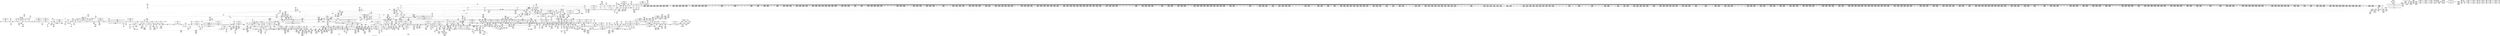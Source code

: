 digraph {
	CE0x4d8e800 [shape=record,shape=Mrecord,label="{CE0x4d8e800|rcu_read_lock:_bb}"]
	CE0x4de24f0 [shape=record,shape=Mrecord,label="{CE0x4de24f0|2472:_%struct.cred*,_:_CRE_2312,2320_|*MultipleSource*|Function::task_sid&Arg::task::|Function::current_has_perm&Arg::tsk::|Function::selinux_task_getsid&Arg::p::|security/selinux/hooks.c,208}"]
	CE0x4e04070 [shape=record,shape=Mrecord,label="{CE0x4e04070|2472:_%struct.cred*,_:_CRE_6448,6456_|*MultipleSource*|Function::task_sid&Arg::task::|Function::current_has_perm&Arg::tsk::|Function::selinux_task_getsid&Arg::p::|security/selinux/hooks.c,208}"]
	CE0x4eb65f0 [shape=record,shape=Mrecord,label="{CE0x4eb65f0|__preempt_count_add:_do.body}"]
	CE0x4d579d0 [shape=record,shape=Mrecord,label="{CE0x4d579d0|current_sid:_if.end|*SummSink*}"]
	CE0x4d89070 [shape=record,shape=Mrecord,label="{CE0x4d89070|2472:_%struct.cred*,_:_CRE_112,116_|*MultipleSource*|Function::task_sid&Arg::task::|Function::current_has_perm&Arg::tsk::|Function::selinux_task_getsid&Arg::p::|security/selinux/hooks.c,208}"]
	CE0x4e437b0 [shape=record,shape=Mrecord,label="{CE0x4e437b0|GLOBAL:_lockdep_rcu_suspicious|*Constant*}"]
	CE0x4e508b0 [shape=record,shape=Mrecord,label="{CE0x4e508b0|rcu_read_unlock:_tmp10|include/linux/rcupdate.h,933}"]
	CE0x4df2180 [shape=record,shape=Mrecord,label="{CE0x4df2180|2472:_%struct.cred*,_:_CRE_2961,2962_}"]
	CE0x4e3a460 [shape=record,shape=Mrecord,label="{CE0x4e3a460|cred_sid:_tmp6|security/selinux/hooks.c,197|*SummSource*}"]
	CE0x60f48d0 [shape=record,shape=Mrecord,label="{CE0x60f48d0|i64_1|*Constant*|*SummSource*}"]
	CE0x4dc0540 [shape=record,shape=Mrecord,label="{CE0x4dc0540|task_sid:_real_cred|security/selinux/hooks.c,208}"]
	CE0x4df0760 [shape=record,shape=Mrecord,label="{CE0x4df0760|2472:_%struct.cred*,_:_CRE_2939,2940_}"]
	CE0x4dff8a0 [shape=record,shape=Mrecord,label="{CE0x4dff8a0|2472:_%struct.cred*,_:_CRE_6318,6319_}"]
	CE0x4ddba40 [shape=record,shape=Mrecord,label="{CE0x4ddba40|2472:_%struct.cred*,_:_CRE_1904,1912_|*MultipleSource*|Function::task_sid&Arg::task::|Function::current_has_perm&Arg::tsk::|Function::selinux_task_getsid&Arg::p::|security/selinux/hooks.c,208}"]
	CE0x4dcae50 [shape=record,shape=Mrecord,label="{CE0x4dcae50|2472:_%struct.cred*,_:_CRE_256,264_|*MultipleSource*|Function::task_sid&Arg::task::|Function::current_has_perm&Arg::tsk::|Function::selinux_task_getsid&Arg::p::|security/selinux/hooks.c,208}"]
	CE0x4dde730 [shape=record,shape=Mrecord,label="{CE0x4dde730|2472:_%struct.cred*,_:_CRE_2052,2056_|*MultipleSource*|Function::task_sid&Arg::task::|Function::current_has_perm&Arg::tsk::|Function::selinux_task_getsid&Arg::p::|security/selinux/hooks.c,208}"]
	CE0x4d85910 [shape=record,shape=Mrecord,label="{CE0x4d85910|current_sid:_tmp13|security/selinux/hooks.c,218}"]
	CE0x4e3e960 [shape=record,shape=Mrecord,label="{CE0x4e3e960|_call_void_mcount()_#3|*SummSource*}"]
	CE0x4e5ea40 [shape=record,shape=Mrecord,label="{CE0x4e5ea40|rcu_read_unlock:_tmp18|include/linux/rcupdate.h,933|*SummSource*}"]
	CE0x4d860d0 [shape=record,shape=Mrecord,label="{CE0x4d860d0|i64*_getelementptr_inbounds_(_4_x_i64_,_4_x_i64_*___llvm_gcov_ctr128,_i64_0,_i64_1)|*Constant*|*SummSink*}"]
	CE0x4d844b0 [shape=record,shape=Mrecord,label="{CE0x4d844b0|i64_5|*Constant*|*SummSource*}"]
	CE0x4d5ec70 [shape=record,shape=Mrecord,label="{CE0x4d5ec70|task_sid:_if.end|*SummSink*}"]
	CE0x4e866d0 [shape=record,shape=Mrecord,label="{CE0x4e866d0|rcu_lock_release:_indirectgoto|*SummSink*}"]
	CE0x4dbdde0 [shape=record,shape=Mrecord,label="{CE0x4dbdde0|rcu_read_lock:_tmp5|include/linux/rcupdate.h,882|*SummSource*}"]
	CE0x4dc7000 [shape=record,shape=Mrecord,label="{CE0x4dc7000|i32_1|*Constant*}"]
	CE0x4e01190 [shape=record,shape=Mrecord,label="{CE0x4e01190|2472:_%struct.cred*,_:_CRE_6339,6340_}"]
	CE0x4db7570 [shape=record,shape=Mrecord,label="{CE0x4db7570|2472:_%struct.cred*,_:_CRE_264,272_|*MultipleSource*|Function::task_sid&Arg::task::|Function::current_has_perm&Arg::tsk::|Function::selinux_task_getsid&Arg::p::|security/selinux/hooks.c,208}"]
	CE0x4d92160 [shape=record,shape=Mrecord,label="{CE0x4d92160|GLOBAL:___rcu_read_lock|*Constant*|*SummSink*}"]
	CE0x4da1c20 [shape=record,shape=Mrecord,label="{CE0x4da1c20|current_sid:_tmp17|security/selinux/hooks.c,218|*SummSink*}"]
	CE0x4dd7200 [shape=record,shape=Mrecord,label="{CE0x4dd7200|_call_void_lockdep_rcu_suspicious(i8*_getelementptr_inbounds_(_25_x_i8_,_25_x_i8_*_.str3,_i32_0,_i32_0),_i32_208,_i8*_getelementptr_inbounds_(_41_x_i8_,_41_x_i8_*_.str44,_i32_0,_i32_0))_#10,_!dbg_!27732|security/selinux/hooks.c,208|*SummSource*}"]
	CE0x4e5bb50 [shape=record,shape=Mrecord,label="{CE0x4e5bb50|GLOBAL:_rcu_read_unlock.__warned|Global_var:rcu_read_unlock.__warned|*SummSource*}"]
	CE0x4d737d0 [shape=record,shape=Mrecord,label="{CE0x4d737d0|rcu_read_lock:_tmp}"]
	CE0x4d65300 [shape=record,shape=Mrecord,label="{CE0x4d65300|_call_void_lock_acquire(%struct.lockdep_map*_%map,_i32_0,_i32_0,_i32_2,_i32_0,_%struct.lockdep_map*_null,_i64_ptrtoint_(i8*_blockaddress(_rcu_lock_acquire,_%__here)_to_i64))_#10,_!dbg_!27716|include/linux/rcupdate.h,418|*SummSink*}"]
	CE0x4e33ae0 [shape=record,shape=Mrecord,label="{CE0x4e33ae0|_call_void_mcount()_#3|*SummSink*}"]
	CE0x4d8f7a0 [shape=record,shape=Mrecord,label="{CE0x4d8f7a0|current_sid:_tmp10|security/selinux/hooks.c,218}"]
	CE0x4dc4fd0 [shape=record,shape=Mrecord,label="{CE0x4dc4fd0|task_sid:_tmp|*SummSink*}"]
	CE0x4de7380 [shape=record,shape=Mrecord,label="{CE0x4de7380|2472:_%struct.cred*,_:_CRE_2584,2592_|*MultipleSource*|Function::task_sid&Arg::task::|Function::current_has_perm&Arg::tsk::|Function::selinux_task_getsid&Arg::p::|security/selinux/hooks.c,208}"]
	CE0x4e60d20 [shape=record,shape=Mrecord,label="{CE0x4e60d20|i64*_getelementptr_inbounds_(_11_x_i64_,_11_x_i64_*___llvm_gcov_ctr132,_i64_0,_i64_9)|*Constant*|*SummSource*}"]
	CE0x4df0170 [shape=record,shape=Mrecord,label="{CE0x4df0170|2472:_%struct.cred*,_:_CRE_2934,2935_}"]
	"CONST[source:0(mediator),value:0(static)][purpose:{operation}]"
	CE0x4d78850 [shape=record,shape=Mrecord,label="{CE0x4d78850|current_has_perm:_tmp3}"]
	CE0x4e36cf0 [shape=record,shape=Mrecord,label="{CE0x4e36cf0|i64*_getelementptr_inbounds_(_4_x_i64_,_4_x_i64_*___llvm_gcov_ctr135,_i64_0,_i64_0)|*Constant*|*SummSource*}"]
	CE0x4d781b0 [shape=record,shape=Mrecord,label="{CE0x4d781b0|selinux_task_getsid:_tmp}"]
	CE0x4d62670 [shape=record,shape=Mrecord,label="{CE0x4d62670|_call_void_mcount()_#3|*SummSource*}"]
	CE0x4d7cc00 [shape=record,shape=Mrecord,label="{CE0x4d7cc00|_ret_i32_%tmp24,_!dbg_!27742|security/selinux/hooks.c,220|*SummSink*}"]
	CE0x4d6e780 [shape=record,shape=Mrecord,label="{CE0x4d6e780|avc_has_perm:_entry|*SummSource*}"]
	CE0x4d63e70 [shape=record,shape=Mrecord,label="{CE0x4d63e70|2472:_%struct.cred*,_:_CRE_680,688_|*MultipleSource*|Function::task_sid&Arg::task::|Function::current_has_perm&Arg::tsk::|Function::selinux_task_getsid&Arg::p::|security/selinux/hooks.c,208}"]
	CE0x4e0ce80 [shape=record,shape=Mrecord,label="{CE0x4e0ce80|task_sid:_tmp12|security/selinux/hooks.c,208|*SummSink*}"]
	CE0x4e5f730 [shape=record,shape=Mrecord,label="{CE0x4e5f730|_ret_void,_!dbg_!27719|./arch/x86/include/asm/preempt.h,73|*SummSink*}"]
	CE0x4e24560 [shape=record,shape=Mrecord,label="{CE0x4e24560|i64*_getelementptr_inbounds_(_2_x_i64_,_2_x_i64_*___llvm_gcov_ctr98,_i64_0,_i64_0)|*Constant*|*SummSource*}"]
	CE0x4dc9ac0 [shape=record,shape=Mrecord,label="{CE0x4dc9ac0|i64*_getelementptr_inbounds_(_13_x_i64_,_13_x_i64_*___llvm_gcov_ctr126,_i64_0,_i64_0)|*Constant*|*SummSource*}"]
	CE0x4df3fc0 [shape=record,shape=Mrecord,label="{CE0x4df3fc0|2472:_%struct.cred*,_:_CRE_3024,3032_|*MultipleSource*|Function::task_sid&Arg::task::|Function::current_has_perm&Arg::tsk::|Function::selinux_task_getsid&Arg::p::|security/selinux/hooks.c,208}"]
	CE0x4e37d50 [shape=record,shape=Mrecord,label="{CE0x4e37d50|rcu_read_lock:_tmp22|include/linux/rcupdate.h,884|*SummSink*}"]
	CE0x4dc12d0 [shape=record,shape=Mrecord,label="{CE0x4dc12d0|cred_sid:_tmp1|*SummSource*}"]
	CE0x4ddac00 [shape=record,shape=Mrecord,label="{CE0x4ddac00|2472:_%struct.cred*,_:_CRE_1856,1864_|*MultipleSource*|Function::task_sid&Arg::task::|Function::current_has_perm&Arg::tsk::|Function::selinux_task_getsid&Arg::p::|security/selinux/hooks.c,208}"]
	CE0x4dfe930 [shape=record,shape=Mrecord,label="{CE0x4dfe930|2472:_%struct.cred*,_:_CRE_6305,6306_}"]
	CE0x4e55c60 [shape=record,shape=Mrecord,label="{CE0x4e55c60|GLOBAL:___llvm_gcov_ctr132|Global_var:__llvm_gcov_ctr132}"]
	CE0x4dfc230 [shape=record,shape=Mrecord,label="{CE0x4dfc230|2472:_%struct.cred*,_:_CRE_6224,6232_|*MultipleSource*|Function::task_sid&Arg::task::|Function::current_has_perm&Arg::tsk::|Function::selinux_task_getsid&Arg::p::|security/selinux/hooks.c,208}"]
	CE0x4e089e0 [shape=record,shape=Mrecord,label="{CE0x4e089e0|2472:_%struct.cred*,_:_CRE_6664,6668_|*MultipleSource*|Function::task_sid&Arg::task::|Function::current_has_perm&Arg::tsk::|Function::selinux_task_getsid&Arg::p::|security/selinux/hooks.c,208}"]
	CE0x4d83cd0 [shape=record,shape=Mrecord,label="{CE0x4d83cd0|current_sid:_tmp8|security/selinux/hooks.c,218}"]
	CE0x4dd2210 [shape=record,shape=Mrecord,label="{CE0x4dd2210|rcu_read_lock:_tmp17|include/linux/rcupdate.h,882|*SummSink*}"]
	CE0x4e57420 [shape=record,shape=Mrecord,label="{CE0x4e57420|__preempt_count_sub:_tmp3|*SummSink*}"]
	CE0x4dc5e60 [shape=record,shape=Mrecord,label="{CE0x4dc5e60|GLOBAL:_rcu_lock_acquire|*Constant*|*SummSink*}"]
	CE0x4d6f7f0 [shape=record,shape=Mrecord,label="{CE0x4d6f7f0|avc_has_perm:_tsid|Function::avc_has_perm&Arg::tsid::|*SummSink*}"]
	CE0x4df02a0 [shape=record,shape=Mrecord,label="{CE0x4df02a0|2472:_%struct.cred*,_:_CRE_2935,2936_}"]
	CE0x4dca0a0 [shape=record,shape=Mrecord,label="{CE0x4dca0a0|rcu_read_lock:_tmp7|include/linux/rcupdate.h,882|*SummSource*}"]
	CE0x4e63f50 [shape=record,shape=Mrecord,label="{CE0x4e63f50|rcu_lock_release:_entry|*SummSink*}"]
	CE0x4e01060 [shape=record,shape=Mrecord,label="{CE0x4e01060|2472:_%struct.cred*,_:_CRE_6338,6339_}"]
	CE0x4e1e510 [shape=record,shape=Mrecord,label="{CE0x4e1e510|task_sid:_tmp22|security/selinux/hooks.c,208|*SummSource*}"]
	CE0x4e87c90 [shape=record,shape=Mrecord,label="{CE0x4e87c90|i64_1|*Constant*}"]
	CE0x4d7f390 [shape=record,shape=Mrecord,label="{CE0x4d7f390|selinux_task_getsid:_call|security/selinux/hooks.c,3584}"]
	CE0x4d85f20 [shape=record,shape=Mrecord,label="{CE0x4d85f20|current_sid:_tmp14|security/selinux/hooks.c,218|*SummSource*}"]
	CE0x4d6aa70 [shape=record,shape=Mrecord,label="{CE0x4d6aa70|current_has_perm:_entry|*SummSink*}"]
	CE0x4df30f0 [shape=record,shape=Mrecord,label="{CE0x4df30f0|2472:_%struct.cred*,_:_CRE_2974,2975_}"]
	CE0x4eafcf0 [shape=record,shape=Mrecord,label="{CE0x4eafcf0|__preempt_count_add:_tmp4|./arch/x86/include/asm/preempt.h,72|*SummSource*}"]
	CE0x4d738b0 [shape=record,shape=Mrecord,label="{CE0x4d738b0|rcu_read_lock:_tmp|*SummSource*}"]
	CE0x4dcd230 [shape=record,shape=Mrecord,label="{CE0x4dcd230|cred_sid:_tmp3}"]
	CE0x4e8af40 [shape=record,shape=Mrecord,label="{CE0x4e8af40|__preempt_count_add:_tmp1}"]
	CE0x4d870e0 [shape=record,shape=Mrecord,label="{CE0x4d870e0|COLLAPSED:_GCMRE___llvm_gcov_ctr125_internal_global_11_x_i64_zeroinitializer:_elem_0:default:}"]
	CE0x4e892e0 [shape=record,shape=Mrecord,label="{CE0x4e892e0|rcu_lock_acquire:_tmp4|include/linux/rcupdate.h,418|*SummSink*}"]
	CE0x4d8e6d0 [shape=record,shape=Mrecord,label="{CE0x4d8e6d0|2472:_%struct.cred*,_:_CRE_472,480_|*MultipleSource*|Function::task_sid&Arg::task::|Function::current_has_perm&Arg::tsk::|Function::selinux_task_getsid&Arg::p::|security/selinux/hooks.c,208}"]
	CE0x4d84860 [shape=record,shape=Mrecord,label="{CE0x4d84860|i64_4|*Constant*|*SummSink*}"]
	CE0x4dc1f00 [shape=record,shape=Mrecord,label="{CE0x4dc1f00|task_sid:_tmp2|*SummSource*}"]
	CE0x4e0ee40 [shape=record,shape=Mrecord,label="{CE0x4e0ee40|task_sid:_tmp15|security/selinux/hooks.c,208|*SummSink*}"]
	CE0x4e3e500 [shape=record,shape=Mrecord,label="{CE0x4e3e500|rcu_read_unlock:_land.lhs.true2}"]
	CE0x4dca970 [shape=record,shape=Mrecord,label="{CE0x4dca970|2472:_%struct.cred*,_:_CRE_232,240_|*MultipleSource*|Function::task_sid&Arg::task::|Function::current_has_perm&Arg::tsk::|Function::selinux_task_getsid&Arg::p::|security/selinux/hooks.c,208}"]
	CE0x4e58c80 [shape=record,shape=Mrecord,label="{CE0x4e58c80|rcu_read_unlock:_do.end|*SummSink*}"]
	CE0x4e0ed10 [shape=record,shape=Mrecord,label="{CE0x4e0ed10|task_sid:_tmp15|security/selinux/hooks.c,208|*SummSource*}"]
	CE0x4e85fb0 [shape=record,shape=Mrecord,label="{CE0x4e85fb0|rcu_lock_release:_tmp3}"]
	CE0x4e56d80 [shape=record,shape=Mrecord,label="{CE0x4e56d80|i64*_getelementptr_inbounds_(_4_x_i64_,_4_x_i64_*___llvm_gcov_ctr135,_i64_0,_i64_0)|*Constant*|*SummSink*}"]
	CE0x4d5e0a0 [shape=record,shape=Mrecord,label="{CE0x4d5e0a0|2472:_%struct.cred*,_:_CRE_408,416_|*MultipleSource*|Function::task_sid&Arg::task::|Function::current_has_perm&Arg::tsk::|Function::selinux_task_getsid&Arg::p::|security/selinux/hooks.c,208}"]
	CE0x4e8ae20 [shape=record,shape=Mrecord,label="{CE0x4e8ae20|COLLAPSED:_GCMRE___llvm_gcov_ctr134_internal_global_4_x_i64_zeroinitializer:_elem_0:default:}"]
	CE0x4e63470 [shape=record,shape=Mrecord,label="{CE0x4e63470|_call_void_rcu_lock_release(%struct.lockdep_map*_rcu_lock_map)_#10,_!dbg_!27733|include/linux/rcupdate.h,935|*SummSource*}"]
	CE0x4d7b640 [shape=record,shape=Mrecord,label="{CE0x4d7b640|current_sid:_tmp5|security/selinux/hooks.c,218|*SummSource*}"]
	CE0x4db5700 [shape=record,shape=Mrecord,label="{CE0x4db5700|rcu_lock_acquire:_map|Function::rcu_lock_acquire&Arg::map::|*SummSink*}"]
	CE0x4dea560 [shape=record,shape=Mrecord,label="{CE0x4dea560|2472:_%struct.cred*,_:_CRE_2736,2744_|*MultipleSource*|Function::task_sid&Arg::task::|Function::current_has_perm&Arg::tsk::|Function::selinux_task_getsid&Arg::p::|security/selinux/hooks.c,208}"]
	CE0x4de65b0 [shape=record,shape=Mrecord,label="{CE0x4de65b0|2472:_%struct.cred*,_:_CRE_2531,2532_}"]
	CE0x4eb4250 [shape=record,shape=Mrecord,label="{CE0x4eb4250|i64*_getelementptr_inbounds_(_4_x_i64_,_4_x_i64_*___llvm_gcov_ctr135,_i64_0,_i64_2)|*Constant*|*SummSink*}"]
	CE0x4de9c10 [shape=record,shape=Mrecord,label="{CE0x4de9c10|2472:_%struct.cred*,_:_CRE_2712,2720_|*MultipleSource*|Function::task_sid&Arg::task::|Function::current_has_perm&Arg::tsk::|Function::selinux_task_getsid&Arg::p::|security/selinux/hooks.c,208}"]
	CE0x4e1ffc0 [shape=record,shape=Mrecord,label="{CE0x4e1ffc0|i64*_getelementptr_inbounds_(_13_x_i64_,_13_x_i64_*___llvm_gcov_ctr126,_i64_0,_i64_11)|*Constant*}"]
	CE0x4d6c5b0 [shape=record,shape=Mrecord,label="{CE0x4d6c5b0|current_sid:_tmp3|*SummSink*}"]
	CE0x4e62400 [shape=record,shape=Mrecord,label="{CE0x4e62400|rcu_read_unlock:_tmp21|include/linux/rcupdate.h,935}"]
	CE0x4e88030 [shape=record,shape=Mrecord,label="{CE0x4e88030|rcu_lock_acquire:_tmp|*SummSource*}"]
	CE0x4dd2820 [shape=record,shape=Mrecord,label="{CE0x4dd2820|rcu_read_lock:_tmp18|include/linux/rcupdate.h,882|*SummSource*}"]
	CE0x4e93ff0 [shape=record,shape=Mrecord,label="{CE0x4e93ff0|__preempt_count_sub:_tmp4|./arch/x86/include/asm/preempt.h,77}"]
	CE0x4e5f8b0 [shape=record,shape=Mrecord,label="{CE0x4e5f8b0|_call_void_asm_sideeffect_,_memory_,_dirflag_,_fpsr_,_flags_()_#3,_!dbg_!27714,_!srcloc_!27715|include/linux/rcupdate.h,239}"]
	CE0x4e14cd0 [shape=record,shape=Mrecord,label="{CE0x4e14cd0|rcu_read_unlock:_tmp3}"]
	CE0x4dd8470 [shape=record,shape=Mrecord,label="{CE0x4dd8470|2472:_%struct.cred*,_:_CRE_703,704_}"]
	CE0x4d76150 [shape=record,shape=Mrecord,label="{CE0x4d76150|current_sid:_tmp6|security/selinux/hooks.c,218|*SummSource*}"]
	CE0x4ea1b90 [shape=record,shape=Mrecord,label="{CE0x4ea1b90|__preempt_count_add:_tmp5|./arch/x86/include/asm/preempt.h,72|*SummSink*}"]
	CE0x4d8ac90 [shape=record,shape=Mrecord,label="{CE0x4d8ac90|rcu_lock_acquire:_entry|*SummSource*}"]
	CE0x4e03e10 [shape=record,shape=Mrecord,label="{CE0x4e03e10|2472:_%struct.cred*,_:_CRE_6440,6448_|*MultipleSource*|Function::task_sid&Arg::task::|Function::current_has_perm&Arg::tsk::|Function::selinux_task_getsid&Arg::p::|security/selinux/hooks.c,208}"]
	CE0x4d6ce50 [shape=record,shape=Mrecord,label="{CE0x4d6ce50|selinux_task_getsid:_tmp1|*SummSource*}"]
	CE0x4d8afe0 [shape=record,shape=Mrecord,label="{CE0x4d8afe0|task_sid:_bb}"]
	CE0x4e3a5b0 [shape=record,shape=Mrecord,label="{CE0x4e3a5b0|rcu_read_unlock:_land.lhs.true2|*SummSink*}"]
	CE0x4e44050 [shape=record,shape=Mrecord,label="{CE0x4e44050|i8*_getelementptr_inbounds_(_25_x_i8_,_25_x_i8_*_.str45,_i32_0,_i32_0)|*Constant*|*SummSink*}"]
	CE0x4ddbca0 [shape=record,shape=Mrecord,label="{CE0x4ddbca0|2472:_%struct.cred*,_:_CRE_1912,1920_|*MultipleSource*|Function::task_sid&Arg::task::|Function::current_has_perm&Arg::tsk::|Function::selinux_task_getsid&Arg::p::|security/selinux/hooks.c,208}"]
	CE0x4e551f0 [shape=record,shape=Mrecord,label="{CE0x4e551f0|rcu_read_unlock:_tmp8|include/linux/rcupdate.h,933|*SummSink*}"]
	CE0x4e02fd0 [shape=record,shape=Mrecord,label="{CE0x4e02fd0|2472:_%struct.cred*,_:_CRE_6384,6392_|*MultipleSource*|Function::task_sid&Arg::task::|Function::current_has_perm&Arg::tsk::|Function::selinux_task_getsid&Arg::p::|security/selinux/hooks.c,208}"]
	CE0x4e54260 [shape=record,shape=Mrecord,label="{CE0x4e54260|rcu_read_unlock:_tmp10|include/linux/rcupdate.h,933|*SummSink*}"]
	CE0x4e8b310 [shape=record,shape=Mrecord,label="{CE0x4e8b310|__preempt_count_add:_tmp7|./arch/x86/include/asm/preempt.h,73}"]
	CE0x4ddfa30 [shape=record,shape=Mrecord,label="{CE0x4ddfa30|2472:_%struct.cred*,_:_CRE_2104,2112_|*MultipleSource*|Function::task_sid&Arg::task::|Function::current_has_perm&Arg::tsk::|Function::selinux_task_getsid&Arg::p::|security/selinux/hooks.c,208}"]
	CE0x4d60370 [shape=record,shape=Mrecord,label="{CE0x4d60370|current_sid:_tmp15|security/selinux/hooks.c,218}"]
	CE0x4e02a80 [shape=record,shape=Mrecord,label="{CE0x4e02a80|2472:_%struct.cred*,_:_CRE_6360,6368_|*MultipleSource*|Function::task_sid&Arg::task::|Function::current_has_perm&Arg::tsk::|Function::selinux_task_getsid&Arg::p::|security/selinux/hooks.c,208}"]
	CE0x4d87150 [shape=record,shape=Mrecord,label="{CE0x4d87150|current_sid:_tmp|*SummSource*}"]
	CE0x4e63400 [shape=record,shape=Mrecord,label="{CE0x4e63400|GLOBAL:_rcu_lock_release|*Constant*}"]
	CE0x4e96a40 [shape=record,shape=Mrecord,label="{CE0x4e96a40|i64*_getelementptr_inbounds_(_4_x_i64_,_4_x_i64_*___llvm_gcov_ctr128,_i64_0,_i64_0)|*Constant*}"]
	CE0x4dc99f0 [shape=record,shape=Mrecord,label="{CE0x4dc99f0|i64*_getelementptr_inbounds_(_13_x_i64_,_13_x_i64_*___llvm_gcov_ctr126,_i64_0,_i64_0)|*Constant*}"]
	CE0x4e8df00 [shape=record,shape=Mrecord,label="{CE0x4e8df00|__rcu_read_unlock:_do.end|*SummSource*}"]
	CE0x4e93380 [shape=record,shape=Mrecord,label="{CE0x4e93380|__preempt_count_add:_tmp}"]
	CE0x4dc1f70 [shape=record,shape=Mrecord,label="{CE0x4dc1f70|task_sid:_tmp2|*SummSink*}"]
	CE0x5fc1b60 [shape=record,shape=Mrecord,label="{CE0x5fc1b60|selinux_task_getsid:_call|security/selinux/hooks.c,3584|*SummSink*}"]
	CE0x4d73d90 [shape=record,shape=Mrecord,label="{CE0x4d73d90|__rcu_read_lock:_entry}"]
	CE0x4e2df70 [shape=record,shape=Mrecord,label="{CE0x4e2df70|__rcu_read_unlock:_tmp6|include/linux/rcupdate.h,245|*SummSource*}"]
	CE0x4e0cff0 [shape=record,shape=Mrecord,label="{CE0x4e0cff0|task_sid:_tmp13|security/selinux/hooks.c,208}"]
	CE0x4e42ea0 [shape=record,shape=Mrecord,label="{CE0x4e42ea0|rcu_read_lock:_tmp21|include/linux/rcupdate.h,884}"]
	CE0x4ddee50 [shape=record,shape=Mrecord,label="{CE0x4ddee50|2472:_%struct.cred*,_:_CRE_2072,2076_|*MultipleSource*|Function::task_sid&Arg::task::|Function::current_has_perm&Arg::tsk::|Function::selinux_task_getsid&Arg::p::|security/selinux/hooks.c,208}"]
	CE0x4ddc650 [shape=record,shape=Mrecord,label="{CE0x4ddc650|2472:_%struct.cred*,_:_CRE_1944,1952_|*MultipleSource*|Function::task_sid&Arg::task::|Function::current_has_perm&Arg::tsk::|Function::selinux_task_getsid&Arg::p::|security/selinux/hooks.c,208}"]
	CE0x4da1420 [shape=record,shape=Mrecord,label="{CE0x4da1420|i64*_getelementptr_inbounds_(_11_x_i64_,_11_x_i64_*___llvm_gcov_ctr125,_i64_0,_i64_9)|*Constant*}"]
	CE0x4e02230 [shape=record,shape=Mrecord,label="{CE0x4e02230|2472:_%struct.cred*,_:_CRE_6353,6354_}"]
	CE0x4e0c8c0 [shape=record,shape=Mrecord,label="{CE0x4e0c8c0|task_sid:_tmp11|security/selinux/hooks.c,208|*SummSource*}"]
	CE0x4de03e0 [shape=record,shape=Mrecord,label="{CE0x4de03e0|2472:_%struct.cred*,_:_CRE_2136,2144_|*MultipleSource*|Function::task_sid&Arg::task::|Function::current_has_perm&Arg::tsk::|Function::selinux_task_getsid&Arg::p::|security/selinux/hooks.c,208}"]
	CE0x4d5c7a0 [shape=record,shape=Mrecord,label="{CE0x4d5c7a0|_call_void_lockdep_rcu_suspicious(i8*_getelementptr_inbounds_(_25_x_i8_,_25_x_i8_*_.str3,_i32_0,_i32_0),_i32_218,_i8*_getelementptr_inbounds_(_45_x_i8_,_45_x_i8_*_.str12,_i32_0,_i32_0))_#10,_!dbg_!27727|security/selinux/hooks.c,218|*SummSource*}"]
	CE0x4e330f0 [shape=record,shape=Mrecord,label="{CE0x4e330f0|rcu_lock_release:_tmp7}"]
	CE0x4d66160 [shape=record,shape=Mrecord,label="{CE0x4d66160|i64_3|*Constant*|*SummSink*}"]
	CE0x4e9c040 [shape=record,shape=Mrecord,label="{CE0x4e9c040|__rcu_read_unlock:_bb}"]
	CE0x4e08060 [shape=record,shape=Mrecord,label="{CE0x4e08060|2472:_%struct.cred*,_:_CRE_6644,6648_|*MultipleSource*|Function::task_sid&Arg::task::|Function::current_has_perm&Arg::tsk::|Function::selinux_task_getsid&Arg::p::|security/selinux/hooks.c,208}"]
	CE0x4df4710 [shape=record,shape=Mrecord,label="{CE0x4df4710|2472:_%struct.cred*,_:_CRE_3048,3056_|*MultipleSource*|Function::task_sid&Arg::task::|Function::current_has_perm&Arg::tsk::|Function::selinux_task_getsid&Arg::p::|security/selinux/hooks.c,208}"]
	CE0x4dc6a90 [shape=record,shape=Mrecord,label="{CE0x4dc6a90|2472:_%struct.cred*,_:_CRE_176,184_|*MultipleSource*|Function::task_sid&Arg::task::|Function::current_has_perm&Arg::tsk::|Function::selinux_task_getsid&Arg::p::|security/selinux/hooks.c,208}"]
	CE0x4e23160 [shape=record,shape=Mrecord,label="{CE0x4e23160|_ret_i32_%tmp6,_!dbg_!27716|security/selinux/hooks.c,197|*SummSource*}"]
	CE0x4d61da0 [shape=record,shape=Mrecord,label="{CE0x4d61da0|current_sid:_if.then|*SummSource*}"]
	CE0x4df2770 [shape=record,shape=Mrecord,label="{CE0x4df2770|2472:_%struct.cred*,_:_CRE_2966,2967_}"]
	CE0x4e1aed0 [shape=record,shape=Mrecord,label="{CE0x4e1aed0|rcu_read_unlock:_tmp5|include/linux/rcupdate.h,933|*SummSource*}"]
	CE0x4e647a0 [shape=record,shape=Mrecord,label="{CE0x4e647a0|_ret_void,_!dbg_!27717|include/linux/rcupdate.h,424}"]
	CE0x4ddb0c0 [shape=record,shape=Mrecord,label="{CE0x4ddb0c0|2472:_%struct.cred*,_:_CRE_1872,1880_|*MultipleSource*|Function::task_sid&Arg::task::|Function::current_has_perm&Arg::tsk::|Function::selinux_task_getsid&Arg::p::|security/selinux/hooks.c,208}"]
	CE0x4dd9210 [shape=record,shape=Mrecord,label="{CE0x4dd9210|2472:_%struct.cred*,_:_CRE_760,768_|*MultipleSource*|Function::task_sid&Arg::task::|Function::current_has_perm&Arg::tsk::|Function::selinux_task_getsid&Arg::p::|security/selinux/hooks.c,208}"]
	CE0x4df23e0 [shape=record,shape=Mrecord,label="{CE0x4df23e0|2472:_%struct.cred*,_:_CRE_2963,2964_}"]
	CE0x4deb860 [shape=record,shape=Mrecord,label="{CE0x4deb860|2472:_%struct.cred*,_:_CRE_2800,2808_|*MultipleSource*|Function::task_sid&Arg::task::|Function::current_has_perm&Arg::tsk::|Function::selinux_task_getsid&Arg::p::|security/selinux/hooks.c,208}"]
	CE0x4df86d0 [shape=record,shape=Mrecord,label="{CE0x4df86d0|2472:_%struct.cred*,_:_CRE_5904,5912_|*MultipleSource*|Function::task_sid&Arg::task::|Function::current_has_perm&Arg::tsk::|Function::selinux_task_getsid&Arg::p::|security/selinux/hooks.c,208}"]
	CE0x4d6cec0 [shape=record,shape=Mrecord,label="{CE0x4d6cec0|i64*_getelementptr_inbounds_(_2_x_i64_,_2_x_i64_*___llvm_gcov_ctr281,_i64_0,_i64_1)|*Constant*}"]
	CE0x4df0890 [shape=record,shape=Mrecord,label="{CE0x4df0890|2472:_%struct.cred*,_:_CRE_2940,2941_}"]
	CE0x4e9b350 [shape=record,shape=Mrecord,label="{CE0x4e9b350|i64_ptrtoint_(i8*_blockaddress(_rcu_lock_release,_%__here)_to_i64)|*Constant*|*SummSink*}"]
	CE0x4e00480 [shape=record,shape=Mrecord,label="{CE0x4e00480|2472:_%struct.cred*,_:_CRE_6328,6329_}"]
	CE0x4e1e2d0 [shape=record,shape=Mrecord,label="{CE0x4e1e2d0|task_sid:_tmp20|security/selinux/hooks.c,208|*SummSource*}"]
	CE0x4e0b630 [shape=record,shape=Mrecord,label="{CE0x4e0b630|2472:_%struct.cred*,_:_CRE_10624,10628_|*MultipleSource*|Function::task_sid&Arg::task::|Function::current_has_perm&Arg::tsk::|Function::selinux_task_getsid&Arg::p::|security/selinux/hooks.c,208}"]
	CE0x4dffc30 [shape=record,shape=Mrecord,label="{CE0x4dffc30|2472:_%struct.cred*,_:_CRE_6321,6322_}"]
	CE0x4dc97c0 [shape=record,shape=Mrecord,label="{CE0x4dc97c0|get_current:_tmp2}"]
	CE0x4dcc130 [shape=record,shape=Mrecord,label="{CE0x4dcc130|GLOBAL:___preempt_count_add|*Constant*}"]
	CE0x4e34ab0 [shape=record,shape=Mrecord,label="{CE0x4e34ab0|i64*_getelementptr_inbounds_(_4_x_i64_,_4_x_i64_*___llvm_gcov_ctr133,_i64_0,_i64_0)|*Constant*}"]
	CE0x4e635a0 [shape=record,shape=Mrecord,label="{CE0x4e635a0|_call_void_rcu_lock_release(%struct.lockdep_map*_rcu_lock_map)_#10,_!dbg_!27733|include/linux/rcupdate.h,935|*SummSink*}"]
	CE0x4e20420 [shape=record,shape=Mrecord,label="{CE0x4e20420|task_sid:_tmp26|security/selinux/hooks.c,208|*SummSource*}"]
	CE0x4e89a50 [shape=record,shape=Mrecord,label="{CE0x4e89a50|i64*_getelementptr_inbounds_(_4_x_i64_,_4_x_i64_*___llvm_gcov_ctr134,_i64_0,_i64_2)|*Constant*|*SummSink*}"]
	CE0x4e15a90 [shape=record,shape=Mrecord,label="{CE0x4e15a90|0:_i8,_:_GCMR_rcu_read_lock.__warned_internal_global_i8_0,_section_.data.unlikely_,_align_1:_elem_0:default:}"]
	CE0x4e1ca20 [shape=record,shape=Mrecord,label="{CE0x4e1ca20|_call_void_asm_sideeffect_,_memory_,_dirflag_,_fpsr_,_flags_()_#3,_!dbg_!27714,_!srcloc_!27715|include/linux/rcupdate.h,239|*SummSink*}"]
	CE0x4d61e10 [shape=record,shape=Mrecord,label="{CE0x4d61e10|current_sid:_if.then|*SummSink*}"]
	CE0x4da2070 [shape=record,shape=Mrecord,label="{CE0x4da2070|i64_2|*Constant*|*SummSink*}"]
	CE0x4df16d0 [shape=record,shape=Mrecord,label="{CE0x4df16d0|2472:_%struct.cred*,_:_CRE_2952,2953_}"]
	CE0x4e27060 [shape=record,shape=Mrecord,label="{CE0x4e27060|GLOBAL:_task_sid.__warned|Global_var:task_sid.__warned}"]
	CE0x4e9bb20 [shape=record,shape=Mrecord,label="{CE0x4e9bb20|rcu_lock_release:_tmp7|*SummSource*}"]
	CE0x4deb600 [shape=record,shape=Mrecord,label="{CE0x4deb600|2472:_%struct.cred*,_:_CRE_2792,2800_|*MultipleSource*|Function::task_sid&Arg::task::|Function::current_has_perm&Arg::tsk::|Function::selinux_task_getsid&Arg::p::|security/selinux/hooks.c,208}"]
	CE0x4deee70 [shape=record,shape=Mrecord,label="{CE0x4deee70|2472:_%struct.cred*,_:_CRE_2918,2919_}"]
	CE0x4e3d150 [shape=record,shape=Mrecord,label="{CE0x4e3d150|rcu_read_unlock:_tmp1|*SummSource*}"]
	CE0x4e540f0 [shape=record,shape=Mrecord,label="{CE0x4e540f0|rcu_read_unlock:_tmp9|include/linux/rcupdate.h,933|*SummSink*}"]
	CE0x4dc51e0 [shape=record,shape=Mrecord,label="{CE0x4dc51e0|_call_void_rcu_read_lock()_#10,_!dbg_!27712|security/selinux/hooks.c,207}"]
	CE0x4d88ce0 [shape=record,shape=Mrecord,label="{CE0x4d88ce0|i64*_getelementptr_inbounds_(_11_x_i64_,_11_x_i64_*___llvm_gcov_ctr127,_i64_0,_i64_1)|*Constant*}"]
	CE0x4e19c70 [shape=record,shape=Mrecord,label="{CE0x4e19c70|_call_void_rcu_lock_acquire(%struct.lockdep_map*_rcu_lock_map)_#10,_!dbg_!27711|include/linux/rcupdate.h,881}"]
	CE0x4e60820 [shape=record,shape=Mrecord,label="{CE0x4e60820|i8*_getelementptr_inbounds_(_44_x_i8_,_44_x_i8_*_.str47,_i32_0,_i32_0)|*Constant*|*SummSource*}"]
	CE0x4da8920 [shape=record,shape=Mrecord,label="{CE0x4da8920|rcu_read_lock:_tmp10|include/linux/rcupdate.h,882}"]
	CE0x4db64b0 [shape=record,shape=Mrecord,label="{CE0x4db64b0|2472:_%struct.cred*,_:_CRE_448,456_|*MultipleSource*|Function::task_sid&Arg::task::|Function::current_has_perm&Arg::tsk::|Function::selinux_task_getsid&Arg::p::|security/selinux/hooks.c,208}"]
	CE0x4dc03e0 [shape=record,shape=Mrecord,label="{CE0x4dc03e0|2472:_%struct.cred*,_:_CRE_136,144_|*MultipleSource*|Function::task_sid&Arg::task::|Function::current_has_perm&Arg::tsk::|Function::selinux_task_getsid&Arg::p::|security/selinux/hooks.c,208}"]
	CE0x4e63b00 [shape=record,shape=Mrecord,label="{CE0x4e63b00|GLOBAL:_rcu_lock_release|*Constant*|*SummSink*}"]
	CE0x4db5360 [shape=record,shape=Mrecord,label="{CE0x4db5360|_call_void_mcount()_#3|*SummSink*}"]
	CE0x4e2d040 [shape=record,shape=Mrecord,label="{CE0x4e2d040|i64*_getelementptr_inbounds_(_4_x_i64_,_4_x_i64_*___llvm_gcov_ctr135,_i64_0,_i64_1)|*Constant*|*SummSource*}"]
	CE0x4de8da0 [shape=record,shape=Mrecord,label="{CE0x4de8da0|2472:_%struct.cred*,_:_CRE_2672,2680_|*MultipleSource*|Function::task_sid&Arg::task::|Function::current_has_perm&Arg::tsk::|Function::selinux_task_getsid&Arg::p::|security/selinux/hooks.c,208}"]
	CE0x4dd7830 [shape=record,shape=Mrecord,label="{CE0x4dd7830|i32_208|*Constant*|*SummSource*}"]
	CE0x4e5f230 [shape=record,shape=Mrecord,label="{CE0x4e5f230|__rcu_read_unlock:_tmp5|include/linux/rcupdate.h,244|*SummSink*}"]
	CE0x4df0040 [shape=record,shape=Mrecord,label="{CE0x4df0040|2472:_%struct.cred*,_:_CRE_2933,2934_}"]
	CE0x4e5c1e0 [shape=record,shape=Mrecord,label="{CE0x4e5c1e0|GLOBAL:___preempt_count_add|*Constant*|*SummSink*}"]
	CE0x4e0e070 [shape=record,shape=Mrecord,label="{CE0x4e0e070|i64_6|*Constant*}"]
	CE0x4e59500 [shape=record,shape=Mrecord,label="{CE0x4e59500|rcu_read_unlock:_tmp6|include/linux/rcupdate.h,933|*SummSink*}"]
	CE0x4d63790 [shape=record,shape=Mrecord,label="{CE0x4d63790|task_sid:_entry|*SummSource*}"]
	CE0x4dbcdc0 [shape=record,shape=Mrecord,label="{CE0x4dbcdc0|__preempt_count_add:_do.end|*SummSource*}"]
	CE0x4d64bd0 [shape=record,shape=Mrecord,label="{CE0x4d64bd0|2472:_%struct.cred*,_:_CRE_696,697_}"]
	CE0x4de3cb0 [shape=record,shape=Mrecord,label="{CE0x4de3cb0|2472:_%struct.cred*,_:_CRE_2392,2400_|*MultipleSource*|Function::task_sid&Arg::task::|Function::current_has_perm&Arg::tsk::|Function::selinux_task_getsid&Arg::p::|security/selinux/hooks.c,208}"]
	CE0x4df6590 [shape=record,shape=Mrecord,label="{CE0x4df6590|2472:_%struct.cred*,_:_CRE_3136,3140_|*MultipleSource*|Function::task_sid&Arg::task::|Function::current_has_perm&Arg::tsk::|Function::selinux_task_getsid&Arg::p::|security/selinux/hooks.c,208}"]
	CE0x4e61c80 [shape=record,shape=Mrecord,label="{CE0x4e61c80|rcu_read_unlock:_tmp20|include/linux/rcupdate.h,933|*SummSource*}"]
	CE0x4d7acd0 [shape=record,shape=Mrecord,label="{CE0x4d7acd0|current_sid:_tmp16|security/selinux/hooks.c,218|*SummSink*}"]
	CE0x4df7af0 [shape=record,shape=Mrecord,label="{CE0x4df7af0|2472:_%struct.cred*,_:_CRE_5864,5872_|*MultipleSource*|Function::task_sid&Arg::task::|Function::current_has_perm&Arg::tsk::|Function::selinux_task_getsid&Arg::p::|security/selinux/hooks.c,208}"]
	CE0x4e3b0c0 [shape=record,shape=Mrecord,label="{CE0x4e3b0c0|i64*_getelementptr_inbounds_(_11_x_i64_,_11_x_i64_*___llvm_gcov_ctr132,_i64_0,_i64_1)|*Constant*}"]
	CE0x4dfce40 [shape=record,shape=Mrecord,label="{CE0x4dfce40|2472:_%struct.cred*,_:_CRE_6264,6280_|*MultipleSource*|Function::task_sid&Arg::task::|Function::current_has_perm&Arg::tsk::|Function::selinux_task_getsid&Arg::p::|security/selinux/hooks.c,208}"]
	CE0x4e27ed0 [shape=record,shape=Mrecord,label="{CE0x4e27ed0|__rcu_read_lock:_bb}"]
	CE0x4da4c90 [shape=record,shape=Mrecord,label="{CE0x4da4c90|i32_78|*Constant*}"]
	CE0x4e607b0 [shape=record,shape=Mrecord,label="{CE0x4e607b0|i8*_getelementptr_inbounds_(_44_x_i8_,_44_x_i8_*_.str47,_i32_0,_i32_0)|*Constant*}"]
	CE0x4e56600 [shape=record,shape=Mrecord,label="{CE0x4e56600|i32_1|*Constant*}"]
	CE0x4e5b550 [shape=record,shape=Mrecord,label="{CE0x4e5b550|rcu_read_unlock:_land.lhs.true|*SummSource*}"]
	CE0x4d922f0 [shape=record,shape=Mrecord,label="{CE0x4d922f0|__rcu_read_lock:_entry|*SummSource*}"]
	CE0x4e63710 [shape=record,shape=Mrecord,label="{CE0x4e63710|rcu_lock_release:_entry|*SummSource*}"]
	CE0x4e2fa10 [shape=record,shape=Mrecord,label="{CE0x4e2fa10|rcu_lock_release:___here}"]
	CE0x4d7fb50 [shape=record,shape=Mrecord,label="{CE0x4d7fb50|_ret_i32_%call7,_!dbg_!27749|security/selinux/hooks.c,210|*SummSink*}"]
	CE0x4da46a0 [shape=record,shape=Mrecord,label="{CE0x4da46a0|get_current:_entry|*SummSink*}"]
	CE0x55706f0 [shape=record,shape=Mrecord,label="{CE0x55706f0|current_has_perm:_perms|Function::current_has_perm&Arg::perms::|*SummSource*}"]
	CE0x4da44b0 [shape=record,shape=Mrecord,label="{CE0x4da44b0|get_current:_entry}"]
	CE0x4e1ee90 [shape=record,shape=Mrecord,label="{CE0x4e1ee90|i64*_getelementptr_inbounds_(_13_x_i64_,_13_x_i64_*___llvm_gcov_ctr126,_i64_0,_i64_10)|*Constant*}"]
	CE0x4ea3560 [shape=record,shape=Mrecord,label="{CE0x4ea3560|__preempt_count_add:_tmp3}"]
	CE0x4d7caf0 [shape=record,shape=Mrecord,label="{CE0x4d7caf0|_ret_i32_%tmp24,_!dbg_!27742|security/selinux/hooks.c,220|*SummSource*}"]
	CE0x4ddb7e0 [shape=record,shape=Mrecord,label="{CE0x4ddb7e0|2472:_%struct.cred*,_:_CRE_1896,1900_|*MultipleSource*|Function::task_sid&Arg::task::|Function::current_has_perm&Arg::tsk::|Function::selinux_task_getsid&Arg::p::|security/selinux/hooks.c,208}"]
	CE0x4e445e0 [shape=record,shape=Mrecord,label="{CE0x4e445e0|i32_883|*Constant*|*SummSource*}"]
	CE0x4ddfc90 [shape=record,shape=Mrecord,label="{CE0x4ddfc90|2472:_%struct.cred*,_:_CRE_2112,2120_|*MultipleSource*|Function::task_sid&Arg::task::|Function::current_has_perm&Arg::tsk::|Function::selinux_task_getsid&Arg::p::|security/selinux/hooks.c,208}"]
	CE0x4e89520 [shape=record,shape=Mrecord,label="{CE0x4e89520|rcu_lock_acquire:_tmp5|include/linux/rcupdate.h,418}"]
	CE0x4dd42e0 [shape=record,shape=Mrecord,label="{CE0x4dd42e0|2472:_%struct.cred*,_:_CRE_600,608_|*MultipleSource*|Function::task_sid&Arg::task::|Function::current_has_perm&Arg::tsk::|Function::selinux_task_getsid&Arg::p::|security/selinux/hooks.c,208}"]
	CE0x4dc4710 [shape=record,shape=Mrecord,label="{CE0x4dc4710|GLOBAL:_rcu_lock_map|Global_var:rcu_lock_map}"]
	CE0x4e41010 [shape=record,shape=Mrecord,label="{CE0x4e41010|_call_void_lockdep_rcu_suspicious(i8*_getelementptr_inbounds_(_25_x_i8_,_25_x_i8_*_.str45,_i32_0,_i32_0),_i32_883,_i8*_getelementptr_inbounds_(_42_x_i8_,_42_x_i8_*_.str46,_i32_0,_i32_0))_#10,_!dbg_!27728|include/linux/rcupdate.h,882}"]
	CE0x4df0af0 [shape=record,shape=Mrecord,label="{CE0x4df0af0|2472:_%struct.cred*,_:_CRE_2942,2943_}"]
	CE0x4d775a0 [shape=record,shape=Mrecord,label="{CE0x4d775a0|current_sid:_land.lhs.true2}"]
	CE0x4e4eab0 [shape=record,shape=Mrecord,label="{CE0x4e4eab0|__rcu_read_lock:_tmp7|include/linux/rcupdate.h,240}"]
	CE0x4e3d580 [shape=record,shape=Mrecord,label="{CE0x4e3d580|rcu_lock_release:_tmp|*SummSink*}"]
	CE0x4e00a70 [shape=record,shape=Mrecord,label="{CE0x4e00a70|2472:_%struct.cred*,_:_CRE_6333,6334_}"]
	CE0x4e3b2e0 [shape=record,shape=Mrecord,label="{CE0x4e3b2e0|__rcu_read_lock:_tmp6|include/linux/rcupdate.h,240}"]
	CE0x4e1cf90 [shape=record,shape=Mrecord,label="{CE0x4e1cf90|i64*_getelementptr_inbounds_(_11_x_i64_,_11_x_i64_*___llvm_gcov_ctr127,_i64_0,_i64_0)|*Constant*}"]
	CE0x4dc0e20 [shape=record,shape=Mrecord,label="{CE0x4dc0e20|2472:_%struct.cred*,_:_CRE_344,352_|*MultipleSource*|Function::task_sid&Arg::task::|Function::current_has_perm&Arg::tsk::|Function::selinux_task_getsid&Arg::p::|security/selinux/hooks.c,208}"]
	CE0x4da2000 [shape=record,shape=Mrecord,label="{CE0x4da2000|i64_2|*Constant*|*SummSource*}"]
	CE0x4df5e70 [shape=record,shape=Mrecord,label="{CE0x4df5e70|2472:_%struct.cred*,_:_CRE_3116,3120_|*MultipleSource*|Function::task_sid&Arg::task::|Function::current_has_perm&Arg::tsk::|Function::selinux_task_getsid&Arg::p::|security/selinux/hooks.c,208}"]
	CE0x4da4e30 [shape=record,shape=Mrecord,label="{CE0x4da4e30|i32_78|*Constant*|*SummSink*}"]
	CE0x4dd6710 [shape=record,shape=Mrecord,label="{CE0x4dd6710|task_sid:_tmp18|security/selinux/hooks.c,208|*SummSource*}"]
	CE0x4e38910 [shape=record,shape=Mrecord,label="{CE0x4e38910|cred_sid:_bb}"]
	CE0x4e5b970 [shape=record,shape=Mrecord,label="{CE0x4e5b970|rcu_lock_acquire:_tmp4|include/linux/rcupdate.h,418|*SummSource*}"]
	CE0x4dc2fd0 [shape=record,shape=Mrecord,label="{CE0x4dc2fd0|task_sid:_tmp1|*SummSink*}"]
	CE0x4dd55b0 [shape=record,shape=Mrecord,label="{CE0x4dd55b0|2472:_%struct.cred*,_:_CRE_652,656_|*MultipleSource*|Function::task_sid&Arg::task::|Function::current_has_perm&Arg::tsk::|Function::selinux_task_getsid&Arg::p::|security/selinux/hooks.c,208}"]
	CE0x4e63ea0 [shape=record,shape=Mrecord,label="{CE0x4e63ea0|rcu_lock_release:_entry}"]
	CE0x4d74a30 [shape=record,shape=Mrecord,label="{CE0x4d74a30|rcu_read_lock:_tmp6|include/linux/rcupdate.h,882|*SummSink*}"]
	CE0x4dd09b0 [shape=record,shape=Mrecord,label="{CE0x4dd09b0|rcu_read_lock:_tmp14|include/linux/rcupdate.h,882}"]
	CE0x4d83720 [shape=record,shape=Mrecord,label="{CE0x4d83720|2472:_%struct.cred*,_:_CRE_152,160_|*MultipleSource*|Function::task_sid&Arg::task::|Function::current_has_perm&Arg::tsk::|Function::selinux_task_getsid&Arg::p::|security/selinux/hooks.c,208}"]
	CE0x4e38bb0 [shape=record,shape=Mrecord,label="{CE0x4e38bb0|cred_sid:_bb|*SummSink*}"]
	CE0x4dfad00 [shape=record,shape=Mrecord,label="{CE0x4dfad00|2472:_%struct.cred*,_:_CRE_6152,6168_|*MultipleSource*|Function::task_sid&Arg::task::|Function::current_has_perm&Arg::tsk::|Function::selinux_task_getsid&Arg::p::|security/selinux/hooks.c,208}"]
	CE0x4e529d0 [shape=record,shape=Mrecord,label="{CE0x4e529d0|rcu_read_unlock:_tobool1|include/linux/rcupdate.h,933|*SummSink*}"]
	CE0x4e4ec20 [shape=record,shape=Mrecord,label="{CE0x4e4ec20|__rcu_read_lock:_tmp7|include/linux/rcupdate.h,240|*SummSource*}"]
	CE0x4d6c4a0 [shape=record,shape=Mrecord,label="{CE0x4d6c4a0|current_sid:_tmp3|*SummSource*}"]
	CE0x4e1f610 [shape=record,shape=Mrecord,label="{CE0x4e1f610|task_sid:_tmp23|security/selinux/hooks.c,208|*SummSource*}"]
	CE0x4d8b6c0 [shape=record,shape=Mrecord,label="{CE0x4d8b6c0|2472:_%struct.cred*,_:_CRE_208,216_|*MultipleSource*|Function::task_sid&Arg::task::|Function::current_has_perm&Arg::tsk::|Function::selinux_task_getsid&Arg::p::|security/selinux/hooks.c,208}"]
	CE0x4dfdc50 [shape=record,shape=Mrecord,label="{CE0x4dfdc50|2472:_%struct.cred*,_:_CRE_6294,6295_}"]
	"CONST[source:2(external),value:2(dynamic)][purpose:{subject}]"
	CE0x4d8dab0 [shape=record,shape=Mrecord,label="{CE0x4d8dab0|rcu_read_lock:_tobool|include/linux/rcupdate.h,882|*SummSource*}"]
	CE0x4dfc000 [shape=record,shape=Mrecord,label="{CE0x4dfc000|2472:_%struct.cred*,_:_CRE_6216,6224_|*MultipleSource*|Function::task_sid&Arg::task::|Function::current_has_perm&Arg::tsk::|Function::selinux_task_getsid&Arg::p::|security/selinux/hooks.c,208}"]
	CE0x4dcbe90 [shape=record,shape=Mrecord,label="{CE0x4dcbe90|2472:_%struct.cred*,_:_CRE_92,96_|*MultipleSource*|Function::task_sid&Arg::task::|Function::current_has_perm&Arg::tsk::|Function::selinux_task_getsid&Arg::p::|security/selinux/hooks.c,208}"]
	CE0x4e2fb90 [shape=record,shape=Mrecord,label="{CE0x4e2fb90|rcu_lock_release:___here|*SummSink*}"]
	CE0x4e1b630 [shape=record,shape=Mrecord,label="{CE0x4e1b630|rcu_read_unlock:_tmp14|include/linux/rcupdate.h,933|*SummSource*}"]
	CE0x4deff10 [shape=record,shape=Mrecord,label="{CE0x4deff10|2472:_%struct.cred*,_:_CRE_2932,2933_}"]
	CE0x4e8a7a0 [shape=record,shape=Mrecord,label="{CE0x4e8a7a0|GLOBAL:___preempt_count_sub|*Constant*|*SummSink*}"]
	CE0x4dc8610 [shape=record,shape=Mrecord,label="{CE0x4dc8610|rcu_read_lock:_land.lhs.true|*SummSource*}"]
	CE0x4da8310 [shape=record,shape=Mrecord,label="{CE0x4da8310|i64*_getelementptr_inbounds_(_11_x_i64_,_11_x_i64_*___llvm_gcov_ctr127,_i64_0,_i64_8)|*Constant*|*SummSink*}"]
	CE0x4dd0f60 [shape=record,shape=Mrecord,label="{CE0x4dd0f60|rcu_read_lock:_tmp15|include/linux/rcupdate.h,882}"]
	CE0x4e15840 [shape=record,shape=Mrecord,label="{CE0x4e15840|rcu_read_lock:_tmp8|include/linux/rcupdate.h,882}"]
	CE0x4e0e320 [shape=record,shape=Mrecord,label="{CE0x4e0e320|i64_6|*Constant*|*SummSink*}"]
	CE0x4e55ed0 [shape=record,shape=Mrecord,label="{CE0x4e55ed0|rcu_lock_acquire:_tmp2|*SummSink*}"]
	CE0x4dd1a80 [shape=record,shape=Mrecord,label="{CE0x4dd1a80|i64*_getelementptr_inbounds_(_11_x_i64_,_11_x_i64_*___llvm_gcov_ctr127,_i64_0,_i64_8)|*Constant*}"]
	CE0x4ea3e40 [shape=record,shape=Mrecord,label="{CE0x4ea3e40|__preempt_count_sub:_tmp5|./arch/x86/include/asm/preempt.h,77|*SummSink*}"]
	CE0x4e9f1c0 [shape=record,shape=Mrecord,label="{CE0x4e9f1c0|__preempt_count_add:_tmp1|*SummSource*}"]
	CE0x4e99bd0 [shape=record,shape=Mrecord,label="{CE0x4e99bd0|i64*_getelementptr_inbounds_(_4_x_i64_,_4_x_i64_*___llvm_gcov_ctr128,_i64_0,_i64_2)|*Constant*|*SummSink*}"]
	CE0x4e88db0 [shape=record,shape=Mrecord,label="{CE0x4e88db0|i64*_getelementptr_inbounds_(_4_x_i64_,_4_x_i64_*___llvm_gcov_ctr130,_i64_0,_i64_2)|*Constant*|*SummSink*}"]
	CE0x4d576e0 [shape=record,shape=Mrecord,label="{CE0x4d576e0|current_sid:_do.body|*SummSink*}"]
	CE0x4df4970 [shape=record,shape=Mrecord,label="{CE0x4df4970|2472:_%struct.cred*,_:_CRE_3056,3064_|*MultipleSource*|Function::task_sid&Arg::task::|Function::current_has_perm&Arg::tsk::|Function::selinux_task_getsid&Arg::p::|security/selinux/hooks.c,208}"]
	CE0x4e22a90 [shape=record,shape=Mrecord,label="{CE0x4e22a90|cred_sid:_entry|*SummSink*}"]
	CE0x4e35280 [shape=record,shape=Mrecord,label="{CE0x4e35280|i64*_getelementptr_inbounds_(_4_x_i64_,_4_x_i64_*___llvm_gcov_ctr129,_i64_0,_i64_1)|*Constant*}"]
	CE0x4e01d70 [shape=record,shape=Mrecord,label="{CE0x4e01d70|2472:_%struct.cred*,_:_CRE_6349,6350_}"]
	CE0x4ed2390 [shape=record,shape=Mrecord,label="{CE0x4ed2390|__preempt_count_sub:_tmp|*SummSource*}"]
	CE0x4e331d0 [shape=record,shape=Mrecord,label="{CE0x4e331d0|GLOBAL:___preempt_count|Global_var:__preempt_count|*SummSource*}"]
	CE0x4e3da70 [shape=record,shape=Mrecord,label="{CE0x4e3da70|rcu_read_unlock:_tmp16|include/linux/rcupdate.h,933}"]
	CE0x4dbcd20 [shape=record,shape=Mrecord,label="{CE0x4dbcd20|__preempt_count_sub:_tmp7|./arch/x86/include/asm/preempt.h,78}"]
	CE0x4e26830 [shape=record,shape=Mrecord,label="{CE0x4e26830|task_sid:_tmp6|security/selinux/hooks.c,208|*SummSource*}"]
	CE0x60f4860 [shape=record,shape=Mrecord,label="{CE0x60f4860|i64_1|*Constant*}"]
	CE0x4d8dd40 [shape=record,shape=Mrecord,label="{CE0x4d8dd40|i64_3|*Constant*}"]
	CE0x4e602f0 [shape=record,shape=Mrecord,label="{CE0x4e602f0|i32_934|*Constant*|*SummSink*}"]
	CE0x4dbdc70 [shape=record,shape=Mrecord,label="{CE0x4dbdc70|rcu_read_lock:_tmp5|include/linux/rcupdate.h,882}"]
	CE0x4e3d870 [shape=record,shape=Mrecord,label="{CE0x4e3d870|rcu_read_unlock:_tmp15|include/linux/rcupdate.h,933|*SummSink*}"]
	CE0x4d89290 [shape=record,shape=Mrecord,label="{CE0x4d89290|2472:_%struct.cred*,_:_CRE_120,128_|*MultipleSource*|Function::task_sid&Arg::task::|Function::current_has_perm&Arg::tsk::|Function::selinux_task_getsid&Arg::p::|security/selinux/hooks.c,208}"]
	CE0x4dd80e0 [shape=record,shape=Mrecord,label="{CE0x4dd80e0|2472:_%struct.cred*,_:_CRE_700,701_}"]
	CE0x4e58590 [shape=record,shape=Mrecord,label="{CE0x4e58590|_call_void_asm_sideeffect_,_memory_,_dirflag_,_fpsr_,_flags_()_#3,_!dbg_!27711,_!srcloc_!27714|include/linux/rcupdate.h,244|*SummSource*}"]
	CE0x4e0d7a0 [shape=record,shape=Mrecord,label="{CE0x4e0d7a0|task_sid:_call3|security/selinux/hooks.c,208|*SummSink*}"]
	CE0x4de8b40 [shape=record,shape=Mrecord,label="{CE0x4de8b40|2472:_%struct.cred*,_:_CRE_2664,2672_|*MultipleSource*|Function::task_sid&Arg::task::|Function::current_has_perm&Arg::tsk::|Function::selinux_task_getsid&Arg::p::|security/selinux/hooks.c,208}"]
	CE0x4de1480 [shape=record,shape=Mrecord,label="{CE0x4de1480|2472:_%struct.cred*,_:_CRE_2256,2264_|*MultipleSource*|Function::task_sid&Arg::task::|Function::current_has_perm&Arg::tsk::|Function::selinux_task_getsid&Arg::p::|security/selinux/hooks.c,208}"]
	CE0x4dc4390 [shape=record,shape=Mrecord,label="{CE0x4dc4390|_ret_void,_!dbg_!27717|include/linux/rcupdate.h,419|*SummSink*}"]
	CE0x4e13670 [shape=record,shape=Mrecord,label="{CE0x4e13670|task_sid:_tmp17|security/selinux/hooks.c,208|*SummSource*}"]
	CE0x4df59b0 [shape=record,shape=Mrecord,label="{CE0x4df59b0|2472:_%struct.cred*,_:_CRE_3108,3112_|*MultipleSource*|Function::task_sid&Arg::task::|Function::current_has_perm&Arg::tsk::|Function::selinux_task_getsid&Arg::p::|security/selinux/hooks.c,208}"]
	CE0x4dd7be0 [shape=record,shape=Mrecord,label="{CE0x4dd7be0|i32_208|*Constant*|*SummSink*}"]
	CE0x4e00f30 [shape=record,shape=Mrecord,label="{CE0x4e00f30|2472:_%struct.cred*,_:_CRE_6337,6338_}"]
	CE0x4eb4090 [shape=record,shape=Mrecord,label="{CE0x4eb4090|i64*_getelementptr_inbounds_(_4_x_i64_,_4_x_i64_*___llvm_gcov_ctr135,_i64_0,_i64_2)|*Constant*|*SummSource*}"]
	CE0x4e29ff0 [shape=record,shape=Mrecord,label="{CE0x4e29ff0|__rcu_read_lock:_do.end|*SummSource*}"]
	CE0x4d6d4a0 [shape=record,shape=Mrecord,label="{CE0x4d6d4a0|_ret_i32_%call2,_!dbg_!27718|security/selinux/hooks.c,1544|*SummSource*}"]
	CE0x4e45e40 [shape=record,shape=Mrecord,label="{CE0x4e45e40|rcu_read_lock:_bb|*SummSink*}"]
	CE0x4db7e60 [shape=record,shape=Mrecord,label="{CE0x4db7e60|2472:_%struct.cred*,_:_CRE_192,200_|*MultipleSource*|Function::task_sid&Arg::task::|Function::current_has_perm&Arg::tsk::|Function::selinux_task_getsid&Arg::p::|security/selinux/hooks.c,208}"]
	CE0x4e22540 [shape=record,shape=Mrecord,label="{CE0x4e22540|GLOBAL:_cred_sid|*Constant*}"]
	CE0x4e29bd0 [shape=record,shape=Mrecord,label="{CE0x4e29bd0|i64*_getelementptr_inbounds_(_4_x_i64_,_4_x_i64_*___llvm_gcov_ctr134,_i64_0,_i64_2)|*Constant*}"]
	CE0x4dc4960 [shape=record,shape=Mrecord,label="{CE0x4dc4960|task_sid:_land.lhs.true2|*SummSource*}"]
	CE0x4e25520 [shape=record,shape=Mrecord,label="{CE0x4e25520|task_sid:_call|security/selinux/hooks.c,208}"]
	CE0x4dd6010 [shape=record,shape=Mrecord,label="{CE0x4dd6010|i64*_getelementptr_inbounds_(_13_x_i64_,_13_x_i64_*___llvm_gcov_ctr126,_i64_0,_i64_8)|*Constant*}"]
	CE0x4dc01c0 [shape=record,shape=Mrecord,label="{CE0x4dc01c0|_call_void_mcount()_#3}"]
	CE0x4e512a0 [shape=record,shape=Mrecord,label="{CE0x4e512a0|GLOBAL:_lock_acquire|*Constant*|*SummSink*}"]
	CE0x4d7bad0 [shape=record,shape=Mrecord,label="{CE0x4d7bad0|i64_0|*Constant*}"]
	CE0x4e9ca80 [shape=record,shape=Mrecord,label="{CE0x4e9ca80|__rcu_read_unlock:_do.body|*SummSink*}"]
	CE0x4e1adc0 [shape=record,shape=Mrecord,label="{CE0x4e1adc0|rcu_read_unlock:_tmp5|include/linux/rcupdate.h,933}"]
	CE0x4df3350 [shape=record,shape=Mrecord,label="{CE0x4df3350|2472:_%struct.cred*,_:_CRE_2976,2980_|*MultipleSource*|Function::task_sid&Arg::task::|Function::current_has_perm&Arg::tsk::|Function::selinux_task_getsid&Arg::p::|security/selinux/hooks.c,208}"]
	CE0x4d84f90 [shape=record,shape=Mrecord,label="{CE0x4d84f90|current_has_perm:_tmp}"]
	CE0x4dd3350 [shape=record,shape=Mrecord,label="{CE0x4dd3350|2472:_%struct.cred*,_:_CRE_544,552_|*MultipleSource*|Function::task_sid&Arg::task::|Function::current_has_perm&Arg::tsk::|Function::selinux_task_getsid&Arg::p::|security/selinux/hooks.c,208}"]
	CE0x4dfaf60 [shape=record,shape=Mrecord,label="{CE0x4dfaf60|2472:_%struct.cred*,_:_CRE_6168,6176_|*MultipleSource*|Function::task_sid&Arg::task::|Function::current_has_perm&Arg::tsk::|Function::selinux_task_getsid&Arg::p::|security/selinux/hooks.c,208}"]
	CE0x4d87520 [shape=record,shape=Mrecord,label="{CE0x4d87520|i64*_getelementptr_inbounds_(_13_x_i64_,_13_x_i64_*___llvm_gcov_ctr126,_i64_0,_i64_0)|*Constant*|*SummSink*}"]
	CE0x4e30760 [shape=record,shape=Mrecord,label="{CE0x4e30760|__rcu_read_lock:_tmp3}"]
	CE0x4d5e950 [shape=record,shape=Mrecord,label="{CE0x4d5e950|task_sid:_do.body5}"]
	CE0x4dceef0 [shape=record,shape=Mrecord,label="{CE0x4dceef0|rcu_read_lock:_tmp12|include/linux/rcupdate.h,882|*SummSink*}"]
	CE0x4e06150 [shape=record,shape=Mrecord,label="{CE0x4e06150|2472:_%struct.cred*,_:_CRE_6536,6544_|*MultipleSource*|Function::task_sid&Arg::task::|Function::current_has_perm&Arg::tsk::|Function::selinux_task_getsid&Arg::p::|security/selinux/hooks.c,208}"]
	CE0x4dd8800 [shape=record,shape=Mrecord,label="{CE0x4dd8800|2472:_%struct.cred*,_:_CRE_720,728_|*MultipleSource*|Function::task_sid&Arg::task::|Function::current_has_perm&Arg::tsk::|Function::selinux_task_getsid&Arg::p::|security/selinux/hooks.c,208}"]
	CE0x4e5ebb0 [shape=record,shape=Mrecord,label="{CE0x4e5ebb0|rcu_read_unlock:_tmp18|include/linux/rcupdate.h,933|*SummSink*}"]
	CE0x4dec6a0 [shape=record,shape=Mrecord,label="{CE0x4dec6a0|2472:_%struct.cred*,_:_CRE_2848,2856_|*MultipleSource*|Function::task_sid&Arg::task::|Function::current_has_perm&Arg::tsk::|Function::selinux_task_getsid&Arg::p::|security/selinux/hooks.c,208}"]
	CE0x4d803f0 [shape=record,shape=Mrecord,label="{CE0x4d803f0|current_has_perm:_tmp1|*SummSource*}"]
	CE0x4de88e0 [shape=record,shape=Mrecord,label="{CE0x4de88e0|2472:_%struct.cred*,_:_CRE_2656,2664_|*MultipleSource*|Function::task_sid&Arg::task::|Function::current_has_perm&Arg::tsk::|Function::selinux_task_getsid&Arg::p::|security/selinux/hooks.c,208}"]
	CE0x4df73d0 [shape=record,shape=Mrecord,label="{CE0x4df73d0|2472:_%struct.cred*,_:_CRE_3164,3168_|*MultipleSource*|Function::task_sid&Arg::task::|Function::current_has_perm&Arg::tsk::|Function::selinux_task_getsid&Arg::p::|security/selinux/hooks.c,208}"]
	CE0x4de29b0 [shape=record,shape=Mrecord,label="{CE0x4de29b0|2472:_%struct.cred*,_:_CRE_2328,2336_|*MultipleSource*|Function::task_sid&Arg::task::|Function::current_has_perm&Arg::tsk::|Function::selinux_task_getsid&Arg::p::|security/selinux/hooks.c,208}"]
	CE0x4e025c0 [shape=record,shape=Mrecord,label="{CE0x4e025c0|2472:_%struct.cred*,_:_CRE_6356,6357_}"]
	CE0x4dff510 [shape=record,shape=Mrecord,label="{CE0x4dff510|2472:_%struct.cred*,_:_CRE_6315,6316_}"]
	CE0x4de94c0 [shape=record,shape=Mrecord,label="{CE0x4de94c0|2472:_%struct.cred*,_:_CRE_2692,2696_|*MultipleSource*|Function::task_sid&Arg::task::|Function::current_has_perm&Arg::tsk::|Function::selinux_task_getsid&Arg::p::|security/selinux/hooks.c,208}"]
	CE0x4e41180 [shape=record,shape=Mrecord,label="{CE0x4e41180|_call_void_lockdep_rcu_suspicious(i8*_getelementptr_inbounds_(_25_x_i8_,_25_x_i8_*_.str45,_i32_0,_i32_0),_i32_883,_i8*_getelementptr_inbounds_(_42_x_i8_,_42_x_i8_*_.str46,_i32_0,_i32_0))_#10,_!dbg_!27728|include/linux/rcupdate.h,882|*SummSource*}"]
	CE0x4d92820 [shape=record,shape=Mrecord,label="{CE0x4d92820|i64*_getelementptr_inbounds_(_11_x_i64_,_11_x_i64_*___llvm_gcov_ctr127,_i64_0,_i64_0)|*Constant*|*SummSink*}"]
	CE0x4e37ce0 [shape=record,shape=Mrecord,label="{CE0x4e37ce0|__rcu_read_lock:_tmp5|include/linux/rcupdate.h,239|*SummSink*}"]
	CE0x4e56130 [shape=record,shape=Mrecord,label="{CE0x4e56130|i64*_getelementptr_inbounds_(_11_x_i64_,_11_x_i64_*___llvm_gcov_ctr132,_i64_0,_i64_0)|*Constant*}"]
	CE0x4e32c90 [shape=record,shape=Mrecord,label="{CE0x4e32c90|rcu_lock_release:_tmp6|*SummSink*}"]
	CE0x4ea2f90 [shape=record,shape=Mrecord,label="{CE0x4ea2f90|__preempt_count_sub:_tmp|*SummSink*}"]
	CE0x4e07910 [shape=record,shape=Mrecord,label="{CE0x4e07910|2472:_%struct.cred*,_:_CRE_6624,6632_|*MultipleSource*|Function::task_sid&Arg::task::|Function::current_has_perm&Arg::tsk::|Function::selinux_task_getsid&Arg::p::|security/selinux/hooks.c,208}"]
	CE0x4e3e640 [shape=record,shape=Mrecord,label="{CE0x4e3e640|i64*_getelementptr_inbounds_(_4_x_i64_,_4_x_i64_*___llvm_gcov_ctr130,_i64_0,_i64_2)|*Constant*}"]
	CE0x4d85000 [shape=record,shape=Mrecord,label="{CE0x4d85000|COLLAPSED:_GCMRE___llvm_gcov_ctr136_internal_global_2_x_i64_zeroinitializer:_elem_0:default:}"]
	CE0x4d580a0 [shape=record,shape=Mrecord,label="{CE0x4d580a0|current_sid:_tobool1|security/selinux/hooks.c,218|*SummSource*}"]
	CE0x4defde0 [shape=record,shape=Mrecord,label="{CE0x4defde0|2472:_%struct.cred*,_:_CRE_2931,2932_}"]
	CE0x4de0180 [shape=record,shape=Mrecord,label="{CE0x4de0180|2472:_%struct.cred*,_:_CRE_2128,2136_|*MultipleSource*|Function::task_sid&Arg::task::|Function::current_has_perm&Arg::tsk::|Function::selinux_task_getsid&Arg::p::|security/selinux/hooks.c,208}"]
	CE0x4ee3540 [shape=record,shape=Mrecord,label="{CE0x4ee3540|__preempt_count_sub:_tmp1|*SummSink*}"]
	CE0x4d7ca50 [shape=record,shape=Mrecord,label="{CE0x4d7ca50|_ret_i32_%tmp24,_!dbg_!27742|security/selinux/hooks.c,220}"]
	CE0x4e26390 [shape=record,shape=Mrecord,label="{CE0x4e26390|GLOBAL:___llvm_gcov_ctr126|Global_var:__llvm_gcov_ctr126|*SummSink*}"]
	CE0x4df0e80 [shape=record,shape=Mrecord,label="{CE0x4df0e80|2472:_%struct.cred*,_:_CRE_2945,2946_}"]
	CE0x4d80700 [shape=record,shape=Mrecord,label="{CE0x4d80700|i64*_getelementptr_inbounds_(_2_x_i64_,_2_x_i64_*___llvm_gcov_ctr136,_i64_0,_i64_1)|*Constant*}"]
	CE0x4db55d0 [shape=record,shape=Mrecord,label="{CE0x4db55d0|rcu_lock_acquire:_map|Function::rcu_lock_acquire&Arg::map::|*SummSource*}"]
	CE0x4e205a0 [shape=record,shape=Mrecord,label="{CE0x4e205a0|task_sid:_tmp25|security/selinux/hooks.c,208}"]
	CE0x4d8b360 [shape=record,shape=Mrecord,label="{CE0x4d8b360|rcu_read_lock:_tobool|include/linux/rcupdate.h,882|*SummSink*}"]
	CE0x4e98c80 [shape=record,shape=Mrecord,label="{CE0x4e98c80|rcu_lock_acquire:_indirectgoto}"]
	CE0x4dc3250 [shape=record,shape=Mrecord,label="{CE0x4dc3250|i64*_getelementptr_inbounds_(_13_x_i64_,_13_x_i64_*___llvm_gcov_ctr126,_i64_0,_i64_1)|*Constant*}"]
	CE0x4e3d070 [shape=record,shape=Mrecord,label="{CE0x4e3d070|i64*_getelementptr_inbounds_(_11_x_i64_,_11_x_i64_*___llvm_gcov_ctr132,_i64_0,_i64_1)|*Constant*|*SummSink*}"]
	CE0x4dd1440 [shape=record,shape=Mrecord,label="{CE0x4dd1440|rcu_read_lock:_tmp16|include/linux/rcupdate.h,882}"]
	CE0x4dda280 [shape=record,shape=Mrecord,label="{CE0x4dda280|2472:_%struct.cred*,_:_CRE_1824,1832_|*MultipleSource*|Function::task_sid&Arg::task::|Function::current_has_perm&Arg::tsk::|Function::selinux_task_getsid&Arg::p::|security/selinux/hooks.c,208}"]
	CE0x4d782e0 [shape=record,shape=Mrecord,label="{CE0x4d782e0|current_has_perm:_tmp2}"]
	CE0x4d86c70 [shape=record,shape=Mrecord,label="{CE0x4d86c70|rcu_read_lock:_entry}"]
	CE0x4d7cd80 [shape=record,shape=Mrecord,label="{CE0x4d7cd80|GLOBAL:_task_sid|*Constant*}"]
	CE0x4d6d760 [shape=record,shape=Mrecord,label="{CE0x4d6d760|_ret_i32_%call,_!dbg_!27713|security/selinux/hooks.c,3584|*SummSource*}"]
	CE0x4e42490 [shape=record,shape=Mrecord,label="{CE0x4e42490|rcu_read_lock:_tmp19|include/linux/rcupdate.h,882}"]
	CE0x4e53b80 [shape=record,shape=Mrecord,label="{CE0x4e53b80|rcu_lock_acquire:_tmp|*SummSink*}"]
	CE0x4e86e60 [shape=record,shape=Mrecord,label="{CE0x4e86e60|void_(i32*,_i32,_i32*)*_asm_addl_$1,_%gs:$0_,_*m,ri,*m,_dirflag_,_fpsr_,_flags_}"]
	CE0x4e05c90 [shape=record,shape=Mrecord,label="{CE0x4e05c90|2472:_%struct.cred*,_:_CRE_6520,6528_|*MultipleSource*|Function::task_sid&Arg::task::|Function::current_has_perm&Arg::tsk::|Function::selinux_task_getsid&Arg::p::|security/selinux/hooks.c,208}"]
	CE0x4d8cf10 [shape=record,shape=Mrecord,label="{CE0x4d8cf10|i1_true|*Constant*}"]
	CE0x4dcc600 [shape=record,shape=Mrecord,label="{CE0x4dcc600|2472:_%struct.cred*,_:_CRE_76,80_|*MultipleSource*|Function::task_sid&Arg::task::|Function::current_has_perm&Arg::tsk::|Function::selinux_task_getsid&Arg::p::|security/selinux/hooks.c,208}"]
	CE0x4e138a0 [shape=record,shape=Mrecord,label="{CE0x4e138a0|task_sid:_tmp10|security/selinux/hooks.c,208}"]
	CE0x4d8c020 [shape=record,shape=Mrecord,label="{CE0x4d8c020|__rcu_read_lock:_tmp1}"]
	CE0x4d83890 [shape=record,shape=Mrecord,label="{CE0x4d83890|2472:_%struct.cred*,_:_CRE_160,164_|*MultipleSource*|Function::task_sid&Arg::task::|Function::current_has_perm&Arg::tsk::|Function::selinux_task_getsid&Arg::p::|security/selinux/hooks.c,208}"]
	CE0x4d7dfb0 [shape=record,shape=Mrecord,label="{CE0x4d7dfb0|current_sid:_tmp4|security/selinux/hooks.c,218|*SummSource*}"]
	CE0x4e5b350 [shape=record,shape=Mrecord,label="{CE0x4e5b350|rcu_read_unlock:_if.then|*SummSink*}"]
	CE0x4dc76b0 [shape=record,shape=Mrecord,label="{CE0x4dc76b0|2472:_%struct.cred*,_:_CRE_280,288_|*MultipleSource*|Function::task_sid&Arg::task::|Function::current_has_perm&Arg::tsk::|Function::selinux_task_getsid&Arg::p::|security/selinux/hooks.c,208}"]
	CE0x4eb48f0 [shape=record,shape=Mrecord,label="{CE0x4eb48f0|__preempt_count_sub:_tmp7|./arch/x86/include/asm/preempt.h,78|*SummSource*}"]
	CE0x4e27c10 [shape=record,shape=Mrecord,label="{CE0x4e27c10|task_sid:_tmp9|security/selinux/hooks.c,208|*SummSink*}"]
	CE0x4e63fc0 [shape=record,shape=Mrecord,label="{CE0x4e63fc0|_ret_void,_!dbg_!27717|include/linux/rcupdate.h,424|*SummSink*}"]
	CE0x4dd8d50 [shape=record,shape=Mrecord,label="{CE0x4dd8d50|2472:_%struct.cred*,_:_CRE_736,744_|*MultipleSource*|Function::task_sid&Arg::task::|Function::current_has_perm&Arg::tsk::|Function::selinux_task_getsid&Arg::p::|security/selinux/hooks.c,208}"]
	CE0x4e57970 [shape=record,shape=Mrecord,label="{CE0x4e57970|_call_void___preempt_count_add(i32_1)_#10,_!dbg_!27711|include/linux/rcupdate.h,239|*SummSource*}"]
	CE0x4d5ef50 [shape=record,shape=Mrecord,label="{CE0x4d5ef50|current_sid:_do.body}"]
	CE0x4dd3df0 [shape=record,shape=Mrecord,label="{CE0x4dd3df0|2472:_%struct.cred*,_:_CRE_584,592_|*MultipleSource*|Function::task_sid&Arg::task::|Function::current_has_perm&Arg::tsk::|Function::selinux_task_getsid&Arg::p::|security/selinux/hooks.c,208}"]
	CE0x4e250a0 [shape=record,shape=Mrecord,label="{CE0x4e250a0|rcu_read_lock:_land.lhs.true2|*SummSource*}"]
	CE0x4d752f0 [shape=record,shape=Mrecord,label="{CE0x4d752f0|i64*_getelementptr_inbounds_(_11_x_i64_,_11_x_i64_*___llvm_gcov_ctr125,_i64_0,_i64_10)|*Constant*|*SummSink*}"]
	CE0x4d6b0f0 [shape=record,shape=Mrecord,label="{CE0x4d6b0f0|selinux_task_getsid:_tmp|*SummSource*}"]
	CE0x4da0290 [shape=record,shape=Mrecord,label="{CE0x4da0290|i64*_getelementptr_inbounds_(_4_x_i64_,_4_x_i64_*___llvm_gcov_ctr128,_i64_0,_i64_1)|*Constant*|*SummSource*}"]
	CE0x4ddc190 [shape=record,shape=Mrecord,label="{CE0x4ddc190|2472:_%struct.cred*,_:_CRE_1928,1936_|*MultipleSource*|Function::task_sid&Arg::task::|Function::current_has_perm&Arg::tsk::|Function::selinux_task_getsid&Arg::p::|security/selinux/hooks.c,208}"]
	CE0x4dffb00 [shape=record,shape=Mrecord,label="{CE0x4dffb00|2472:_%struct.cred*,_:_CRE_6320,6321_}"]
	CE0x4d60ca0 [shape=record,shape=Mrecord,label="{CE0x4d60ca0|avc_has_perm:_auditdata|Function::avc_has_perm&Arg::auditdata::|*SummSink*}"]
	CE0x4e940d0 [shape=record,shape=Mrecord,label="{CE0x4e940d0|__preempt_count_sub:_tmp4|./arch/x86/include/asm/preempt.h,77|*SummSink*}"]
	CE0x4ea02d0 [shape=record,shape=Mrecord,label="{CE0x4ea02d0|i64*_getelementptr_inbounds_(_4_x_i64_,_4_x_i64_*___llvm_gcov_ctr135,_i64_0,_i64_3)|*Constant*}"]
	CE0x4ddae60 [shape=record,shape=Mrecord,label="{CE0x4ddae60|2472:_%struct.cred*,_:_CRE_1864,1872_|*MultipleSource*|Function::task_sid&Arg::task::|Function::current_has_perm&Arg::tsk::|Function::selinux_task_getsid&Arg::p::|security/selinux/hooks.c,208}"]
	CE0x4dd86d0 [shape=record,shape=Mrecord,label="{CE0x4dd86d0|2472:_%struct.cred*,_:_CRE_712,720_|*MultipleSource*|Function::task_sid&Arg::task::|Function::current_has_perm&Arg::tsk::|Function::selinux_task_getsid&Arg::p::|security/selinux/hooks.c,208}"]
	CE0x4d8a0b0 [shape=record,shape=Mrecord,label="{CE0x4d8a0b0|2472:_%struct.cred*,_:_CRE_368,376_|*MultipleSource*|Function::task_sid&Arg::task::|Function::current_has_perm&Arg::tsk::|Function::selinux_task_getsid&Arg::p::|security/selinux/hooks.c,208}"]
	CE0x4e45ff0 [shape=record,shape=Mrecord,label="{CE0x4e45ff0|rcu_read_lock:_do.body|*SummSource*}"]
	CE0x4e99a50 [shape=record,shape=Mrecord,label="{CE0x4e99a50|i64*_getelementptr_inbounds_(_4_x_i64_,_4_x_i64_*___llvm_gcov_ctr128,_i64_0,_i64_2)|*Constant*|*SummSource*}"]
	CE0x4dc5760 [shape=record,shape=Mrecord,label="{CE0x4dc5760|2472:_%struct.cred*,_:_CRE_20,24_|*MultipleSource*|Function::task_sid&Arg::task::|Function::current_has_perm&Arg::tsk::|Function::selinux_task_getsid&Arg::p::|security/selinux/hooks.c,208}"]
	CE0x4d61c30 [shape=record,shape=Mrecord,label="{CE0x4d61c30|current_sid:_tmp}"]
	CE0x4e27d60 [shape=record,shape=Mrecord,label="{CE0x4e27d60|_ret_void,_!dbg_!27717|include/linux/rcupdate.h,245|*SummSource*}"]
	CE0x4dddde0 [shape=record,shape=Mrecord,label="{CE0x4dddde0|2472:_%struct.cred*,_:_CRE_2036,2040_|*MultipleSource*|Function::task_sid&Arg::task::|Function::current_has_perm&Arg::tsk::|Function::selinux_task_getsid&Arg::p::|security/selinux/hooks.c,208}"]
	CE0x4e307d0 [shape=record,shape=Mrecord,label="{CE0x4e307d0|__rcu_read_lock:_tmp3|*SummSource*}"]
	CE0x4def200 [shape=record,shape=Mrecord,label="{CE0x4def200|2472:_%struct.cred*,_:_CRE_2921,2922_}"]
	CE0x4db6070 [shape=record,shape=Mrecord,label="{CE0x4db6070|2472:_%struct.cred*,_:_CRE_432,440_|*MultipleSource*|Function::task_sid&Arg::task::|Function::current_has_perm&Arg::tsk::|Function::selinux_task_getsid&Arg::p::|security/selinux/hooks.c,208}"]
	CE0x4e04790 [shape=record,shape=Mrecord,label="{CE0x4e04790|2472:_%struct.cred*,_:_CRE_6472,6474_|*MultipleSource*|Function::task_sid&Arg::task::|Function::current_has_perm&Arg::tsk::|Function::selinux_task_getsid&Arg::p::|security/selinux/hooks.c,208}"]
	CE0x4d6ab50 [shape=record,shape=Mrecord,label="{CE0x4d6ab50|selinux_task_getsid:_p|Function::selinux_task_getsid&Arg::p::|*SummSink*}"]
	CE0x4d7b080 [shape=record,shape=Mrecord,label="{CE0x4d7b080|i8_1|*Constant*|*SummSource*}"]
	CE0x4e23f90 [shape=record,shape=Mrecord,label="{CE0x4e23f90|get_current:_bb}"]
	CE0x4de4d80 [shape=record,shape=Mrecord,label="{CE0x4de4d80|2472:_%struct.cred*,_:_CRE_2488,2504_|*MultipleSource*|Function::task_sid&Arg::task::|Function::current_has_perm&Arg::tsk::|Function::selinux_task_getsid&Arg::p::|security/selinux/hooks.c,208}"]
	CE0x4e9f3f0 [shape=record,shape=Mrecord,label="{CE0x4e9f3f0|GLOBAL:___preempt_count_sub|*Constant*}"]
	CE0x4e1dcb0 [shape=record,shape=Mrecord,label="{CE0x4e1dcb0|i64*_getelementptr_inbounds_(_13_x_i64_,_13_x_i64_*___llvm_gcov_ctr126,_i64_0,_i64_9)|*Constant*|*SummSink*}"]
	CE0x4da4ea0 [shape=record,shape=Mrecord,label="{CE0x4da4ea0|i32_78|*Constant*|*SummSource*}"]
	CE0x4e2e8d0 [shape=record,shape=Mrecord,label="{CE0x4e2e8d0|__rcu_read_lock:_tmp2|*SummSink*}"]
	CE0x4e18c20 [shape=record,shape=Mrecord,label="{CE0x4e18c20|i64_5|*Constant*}"]
	CE0x4deac50 [shape=record,shape=Mrecord,label="{CE0x4deac50|2472:_%struct.cred*,_:_CRE_2760,2768_|*MultipleSource*|Function::task_sid&Arg::task::|Function::current_has_perm&Arg::tsk::|Function::selinux_task_getsid&Arg::p::|security/selinux/hooks.c,208}"]
	CE0x4d5ae80 [shape=record,shape=Mrecord,label="{CE0x4d5ae80|selinux_task_getsid:_entry|*SummSink*}"]
	CE0x4db8080 [shape=record,shape=Mrecord,label="{CE0x4db8080|2472:_%struct.cred*,_:_CRE_200,208_|*MultipleSource*|Function::task_sid&Arg::task::|Function::current_has_perm&Arg::tsk::|Function::selinux_task_getsid&Arg::p::|security/selinux/hooks.c,208}"]
	CE0x4d6fd30 [shape=record,shape=Mrecord,label="{CE0x4d6fd30|avc_has_perm:_tclass|Function::avc_has_perm&Arg::tclass::}"]
	CE0x4d8da10 [shape=record,shape=Mrecord,label="{CE0x4d8da10|current_sid:_sid|security/selinux/hooks.c,220|*SummSource*}"]
	CE0x4d61f00 [shape=record,shape=Mrecord,label="{CE0x4d61f00|current_sid:_call|security/selinux/hooks.c,218|*SummSource*}"]
	CE0x4e428c0 [shape=record,shape=Mrecord,label="{CE0x4e428c0|rcu_read_lock:_tmp20|include/linux/rcupdate.h,882}"]
	CE0x4d6cdb0 [shape=record,shape=Mrecord,label="{CE0x4d6cdb0|i32_0|*Constant*|*SummSource*}"]
	CE0x4d6c000 [shape=record,shape=Mrecord,label="{CE0x4d6c000|current_sid:_tmp2|*SummSource*}"]
	CE0x4e8d210 [shape=record,shape=Mrecord,label="{CE0x4e8d210|i64*_getelementptr_inbounds_(_4_x_i64_,_4_x_i64_*___llvm_gcov_ctr129,_i64_0,_i64_1)|*Constant*|*SummSink*}"]
	CE0x4e203b0 [shape=record,shape=Mrecord,label="{CE0x4e203b0|task_sid:_tmp24|security/selinux/hooks.c,208|*SummSink*}"]
	CE0x4e5ae40 [shape=record,shape=Mrecord,label="{CE0x4e5ae40|GLOBAL:_rcu_read_unlock.__warned|Global_var:rcu_read_unlock.__warned}"]
	CE0x4df1210 [shape=record,shape=Mrecord,label="{CE0x4df1210|2472:_%struct.cred*,_:_CRE_2948,2949_}"]
	CE0x4d77310 [shape=record,shape=Mrecord,label="{CE0x4d77310|cred_sid:_tmp|*SummSource*}"]
	CE0x4e0cbf0 [shape=record,shape=Mrecord,label="{CE0x4e0cbf0|task_sid:_tmp12|security/selinux/hooks.c,208}"]
	CE0x4d805c0 [shape=record,shape=Mrecord,label="{CE0x4d805c0|current_has_perm:_tmp1|*SummSink*}"]
	CE0x4e0f350 [shape=record,shape=Mrecord,label="{CE0x4e0f350|task_sid:_tmp16|security/selinux/hooks.c,208|*SummSink*}"]
	CE0x4e02950 [shape=record,shape=Mrecord,label="{CE0x4e02950|2472:_%struct.cred*,_:_CRE_6359,6360_}"]
	CE0x4d64700 [shape=record,shape=Mrecord,label="{CE0x4d64700|2472:_%struct.cred*,_:_CRE_691,692_}"]
	CE0x4dbceb0 [shape=record,shape=Mrecord,label="{CE0x4dbceb0|__preempt_count_sub:_tmp6|./arch/x86/include/asm/preempt.h,78|*SummSource*}"]
	CE0x4d86c00 [shape=record,shape=Mrecord,label="{CE0x4d86c00|_ret_void,_!dbg_!27735|include/linux/rcupdate.h,884|*SummSink*}"]
	CE0x4e1e1b0 [shape=record,shape=Mrecord,label="{CE0x4e1e1b0|task_sid:_tmp20|security/selinux/hooks.c,208}"]
	CE0x4e889b0 [shape=record,shape=Mrecord,label="{CE0x4e889b0|_call_void_mcount()_#3}"]
	CE0x4e25af0 [shape=record,shape=Mrecord,label="{CE0x4e25af0|task_sid:_tobool|security/selinux/hooks.c,208|*SummSink*}"]
	CE0x4e266c0 [shape=record,shape=Mrecord,label="{CE0x4e266c0|task_sid:_tmp7|security/selinux/hooks.c,208}"]
	CE0x4e64470 [shape=record,shape=Mrecord,label="{CE0x4e64470|rcu_lock_release:_map|Function::rcu_lock_release&Arg::map::|*SummSink*}"]
	CE0x4df1b90 [shape=record,shape=Mrecord,label="{CE0x4df1b90|2472:_%struct.cred*,_:_CRE_2956,2957_}"]
	CE0x4e04530 [shape=record,shape=Mrecord,label="{CE0x4e04530|2472:_%struct.cred*,_:_CRE_6464,6472_|*MultipleSource*|Function::task_sid&Arg::task::|Function::current_has_perm&Arg::tsk::|Function::selinux_task_getsid&Arg::p::|security/selinux/hooks.c,208}"]
	CE0x4dfe340 [shape=record,shape=Mrecord,label="{CE0x4dfe340|2472:_%struct.cred*,_:_CRE_6300,6301_}"]
	CE0x4e34c50 [shape=record,shape=Mrecord,label="{CE0x4e34c50|rcu_lock_acquire:_tmp7}"]
	CE0x4d67ad0 [shape=record,shape=Mrecord,label="{CE0x4d67ad0|current_sid:_tmp12|security/selinux/hooks.c,218}"]
	CE0x4ee3160 [shape=record,shape=Mrecord,label="{CE0x4ee3160|__preempt_count_sub:_tmp5|./arch/x86/include/asm/preempt.h,77|*SummSource*}"]
	CE0x4da8550 [shape=record,shape=Mrecord,label="{CE0x4da8550|rcu_read_lock:_tmp9|include/linux/rcupdate.h,882|*SummSink*}"]
	CE0x4deeae0 [shape=record,shape=Mrecord,label="{CE0x4deeae0|2472:_%struct.cred*,_:_CRE_2915,2916_}"]
	CE0x4d82ca0 [shape=record,shape=Mrecord,label="{CE0x4d82ca0|GLOBAL:_current_sid.__warned|Global_var:current_sid.__warned|*SummSink*}"]
	CE0x4d77850 [shape=record,shape=Mrecord,label="{CE0x4d77850|current_sid:_do.end}"]
	CE0x4df1f20 [shape=record,shape=Mrecord,label="{CE0x4df1f20|2472:_%struct.cred*,_:_CRE_2959,2960_}"]
	CE0x4e057d0 [shape=record,shape=Mrecord,label="{CE0x4e057d0|2472:_%struct.cred*,_:_CRE_6504,6512_|*MultipleSource*|Function::task_sid&Arg::task::|Function::current_has_perm&Arg::tsk::|Function::selinux_task_getsid&Arg::p::|security/selinux/hooks.c,208}"]
	CE0x4d86f80 [shape=record,shape=Mrecord,label="{CE0x4d86f80|rcu_read_lock:_entry|*SummSource*}"]
	CE0x4d88b60 [shape=record,shape=Mrecord,label="{CE0x4d88b60|rcu_read_lock:_tmp1|*SummSink*}"]
	CE0x4dff2b0 [shape=record,shape=Mrecord,label="{CE0x4dff2b0|2472:_%struct.cred*,_:_CRE_6313,6314_}"]
	CE0x4e0dba0 [shape=record,shape=Mrecord,label="{CE0x4e0dba0|task_sid:_tobool4|security/selinux/hooks.c,208}"]
	CE0x4df3220 [shape=record,shape=Mrecord,label="{CE0x4df3220|2472:_%struct.cred*,_:_CRE_2975,2976_}"]
	CE0x4d8d090 [shape=record,shape=Mrecord,label="{CE0x4d8d090|i1_true|*Constant*|*SummSource*}"]
	CE0x4dff050 [shape=record,shape=Mrecord,label="{CE0x4dff050|2472:_%struct.cred*,_:_CRE_6311,6312_}"]
	CE0x4df2640 [shape=record,shape=Mrecord,label="{CE0x4df2640|2472:_%struct.cred*,_:_CRE_2965,2966_}"]
	CE0x4d5ffc0 [shape=record,shape=Mrecord,label="{CE0x4d5ffc0|i64*_getelementptr_inbounds_(_11_x_i64_,_11_x_i64_*___llvm_gcov_ctr125,_i64_0,_i64_8)|*Constant*|*SummSource*}"]
	CE0x4d7ffb0 [shape=record,shape=Mrecord,label="{CE0x4d7ffb0|current_has_perm:_call2|security/selinux/hooks.c,1544|*SummSource*}"]
	CE0x4ea10a0 [shape=record,shape=Mrecord,label="{CE0x4ea10a0|__rcu_read_unlock:_tmp2|*SummSink*}"]
	CE0x4deaeb0 [shape=record,shape=Mrecord,label="{CE0x4deaeb0|2472:_%struct.cred*,_:_CRE_2768,2776_|*MultipleSource*|Function::task_sid&Arg::task::|Function::current_has_perm&Arg::tsk::|Function::selinux_task_getsid&Arg::p::|security/selinux/hooks.c,208}"]
	CE0x4e4f2f0 [shape=record,shape=Mrecord,label="{CE0x4e4f2f0|i64*_getelementptr_inbounds_(_4_x_i64_,_4_x_i64_*___llvm_gcov_ctr128,_i64_0,_i64_3)|*Constant*|*SummSource*}"]
	CE0x4d6c070 [shape=record,shape=Mrecord,label="{CE0x4d6c070|current_sid:_tmp2|*SummSink*}"]
	CE0x4db6a70 [shape=record,shape=Mrecord,label="{CE0x4db6a70|rcu_read_lock:_entry|*SummSink*}"]
	CE0x4e190e0 [shape=record,shape=Mrecord,label="{CE0x4e190e0|i64_4|*Constant*}"]
	CE0x4dee090 [shape=record,shape=Mrecord,label="{CE0x4dee090|2472:_%struct.cred*,_:_CRE_2906,2907_}"]
	CE0x4d66e00 [shape=record,shape=Mrecord,label="{CE0x4d66e00|i64*_getelementptr_inbounds_(_11_x_i64_,_11_x_i64_*___llvm_gcov_ctr125,_i64_0,_i64_1)|*Constant*}"]
	CE0x4e1a050 [shape=record,shape=Mrecord,label="{CE0x4e1a050|rcu_read_unlock:_tobool1|include/linux/rcupdate.h,933|*SummSource*}"]
	CE0x4e9b890 [shape=record,shape=Mrecord,label="{CE0x4e9b890|i64*_getelementptr_inbounds_(_4_x_i64_,_4_x_i64_*___llvm_gcov_ctr133,_i64_0,_i64_3)|*Constant*|*SummSource*}"]
	CE0x4d70520 [shape=record,shape=Mrecord,label="{CE0x4d70520|i64*_getelementptr_inbounds_(_2_x_i64_,_2_x_i64_*___llvm_gcov_ctr136,_i64_0,_i64_0)|*Constant*}"]
	CE0x4e24160 [shape=record,shape=Mrecord,label="{CE0x4e24160|_ret_void,_!dbg_!27735|include/linux/rcupdate.h,938|*SummSource*}"]
	CE0x4d78ca0 [shape=record,shape=Mrecord,label="{CE0x4d78ca0|_call_void_mcount()_#3}"]
	CE0x4d83550 [shape=record,shape=Mrecord,label="{CE0x4d83550|current_sid:_tmp8|security/selinux/hooks.c,218|*SummSource*}"]
	CE0x4ddc3f0 [shape=record,shape=Mrecord,label="{CE0x4ddc3f0|2472:_%struct.cred*,_:_CRE_1936,1944_|*MultipleSource*|Function::task_sid&Arg::task::|Function::current_has_perm&Arg::tsk::|Function::selinux_task_getsid&Arg::p::|security/selinux/hooks.c,208}"]
	CE0x4e86380 [shape=record,shape=Mrecord,label="{CE0x4e86380|__preempt_count_sub:_tmp6|./arch/x86/include/asm/preempt.h,78}"]
	CE0x4e57ae0 [shape=record,shape=Mrecord,label="{CE0x4e57ae0|_call_void___preempt_count_add(i32_1)_#10,_!dbg_!27711|include/linux/rcupdate.h,239|*SummSink*}"]
	CE0x4e3e490 [shape=record,shape=Mrecord,label="{CE0x4e3e490|i64*_getelementptr_inbounds_(_11_x_i64_,_11_x_i64_*___llvm_gcov_ctr132,_i64_0,_i64_0)|*Constant*|*SummSink*}"]
	CE0x4e86630 [shape=record,shape=Mrecord,label="{CE0x4e86630|rcu_lock_release:_indirectgoto|*SummSource*}"]
	CE0x4d6b840 [shape=record,shape=Mrecord,label="{CE0x4d6b840|current_sid:_tobool|security/selinux/hooks.c,218|*SummSource*}"]
	CE0x4e98cf0 [shape=record,shape=Mrecord,label="{CE0x4e98cf0|rcu_lock_acquire:_indirectgoto|*SummSource*}"]
	CE0x4e391e0 [shape=record,shape=Mrecord,label="{CE0x4e391e0|cred_sid:_sid|security/selinux/hooks.c,197}"]
	CE0x4ea1490 [shape=record,shape=Mrecord,label="{CE0x4ea1490|__preempt_count_sub:_bb|*SummSink*}"]
	CE0x4db6e50 [shape=record,shape=Mrecord,label="{CE0x4db6e50|i64*_getelementptr_inbounds_(_2_x_i64_,_2_x_i64_*___llvm_gcov_ctr131,_i64_0,_i64_1)|*Constant*|*SummSink*}"]
	CE0x4deec10 [shape=record,shape=Mrecord,label="{CE0x4deec10|2472:_%struct.cred*,_:_CRE_2916,2917_}"]
	CE0x4de08a0 [shape=record,shape=Mrecord,label="{CE0x4de08a0|2472:_%struct.cred*,_:_CRE_2152,2160_|*MultipleSource*|Function::task_sid&Arg::task::|Function::current_has_perm&Arg::tsk::|Function::selinux_task_getsid&Arg::p::|security/selinux/hooks.c,208}"]
	CE0x4e52de0 [shape=record,shape=Mrecord,label="{CE0x4e52de0|i64*_getelementptr_inbounds_(_4_x_i64_,_4_x_i64_*___llvm_gcov_ctr130,_i64_0,_i64_0)|*Constant*|*SummSink*}"]
	CE0x4dc5930 [shape=record,shape=Mrecord,label="{CE0x4dc5930|2472:_%struct.cred*,_:_CRE_32,40_|*MultipleSource*|Function::task_sid&Arg::task::|Function::current_has_perm&Arg::tsk::|Function::selinux_task_getsid&Arg::p::|security/selinux/hooks.c,208}"]
	CE0x4d89b60 [shape=record,shape=Mrecord,label="{CE0x4d89b60|i64*_getelementptr_inbounds_(_2_x_i64_,_2_x_i64_*___llvm_gcov_ctr131,_i64_0,_i64_1)|*Constant*}"]
	CE0x4eafd60 [shape=record,shape=Mrecord,label="{CE0x4eafd60|__preempt_count_add:_tmp4|./arch/x86/include/asm/preempt.h,72|*SummSink*}"]
	CE0x4dedc00 [shape=record,shape=Mrecord,label="{CE0x4dedc00|2472:_%struct.cred*,_:_CRE_2904,2905_}"]
	CE0x4da81f0 [shape=record,shape=Mrecord,label="{CE0x4da81f0|i32_1|*Constant*}"]
	CE0x4dd2d20 [shape=record,shape=Mrecord,label="{CE0x4dd2d20|_call_void_mcount()_#3|*SummSink*}"]
	CE0x4d8c4d0 [shape=record,shape=Mrecord,label="{CE0x4d8c4d0|current_sid:_tmp7|security/selinux/hooks.c,218|*SummSink*}"]
	CE0x4d884e0 [shape=record,shape=Mrecord,label="{CE0x4d884e0|cred_sid:_tmp2|*SummSink*}"]
	CE0x4e39250 [shape=record,shape=Mrecord,label="{CE0x4e39250|cred_sid:_sid|security/selinux/hooks.c,197|*SummSource*}"]
	CE0x4d7e740 [shape=record,shape=Mrecord,label="{CE0x4d7e740|current_sid:_tmp1}"]
	CE0x4d7c520 [shape=record,shape=Mrecord,label="{CE0x4d7c520|GLOBAL:_current_sid|*Constant*|*SummSink*}"]
	CE0x4dee620 [shape=record,shape=Mrecord,label="{CE0x4dee620|2472:_%struct.cred*,_:_CRE_2911,2912_}"]
	CE0x4d8efb0 [shape=record,shape=Mrecord,label="{CE0x4d8efb0|task_sid:_do.end|*SummSource*}"]
	CE0x4e1a680 [shape=record,shape=Mrecord,label="{CE0x4e1a680|rcu_lock_release:_tmp2}"]
	CE0x4dd85a0 [shape=record,shape=Mrecord,label="{CE0x4dd85a0|2472:_%struct.cred*,_:_CRE_704,712_|*MultipleSource*|Function::task_sid&Arg::task::|Function::current_has_perm&Arg::tsk::|Function::selinux_task_getsid&Arg::p::|security/selinux/hooks.c,208}"]
	CE0x4e166d0 [shape=record,shape=Mrecord,label="{CE0x4e166d0|_call_void_mcount()_#3|*SummSink*}"]
	CE0x4da7660 [shape=record,shape=Mrecord,label="{CE0x4da7660|current_sid:_tmp22|security/selinux/hooks.c,218}"]
	CE0x4e62780 [shape=record,shape=Mrecord,label="{CE0x4e62780|i64*_getelementptr_inbounds_(_11_x_i64_,_11_x_i64_*___llvm_gcov_ctr132,_i64_0,_i64_10)|*Constant*|*SummSink*}"]
	CE0x4df1800 [shape=record,shape=Mrecord,label="{CE0x4df1800|2472:_%struct.cred*,_:_CRE_2953,2954_}"]
	CE0x4d8d700 [shape=record,shape=Mrecord,label="{CE0x4d8d700|i64_3|*Constant*}"]
	CE0x4d7c760 [shape=record,shape=Mrecord,label="{CE0x4d7c760|current_sid:_entry|*SummSource*}"]
	CE0x4e43420 [shape=record,shape=Mrecord,label="{CE0x4e43420|i64*_getelementptr_inbounds_(_11_x_i64_,_11_x_i64_*___llvm_gcov_ctr127,_i64_0,_i64_10)|*Constant*|*SummSource*}"]
	CE0x4e1da50 [shape=record,shape=Mrecord,label="{CE0x4e1da50|i64*_getelementptr_inbounds_(_13_x_i64_,_13_x_i64_*___llvm_gcov_ctr126,_i64_0,_i64_9)|*Constant*}"]
	CE0x4e41ce0 [shape=record,shape=Mrecord,label="{CE0x4e41ce0|i64*_getelementptr_inbounds_(_11_x_i64_,_11_x_i64_*___llvm_gcov_ctr127,_i64_0,_i64_9)|*Constant*|*SummSource*}"]
	CE0x4e95820 [shape=record,shape=Mrecord,label="{CE0x4e95820|__preempt_count_add:_tmp7|./arch/x86/include/asm/preempt.h,73|*SummSink*}"]
	CE0x4e397f0 [shape=record,shape=Mrecord,label="{CE0x4e397f0|4:_i32,_:_CRE_4,8_|*MultipleSource*|security/selinux/hooks.c,196|*LoadInst*|security/selinux/hooks.c,196|security/selinux/hooks.c,197}"]
	CE0x4e58240 [shape=record,shape=Mrecord,label="{CE0x4e58240|rcu_read_unlock:_tmp12|include/linux/rcupdate.h,933|*SummSink*}"]
	CE0x4e9be30 [shape=record,shape=Mrecord,label="{CE0x4e9be30|i8*_undef|*Constant*}"]
	CE0x44defd0 [shape=record,shape=Mrecord,label="{CE0x44defd0|GLOBAL:_current_has_perm|*Constant*|*SummSource*}"]
	CE0x4e53a00 [shape=record,shape=Mrecord,label="{CE0x4e53a00|_call_void_mcount()_#3|*SummSource*}"]
	CE0x4e25160 [shape=record,shape=Mrecord,label="{CE0x4e25160|rcu_read_lock:_land.lhs.true2|*SummSink*}"]
	CE0x4d8c3c0 [shape=record,shape=Mrecord,label="{CE0x4d8c3c0|current_sid:_tmp7|security/selinux/hooks.c,218|*SummSource*}"]
	CE0x4da1eb0 [shape=record,shape=Mrecord,label="{CE0x4da1eb0|current_sid:_tmp19|security/selinux/hooks.c,218|*SummSource*}"]
	CE0x4e25630 [shape=record,shape=Mrecord,label="{CE0x4e25630|task_sid:_tobool|security/selinux/hooks.c,208}"]
	CE0x4e3b830 [shape=record,shape=Mrecord,label="{CE0x4e3b830|rcu_read_unlock:_tmp13|include/linux/rcupdate.h,933}"]
	CE0x4e21c80 [shape=record,shape=Mrecord,label="{CE0x4e21c80|task_sid:_tmp27|security/selinux/hooks.c,208|*SummSink*}"]
	CE0x4eb6c10 [shape=record,shape=Mrecord,label="{CE0x4eb6c10|__preempt_count_add:_do.body|*SummSource*}"]
	CE0x4e87c20 [shape=record,shape=Mrecord,label="{CE0x4e87c20|i64*_getelementptr_inbounds_(_4_x_i64_,_4_x_i64_*___llvm_gcov_ctr133,_i64_0,_i64_1)|*Constant*|*SummSink*}"]
	CE0x4dfb450 [shape=record,shape=Mrecord,label="{CE0x4dfb450|2472:_%struct.cred*,_:_CRE_6184,6192_|*MultipleSource*|Function::task_sid&Arg::task::|Function::current_has_perm&Arg::tsk::|Function::selinux_task_getsid&Arg::p::|security/selinux/hooks.c,208}"]
	CE0x4e3ee60 [shape=record,shape=Mrecord,label="{CE0x4e3ee60|rcu_read_lock:_tmp8|include/linux/rcupdate.h,882|*SummSource*}"]
	CE0x4d80140 [shape=record,shape=Mrecord,label="{CE0x4d80140|i32_(i32,_i32,_i16,_i32,_%struct.common_audit_data*)*_bitcast_(i32_(i32,_i32,_i16,_i32,_%struct.common_audit_data.495*)*_avc_has_perm_to_i32_(i32,_i32,_i16,_i32,_%struct.common_audit_data*)*)|*Constant*|*SummSink*}"]
	CE0x4dda9a0 [shape=record,shape=Mrecord,label="{CE0x4dda9a0|2472:_%struct.cred*,_:_CRE_1848,1856_|*MultipleSource*|Function::task_sid&Arg::task::|Function::current_has_perm&Arg::tsk::|Function::selinux_task_getsid&Arg::p::|security/selinux/hooks.c,208}"]
	CE0x4e24640 [shape=record,shape=Mrecord,label="{CE0x4e24640|i64*_getelementptr_inbounds_(_2_x_i64_,_2_x_i64_*___llvm_gcov_ctr98,_i64_0,_i64_0)|*Constant*}"]
	CE0x4df54f0 [shape=record,shape=Mrecord,label="{CE0x4df54f0|2472:_%struct.cred*,_:_CRE_3096,3104_|*MultipleSource*|Function::task_sid&Arg::task::|Function::current_has_perm&Arg::tsk::|Function::selinux_task_getsid&Arg::p::|security/selinux/hooks.c,208}"]
	CE0x4e53990 [shape=record,shape=Mrecord,label="{CE0x4e53990|_call_void_mcount()_#3}"]
	CE0x4d649a0 [shape=record,shape=Mrecord,label="{CE0x4d649a0|2472:_%struct.cred*,_:_CRE_694,695_}"]
	CE0x4e64bf0 [shape=record,shape=Mrecord,label="{CE0x4e64bf0|_call_void___rcu_read_unlock()_#10,_!dbg_!27734|include/linux/rcupdate.h,937|*SummSink*}"]
	CE0x4ed21b0 [shape=record,shape=Mrecord,label="{CE0x4ed21b0|__preempt_count_sub:_tmp}"]
	CE0x4e063b0 [shape=record,shape=Mrecord,label="{CE0x4e063b0|2472:_%struct.cred*,_:_CRE_6544,6552_|*MultipleSource*|Function::task_sid&Arg::task::|Function::current_has_perm&Arg::tsk::|Function::selinux_task_getsid&Arg::p::|security/selinux/hooks.c,208}"]
	CE0x4dc6870 [shape=record,shape=Mrecord,label="{CE0x4dc6870|2472:_%struct.cred*,_:_CRE_168,176_|*MultipleSource*|Function::task_sid&Arg::task::|Function::current_has_perm&Arg::tsk::|Function::selinux_task_getsid&Arg::p::|security/selinux/hooks.c,208}"]
	CE0x4df7d50 [shape=record,shape=Mrecord,label="{CE0x4df7d50|2472:_%struct.cred*,_:_CRE_5872,5880_|*MultipleSource*|Function::task_sid&Arg::task::|Function::current_has_perm&Arg::tsk::|Function::selinux_task_getsid&Arg::p::|security/selinux/hooks.c,208}"]
	CE0x4df6cb0 [shape=record,shape=Mrecord,label="{CE0x4df6cb0|2472:_%struct.cred*,_:_CRE_3148,3152_|*MultipleSource*|Function::task_sid&Arg::task::|Function::current_has_perm&Arg::tsk::|Function::selinux_task_getsid&Arg::p::|security/selinux/hooks.c,208}"]
	CE0x4d64590 [shape=record,shape=Mrecord,label="{CE0x4d64590|2472:_%struct.cred*,_:_CRE_690,691_}"]
	CE0x44de300 [shape=record,shape=Mrecord,label="{CE0x44de300|GLOBAL:_current_has_perm|*Constant*|*SummSink*}"]
	CE0x4decb30 [shape=record,shape=Mrecord,label="{CE0x4decb30|2472:_%struct.cred*,_:_CRE_2864,2872_|*MultipleSource*|Function::task_sid&Arg::task::|Function::current_has_perm&Arg::tsk::|Function::selinux_task_getsid&Arg::p::|security/selinux/hooks.c,208}"]
	CE0x4d8d910 [shape=record,shape=Mrecord,label="{CE0x4d8d910|current_sid:_sid|security/selinux/hooks.c,220}"]
	CE0x4d8b830 [shape=record,shape=Mrecord,label="{CE0x4d8b830|2472:_%struct.cred*,_:_CRE_216,224_|*MultipleSource*|Function::task_sid&Arg::task::|Function::current_has_perm&Arg::tsk::|Function::selinux_task_getsid&Arg::p::|security/selinux/hooks.c,208}"]
	CE0x4de16e0 [shape=record,shape=Mrecord,label="{CE0x4de16e0|2472:_%struct.cred*,_:_CRE_2264,2272_|*MultipleSource*|Function::task_sid&Arg::task::|Function::current_has_perm&Arg::tsk::|Function::selinux_task_getsid&Arg::p::|security/selinux/hooks.c,208}"]
	CE0x4dc8980 [shape=record,shape=Mrecord,label="{CE0x4dc8980|cred_sid:_tmp4|*LoadInst*|security/selinux/hooks.c,196}"]
	CE0x4e32f10 [shape=record,shape=Mrecord,label="{CE0x4e32f10|__rcu_read_unlock:_bb|*SummSink*}"]
	CE0x4e3cfe0 [shape=record,shape=Mrecord,label="{CE0x4e3cfe0|rcu_read_unlock:_tmp|*SummSink*}"]
	CE0x4dfcbb0 [shape=record,shape=Mrecord,label="{CE0x4dfcbb0|2472:_%struct.cred*,_:_CRE_6256,6264_|*MultipleSource*|Function::task_sid&Arg::task::|Function::current_has_perm&Arg::tsk::|Function::selinux_task_getsid&Arg::p::|security/selinux/hooks.c,208}"]
	CE0x4dd4c30 [shape=record,shape=Mrecord,label="{CE0x4dd4c30|2472:_%struct.cred*,_:_CRE_632,640_|*MultipleSource*|Function::task_sid&Arg::task::|Function::current_has_perm&Arg::tsk::|Function::selinux_task_getsid&Arg::p::|security/selinux/hooks.c,208}"]
	CE0x4dd6bc0 [shape=record,shape=Mrecord,label="{CE0x4dd6bc0|task_sid:_tmp19|security/selinux/hooks.c,208}"]
	CE0x4dfc980 [shape=record,shape=Mrecord,label="{CE0x4dfc980|2472:_%struct.cred*,_:_CRE_6248,6256_|*MultipleSource*|Function::task_sid&Arg::task::|Function::current_has_perm&Arg::tsk::|Function::selinux_task_getsid&Arg::p::|security/selinux/hooks.c,208}"]
	CE0x4de1ba0 [shape=record,shape=Mrecord,label="{CE0x4de1ba0|2472:_%struct.cred*,_:_CRE_2280,2288_|*MultipleSource*|Function::task_sid&Arg::task::|Function::current_has_perm&Arg::tsk::|Function::selinux_task_getsid&Arg::p::|security/selinux/hooks.c,208}"]
	CE0x4d783c0 [shape=record,shape=Mrecord,label="{CE0x4d783c0|current_has_perm:_tmp2|*SummSink*}"]
	CE0x4e25e90 [shape=record,shape=Mrecord,label="{CE0x4e25e90|GLOBAL:___llvm_gcov_ctr126|Global_var:__llvm_gcov_ctr126}"]
	CE0x4e3a6c0 [shape=record,shape=Mrecord,label="{CE0x4e3a6c0|rcu_read_unlock:_do.end}"]
	CE0x4df5290 [shape=record,shape=Mrecord,label="{CE0x4df5290|2472:_%struct.cred*,_:_CRE_3088,3096_|*MultipleSource*|Function::task_sid&Arg::task::|Function::current_has_perm&Arg::tsk::|Function::selinux_task_getsid&Arg::p::|security/selinux/hooks.c,208}"]
	CE0x4df0d50 [shape=record,shape=Mrecord,label="{CE0x4df0d50|2472:_%struct.cred*,_:_CRE_2944,2945_}"]
	CE0x4e64910 [shape=record,shape=Mrecord,label="{CE0x4e64910|_ret_void,_!dbg_!27717|include/linux/rcupdate.h,424|*SummSource*}"]
	CE0x4d79380 [shape=record,shape=Mrecord,label="{CE0x4d79380|_call_void_mcount()_#3}"]
	CE0x4dd50f0 [shape=record,shape=Mrecord,label="{CE0x4dd50f0|2472:_%struct.cred*,_:_CRE_644,648_|*MultipleSource*|Function::task_sid&Arg::task::|Function::current_has_perm&Arg::tsk::|Function::selinux_task_getsid&Arg::p::|security/selinux/hooks.c,208}"]
	CE0x4dc0c30 [shape=record,shape=Mrecord,label="{CE0x4dc0c30|2472:_%struct.cred*,_:_CRE_336,344_|*MultipleSource*|Function::task_sid&Arg::task::|Function::current_has_perm&Arg::tsk::|Function::selinux_task_getsid&Arg::p::|security/selinux/hooks.c,208}"]
	CE0x4df4bd0 [shape=record,shape=Mrecord,label="{CE0x4df4bd0|2472:_%struct.cred*,_:_CRE_3064,3072_|*MultipleSource*|Function::task_sid&Arg::task::|Function::current_has_perm&Arg::tsk::|Function::selinux_task_getsid&Arg::p::|security/selinux/hooks.c,208}"]
	CE0x4e53f90 [shape=record,shape=Mrecord,label="{CE0x4e53f90|i64*_getelementptr_inbounds_(_11_x_i64_,_11_x_i64_*___llvm_gcov_ctr132,_i64_0,_i64_8)|*Constant*}"]
	CE0x4d56a60 [shape=record,shape=Mrecord,label="{CE0x4d56a60|i64*_getelementptr_inbounds_(_11_x_i64_,_11_x_i64_*___llvm_gcov_ctr125,_i64_0,_i64_6)|*Constant*|*SummSource*}"]
	CE0x4e23a70 [shape=record,shape=Mrecord,label="{CE0x4e23a70|rcu_read_unlock:_entry}"]
	CE0x4da54c0 [shape=record,shape=Mrecord,label="{CE0x4da54c0|COLLAPSED:_GCMRE_current_task_external_global_%struct.task_struct*:_elem_0::|security/selinux/hooks.c,218}"]
	CE0x4e1f210 [shape=record,shape=Mrecord,label="{CE0x4e1f210|i64*_getelementptr_inbounds_(_13_x_i64_,_13_x_i64_*___llvm_gcov_ctr126,_i64_0,_i64_10)|*Constant*|*SummSink*}"]
	CE0x4d78d60 [shape=record,shape=Mrecord,label="{CE0x4d78d60|_call_void_mcount()_#3|*SummSource*}"]
	CE0x4defcb0 [shape=record,shape=Mrecord,label="{CE0x4defcb0|2472:_%struct.cred*,_:_CRE_2930,2931_}"]
	CE0x4d886d0 [shape=record,shape=Mrecord,label="{CE0x4d886d0|i32_77|*Constant*}"]
	CE0x4ea3720 [shape=record,shape=Mrecord,label="{CE0x4ea3720|__preempt_count_add:_tmp3|*SummSink*}"]
	CE0x4ea0060 [shape=record,shape=Mrecord,label="{CE0x4ea0060|_call_void_mcount()_#3|*SummSink*}"]
	CE0x4e56c30 [shape=record,shape=Mrecord,label="{CE0x4e56c30|GLOBAL:___llvm_gcov_ctr132|Global_var:__llvm_gcov_ctr132|*SummSource*}"]
	CE0x4e1bd20 [shape=record,shape=Mrecord,label="{CE0x4e1bd20|rcu_read_lock:_do.end}"]
	CE0x4dc8710 [shape=record,shape=Mrecord,label="{CE0x4dc8710|get_current:_tmp1|*SummSource*}"]
	CE0x4eb0ba0 [shape=record,shape=Mrecord,label="{CE0x4eb0ba0|__preempt_count_add:_tmp2|*SummSource*}"]
	CE0x4e3fa20 [shape=record,shape=Mrecord,label="{CE0x4e3fa20|__rcu_read_lock:_do.body|*SummSource*}"]
	CE0x4df8b90 [shape=record,shape=Mrecord,label="{CE0x4df8b90|2472:_%struct.cred*,_:_CRE_5920,5928_|*MultipleSource*|Function::task_sid&Arg::task::|Function::current_has_perm&Arg::tsk::|Function::selinux_task_getsid&Arg::p::|security/selinux/hooks.c,208}"]
	CE0x4d78910 [shape=record,shape=Mrecord,label="{CE0x4d78910|current_has_perm:_tmp3|*SummSource*}"]
	CE0x4d7bcc0 [shape=record,shape=Mrecord,label="{CE0x4d7bcc0|_ret_i32_%call2,_!dbg_!27718|security/selinux/hooks.c,1544}"]
	CE0x4dd0440 [shape=record,shape=Mrecord,label="{CE0x4dd0440|rcu_read_lock:_tmp13|include/linux/rcupdate.h,882}"]
	CE0x4d676c0 [shape=record,shape=Mrecord,label="{CE0x4d676c0|current_sid:_tmp11|security/selinux/hooks.c,218}"]
	CE0x4e25fc0 [shape=record,shape=Mrecord,label="{CE0x4e25fc0|task_sid:_tmp5|security/selinux/hooks.c,208|*SummSource*}"]
	CE0x4e60cb0 [shape=record,shape=Mrecord,label="{CE0x4e60cb0|i64*_getelementptr_inbounds_(_11_x_i64_,_11_x_i64_*___llvm_gcov_ctr132,_i64_0,_i64_9)|*Constant*}"]
	CE0x4dc7db0 [shape=record,shape=Mrecord,label="{CE0x4dc7db0|rcu_read_lock:_tmp1}"]
	CE0x4e8aad0 [shape=record,shape=Mrecord,label="{CE0x4e8aad0|__preempt_count_sub:_entry|*SummSource*}"]
	CE0x4e4e610 [shape=record,shape=Mrecord,label="{CE0x4e4e610|rcu_read_unlock:_tmp2|*SummSink*}"]
	CE0x4d79480 [shape=record,shape=Mrecord,label="{CE0x4d79480|_call_void_mcount()_#3|*SummSource*}"]
	CE0x4dfdd50 [shape=record,shape=Mrecord,label="{CE0x4dfdd50|2472:_%struct.cred*,_:_CRE_6295,6296_}"]
	CE0x4dc8b80 [shape=record,shape=Mrecord,label="{CE0x4dc8b80|cred_sid:_tmp4|*LoadInst*|security/selinux/hooks.c,196|*SummSource*}"]
	CE0x4e36f50 [shape=record,shape=Mrecord,label="{CE0x4e36f50|__preempt_count_sub:_do.end|*SummSource*}"]
	CE0x4debfb0 [shape=record,shape=Mrecord,label="{CE0x4debfb0|2472:_%struct.cred*,_:_CRE_2824,2832_|*MultipleSource*|Function::task_sid&Arg::task::|Function::current_has_perm&Arg::tsk::|Function::selinux_task_getsid&Arg::p::|security/selinux/hooks.c,208}"]
	CE0x4e87d00 [shape=record,shape=Mrecord,label="{CE0x4e87d00|rcu_lock_release:_tmp1}"]
	CE0x4e137a0 [shape=record,shape=Mrecord,label="{CE0x4e137a0|task_sid:_tmp17|security/selinux/hooks.c,208|*SummSink*}"]
	CE0x4d6cc30 [shape=record,shape=Mrecord,label="{CE0x4d6cc30|i32_0|*Constant*}"]
	CE0x4d873b0 [shape=record,shape=Mrecord,label="{CE0x4d873b0|i64*_getelementptr_inbounds_(_11_x_i64_,_11_x_i64_*___llvm_gcov_ctr125,_i64_0,_i64_0)|*Constant*|*SummSink*}"]
	CE0x4e8dda0 [shape=record,shape=Mrecord,label="{CE0x4e8dda0|i64*_getelementptr_inbounds_(_4_x_i64_,_4_x_i64_*___llvm_gcov_ctr134,_i64_0,_i64_3)|*Constant*|*SummSource*}"]
	CE0x4dc05e0 [shape=record,shape=Mrecord,label="{CE0x4dc05e0|task_sid:_real_cred|security/selinux/hooks.c,208|*SummSource*}"]
	CE0x4e9a760 [shape=record,shape=Mrecord,label="{CE0x4e9a760|__rcu_read_unlock:_tmp1}"]
	CE0x4de5f20 [shape=record,shape=Mrecord,label="{CE0x4de5f20|2472:_%struct.cred*,_:_CRE_2525,2526_}"]
	CE0x4db7c50 [shape=record,shape=Mrecord,label="{CE0x4db7c50|get_current:_tmp3}"]
	CE0x4e5e650 [shape=record,shape=Mrecord,label="{CE0x4e5e650|rcu_read_unlock:_tmp17|include/linux/rcupdate.h,933|*SummSink*}"]
	CE0x4d69fc0 [shape=record,shape=Mrecord,label="{CE0x4d69fc0|i64*_getelementptr_inbounds_(_2_x_i64_,_2_x_i64_*___llvm_gcov_ctr281,_i64_0,_i64_0)|*Constant*|*SummSink*}"]
	CE0x4e09330 [shape=record,shape=Mrecord,label="{CE0x4e09330|2472:_%struct.cred*,_:_CRE_10528,10536_|*MultipleSource*|Function::task_sid&Arg::task::|Function::current_has_perm&Arg::tsk::|Function::selinux_task_getsid&Arg::p::|security/selinux/hooks.c,208}"]
	CE0x4d8a2d0 [shape=record,shape=Mrecord,label="{CE0x4d8a2d0|2472:_%struct.cred*,_:_CRE_376,384_|*MultipleSource*|Function::task_sid&Arg::task::|Function::current_has_perm&Arg::tsk::|Function::selinux_task_getsid&Arg::p::|security/selinux/hooks.c,208}"]
	CE0x4da3330 [shape=record,shape=Mrecord,label="{CE0x4da3330|2472:_%struct.cred*,_:_CRE_480,488_|*MultipleSource*|Function::task_sid&Arg::task::|Function::current_has_perm&Arg::tsk::|Function::selinux_task_getsid&Arg::p::|security/selinux/hooks.c,208}"]
	CE0x4da6440 [shape=record,shape=Mrecord,label="{CE0x4da6440|get_current:_tmp3|*SummSink*}"]
	CE0x4d61540 [shape=record,shape=Mrecord,label="{CE0x4d61540|current_sid:_land.lhs.true|*SummSource*}"]
	CE0x4d6b4e0 [shape=record,shape=Mrecord,label="{CE0x4d6b4e0|COLLAPSED:_GCMRE___llvm_gcov_ctr281_internal_global_2_x_i64_zeroinitializer:_elem_0:default:}"]
	CE0x4da7120 [shape=record,shape=Mrecord,label="{CE0x4da7120|current_sid:_security|security/selinux/hooks.c,218|*SummSource*}"]
	CE0x4e18e20 [shape=record,shape=Mrecord,label="{CE0x4e18e20|rcu_read_lock:_tobool1|include/linux/rcupdate.h,882|*SummSource*}"]
	CE0x4e54680 [shape=record,shape=Mrecord,label="{CE0x4e54680|rcu_lock_acquire:_bb|*SummSink*}"]
	CE0x4d8e9b0 [shape=record,shape=Mrecord,label="{CE0x4d8e9b0|rcu_read_lock:_bb|*SummSource*}"]
	CE0x4e58520 [shape=record,shape=Mrecord,label="{CE0x4e58520|_call_void___preempt_count_sub(i32_1)_#10,_!dbg_!27715|include/linux/rcupdate.h,244|*SummSource*}"]
	CE0x4e3bad0 [shape=record,shape=Mrecord,label="{CE0x4e3bad0|rcu_read_unlock:_tmp13|include/linux/rcupdate.h,933|*SummSink*}"]
	CE0x4df3d90 [shape=record,shape=Mrecord,label="{CE0x4df3d90|2472:_%struct.cred*,_:_CRE_3008,3024_|*MultipleSource*|Function::task_sid&Arg::task::|Function::current_has_perm&Arg::tsk::|Function::selinux_task_getsid&Arg::p::|security/selinux/hooks.c,208}"]
	CE0x4dcb2d0 [shape=record,shape=Mrecord,label="{CE0x4dcb2d0|task_sid:_land.lhs.true}"]
	CE0x4d5de80 [shape=record,shape=Mrecord,label="{CE0x4d5de80|2472:_%struct.cred*,_:_CRE_400,408_|*MultipleSource*|Function::task_sid&Arg::task::|Function::current_has_perm&Arg::tsk::|Function::selinux_task_getsid&Arg::p::|security/selinux/hooks.c,208}"]
	CE0x4df2510 [shape=record,shape=Mrecord,label="{CE0x4df2510|2472:_%struct.cred*,_:_CRE_2964,2965_}"]
	CE0x4def330 [shape=record,shape=Mrecord,label="{CE0x4def330|2472:_%struct.cred*,_:_CRE_2922,2923_}"]
	CE0x4e00ba0 [shape=record,shape=Mrecord,label="{CE0x4e00ba0|2472:_%struct.cred*,_:_CRE_6334,6335_}"]
	CE0x4dfe6d0 [shape=record,shape=Mrecord,label="{CE0x4dfe6d0|2472:_%struct.cred*,_:_CRE_6303,6304_}"]
	CE0x4de3820 [shape=record,shape=Mrecord,label="{CE0x4de3820|2472:_%struct.cred*,_:_CRE_2376,2384_|*MultipleSource*|Function::task_sid&Arg::task::|Function::current_has_perm&Arg::tsk::|Function::selinux_task_getsid&Arg::p::|security/selinux/hooks.c,208}"]
	CE0x4ea3000 [shape=record,shape=Mrecord,label="{CE0x4ea3000|i64*_getelementptr_inbounds_(_4_x_i64_,_4_x_i64_*___llvm_gcov_ctr135,_i64_0,_i64_1)|*Constant*|*SummSink*}"]
	CE0x4e45aa0 [shape=record,shape=Mrecord,label="{CE0x4e45aa0|cred_sid:_tmp3|*SummSink*}"]
	CE0x4e03490 [shape=record,shape=Mrecord,label="{CE0x4e03490|2472:_%struct.cred*,_:_CRE_6400,6408_|*MultipleSource*|Function::task_sid&Arg::task::|Function::current_has_perm&Arg::tsk::|Function::selinux_task_getsid&Arg::p::|security/selinux/hooks.c,208}"]
	CE0x4df92b0 [shape=record,shape=Mrecord,label="{CE0x4df92b0|2472:_%struct.cred*,_:_CRE_5944,5952_|*MultipleSource*|Function::task_sid&Arg::task::|Function::current_has_perm&Arg::tsk::|Function::selinux_task_getsid&Arg::p::|security/selinux/hooks.c,208}"]
	CE0x4d8c8b0 [shape=record,shape=Mrecord,label="{CE0x4d8c8b0|task_sid:_tmp}"]
	CE0x4e5ee90 [shape=record,shape=Mrecord,label="{CE0x4e5ee90|_call_void_lockdep_rcu_suspicious(i8*_getelementptr_inbounds_(_25_x_i8_,_25_x_i8_*_.str45,_i32_0,_i32_0),_i32_934,_i8*_getelementptr_inbounds_(_44_x_i8_,_44_x_i8_*_.str47,_i32_0,_i32_0))_#10,_!dbg_!27726|include/linux/rcupdate.h,933|*SummSource*}"]
	CE0x4dee3f0 [shape=record,shape=Mrecord,label="{CE0x4dee3f0|2472:_%struct.cred*,_:_CRE_2909,2910_}"]
	CE0x4de6220 [shape=record,shape=Mrecord,label="{CE0x4de6220|2472:_%struct.cred*,_:_CRE_2528,2529_}"]
	CE0x4e19900 [shape=record,shape=Mrecord,label="{CE0x4e19900|rcu_read_unlock:_if.then}"]
	CE0x4e1bf70 [shape=record,shape=Mrecord,label="{CE0x4e1bf70|rcu_read_lock:_if.then|*SummSink*}"]
	CE0x4d6f1f0 [shape=record,shape=Mrecord,label="{CE0x4d6f1f0|avc_has_perm:_ssid|Function::avc_has_perm&Arg::ssid::}"]
	CE0x4d81290 [shape=record,shape=Mrecord,label="{CE0x4d81290|_ret_i32_%call,_!dbg_!27713|security/selinux/hooks.c,3584|*SummSink*}"]
	CE0x4d6b6f0 [shape=record,shape=Mrecord,label="{CE0x4d6b6f0|i32_0|*Constant*|*SummSink*}"]
	CE0x4e50a20 [shape=record,shape=Mrecord,label="{CE0x4e50a20|rcu_read_unlock:_tmp10|include/linux/rcupdate.h,933|*SummSource*}"]
	CE0x4d650d0 [shape=record,shape=Mrecord,label="{CE0x4d650d0|selinux_task_getsid:_bb|*SummSink*}"]
	CE0x4e97640 [shape=record,shape=Mrecord,label="{CE0x4e97640|rcu_lock_release:_tmp4|include/linux/rcupdate.h,423|*SummSink*}"]
	CE0x4e0cd50 [shape=record,shape=Mrecord,label="{CE0x4e0cd50|task_sid:_tmp12|security/selinux/hooks.c,208|*SummSource*}"]
	CE0x4d85da0 [shape=record,shape=Mrecord,label="{CE0x4d85da0|current_sid:_tmp14|security/selinux/hooks.c,218}"]
	CE0x4d5ece0 [shape=record,shape=Mrecord,label="{CE0x4d5ece0|current_sid:_do.end|*SummSource*}"]
	CE0x4ea17d0 [shape=record,shape=Mrecord,label="{CE0x4ea17d0|__preempt_count_sub:_do.body|*SummSink*}"]
	CE0x4d7ea80 [shape=record,shape=Mrecord,label="{CE0x4d7ea80|i64*_getelementptr_inbounds_(_2_x_i64_,_2_x_i64_*___llvm_gcov_ctr281,_i64_0,_i64_0)|*Constant*|*SummSource*}"]
	CE0x4d6fac0 [shape=record,shape=Mrecord,label="{CE0x4d6fac0|i16_2|*Constant*|*SummSource*}"]
	CE0x4e61b50 [shape=record,shape=Mrecord,label="{CE0x4e61b50|rcu_read_unlock:_tmp20|include/linux/rcupdate.h,933}"]
	CE0x4d8b0e0 [shape=record,shape=Mrecord,label="{CE0x4d8b0e0|task_sid:_bb|*SummSource*}"]
	CE0x4d8c350 [shape=record,shape=Mrecord,label="{CE0x4d8c350|get_current:_tmp}"]
	CE0x4dfaa70 [shape=record,shape=Mrecord,label="{CE0x4dfaa70|2472:_%struct.cred*,_:_CRE_6144,6152_|*MultipleSource*|Function::task_sid&Arg::task::|Function::current_has_perm&Arg::tsk::|Function::selinux_task_getsid&Arg::p::|security/selinux/hooks.c,208}"]
	CE0x4e35350 [shape=record,shape=Mrecord,label="{CE0x4e35350|i64*_getelementptr_inbounds_(_4_x_i64_,_4_x_i64_*___llvm_gcov_ctr129,_i64_0,_i64_1)|*Constant*|*SummSource*}"]
	CE0x4e43140 [shape=record,shape=Mrecord,label="{CE0x4e43140|i64*_getelementptr_inbounds_(_11_x_i64_,_11_x_i64_*___llvm_gcov_ctr127,_i64_0,_i64_10)|*Constant*}"]
	CE0x4e3c480 [shape=record,shape=Mrecord,label="{CE0x4e3c480|i64*_getelementptr_inbounds_(_4_x_i64_,_4_x_i64_*___llvm_gcov_ctr130,_i64_0,_i64_0)|*Constant*|*SummSource*}"]
	CE0x4e39390 [shape=record,shape=Mrecord,label="{CE0x4e39390|cred_sid:_sid|security/selinux/hooks.c,197|*SummSink*}"]
	CE0x4e21f90 [shape=record,shape=Mrecord,label="{CE0x4e21f90|task_sid:_call7|security/selinux/hooks.c,208}"]
	CE0x4de9e70 [shape=record,shape=Mrecord,label="{CE0x4de9e70|2472:_%struct.cred*,_:_CRE_2720,2724_|*MultipleSource*|Function::task_sid&Arg::task::|Function::current_has_perm&Arg::tsk::|Function::selinux_task_getsid&Arg::p::|security/selinux/hooks.c,208}"]
	CE0x4df7630 [shape=record,shape=Mrecord,label="{CE0x4df7630|2472:_%struct.cred*,_:_CRE_3168,5856_|*MultipleSource*|Function::task_sid&Arg::task::|Function::current_has_perm&Arg::tsk::|Function::selinux_task_getsid&Arg::p::|security/selinux/hooks.c,208}"]
	CE0x4d5a9a0 [shape=record,shape=Mrecord,label="{CE0x4d5a9a0|selinux_task_getsid:_p|Function::selinux_task_getsid&Arg::p::|*SummSource*}"]
	CE0x4da5640 [shape=record,shape=Mrecord,label="{CE0x4da5640|current_sid:_tmp21|security/selinux/hooks.c,218}"]
	CE0x4dcc840 [shape=record,shape=Mrecord,label="{CE0x4dcc840|cred_sid:_tmp4|*LoadInst*|security/selinux/hooks.c,196|*SummSink*}"]
	CE0x4d8eee0 [shape=record,shape=Mrecord,label="{CE0x4d8eee0|task_sid:_do.end}"]
	CE0x4d57850 [shape=record,shape=Mrecord,label="{CE0x4d57850|current_sid:_if.end}"]
	CE0x4e9a380 [shape=record,shape=Mrecord,label="{CE0x4e9a380|__rcu_read_lock:_do.body}"]
	CE0x4e9ca10 [shape=record,shape=Mrecord,label="{CE0x4e9ca10|__rcu_read_unlock:_do.body|*SummSource*}"]
	CE0x4dfd9a0 [shape=record,shape=Mrecord,label="{CE0x4dfd9a0|2472:_%struct.cred*,_:_CRE_6291,6292_}"]
	CE0x4d609d0 [shape=record,shape=Mrecord,label="{CE0x4d609d0|%struct.common_audit_data*_null|*Constant*|*SummSource*}"]
	CE0x4d8d4a0 [shape=record,shape=Mrecord,label="{CE0x4d8d4a0|get_current:_tmp|*SummSink*}"]
	CE0x4d70cc0 [shape=record,shape=Mrecord,label="{CE0x4d70cc0|current_sid:_tmp20|security/selinux/hooks.c,218|*SummSink*}"]
	CE0x4e3ae30 [shape=record,shape=Mrecord,label="{CE0x4e3ae30|rcu_read_unlock:_tmp1|*SummSink*}"]
	CE0x4dd8af0 [shape=record,shape=Mrecord,label="{CE0x4dd8af0|2472:_%struct.cred*,_:_CRE_728,732_|*MultipleSource*|Function::task_sid&Arg::task::|Function::current_has_perm&Arg::tsk::|Function::selinux_task_getsid&Arg::p::|security/selinux/hooks.c,208}"]
	CE0x4e14b20 [shape=record,shape=Mrecord,label="{CE0x4e14b20|rcu_read_unlock:_call|include/linux/rcupdate.h,933}"]
	CE0x4e9c550 [shape=record,shape=Mrecord,label="{CE0x4e9c550|_call_void_mcount()_#3|*SummSink*}"]
	CE0x4ea7000 [shape=record,shape=Mrecord,label="{CE0x4ea7000|__preempt_count_sub:_tmp2}"]
	CE0x4e88790 [shape=record,shape=Mrecord,label="{CE0x4e88790|__rcu_read_unlock:_do.end}"]
	CE0x4de9000 [shape=record,shape=Mrecord,label="{CE0x4de9000|2472:_%struct.cred*,_:_CRE_2680,2688_|*MultipleSource*|Function::task_sid&Arg::task::|Function::current_has_perm&Arg::tsk::|Function::selinux_task_getsid&Arg::p::|security/selinux/hooks.c,208}"]
	CE0x4e0f220 [shape=record,shape=Mrecord,label="{CE0x4e0f220|task_sid:_tmp16|security/selinux/hooks.c,208|*SummSource*}"]
	CE0x4e86310 [shape=record,shape=Mrecord,label="{CE0x4e86310|i64*_getelementptr_inbounds_(_4_x_i64_,_4_x_i64_*___llvm_gcov_ctr135,_i64_0,_i64_3)|*Constant*|*SummSource*}"]
	CE0x4d61120 [shape=record,shape=Mrecord,label="{CE0x4d61120|_ret_i32_%retval.0,_!dbg_!27728|security/selinux/avc.c,775|*SummSource*}"]
	CE0x4daaac0 [shape=record,shape=Mrecord,label="{CE0x4daaac0|_call_void_rcu_read_lock()_#10,_!dbg_!27712|security/selinux/hooks.c,207|*SummSource*}"]
	CE0x4e5a3d0 [shape=record,shape=Mrecord,label="{CE0x4e5a3d0|rcu_read_unlock:_bb}"]
	CE0x4e409e0 [shape=record,shape=Mrecord,label="{CE0x4e409e0|rcu_read_unlock:_tmp7|include/linux/rcupdate.h,933|*SummSink*}"]
	CE0x4d60ee0 [shape=record,shape=Mrecord,label="{CE0x4d60ee0|avc_has_perm:_auditdata|Function::avc_has_perm&Arg::auditdata::|*SummSource*}"]
	CE0x4e3e720 [shape=record,shape=Mrecord,label="{CE0x4e3e720|rcu_lock_acquire:_tmp3|*SummSink*}"]
	CE0x4e90e10 [shape=record,shape=Mrecord,label="{CE0x4e90e10|__preempt_count_sub:_tmp5|./arch/x86/include/asm/preempt.h,77}"]
	CE0x4d7e8b0 [shape=record,shape=Mrecord,label="{CE0x4d7e8b0|_call_void_mcount()_#3|*SummSink*}"]
	CE0x4e0aa00 [shape=record,shape=Mrecord,label="{CE0x4e0aa00|2472:_%struct.cred*,_:_CRE_10592,10600_|*MultipleSource*|Function::task_sid&Arg::task::|Function::current_has_perm&Arg::tsk::|Function::selinux_task_getsid&Arg::p::|security/selinux/hooks.c,208}"]
	CE0x4e236f0 [shape=record,shape=Mrecord,label="{CE0x4e236f0|GLOBAL:_rcu_read_unlock|*Constant*|*SummSink*}"]
	CE0x4e627f0 [shape=record,shape=Mrecord,label="{CE0x4e627f0|rcu_read_unlock:_tmp21|include/linux/rcupdate.h,935|*SummSource*}"]
	CE0x4def6c0 [shape=record,shape=Mrecord,label="{CE0x4def6c0|2472:_%struct.cred*,_:_CRE_2925,2926_}"]
	CE0x4d704b0 [shape=record,shape=Mrecord,label="{CE0x4d704b0|i64*_getelementptr_inbounds_(_2_x_i64_,_2_x_i64_*___llvm_gcov_ctr136,_i64_0,_i64_0)|*Constant*|*SummSink*}"]
	CE0x4e1f280 [shape=record,shape=Mrecord,label="{CE0x4e1f280|task_sid:_tmp22|security/selinux/hooks.c,208|*SummSink*}"]
	CE0x4d695a0 [shape=record,shape=Mrecord,label="{CE0x4d695a0|current_has_perm:_tsk|Function::current_has_perm&Arg::tsk::|*SummSource*}"]
	CE0x4e00350 [shape=record,shape=Mrecord,label="{CE0x4e00350|2472:_%struct.cred*,_:_CRE_6327,6328_}"]
	CE0x4eb0c10 [shape=record,shape=Mrecord,label="{CE0x4eb0c10|__preempt_count_add:_tmp2|*SummSink*}"]
	CE0x4e25b80 [shape=record,shape=Mrecord,label="{CE0x4e25b80|GLOBAL:___llvm_gcov_ctr126|Global_var:__llvm_gcov_ctr126|*SummSource*}"]
	CE0x4ddf7d0 [shape=record,shape=Mrecord,label="{CE0x4ddf7d0|2472:_%struct.cred*,_:_CRE_2096,2104_|*MultipleSource*|Function::task_sid&Arg::task::|Function::current_has_perm&Arg::tsk::|Function::selinux_task_getsid&Arg::p::|security/selinux/hooks.c,208}"]
	CE0x4d8ded0 [shape=record,shape=Mrecord,label="{CE0x4d8ded0|current_sid:_sid|security/selinux/hooks.c,220|*SummSink*}"]
	CE0x4dfd530 [shape=record,shape=Mrecord,label="{CE0x4dfd530|2472:_%struct.cred*,_:_CRE_6289,6290_}"]
	CE0x4e33990 [shape=record,shape=Mrecord,label="{CE0x4e33990|_call_void_mcount()_#3|*SummSource*}"]
	CE0x4dee240 [shape=record,shape=Mrecord,label="{CE0x4dee240|2472:_%struct.cred*,_:_CRE_2907,2908_}"]
	CE0x4e02bb0 [shape=record,shape=Mrecord,label="{CE0x4e02bb0|2472:_%struct.cred*,_:_CRE_6368,6376_|*MultipleSource*|Function::task_sid&Arg::task::|Function::current_has_perm&Arg::tsk::|Function::selinux_task_getsid&Arg::p::|security/selinux/hooks.c,208}"]
	CE0x4e1fd30 [shape=record,shape=Mrecord,label="{CE0x4e1fd30|task_sid:_tmp24|security/selinux/hooks.c,208}"]
	CE0x4e0d670 [shape=record,shape=Mrecord,label="{CE0x4e0d670|task_sid:_call3|security/selinux/hooks.c,208|*SummSource*}"]
	CE0x4e4e530 [shape=record,shape=Mrecord,label="{CE0x4e4e530|rcu_read_unlock:_tmp2}"]
	CE0x4dc4dc0 [shape=record,shape=Mrecord,label="{CE0x4dc4dc0|rcu_lock_acquire:_map|Function::rcu_lock_acquire&Arg::map::}"]
	CE0x4dc47a0 [shape=record,shape=Mrecord,label="{CE0x4dc47a0|task_sid:_do.body|*SummSink*}"]
	CE0x4e8cb30 [shape=record,shape=Mrecord,label="{CE0x4e8cb30|i32_0|*Constant*}"]
	CE0x4d8d3e0 [shape=record,shape=Mrecord,label="{CE0x4d8d3e0|i64*_getelementptr_inbounds_(_11_x_i64_,_11_x_i64_*___llvm_gcov_ctr125,_i64_0,_i64_8)|*Constant*}"]
	CE0x4d92da0 [shape=record,shape=Mrecord,label="{CE0x4d92da0|current_sid:_tmp19|security/selinux/hooks.c,218}"]
	CE0x4e3c370 [shape=record,shape=Mrecord,label="{CE0x4e3c370|_call_void___preempt_count_sub(i32_1)_#10,_!dbg_!27715|include/linux/rcupdate.h,244|*SummSink*}"]
	CE0x4e19070 [shape=record,shape=Mrecord,label="{CE0x4e19070|rcu_read_lock:_tmp9|include/linux/rcupdate.h,882|*SummSource*}"]
	CE0x4df7fb0 [shape=record,shape=Mrecord,label="{CE0x4df7fb0|2472:_%struct.cred*,_:_CRE_5880,5888_|*MultipleSource*|Function::task_sid&Arg::task::|Function::current_has_perm&Arg::tsk::|Function::selinux_task_getsid&Arg::p::|security/selinux/hooks.c,208}"]
	CE0x4e0a2b0 [shape=record,shape=Mrecord,label="{CE0x4e0a2b0|2472:_%struct.cred*,_:_CRE_10572,10576_|*MultipleSource*|Function::task_sid&Arg::task::|Function::current_has_perm&Arg::tsk::|Function::selinux_task_getsid&Arg::p::|security/selinux/hooks.c,208}"]
	CE0x4d58010 [shape=record,shape=Mrecord,label="{CE0x4d58010|current_sid:_tobool1|security/selinux/hooks.c,218}"]
	CE0x4dfa810 [shape=record,shape=Mrecord,label="{CE0x4dfa810|2472:_%struct.cred*,_:_CRE_6136,6140_|*MultipleSource*|Function::task_sid&Arg::task::|Function::current_has_perm&Arg::tsk::|Function::selinux_task_getsid&Arg::p::|security/selinux/hooks.c,208}"]
	CE0x4e2e9e0 [shape=record,shape=Mrecord,label="{CE0x4e2e9e0|rcu_lock_acquire:_tmp7|*SummSource*}"]
	CE0x4e3abd0 [shape=record,shape=Mrecord,label="{CE0x4e3abd0|rcu_read_unlock:_if.end}"]
	CE0x4dee880 [shape=record,shape=Mrecord,label="{CE0x4dee880|2472:_%struct.cred*,_:_CRE_2913,2914_}"]
	CE0x4e556b0 [shape=record,shape=Mrecord,label="{CE0x4e556b0|rcu_lock_release:_tmp1|*SummSink*}"]
	CE0x4e37ba0 [shape=record,shape=Mrecord,label="{CE0x4e37ba0|__rcu_read_lock:_tmp4|include/linux/rcupdate.h,239|*SummSource*}"]
	CE0x4d651d0 [shape=record,shape=Mrecord,label="{CE0x4d651d0|_call_void_lock_acquire(%struct.lockdep_map*_%map,_i32_0,_i32_0,_i32_2,_i32_0,_%struct.lockdep_map*_null,_i64_ptrtoint_(i8*_blockaddress(_rcu_lock_acquire,_%__here)_to_i64))_#10,_!dbg_!27716|include/linux/rcupdate.h,418|*SummSource*}"]
	CE0x4da8bc0 [shape=record,shape=Mrecord,label="{CE0x4da8bc0|rcu_read_lock:_tmp10|include/linux/rcupdate.h,882|*SummSink*}"]
	CE0x4e52f70 [shape=record,shape=Mrecord,label="{CE0x4e52f70|rcu_read_unlock:_tmp}"]
	CE0x4e65350 [shape=record,shape=Mrecord,label="{CE0x4e65350|__rcu_read_unlock:_entry|*SummSource*}"]
	CE0x4de7d00 [shape=record,shape=Mrecord,label="{CE0x4de7d00|2472:_%struct.cred*,_:_CRE_2598,2600_|*MultipleSource*|Function::task_sid&Arg::task::|Function::current_has_perm&Arg::tsk::|Function::selinux_task_getsid&Arg::p::|security/selinux/hooks.c,208}"]
	CE0x4e388a0 [shape=record,shape=Mrecord,label="{CE0x4e388a0|i64*_getelementptr_inbounds_(_2_x_i64_,_2_x_i64_*___llvm_gcov_ctr131,_i64_0,_i64_0)|*Constant*|*SummSink*}"]
	CE0x4e3c8a0 [shape=record,shape=Mrecord,label="{CE0x4e3c8a0|_call_void_lockdep_rcu_suspicious(i8*_getelementptr_inbounds_(_25_x_i8_,_25_x_i8_*_.str45,_i32_0,_i32_0),_i32_934,_i8*_getelementptr_inbounds_(_44_x_i8_,_44_x_i8_*_.str47,_i32_0,_i32_0))_#10,_!dbg_!27726|include/linux/rcupdate.h,933}"]
	CE0x4e2e860 [shape=record,shape=Mrecord,label="{CE0x4e2e860|__rcu_read_lock:_tmp2|*SummSource*}"]
	CE0x4e52340 [shape=record,shape=Mrecord,label="{CE0x4e52340|i64*_getelementptr_inbounds_(_4_x_i64_,_4_x_i64_*___llvm_gcov_ctr130,_i64_0,_i64_1)|*Constant*|*SummSource*}"]
	CE0x4da74e0 [shape=record,shape=Mrecord,label="{CE0x4da74e0|COLLAPSED:_CMRE:_elem_0::|security/selinux/hooks.c,218}"]
	CE0x4e05310 [shape=record,shape=Mrecord,label="{CE0x4e05310|2472:_%struct.cred*,_:_CRE_6488,6492_|*MultipleSource*|Function::task_sid&Arg::task::|Function::current_has_perm&Arg::tsk::|Function::selinux_task_getsid&Arg::p::|security/selinux/hooks.c,208}"]
	CE0x4e08c10 [shape=record,shape=Mrecord,label="{CE0x4e08c10|2472:_%struct.cred*,_:_CRE_6672,6680_|*MultipleSource*|Function::task_sid&Arg::task::|Function::current_has_perm&Arg::tsk::|Function::selinux_task_getsid&Arg::p::|security/selinux/hooks.c,208}"]
	CE0x4e03920 [shape=record,shape=Mrecord,label="{CE0x4e03920|2472:_%struct.cred*,_:_CRE_6424,6432_|*MultipleSource*|Function::task_sid&Arg::task::|Function::current_has_perm&Arg::tsk::|Function::selinux_task_getsid&Arg::p::|security/selinux/hooks.c,208}"]
	CE0x4d8f500 [shape=record,shape=Mrecord,label="{CE0x4d8f500|current_sid:_tmp9|security/selinux/hooks.c,218|*SummSink*}"]
	CE0x4dc5140 [shape=record,shape=Mrecord,label="{CE0x4dc5140|task_sid:_tmp1|*SummSource*}"]
	CE0x4e9cc70 [shape=record,shape=Mrecord,label="{CE0x4e9cc70|i64*_getelementptr_inbounds_(_4_x_i64_,_4_x_i64_*___llvm_gcov_ctr134,_i64_0,_i64_0)|*Constant*}"]
	CE0x4e97350 [shape=record,shape=Mrecord,label="{CE0x4e97350|rcu_lock_release:_tmp4|include/linux/rcupdate.h,423}"]
	CE0x4e34600 [shape=record,shape=Mrecord,label="{CE0x4e34600|i64*_getelementptr_inbounds_(_4_x_i64_,_4_x_i64_*___llvm_gcov_ctr130,_i64_0,_i64_3)|*Constant*|*SummSink*}"]
	CE0x4de66e0 [shape=record,shape=Mrecord,label="{CE0x4de66e0|2472:_%struct.cred*,_:_CRE_2532,2533_}"]
	CE0x4d5dc60 [shape=record,shape=Mrecord,label="{CE0x4d5dc60|2472:_%struct.cred*,_:_CRE_392,400_|*MultipleSource*|Function::task_sid&Arg::task::|Function::current_has_perm&Arg::tsk::|Function::selinux_task_getsid&Arg::p::|security/selinux/hooks.c,208}"]
	CE0x4d8e4b0 [shape=record,shape=Mrecord,label="{CE0x4d8e4b0|2472:_%struct.cred*,_:_CRE_464,472_|*MultipleSource*|Function::task_sid&Arg::task::|Function::current_has_perm&Arg::tsk::|Function::selinux_task_getsid&Arg::p::|security/selinux/hooks.c,208}"]
	CE0x4dd3130 [shape=record,shape=Mrecord,label="{CE0x4dd3130|task_sid:_tobool|security/selinux/hooks.c,208|*SummSource*}"]
	CE0x4de5d70 [shape=record,shape=Mrecord,label="{CE0x4de5d70|2472:_%struct.cred*,_:_CRE_2523,2524_}"]
	CE0x4de5210 [shape=record,shape=Mrecord,label="{CE0x4de5210|2472:_%struct.cred*,_:_CRE_2508,2512_|*MultipleSource*|Function::task_sid&Arg::task::|Function::current_has_perm&Arg::tsk::|Function::selinux_task_getsid&Arg::p::|security/selinux/hooks.c,208}"]
	CE0x4d85c00 [shape=record,shape=Mrecord,label="{CE0x4d85c00|i64*_getelementptr_inbounds_(_11_x_i64_,_11_x_i64_*___llvm_gcov_ctr125,_i64_0,_i64_8)|*Constant*|*SummSink*}"]
	CE0x4dfbb70 [shape=record,shape=Mrecord,label="{CE0x4dfbb70|2472:_%struct.cred*,_:_CRE_6200,6208_|*MultipleSource*|Function::task_sid&Arg::task::|Function::current_has_perm&Arg::tsk::|Function::selinux_task_getsid&Arg::p::|security/selinux/hooks.c,208}"]
	CE0x4d667d0 [shape=record,shape=Mrecord,label="{CE0x4d667d0|2472:_%struct.cred*,_:_CRE_312,320_|*MultipleSource*|Function::task_sid&Arg::task::|Function::current_has_perm&Arg::tsk::|Function::selinux_task_getsid&Arg::p::|security/selinux/hooks.c,208}"]
	CE0x4e0d510 [shape=record,shape=Mrecord,label="{CE0x4e0d510|task_sid:_call3|security/selinux/hooks.c,208}"]
	CE0x4d70090 [shape=record,shape=Mrecord,label="{CE0x4d70090|%struct.common_audit_data*_null|*Constant*}"]
	CE0x4da6ba0 [shape=record,shape=Mrecord,label="{CE0x4da6ba0|i32_22|*Constant*}"]
	CE0x4d74ff0 [shape=record,shape=Mrecord,label="{CE0x4d74ff0|i64*_getelementptr_inbounds_(_11_x_i64_,_11_x_i64_*___llvm_gcov_ctr125,_i64_0,_i64_10)|*Constant*}"]
	CE0x4dd70a0 [shape=record,shape=Mrecord,label="{CE0x4dd70a0|_call_void_lockdep_rcu_suspicious(i8*_getelementptr_inbounds_(_25_x_i8_,_25_x_i8_*_.str3,_i32_0,_i32_0),_i32_208,_i8*_getelementptr_inbounds_(_41_x_i8_,_41_x_i8_*_.str44,_i32_0,_i32_0))_#10,_!dbg_!27732|security/selinux/hooks.c,208}"]
	CE0x4dd4e90 [shape=record,shape=Mrecord,label="{CE0x4dd4e90|2472:_%struct.cred*,_:_CRE_640,644_|*MultipleSource*|Function::task_sid&Arg::task::|Function::current_has_perm&Arg::tsk::|Function::selinux_task_getsid&Arg::p::|security/selinux/hooks.c,208}"]
	CE0x4df8930 [shape=record,shape=Mrecord,label="{CE0x4df8930|2472:_%struct.cred*,_:_CRE_5912,5920_|*MultipleSource*|Function::task_sid&Arg::task::|Function::current_has_perm&Arg::tsk::|Function::selinux_task_getsid&Arg::p::|security/selinux/hooks.c,208}"]
	CE0x4e036c0 [shape=record,shape=Mrecord,label="{CE0x4e036c0|2472:_%struct.cred*,_:_CRE_6408,6424_|*MultipleSource*|Function::task_sid&Arg::task::|Function::current_has_perm&Arg::tsk::|Function::selinux_task_getsid&Arg::p::|security/selinux/hooks.c,208}"]
	CE0x4dd1bb0 [shape=record,shape=Mrecord,label="{CE0x4dd1bb0|i64*_getelementptr_inbounds_(_11_x_i64_,_11_x_i64_*___llvm_gcov_ctr127,_i64_0,_i64_8)|*Constant*|*SummSource*}"]
	CE0x4df1340 [shape=record,shape=Mrecord,label="{CE0x4df1340|2472:_%struct.cred*,_:_CRE_2949,2950_}"]
	CE0x4e0e780 [shape=record,shape=Mrecord,label="{CE0x4e0e780|task_sid:_tmp14|security/selinux/hooks.c,208|*SummSource*}"]
	CE0x4da17f0 [shape=record,shape=Mrecord,label="{CE0x4da17f0|current_sid:_tmp17|security/selinux/hooks.c,218}"]
	CE0x4e338d0 [shape=record,shape=Mrecord,label="{CE0x4e338d0|_call_void_mcount()_#3}"]
	CE0x4def590 [shape=record,shape=Mrecord,label="{CE0x4def590|2472:_%struct.cred*,_:_CRE_2924,2925_}"]
	CE0x4dd9ff0 [shape=record,shape=Mrecord,label="{CE0x4dd9ff0|2472:_%struct.cred*,_:_CRE_1816,1817_|*MultipleSource*|Function::task_sid&Arg::task::|Function::current_has_perm&Arg::tsk::|Function::selinux_task_getsid&Arg::p::|security/selinux/hooks.c,208}"]
	CE0x4de48c0 [shape=record,shape=Mrecord,label="{CE0x4de48c0|2472:_%struct.cred*,_:_CRE_2472,2480_|*MultipleSource*|Function::task_sid&Arg::task::|Function::current_has_perm&Arg::tsk::|Function::selinux_task_getsid&Arg::p::|security/selinux/hooks.c,208}"]
	CE0x4d638a0 [shape=record,shape=Mrecord,label="{CE0x4d638a0|task_sid:_entry|*SummSink*}"]
	CE0x4ed20b0 [shape=record,shape=Mrecord,label="{CE0x4ed20b0|i64*_getelementptr_inbounds_(_4_x_i64_,_4_x_i64_*___llvm_gcov_ctr129,_i64_0,_i64_0)|*Constant*|*SummSource*}"]
	CE0x4dc7af0 [shape=record,shape=Mrecord,label="{CE0x4dc7af0|2472:_%struct.cred*,_:_CRE_296,304_|*MultipleSource*|Function::task_sid&Arg::task::|Function::current_has_perm&Arg::tsk::|Function::selinux_task_getsid&Arg::p::|security/selinux/hooks.c,208}"]
	CE0x4dd5cd0 [shape=record,shape=Mrecord,label="{CE0x4dd5cd0|2472:_%struct.cred*,_:_CRE_672,680_|*MultipleSource*|Function::task_sid&Arg::task::|Function::current_has_perm&Arg::tsk::|Function::selinux_task_getsid&Arg::p::|security/selinux/hooks.c,208}"]
	CE0x4e1b250 [shape=record,shape=Mrecord,label="{CE0x4e1b250|GLOBAL:___llvm_gcov_ctr127|Global_var:__llvm_gcov_ctr127}"]
	CE0x4d8ab60 [shape=record,shape=Mrecord,label="{CE0x4d8ab60|_call_void_rcu_lock_acquire(%struct.lockdep_map*_rcu_lock_map)_#10,_!dbg_!27711|include/linux/rcupdate.h,881|*SummSink*}"]
	CE0x4e33dc0 [shape=record,shape=Mrecord,label="{CE0x4e33dc0|i64_ptrtoint_(i8*_blockaddress(_rcu_lock_acquire,_%__here)_to_i64)|*Constant*}"]
	CE0x4df8df0 [shape=record,shape=Mrecord,label="{CE0x4df8df0|2472:_%struct.cred*,_:_CRE_5928,5936_|*MultipleSource*|Function::task_sid&Arg::task::|Function::current_has_perm&Arg::tsk::|Function::selinux_task_getsid&Arg::p::|security/selinux/hooks.c,208}"]
	"CONST[source:0(mediator),value:2(dynamic)][purpose:{subject}]"
	CE0x4d84720 [shape=record,shape=Mrecord,label="{CE0x4d84720|i64_4|*Constant*}"]
	CE0x4d7d1d0 [shape=record,shape=Mrecord,label="{CE0x4d7d1d0|task_sid:_entry}"]
	CE0x4e8d830 [shape=record,shape=Mrecord,label="{CE0x4e8d830|__preempt_count_sub:_entry|*SummSink*}"]
	CE0x4e59390 [shape=record,shape=Mrecord,label="{CE0x4e59390|rcu_read_unlock:_tmp6|include/linux/rcupdate.h,933|*SummSource*}"]
	CE0x4dced80 [shape=record,shape=Mrecord,label="{CE0x4dced80|rcu_read_lock:_tmp12|include/linux/rcupdate.h,882|*SummSource*}"]
	CE0x4d640d0 [shape=record,shape=Mrecord,label="{CE0x4d640d0|2472:_%struct.cred*,_:_CRE_688,689_}"]
	CE0x4dea0d0 [shape=record,shape=Mrecord,label="{CE0x4dea0d0|2472:_%struct.cred*,_:_CRE_2724,2725_|*MultipleSource*|Function::task_sid&Arg::task::|Function::current_has_perm&Arg::tsk::|Function::selinux_task_getsid&Arg::p::|security/selinux/hooks.c,208}"]
	CE0x4e548b0 [shape=record,shape=Mrecord,label="{CE0x4e548b0|rcu_read_unlock:_tobool|include/linux/rcupdate.h,933|*SummSource*}"]
	CE0x4e1f2f0 [shape=record,shape=Mrecord,label="{CE0x4e1f2f0|task_sid:_tmp24|security/selinux/hooks.c,208|*SummSource*}"]
	CE0x4ed6650 [shape=record,shape=Mrecord,label="{CE0x4ed6650|__preempt_count_sub:_sub|./arch/x86/include/asm/preempt.h,77|*SummSource*}"]
	CE0x4e55df0 [shape=record,shape=Mrecord,label="{CE0x4e55df0|rcu_lock_acquire:_tmp2}"]
	CE0x4e62b80 [shape=record,shape=Mrecord,label="{CE0x4e62b80|_call_void_rcu_lock_release(%struct.lockdep_map*_rcu_lock_map)_#10,_!dbg_!27733|include/linux/rcupdate.h,935}"]
	CE0x4e3f9b0 [shape=record,shape=Mrecord,label="{CE0x4e3f9b0|__rcu_read_unlock:_tmp2|*SummSource*}"]
	CE0x4d5d450 [shape=record,shape=Mrecord,label="{CE0x4d5d450|GLOBAL:___rcu_read_lock|*Constant*}"]
	CE0x4e0b150 [shape=record,shape=Mrecord,label="{CE0x4e0b150|2472:_%struct.cred*,_:_CRE_10608,10609_|*MultipleSource*|Function::task_sid&Arg::task::|Function::current_has_perm&Arg::tsk::|Function::selinux_task_getsid&Arg::p::|security/selinux/hooks.c,208}"]
	CE0x4e07ba0 [shape=record,shape=Mrecord,label="{CE0x4e07ba0|2472:_%struct.cred*,_:_CRE_6632,6640_|*MultipleSource*|Function::task_sid&Arg::task::|Function::current_has_perm&Arg::tsk::|Function::selinux_task_getsid&Arg::p::|security/selinux/hooks.c,208}"]
	CE0x4e09dd0 [shape=record,shape=Mrecord,label="{CE0x4e09dd0|2472:_%struct.cred*,_:_CRE_10560,10568_|*MultipleSource*|Function::task_sid&Arg::task::|Function::current_has_perm&Arg::tsk::|Function::selinux_task_getsid&Arg::p::|security/selinux/hooks.c,208}"]
	CE0x4da6ed0 [shape=record,shape=Mrecord,label="{CE0x4da6ed0|i32_22|*Constant*|*SummSink*}"]
	CE0x4e452d0 [shape=record,shape=Mrecord,label="{CE0x4e452d0|0:_i8,_:_GCMR_rcu_read_unlock.__warned_internal_global_i8_0,_section_.data.unlikely_,_align_1:_elem_0:default:}"]
	CE0x4e34840 [shape=record,shape=Mrecord,label="{CE0x4e34840|rcu_lock_acquire:_tmp6|*SummSource*}"]
	CE0x4da7e50 [shape=record,shape=Mrecord,label="{CE0x4da7e50|current_sid:_tmp23|security/selinux/hooks.c,218|*SummSink*}"]
	CE0x4e94210 [shape=record,shape=Mrecord,label="{CE0x4e94210|__preempt_count_sub:_bb|*SummSource*}"]
	CE0x4e55bf0 [shape=record,shape=Mrecord,label="{CE0x4e55bf0|rcu_read_unlock:_tobool|include/linux/rcupdate.h,933|*SummSink*}"]
	CE0x4da01f0 [shape=record,shape=Mrecord,label="{CE0x4da01f0|i64*_getelementptr_inbounds_(_4_x_i64_,_4_x_i64_*___llvm_gcov_ctr128,_i64_0,_i64_1)|*Constant*}"]
	CE0x4e40870 [shape=record,shape=Mrecord,label="{CE0x4e40870|rcu_read_unlock:_tmp7|include/linux/rcupdate.h,933|*SummSource*}"]
	CE0x4d620b0 [shape=record,shape=Mrecord,label="{CE0x4d620b0|current_sid:_tobool|security/selinux/hooks.c,218|*SummSink*}"]
	CE0x4d762b0 [shape=record,shape=Mrecord,label="{CE0x4d762b0|current_sid:_tmp6|security/selinux/hooks.c,218|*SummSink*}"]
	CE0x4da10e0 [shape=record,shape=Mrecord,label="{CE0x4da10e0|i8*_getelementptr_inbounds_(_45_x_i8_,_45_x_i8_*_.str12,_i32_0,_i32_0)|*Constant*|*SummSource*}"]
	CE0x4d8d830 [shape=record,shape=Mrecord,label="{CE0x4d8d830|i32_1|*Constant*|*SummSource*}"]
	CE0x4e954a0 [shape=record,shape=Mrecord,label="{CE0x4e954a0|__preempt_count_add:_tmp6|./arch/x86/include/asm/preempt.h,73|*SummSource*}"]
	CE0x4da9320 [shape=record,shape=Mrecord,label="{CE0x4da9320|i64_2|*Constant*}"]
	CE0x4e16870 [shape=record,shape=Mrecord,label="{CE0x4e16870|__rcu_read_lock:_do.end}"]
	CE0x4df35b0 [shape=record,shape=Mrecord,label="{CE0x4df35b0|2472:_%struct.cred*,_:_CRE_2984,2988_|*MultipleSource*|Function::task_sid&Arg::task::|Function::current_has_perm&Arg::tsk::|Function::selinux_task_getsid&Arg::p::|security/selinux/hooks.c,208}"]
	CE0x4e55430 [shape=record,shape=Mrecord,label="{CE0x4e55430|rcu_read_unlock:_tmp9|include/linux/rcupdate.h,933}"]
	CE0x4dc5ae0 [shape=record,shape=Mrecord,label="{CE0x4dc5ae0|2472:_%struct.cred*,_:_CRE_536,544_|*MultipleSource*|Function::task_sid&Arg::task::|Function::current_has_perm&Arg::tsk::|Function::selinux_task_getsid&Arg::p::|security/selinux/hooks.c,208}"]
	CE0x4d61fa0 [shape=record,shape=Mrecord,label="{CE0x4d61fa0|current_sid:_call|security/selinux/hooks.c,218|*SummSink*}"]
	CE0x4d5f020 [shape=record,shape=Mrecord,label="{CE0x4d5f020|current_sid:_do.body|*SummSource*}"]
	CE0x4d69460 [shape=record,shape=Mrecord,label="{CE0x4d69460|selinux_task_getsid:_tmp2|*SummSink*}"]
	CE0x4e4fc30 [shape=record,shape=Mrecord,label="{CE0x4e4fc30|rcu_lock_acquire:_tmp}"]
	CE0x4dcab90 [shape=record,shape=Mrecord,label="{CE0x4dcab90|2472:_%struct.cred*,_:_CRE_240,248_|*MultipleSource*|Function::task_sid&Arg::task::|Function::current_has_perm&Arg::tsk::|Function::selinux_task_getsid&Arg::p::|security/selinux/hooks.c,208}"]
	CE0x4de6020 [shape=record,shape=Mrecord,label="{CE0x4de6020|2472:_%struct.cred*,_:_CRE_2526,2527_}"]
	CE0x4e22c90 [shape=record,shape=Mrecord,label="{CE0x4e22c90|cred_sid:_cred|Function::cred_sid&Arg::cred::}"]
	CE0x4e37b30 [shape=record,shape=Mrecord,label="{CE0x4e37b30|__rcu_read_lock:_tmp4|include/linux/rcupdate.h,239}"]
	CE0x4d6a750 [shape=record,shape=Mrecord,label="{CE0x4d6a750|selinux_task_getsid:_tmp2}"]
	CE0x4d5e9c0 [shape=record,shape=Mrecord,label="{CE0x4d5e9c0|task_sid:_do.body5|*SummSource*}"]
	CE0x4d6ba40 [shape=record,shape=Mrecord,label="{CE0x4d6ba40|i64*_getelementptr_inbounds_(_2_x_i64_,_2_x_i64_*___llvm_gcov_ctr136,_i64_0,_i64_1)|*Constant*|*SummSink*}"]
	CE0x4e44570 [shape=record,shape=Mrecord,label="{CE0x4e44570|i32_883|*Constant*|*SummSink*}"]
	CE0x4da1070 [shape=record,shape=Mrecord,label="{CE0x4da1070|i8*_getelementptr_inbounds_(_45_x_i8_,_45_x_i8_*_.str12,_i32_0,_i32_0)|*Constant*}"]
	CE0x4e60030 [shape=record,shape=Mrecord,label="{CE0x4e60030|i32_934|*Constant*|*SummSource*}"]
	CE0x4d78e70 [shape=record,shape=Mrecord,label="{CE0x4d78e70|_call_void_mcount()_#3|*SummSink*}"]
	CE0x4d77230 [shape=record,shape=Mrecord,label="{CE0x4d77230|cred_sid:_tmp}"]
	CE0x4dcd970 [shape=record,shape=Mrecord,label="{CE0x4dcd970|rcu_read_lock:_tmp3|*SummSink*}"]
	CE0x4df9050 [shape=record,shape=Mrecord,label="{CE0x4df9050|2472:_%struct.cred*,_:_CRE_5936,5944_|*MultipleSource*|Function::task_sid&Arg::task::|Function::current_has_perm&Arg::tsk::|Function::selinux_task_getsid&Arg::p::|security/selinux/hooks.c,208}"]
	CE0x4d5d680 [shape=record,shape=Mrecord,label="{CE0x4d5d680|current_sid:_bb|*SummSource*}"]
	CE0x4e54510 [shape=record,shape=Mrecord,label="{CE0x4e54510|rcu_lock_acquire:_bb|*SummSource*}"]
	CE0x4e0a040 [shape=record,shape=Mrecord,label="{CE0x4e0a040|2472:_%struct.cred*,_:_CRE_10568,10572_|*MultipleSource*|Function::task_sid&Arg::task::|Function::current_has_perm&Arg::tsk::|Function::selinux_task_getsid&Arg::p::|security/selinux/hooks.c,208}"]
	CE0x4dcf260 [shape=record,shape=Mrecord,label="{CE0x4dcf260|rcu_read_lock:_call3|include/linux/rcupdate.h,882}"]
	CE0x4e40b20 [shape=record,shape=Mrecord,label="{CE0x4e40b20|rcu_read_lock:_land.lhs.true|*SummSink*}"]
	CE0x4dca210 [shape=record,shape=Mrecord,label="{CE0x4dca210|rcu_read_lock:_tmp7|include/linux/rcupdate.h,882|*SummSink*}"]
	CE0x4dda4e0 [shape=record,shape=Mrecord,label="{CE0x4dda4e0|2472:_%struct.cred*,_:_CRE_1832,1840_|*MultipleSource*|Function::task_sid&Arg::task::|Function::current_has_perm&Arg::tsk::|Function::selinux_task_getsid&Arg::p::|security/selinux/hooks.c,208}"]
	CE0x5570630 [shape=record,shape=Mrecord,label="{CE0x5570630|current_has_perm:_perms|Function::current_has_perm&Arg::perms::}"]
	CE0x4db7790 [shape=record,shape=Mrecord,label="{CE0x4db7790|2472:_%struct.cred*,_:_CRE_272,280_|*MultipleSource*|Function::task_sid&Arg::task::|Function::current_has_perm&Arg::tsk::|Function::selinux_task_getsid&Arg::p::|security/selinux/hooks.c,208}"]
	CE0x4e50cd0 [shape=record,shape=Mrecord,label="{CE0x4e50cd0|i64*_getelementptr_inbounds_(_4_x_i64_,_4_x_i64_*___llvm_gcov_ctr128,_i64_0,_i64_3)|*Constant*|*SummSink*}"]
	CE0x4eb6890 [shape=record,shape=Mrecord,label="{CE0x4eb6890|__rcu_read_unlock:_tmp7|include/linux/rcupdate.h,245|*SummSource*}"]
	CE0x4e03bb0 [shape=record,shape=Mrecord,label="{CE0x4e03bb0|2472:_%struct.cred*,_:_CRE_6432,6436_|*MultipleSource*|Function::task_sid&Arg::task::|Function::current_has_perm&Arg::tsk::|Function::selinux_task_getsid&Arg::p::|security/selinux/hooks.c,208}"]
	CE0x4e22220 [shape=record,shape=Mrecord,label="{CE0x4e22220|task_sid:_call7|security/selinux/hooks.c,208|*SummSink*}"]
	CE0x4d6c820 [shape=record,shape=Mrecord,label="{CE0x4d6c820|_call_void_mcount()_#3}"]
	CE0x4db51c0 [shape=record,shape=Mrecord,label="{CE0x4db51c0|_call_void_mcount()_#3}"]
	CE0x4e23ae0 [shape=record,shape=Mrecord,label="{CE0x4e23ae0|rcu_read_unlock:_entry|*SummSink*}"]
	CE0x4dcf990 [shape=record,shape=Mrecord,label="{CE0x4dcf990|i64_6|*Constant*}"]
	CE0x4e08780 [shape=record,shape=Mrecord,label="{CE0x4e08780|2472:_%struct.cred*,_:_CRE_6660,6664_|*MultipleSource*|Function::task_sid&Arg::task::|Function::current_has_perm&Arg::tsk::|Function::selinux_task_getsid&Arg::p::|security/selinux/hooks.c,208}"]
	CE0x4dc2280 [shape=record,shape=Mrecord,label="{CE0x4dc2280|GLOBAL:_rcu_read_lock|*Constant*}"]
	CE0x4df4250 [shape=record,shape=Mrecord,label="{CE0x4df4250|2472:_%struct.cred*,_:_CRE_3032,3036_|*MultipleSource*|Function::task_sid&Arg::task::|Function::current_has_perm&Arg::tsk::|Function::selinux_task_getsid&Arg::p::|security/selinux/hooks.c,208}"]
	CE0x4e3dd10 [shape=record,shape=Mrecord,label="{CE0x4e3dd10|rcu_read_unlock:_tmp16|include/linux/rcupdate.h,933|*SummSink*}"]
	CE0x4e1ec00 [shape=record,shape=Mrecord,label="{CE0x4e1ec00|task_sid:_tmp22|security/selinux/hooks.c,208}"]
	CE0x4e18cb0 [shape=record,shape=Mrecord,label="{CE0x4e18cb0|rcu_read_lock:_tobool1|include/linux/rcupdate.h,882}"]
	CE0x4e30520 [shape=record,shape=Mrecord,label="{CE0x4e30520|rcu_lock_acquire:___here}"]
	CE0x4e049c0 [shape=record,shape=Mrecord,label="{CE0x4e049c0|2472:_%struct.cred*,_:_CRE_6474,6476_|*MultipleSource*|Function::task_sid&Arg::task::|Function::current_has_perm&Arg::tsk::|Function::selinux_task_getsid&Arg::p::|security/selinux/hooks.c,208}"]
	CE0x4ddd200 [shape=record,shape=Mrecord,label="{CE0x4ddd200|2472:_%struct.cred*,_:_CRE_1980,1984_|*MultipleSource*|Function::task_sid&Arg::task::|Function::current_has_perm&Arg::tsk::|Function::selinux_task_getsid&Arg::p::|security/selinux/hooks.c,208}"]
	CE0x4dc98d0 [shape=record,shape=Mrecord,label="{CE0x4dc98d0|task_sid:_do.end|*SummSink*}"]
	CE0x4e1e340 [shape=record,shape=Mrecord,label="{CE0x4e1e340|task_sid:_tmp20|security/selinux/hooks.c,208|*SummSink*}"]
	CE0x4da9490 [shape=record,shape=Mrecord,label="{CE0x4da9490|rcu_read_lock:_tmp4|include/linux/rcupdate.h,882}"]
	CE0x4eb0b30 [shape=record,shape=Mrecord,label="{CE0x4eb0b30|__preempt_count_add:_tmp2}"]
	CE0x4d8bd10 [shape=record,shape=Mrecord,label="{CE0x4d8bd10|i64*_getelementptr_inbounds_(_11_x_i64_,_11_x_i64_*___llvm_gcov_ctr125,_i64_0,_i64_0)|*Constant*|*SummSource*}"]
	CE0x4d6f550 [shape=record,shape=Mrecord,label="{CE0x4d6f550|avc_has_perm:_tsid|Function::avc_has_perm&Arg::tsid::}"]
	CE0x4e45d40 [shape=record,shape=Mrecord,label="{CE0x4e45d40|_call_void_mcount()_#3}"]
	CE0x4d6f680 [shape=record,shape=Mrecord,label="{CE0x4d6f680|avc_has_perm:_tsid|Function::avc_has_perm&Arg::tsid::|*SummSource*}"]
	CE0x4dc6db0 [shape=record,shape=Mrecord,label="{CE0x4dc6db0|cred_sid:_security|security/selinux/hooks.c,196}"]
	CE0x4e63d20 [shape=record,shape=Mrecord,label="{CE0x4e63d20|GLOBAL:_rcu_lock_release|*Constant*|*SummSource*}"]
	CE0x4e8db60 [shape=record,shape=Mrecord,label="{CE0x4e8db60|__preempt_count_sub:_val|Function::__preempt_count_sub&Arg::val::|*SummSource*}"]
	CE0x4df3480 [shape=record,shape=Mrecord,label="{CE0x4df3480|2472:_%struct.cred*,_:_CRE_2980,2984_|*MultipleSource*|Function::task_sid&Arg::task::|Function::current_has_perm&Arg::tsk::|Function::selinux_task_getsid&Arg::p::|security/selinux/hooks.c,208}"]
	CE0x4db5880 [shape=record,shape=Mrecord,label="{CE0x4db5880|rcu_read_lock:_call|include/linux/rcupdate.h,882}"]
	CE0x4e3ca40 [shape=record,shape=Mrecord,label="{CE0x4e3ca40|rcu_read_unlock:_tmp11|include/linux/rcupdate.h,933|*SummSource*}"]
	CE0x4e20340 [shape=record,shape=Mrecord,label="{CE0x4e20340|i64*_getelementptr_inbounds_(_13_x_i64_,_13_x_i64_*___llvm_gcov_ctr126,_i64_0,_i64_11)|*Constant*|*SummSink*}"]
	CE0x4e561d0 [shape=record,shape=Mrecord,label="{CE0x4e561d0|i64*_getelementptr_inbounds_(_11_x_i64_,_11_x_i64_*___llvm_gcov_ctr132,_i64_0,_i64_0)|*Constant*|*SummSource*}"]
	CE0x4dc8cf0 [shape=record,shape=Mrecord,label="{CE0x4dc8cf0|_call_void___rcu_read_lock()_#10,_!dbg_!27710|include/linux/rcupdate.h,879|*SummSink*}"]
	CE0x4ddd8f0 [shape=record,shape=Mrecord,label="{CE0x4ddd8f0|2472:_%struct.cred*,_:_CRE_2020,2032_|*MultipleSource*|Function::task_sid&Arg::task::|Function::current_has_perm&Arg::tsk::|Function::selinux_task_getsid&Arg::p::|security/selinux/hooks.c,208}"]
	CE0x4e62860 [shape=record,shape=Mrecord,label="{CE0x4e62860|rcu_read_unlock:_tmp21|include/linux/rcupdate.h,935|*SummSink*}"]
	CE0x4dea7c0 [shape=record,shape=Mrecord,label="{CE0x4dea7c0|2472:_%struct.cred*,_:_CRE_2744,2752_|*MultipleSource*|Function::task_sid&Arg::task::|Function::current_has_perm&Arg::tsk::|Function::selinux_task_getsid&Arg::p::|security/selinux/hooks.c,208}"]
	CE0x4df15a0 [shape=record,shape=Mrecord,label="{CE0x4df15a0|2472:_%struct.cred*,_:_CRE_2951,2952_}"]
	CE0x4d5e410 [shape=record,shape=Mrecord,label="{CE0x4d5e410|2472:_%struct.cred*,_:_CRE_424,428_|*MultipleSource*|Function::task_sid&Arg::task::|Function::current_has_perm&Arg::tsk::|Function::selinux_task_getsid&Arg::p::|security/selinux/hooks.c,208}"]
	CE0x4e22d00 [shape=record,shape=Mrecord,label="{CE0x4e22d00|cred_sid:_cred|Function::cred_sid&Arg::cred::|*SummSource*}"]
	CE0x4da9130 [shape=record,shape=Mrecord,label="{CE0x4da9130|rcu_read_lock:_tmp11|include/linux/rcupdate.h,882|*SummSink*}"]
	CE0x4dd05a0 [shape=record,shape=Mrecord,label="{CE0x4dd05a0|rcu_read_lock:_tmp13|include/linux/rcupdate.h,882|*SummSource*}"]
	CE0x4e3d0e0 [shape=record,shape=Mrecord,label="{CE0x4e3d0e0|rcu_read_unlock:_tmp1}"]
	CE0x4d85070 [shape=record,shape=Mrecord,label="{CE0x4d85070|current_has_perm:_tmp|*SummSource*}"]
	CE0x4e9bc00 [shape=record,shape=Mrecord,label="{CE0x4e9bc00|rcu_lock_release:_tmp7|*SummSink*}"]
	CE0x4e09b60 [shape=record,shape=Mrecord,label="{CE0x4e09b60|2472:_%struct.cred*,_:_CRE_10552,10560_|*MultipleSource*|Function::task_sid&Arg::task::|Function::current_has_perm&Arg::tsk::|Function::selinux_task_getsid&Arg::p::|security/selinux/hooks.c,208}"]
	CE0x4d7b380 [shape=record,shape=Mrecord,label="{CE0x4d7b380|i64_0|*Constant*|*SummSource*}"]
	CE0x4d75360 [shape=record,shape=Mrecord,label="{CE0x4d75360|current_sid:_tmp19|security/selinux/hooks.c,218|*SummSink*}"]
	CE0x4e24260 [shape=record,shape=Mrecord,label="{CE0x4e24260|get_current:_bb|*SummSource*}"]
	CE0x4de2060 [shape=record,shape=Mrecord,label="{CE0x4de2060|2472:_%struct.cred*,_:_CRE_2296,2304_|*MultipleSource*|Function::task_sid&Arg::task::|Function::current_has_perm&Arg::tsk::|Function::selinux_task_getsid&Arg::p::|security/selinux/hooks.c,208}"]
	CE0x4e1e720 [shape=record,shape=Mrecord,label="{CE0x4e1e720|task_sid:_tmp21|security/selinux/hooks.c,208}"]
	CE0x4e933f0 [shape=record,shape=Mrecord,label="{CE0x4e933f0|COLLAPSED:_GCMRE___llvm_gcov_ctr129_internal_global_4_x_i64_zeroinitializer:_elem_0:default:}"]
	CE0x4e64a50 [shape=record,shape=Mrecord,label="{CE0x4e64a50|_call_void___rcu_read_unlock()_#10,_!dbg_!27734|include/linux/rcupdate.h,937}"]
	CE0x4e43540 [shape=record,shape=Mrecord,label="{CE0x4e43540|rcu_read_lock:_tmp21|include/linux/rcupdate.h,884|*SummSink*}"]
	CE0x4da7b00 [shape=record,shape=Mrecord,label="{CE0x4da7b00|current_sid:_tmp23|security/selinux/hooks.c,218}"]
	CE0x4d5e2c0 [shape=record,shape=Mrecord,label="{CE0x4d5e2c0|2472:_%struct.cred*,_:_CRE_416,424_|*MultipleSource*|Function::task_sid&Arg::task::|Function::current_has_perm&Arg::tsk::|Function::selinux_task_getsid&Arg::p::|security/selinux/hooks.c,208}"]
	CE0x4d67c50 [shape=record,shape=Mrecord,label="{CE0x4d67c50|current_sid:_tmp12|security/selinux/hooks.c,218|*SummSource*}"]
	CE0x4df0630 [shape=record,shape=Mrecord,label="{CE0x4df0630|2472:_%struct.cred*,_:_CRE_2938,2939_}"]
	CE0x4e616d0 [shape=record,shape=Mrecord,label="{CE0x4e616d0|rcu_read_unlock:_tmp19|include/linux/rcupdate.h,933|*SummSource*}"]
	CE0x4def0d0 [shape=record,shape=Mrecord,label="{CE0x4def0d0|2472:_%struct.cred*,_:_CRE_2920,2921_}"]
	CE0x4e995f0 [shape=record,shape=Mrecord,label="{CE0x4e995f0|rcu_lock_acquire:___here|*SummSource*}"]
	CE0x4dd1090 [shape=record,shape=Mrecord,label="{CE0x4dd1090|rcu_read_lock:_tmp15|include/linux/rcupdate.h,882|*SummSource*}"]
	CE0x4d61300 [shape=record,shape=Mrecord,label="{CE0x4d61300|_ret_i32_%retval.0,_!dbg_!27728|security/selinux/avc.c,775|*SummSink*}"]
	CE0x4df1930 [shape=record,shape=Mrecord,label="{CE0x4df1930|2472:_%struct.cred*,_:_CRE_2954,2955_}"]
	CE0x4e5a5e0 [shape=record,shape=Mrecord,label="{CE0x4e5a5e0|rcu_read_unlock:_bb|*SummSink*}"]
	CE0x4e909c0 [shape=record,shape=Mrecord,label="{CE0x4e909c0|__preempt_count_sub:_do.end|*SummSink*}"]
	CE0x4da15f0 [shape=record,shape=Mrecord,label="{CE0x4da15f0|i64*_getelementptr_inbounds_(_11_x_i64_,_11_x_i64_*___llvm_gcov_ctr125,_i64_0,_i64_9)|*Constant*|*SummSource*}"]
	CE0x4db6610 [shape=record,shape=Mrecord,label="{CE0x4db6610|get_current:_tmp1|*SummSink*}"]
	CE0x4e41c70 [shape=record,shape=Mrecord,label="{CE0x4e41c70|i64*_getelementptr_inbounds_(_11_x_i64_,_11_x_i64_*___llvm_gcov_ctr127,_i64_0,_i64_9)|*Constant*}"]
	CE0x4dc7e70 [shape=record,shape=Mrecord,label="{CE0x4dc7e70|rcu_read_lock:_tmp1|*SummSource*}"]
	CE0x4e197c0 [shape=record,shape=Mrecord,label="{CE0x4e197c0|rcu_read_unlock:_do.body|*SummSink*}"]
	CE0x4e65650 [shape=record,shape=Mrecord,label="{CE0x4e65650|__rcu_read_unlock:_entry|*SummSink*}"]
	CE0x4dcb470 [shape=record,shape=Mrecord,label="{CE0x4dcb470|task_sid:_land.lhs.true|*SummSink*}"]
	CE0x4e8d280 [shape=record,shape=Mrecord,label="{CE0x4e8d280|i64_1|*Constant*}"]
	CE0x4d78350 [shape=record,shape=Mrecord,label="{CE0x4d78350|current_has_perm:_tmp2|*SummSource*}"]
	CE0x4d92280 [shape=record,shape=Mrecord,label="{CE0x4d92280|GLOBAL:___rcu_read_lock|*Constant*|*SummSource*}"]
	CE0x4d8c920 [shape=record,shape=Mrecord,label="{CE0x4d8c920|COLLAPSED:_GCMRE___llvm_gcov_ctr126_internal_global_13_x_i64_zeroinitializer:_elem_0:default:}"]
	CE0x4e33ba0 [shape=record,shape=Mrecord,label="{CE0x4e33ba0|%struct.lockdep_map*_null|*Constant*|*SummSink*}"]
	CE0x4df0500 [shape=record,shape=Mrecord,label="{CE0x4df0500|2472:_%struct.cred*,_:_CRE_2937,2938_}"]
	CE0x4dc4a70 [shape=record,shape=Mrecord,label="{CE0x4dc4a70|task_sid:_land.lhs.true2|*SummSink*}"]
	CE0x4e1af90 [shape=record,shape=Mrecord,label="{CE0x4e1af90|rcu_read_lock:_tmp4|include/linux/rcupdate.h,882|*SummSink*}"]
	CE0x4df1df0 [shape=record,shape=Mrecord,label="{CE0x4df1df0|2472:_%struct.cred*,_:_CRE_2958,2959_}"]
	CE0x4ddf0b0 [shape=record,shape=Mrecord,label="{CE0x4ddf0b0|2472:_%struct.cred*,_:_CRE_2076,2080_|*MultipleSource*|Function::task_sid&Arg::task::|Function::current_has_perm&Arg::tsk::|Function::selinux_task_getsid&Arg::p::|security/selinux/hooks.c,208}"]
	CE0x4e52e50 [shape=record,shape=Mrecord,label="{CE0x4e52e50|rcu_lock_acquire:_bb}"]
	CE0x4e13910 [shape=record,shape=Mrecord,label="{CE0x4e13910|task_sid:_tobool1|security/selinux/hooks.c,208|*SummSink*}"]
	CE0x4e01c40 [shape=record,shape=Mrecord,label="{CE0x4e01c40|2472:_%struct.cred*,_:_CRE_6348,6349_}"]
	CE0x4dd49d0 [shape=record,shape=Mrecord,label="{CE0x4dd49d0|2472:_%struct.cred*,_:_CRE_624,632_|*MultipleSource*|Function::task_sid&Arg::task::|Function::current_has_perm&Arg::tsk::|Function::selinux_task_getsid&Arg::p::|security/selinux/hooks.c,208}"]
	CE0x4e9a0a0 [shape=record,shape=Mrecord,label="{CE0x4e9a0a0|__rcu_read_lock:_tmp5|include/linux/rcupdate.h,239}"]
	CE0x4df3900 [shape=record,shape=Mrecord,label="{CE0x4df3900|2472:_%struct.cred*,_:_CRE_2992,3000_|*MultipleSource*|Function::task_sid&Arg::task::|Function::current_has_perm&Arg::tsk::|Function::selinux_task_getsid&Arg::p::|security/selinux/hooks.c,208}"]
	CE0x4e3e870 [shape=record,shape=Mrecord,label="{CE0x4e3e870|_call_void_mcount()_#3}"]
	CE0x4e2f550 [shape=record,shape=Mrecord,label="{CE0x4e2f550|i8*_undef|*Constant*|*SummSource*}"]
	CE0x4d73fd0 [shape=record,shape=Mrecord,label="{CE0x4d73fd0|_ret_void,_!dbg_!27717|include/linux/rcupdate.h,240|*SummSink*}"]
	CE0x4d5e890 [shape=record,shape=Mrecord,label="{CE0x4d5e890|task_sid:_bb|*SummSink*}"]
	CE0x4e3e5d0 [shape=record,shape=Mrecord,label="{CE0x4e3e5d0|rcu_read_unlock:_land.lhs.true2|*SummSource*}"]
	CE0x4dcbc70 [shape=record,shape=Mrecord,label="{CE0x4dcbc70|2472:_%struct.cred*,_:_CRE_88,92_|*MultipleSource*|Function::task_sid&Arg::task::|Function::current_has_perm&Arg::tsk::|Function::selinux_task_getsid&Arg::p::|security/selinux/hooks.c,208}"]
	CE0x4dd3570 [shape=record,shape=Mrecord,label="{CE0x4dd3570|2472:_%struct.cred*,_:_CRE_552,560_|*MultipleSource*|Function::task_sid&Arg::task::|Function::current_has_perm&Arg::tsk::|Function::selinux_task_getsid&Arg::p::|security/selinux/hooks.c,208}"]
	CE0x4d5a030 [shape=record,shape=Mrecord,label="{CE0x4d5a030|selinux_task_getsid:_bb}"]
	CE0x4e41510 [shape=record,shape=Mrecord,label="{CE0x4e41510|_call_void_lockdep_rcu_suspicious(i8*_getelementptr_inbounds_(_25_x_i8_,_25_x_i8_*_.str45,_i32_0,_i32_0),_i32_883,_i8*_getelementptr_inbounds_(_42_x_i8_,_42_x_i8_*_.str46,_i32_0,_i32_0))_#10,_!dbg_!27728|include/linux/rcupdate.h,882|*SummSink*}"]
	CE0x4d87660 [shape=record,shape=Mrecord,label="{CE0x4d87660|task_sid:_do.body}"]
	CE0x4e53cf0 [shape=record,shape=Mrecord,label="{CE0x4e53cf0|rcu_lock_acquire:_tmp1|*SummSource*}"]
	CE0x4d62760 [shape=record,shape=Mrecord,label="{CE0x4d62760|_call_void_mcount()_#3|*SummSink*}"]
	CE0x4ea1610 [shape=record,shape=Mrecord,label="{CE0x4ea1610|__preempt_count_sub:_do.body|*SummSource*}"]
	CE0x4dfdfb0 [shape=record,shape=Mrecord,label="{CE0x4dfdfb0|2472:_%struct.cred*,_:_CRE_6297,6298_}"]
	CE0x4e21870 [shape=record,shape=Mrecord,label="{CE0x4e21870|task_sid:_tmp27|security/selinux/hooks.c,208|*SummSource*}"]
	CE0x4d86680 [shape=record,shape=Mrecord,label="{CE0x4d86680|current_sid:_tmp6|security/selinux/hooks.c,218}"]
	CE0x4e34590 [shape=record,shape=Mrecord,label="{CE0x4e34590|rcu_lock_acquire:_tmp6}"]
	CE0x4e3f940 [shape=record,shape=Mrecord,label="{CE0x4e3f940|__rcu_read_unlock:_tmp2}"]
	CE0x4e9c800 [shape=record,shape=Mrecord,label="{CE0x4e9c800|__rcu_read_unlock:_do.body}"]
	CE0x4e01780 [shape=record,shape=Mrecord,label="{CE0x4e01780|2472:_%struct.cred*,_:_CRE_6344,6345_}"]
	CE0x4e3c910 [shape=record,shape=Mrecord,label="{CE0x4e3c910|rcu_read_unlock:_tmp11|include/linux/rcupdate.h,933}"]
	CE0x4e0f500 [shape=record,shape=Mrecord,label="{CE0x4e0f500|task_sid:_tmp17|security/selinux/hooks.c,208}"]
	CE0x4e8d140 [shape=record,shape=Mrecord,label="{CE0x4e8d140|__rcu_read_unlock:_do.end|*SummSink*}"]
	CE0x4e53c10 [shape=record,shape=Mrecord,label="{CE0x4e53c10|i64*_getelementptr_inbounds_(_4_x_i64_,_4_x_i64_*___llvm_gcov_ctr130,_i64_0,_i64_1)|*Constant*|*SummSink*}"]
	CE0x4de75e0 [shape=record,shape=Mrecord,label="{CE0x4de75e0|2472:_%struct.cred*,_:_CRE_2592,2594_|*MultipleSource*|Function::task_sid&Arg::task::|Function::current_has_perm&Arg::tsk::|Function::selinux_task_getsid&Arg::p::|security/selinux/hooks.c,208}"]
	CE0x4e01b10 [shape=record,shape=Mrecord,label="{CE0x4e01b10|2472:_%struct.cred*,_:_CRE_6347,6348_}"]
	CE0x4e53380 [shape=record,shape=Mrecord,label="{CE0x4e53380|_call_void_mcount()_#3|*SummSink*}"]
	CE0x4de6cd0 [shape=record,shape=Mrecord,label="{CE0x4de6cd0|2472:_%struct.cred*,_:_CRE_2544,2568_|*MultipleSource*|Function::task_sid&Arg::task::|Function::current_has_perm&Arg::tsk::|Function::selinux_task_getsid&Arg::p::|security/selinux/hooks.c,208}"]
	CE0x4e40740 [shape=record,shape=Mrecord,label="{CE0x4e40740|rcu_read_unlock:_tmp7|include/linux/rcupdate.h,933}"]
	CE0x4dfd0a0 [shape=record,shape=Mrecord,label="{CE0x4dfd0a0|2472:_%struct.cred*,_:_CRE_6280,6284_|*MultipleSource*|Function::task_sid&Arg::task::|Function::current_has_perm&Arg::tsk::|Function::selinux_task_getsid&Arg::p::|security/selinux/hooks.c,208}"]
	CE0x4dfe470 [shape=record,shape=Mrecord,label="{CE0x4dfe470|2472:_%struct.cred*,_:_CRE_6301,6302_}"]
	CE0x4e068a0 [shape=record,shape=Mrecord,label="{CE0x4e068a0|2472:_%struct.cred*,_:_CRE_6560,6568_|*MultipleSource*|Function::task_sid&Arg::task::|Function::current_has_perm&Arg::tsk::|Function::selinux_task_getsid&Arg::p::|security/selinux/hooks.c,208}"]
	CE0x4d6bf90 [shape=record,shape=Mrecord,label="{CE0x4d6bf90|current_sid:_tmp2}"]
	CE0x4dd96d0 [shape=record,shape=Mrecord,label="{CE0x4dd96d0|2472:_%struct.cred*,_:_CRE_772,776_|*MultipleSource*|Function::task_sid&Arg::task::|Function::current_has_perm&Arg::tsk::|Function::selinux_task_getsid&Arg::p::|security/selinux/hooks.c,208}"]
	CE0x4e937c0 [shape=record,shape=Mrecord,label="{CE0x4e937c0|i64*_getelementptr_inbounds_(_4_x_i64_,_4_x_i64_*___llvm_gcov_ctr129,_i64_0,_i64_0)|*Constant*|*SummSink*}"]
	CE0x4e238c0 [shape=record,shape=Mrecord,label="{CE0x4e238c0|GLOBAL:_rcu_read_unlock|*Constant*|*SummSource*}"]
	CE0x4da3550 [shape=record,shape=Mrecord,label="{CE0x4da3550|2472:_%struct.cred*,_:_CRE_488,496_|*MultipleSource*|Function::task_sid&Arg::task::|Function::current_has_perm&Arg::tsk::|Function::selinux_task_getsid&Arg::p::|security/selinux/hooks.c,208}"]
	CE0x4e98200 [shape=record,shape=Mrecord,label="{CE0x4e98200|i64*_getelementptr_inbounds_(_4_x_i64_,_4_x_i64_*___llvm_gcov_ctr133,_i64_0,_i64_3)|*Constant*}"]
	CE0x4e27430 [shape=record,shape=Mrecord,label="{CE0x4e27430|task_sid:_tmp9|security/selinux/hooks.c,208|*SummSource*}"]
	CE0x4e29f50 [shape=record,shape=Mrecord,label="{CE0x4e29f50|i64*_getelementptr_inbounds_(_4_x_i64_,_4_x_i64_*___llvm_gcov_ctr134,_i64_0,_i64_1)|*Constant*|*SummSink*}"]
	CE0x4daa720 [shape=record,shape=Mrecord,label="{CE0x4daa720|%struct.task_struct*_(%struct.task_struct**)*_asm_movq_%gs:$_1:P_,$0_,_r,im,_dirflag_,_fpsr_,_flags_|*SummSource*}"]
	CE0x4e019e0 [shape=record,shape=Mrecord,label="{CE0x4e019e0|2472:_%struct.cred*,_:_CRE_6346,6347_}"]
	CE0x4e42b60 [shape=record,shape=Mrecord,label="{CE0x4e42b60|rcu_read_lock:_tmp20|include/linux/rcupdate.h,882|*SummSink*}"]
	CE0x4d702e0 [shape=record,shape=Mrecord,label="{CE0x4d702e0|avc_has_perm:_requested|Function::avc_has_perm&Arg::requested::|*SummSource*}"]
	CE0x4e3b350 [shape=record,shape=Mrecord,label="{CE0x4e3b350|__rcu_read_lock:_tmp6|include/linux/rcupdate.h,240|*SummSource*}"]
	CE0x4e9c3b0 [shape=record,shape=Mrecord,label="{CE0x4e9c3b0|__rcu_read_unlock:_bb|*SummSource*}"]
	CE0x4d78650 [shape=record,shape=Mrecord,label="{CE0x4d78650|GLOBAL:_current_sid|*Constant*}"]
	CE0x4d92a20 [shape=record,shape=Mrecord,label="{CE0x4d92a20|rcu_read_lock:_do.end|*SummSink*}"]
	CE0x4e53050 [shape=record,shape=Mrecord,label="{CE0x4e53050|rcu_read_unlock:_tmp|*SummSource*}"]
	CE0x4e13f50 [shape=record,shape=Mrecord,label="{CE0x4e13f50|task_sid:_tobool1|security/selinux/hooks.c,208|*SummSource*}"]
	CE0x4de5930 [shape=record,shape=Mrecord,label="{CE0x4de5930|2472:_%struct.cred*,_:_CRE_2521,2522_}"]
	CE0x4d74790 [shape=record,shape=Mrecord,label="{CE0x4d74790|rcu_read_lock:_tmp6|include/linux/rcupdate.h,882}"]
	CE0x4de8680 [shape=record,shape=Mrecord,label="{CE0x4de8680|2472:_%struct.cred*,_:_CRE_2648,2656_|*MultipleSource*|Function::task_sid&Arg::task::|Function::current_has_perm&Arg::tsk::|Function::selinux_task_getsid&Arg::p::|security/selinux/hooks.c,208}"]
	CE0x4dec8d0 [shape=record,shape=Mrecord,label="{CE0x4dec8d0|2472:_%struct.cred*,_:_CRE_2856,2864_|*MultipleSource*|Function::task_sid&Arg::task::|Function::current_has_perm&Arg::tsk::|Function::selinux_task_getsid&Arg::p::|security/selinux/hooks.c,208}"]
	CE0x4e21470 [shape=record,shape=Mrecord,label="{CE0x4e21470|i64*_getelementptr_inbounds_(_13_x_i64_,_13_x_i64_*___llvm_gcov_ctr126,_i64_0,_i64_12)|*Constant*|*SummSink*}"]
	CE0x4e06d60 [shape=record,shape=Mrecord,label="{CE0x4e06d60|2472:_%struct.cred*,_:_CRE_6576,6584_|*MultipleSource*|Function::task_sid&Arg::task::|Function::current_has_perm&Arg::tsk::|Function::selinux_task_getsid&Arg::p::|security/selinux/hooks.c,208}"]
	CE0x4d8bfb0 [shape=record,shape=Mrecord,label="{CE0x4d8bfb0|i64_1|*Constant*}"]
	CE0x4de9260 [shape=record,shape=Mrecord,label="{CE0x4de9260|2472:_%struct.cred*,_:_CRE_2688,2692_|*MultipleSource*|Function::task_sid&Arg::task::|Function::current_has_perm&Arg::tsk::|Function::selinux_task_getsid&Arg::p::|security/selinux/hooks.c,208}"]
	CE0x4e95430 [shape=record,shape=Mrecord,label="{CE0x4e95430|__preempt_count_add:_tmp6|./arch/x86/include/asm/preempt.h,73}"]
	CE0x4dda710 [shape=record,shape=Mrecord,label="{CE0x4dda710|2472:_%struct.cred*,_:_CRE_1840,1844_|*MultipleSource*|Function::task_sid&Arg::task::|Function::current_has_perm&Arg::tsk::|Function::selinux_task_getsid&Arg::p::|security/selinux/hooks.c,208}"]
	CE0x4e5b660 [shape=record,shape=Mrecord,label="{CE0x4e5b660|rcu_read_unlock:_land.lhs.true|*SummSink*}"]
	CE0x4e076b0 [shape=record,shape=Mrecord,label="{CE0x4e076b0|2472:_%struct.cred*,_:_CRE_6616,6624_|*MultipleSource*|Function::task_sid&Arg::task::|Function::current_has_perm&Arg::tsk::|Function::selinux_task_getsid&Arg::p::|security/selinux/hooks.c,208}"]
	CE0x4e08e70 [shape=record,shape=Mrecord,label="{CE0x4e08e70|2472:_%struct.cred*,_:_CRE_6680,6684_|*MultipleSource*|Function::task_sid&Arg::task::|Function::current_has_perm&Arg::tsk::|Function::selinux_task_getsid&Arg::p::|security/selinux/hooks.c,208}"]
	CE0x4d8e070 [shape=record,shape=Mrecord,label="{CE0x4d8e070|2472:_%struct.cred*,_:_CRE_456,460_|*MultipleSource*|Function::task_sid&Arg::task::|Function::current_has_perm&Arg::tsk::|Function::selinux_task_getsid&Arg::p::|security/selinux/hooks.c,208}"]
	CE0x4dfc4c0 [shape=record,shape=Mrecord,label="{CE0x4dfc4c0|2472:_%struct.cred*,_:_CRE_6232,6240_|*MultipleSource*|Function::task_sid&Arg::task::|Function::current_has_perm&Arg::tsk::|Function::selinux_task_getsid&Arg::p::|security/selinux/hooks.c,208}"]
	CE0x4db7b80 [shape=record,shape=Mrecord,label="{CE0x4db7b80|get_current:_tmp4|./arch/x86/include/asm/current.h,14}"]
	CE0x4dfa5e0 [shape=record,shape=Mrecord,label="{CE0x4dfa5e0|2472:_%struct.cred*,_:_CRE_6008,6136_|*MultipleSource*|Function::task_sid&Arg::task::|Function::current_has_perm&Arg::tsk::|Function::selinux_task_getsid&Arg::p::|security/selinux/hooks.c,208}"]
	CE0x4e00940 [shape=record,shape=Mrecord,label="{CE0x4e00940|2472:_%struct.cred*,_:_CRE_6332,6333_}"]
	CE0x4e9a8f0 [shape=record,shape=Mrecord,label="{CE0x4e9a8f0|__rcu_read_lock:_tmp3|*SummSink*}"]
	CE0x4dce8f0 [shape=record,shape=Mrecord,label="{CE0x4dce8f0|i64*_getelementptr_inbounds_(_2_x_i64_,_2_x_i64_*___llvm_gcov_ctr131,_i64_0,_i64_0)|*Constant*}"]
	CE0x4dc1260 [shape=record,shape=Mrecord,label="{CE0x4dc1260|2472:_%struct.cred*,_:_CRE_360,368_|*MultipleSource*|Function::task_sid&Arg::task::|Function::current_has_perm&Arg::tsk::|Function::selinux_task_getsid&Arg::p::|security/selinux/hooks.c,208}"]
	CE0x4dcaf50 [shape=record,shape=Mrecord,label="{CE0x4dcaf50|i64*_getelementptr_inbounds_(_2_x_i64_,_2_x_i64_*___llvm_gcov_ctr98,_i64_0,_i64_1)|*Constant*|*SummSource*}"]
	CE0x4dfb1f0 [shape=record,shape=Mrecord,label="{CE0x4dfb1f0|2472:_%struct.cred*,_:_CRE_6176,6180_|*MultipleSource*|Function::task_sid&Arg::task::|Function::current_has_perm&Arg::tsk::|Function::selinux_task_getsid&Arg::p::|security/selinux/hooks.c,208}"]
	CE0x4e5dee0 [shape=record,shape=Mrecord,label="{CE0x4e5dee0|i64*_getelementptr_inbounds_(_11_x_i64_,_11_x_i64_*___llvm_gcov_ctr132,_i64_0,_i64_8)|*Constant*|*SummSink*}"]
	CE0x4e23000 [shape=record,shape=Mrecord,label="{CE0x4e23000|_ret_i32_%tmp6,_!dbg_!27716|security/selinux/hooks.c,197}"]
	CE0x4e1abf0 [shape=record,shape=Mrecord,label="{CE0x4e1abf0|GLOBAL:___llvm_gcov_ctr132|Global_var:__llvm_gcov_ctr132|*SummSink*}"]
	CE0x4e59110 [shape=record,shape=Mrecord,label="{CE0x4e59110|__preempt_count_add:_entry|*SummSource*}"]
	CE0x4e58ea0 [shape=record,shape=Mrecord,label="{CE0x4e58ea0|__preempt_count_add:_entry}"]
	CE0x4df03d0 [shape=record,shape=Mrecord,label="{CE0x4df03d0|2472:_%struct.cred*,_:_CRE_2936,2937_}"]
	CE0x4eb02b0 [shape=record,shape=Mrecord,label="{CE0x4eb02b0|i64*_getelementptr_inbounds_(_4_x_i64_,_4_x_i64_*___llvm_gcov_ctr134,_i64_0,_i64_0)|*Constant*|*SummSource*}"]
	CE0x4e25a80 [shape=record,shape=Mrecord,label="{CE0x4e25a80|task_sid:_tmp5|security/selinux/hooks.c,208}"]
	CE0x4d83340 [shape=record,shape=Mrecord,label="{CE0x4d83340|0:_i8,_:_GCMR_current_sid.__warned_internal_global_i8_0,_section_.data.unlikely_,_align_1:_elem_0:default:}"]
	CE0x4e013f0 [shape=record,shape=Mrecord,label="{CE0x4e013f0|2472:_%struct.cred*,_:_CRE_6341,6342_}"]
	CE0x4d70170 [shape=record,shape=Mrecord,label="{CE0x4d70170|avc_has_perm:_requested|Function::avc_has_perm&Arg::requested::}"]
	CE0x4e34470 [shape=record,shape=Mrecord,label="{CE0x4e34470|i64*_getelementptr_inbounds_(_4_x_i64_,_4_x_i64_*___llvm_gcov_ctr130,_i64_0,_i64_3)|*Constant*|*SummSource*}"]
	CE0x4e97be0 [shape=record,shape=Mrecord,label="{CE0x4e97be0|rcu_lock_release:_tmp5|include/linux/rcupdate.h,423|*SummSource*}"]
	CE0x4e00cd0 [shape=record,shape=Mrecord,label="{CE0x4e00cd0|2472:_%struct.cred*,_:_CRE_6335,6336_}"]
	CE0x4e50480 [shape=record,shape=Mrecord,label="{CE0x4e50480|void_(i32*,_i32,_i32*)*_asm_addl_$1,_%gs:$0_,_*m,ri,*m,_dirflag_,_fpsr_,_flags_|*SummSink*}"]
	CE0x4dfea60 [shape=record,shape=Mrecord,label="{CE0x4dfea60|2472:_%struct.cred*,_:_CRE_6306,6307_}"]
	CE0x4e0d280 [shape=record,shape=Mrecord,label="{CE0x4e0d280|task_sid:_tmp13|security/selinux/hooks.c,208|*SummSink*}"]
	CE0x4e8cac0 [shape=record,shape=Mrecord,label="{CE0x4e8cac0|void_(i32*,_i32,_i32*)*_asm_addl_$1,_%gs:$0_,_*m,ri,*m,_dirflag_,_fpsr_,_flags_}"]
	CE0x4dfb6b0 [shape=record,shape=Mrecord,label="{CE0x4dfb6b0|2472:_%struct.cred*,_:_CRE_6192,6196_|*MultipleSource*|Function::task_sid&Arg::task::|Function::current_has_perm&Arg::tsk::|Function::selinux_task_getsid&Arg::p::|security/selinux/hooks.c,208}"]
	CE0x4eb6720 [shape=record,shape=Mrecord,label="{CE0x4eb6720|__rcu_read_unlock:_tmp7|include/linux/rcupdate.h,245}"]
	CE0x4e51c10 [shape=record,shape=Mrecord,label="{CE0x4e51c10|%struct.lockdep_map*_null|*Constant*}"]
	CE0x4e26fd0 [shape=record,shape=Mrecord,label="{CE0x4e26fd0|task_sid:_tmp8|security/selinux/hooks.c,208|*SummSource*}"]
	CE0x4e92c80 [shape=record,shape=Mrecord,label="{CE0x4e92c80|i64*_getelementptr_inbounds_(_4_x_i64_,_4_x_i64_*___llvm_gcov_ctr135,_i64_0,_i64_3)|*Constant*|*SummSink*}"]
	CE0x4e59a20 [shape=record,shape=Mrecord,label="{CE0x4e59a20|i64*_getelementptr_inbounds_(_4_x_i64_,_4_x_i64_*___llvm_gcov_ctr130,_i64_0,_i64_1)|*Constant*}"]
	CE0x4e026f0 [shape=record,shape=Mrecord,label="{CE0x4e026f0|2472:_%struct.cred*,_:_CRE_6357,6358_}"]
	CE0x4d67ea0 [shape=record,shape=Mrecord,label="{CE0x4d67ea0|current_has_perm:_bb|*SummSink*}"]
	CE0x4d7af00 [shape=record,shape=Mrecord,label="{CE0x4d7af00|i8_1|*Constant*}"]
	CE0x4e26320 [shape=record,shape=Mrecord,label="{CE0x4e26320|task_sid:_tmp6|security/selinux/hooks.c,208}"]
	CE0x4d89bd0 [shape=record,shape=Mrecord,label="{CE0x4d89bd0|i64*_getelementptr_inbounds_(_2_x_i64_,_2_x_i64_*___llvm_gcov_ctr131,_i64_0,_i64_1)|*Constant*|*SummSource*}"]
	CE0x4d93230 [shape=record,shape=Mrecord,label="{CE0x4d93230|i32_218|*Constant*}"]
	CE0x4de6a70 [shape=record,shape=Mrecord,label="{CE0x4de6a70|2472:_%struct.cred*,_:_CRE_2535,2536_}"]
	CE0x4dca6a0 [shape=record,shape=Mrecord,label="{CE0x4dca6a0|GLOBAL:_rcu_read_lock.__warned|Global_var:rcu_read_lock.__warned|*SummSource*}"]
	CE0x4e429f0 [shape=record,shape=Mrecord,label="{CE0x4e429f0|rcu_read_lock:_tmp20|include/linux/rcupdate.h,882|*SummSource*}"]
	CE0x4e0e4a0 [shape=record,shape=Mrecord,label="{CE0x4e0e4a0|i64_7|*Constant*|*SummSource*}"]
	CE0x4df9ec0 [shape=record,shape=Mrecord,label="{CE0x4df9ec0|2472:_%struct.cred*,_:_CRE_5984,5992_|*MultipleSource*|Function::task_sid&Arg::task::|Function::current_has_perm&Arg::tsk::|Function::selinux_task_getsid&Arg::p::|security/selinux/hooks.c,208}"]
	CE0x4d7ab60 [shape=record,shape=Mrecord,label="{CE0x4d7ab60|current_sid:_tmp16|security/selinux/hooks.c,218|*SummSource*}"]
	CE0x4e23370 [shape=record,shape=Mrecord,label="{CE0x4e23370|_call_void_rcu_read_unlock()_#10,_!dbg_!27748|security/selinux/hooks.c,209|*SummSource*}"]
	CE0x4df60d0 [shape=record,shape=Mrecord,label="{CE0x4df60d0|2472:_%struct.cred*,_:_CRE_3120,3128_|*MultipleSource*|Function::task_sid&Arg::task::|Function::current_has_perm&Arg::tsk::|Function::selinux_task_getsid&Arg::p::|security/selinux/hooks.c,208}"]
	CE0x4dd5350 [shape=record,shape=Mrecord,label="{CE0x4dd5350|2472:_%struct.cred*,_:_CRE_648,652_|*MultipleSource*|Function::task_sid&Arg::task::|Function::current_has_perm&Arg::tsk::|Function::selinux_task_getsid&Arg::p::|security/selinux/hooks.c,208}"]
	CE0x4daa640 [shape=record,shape=Mrecord,label="{CE0x4daa640|%struct.task_struct*_(%struct.task_struct**)*_asm_movq_%gs:$_1:P_,$0_,_r,im,_dirflag_,_fpsr_,_flags_}"]
	CE0x4d7b860 [shape=record,shape=Mrecord,label="{CE0x4d7b860|GLOBAL:___llvm_gcov_ctr125|Global_var:__llvm_gcov_ctr125|*SummSource*}"]
	CE0x4e226a0 [shape=record,shape=Mrecord,label="{CE0x4e226a0|GLOBAL:_cred_sid|*Constant*|*SummSource*}"]
	CE0x4e02490 [shape=record,shape=Mrecord,label="{CE0x4e02490|2472:_%struct.cred*,_:_CRE_6355,6356_}"]
	CE0x4e1bbe0 [shape=record,shape=Mrecord,label="{CE0x4e1bbe0|rcu_read_unlock:_tmp15|include/linux/rcupdate.h,933|*SummSource*}"]
	CE0x4e2d7b0 [shape=record,shape=Mrecord,label="{CE0x4e2d7b0|rcu_lock_release:_bb|*SummSource*}"]
	CE0x4da5030 [shape=record,shape=Mrecord,label="{CE0x4da5030|i32_1|*Constant*|*SummSink*}"]
	CE0x4e4f590 [shape=record,shape=Mrecord,label="{CE0x4e4f590|rcu_read_unlock:_call|include/linux/rcupdate.h,933|*SummSource*}"]
	CE0x4eb6580 [shape=record,shape=Mrecord,label="{CE0x4eb6580|__rcu_read_unlock:_tmp7|include/linux/rcupdate.h,245|*SummSink*}"]
	CE0x4de9720 [shape=record,shape=Mrecord,label="{CE0x4de9720|2472:_%struct.cred*,_:_CRE_2696,2704_|*MultipleSource*|Function::task_sid&Arg::task::|Function::current_has_perm&Arg::tsk::|Function::selinux_task_getsid&Arg::p::|security/selinux/hooks.c,208}"]
	CE0x4da4880 [shape=record,shape=Mrecord,label="{CE0x4da4880|_ret_%struct.task_struct*_%tmp4,_!dbg_!27714|./arch/x86/include/asm/current.h,14|*SummSource*}"]
	CE0x4e1cd10 [shape=record,shape=Mrecord,label="{CE0x4e1cd10|rcu_read_lock:_if.end|*SummSource*}"]
	CE0x4de5e20 [shape=record,shape=Mrecord,label="{CE0x4de5e20|2472:_%struct.cred*,_:_CRE_2524,2525_}"]
	CE0x4eb0e70 [shape=record,shape=Mrecord,label="{CE0x4eb0e70|__rcu_read_unlock:_tmp4|include/linux/rcupdate.h,244}"]
	CE0x4e557f0 [shape=record,shape=Mrecord,label="{CE0x4e557f0|i64*_getelementptr_inbounds_(_4_x_i64_,_4_x_i64_*___llvm_gcov_ctr133,_i64_0,_i64_1)|*Constant*}"]
	CE0x4e23290 [shape=record,shape=Mrecord,label="{CE0x4e23290|_ret_i32_%tmp6,_!dbg_!27716|security/selinux/hooks.c,197|*SummSink*}"]
	CE0x4dbefc0 [shape=record,shape=Mrecord,label="{CE0x4dbefc0|__preempt_count_sub:_tmp3}"]
	CE0x4d84d50 [shape=record,shape=Mrecord,label="{CE0x4d84d50|i64*_getelementptr_inbounds_(_2_x_i64_,_2_x_i64_*___llvm_gcov_ctr136,_i64_0,_i64_0)|*Constant*|*SummSource*}"]
	CE0x4d7bb60 [shape=record,shape=Mrecord,label="{CE0x4d7bb60|selinux_task_getsid:_entry|*SummSource*}"]
	CE0x4e1dac0 [shape=record,shape=Mrecord,label="{CE0x4e1dac0|i64*_getelementptr_inbounds_(_13_x_i64_,_13_x_i64_*___llvm_gcov_ctr126,_i64_0,_i64_9)|*Constant*|*SummSource*}"]
	CE0x4dc4c70 [shape=record,shape=Mrecord,label="{CE0x4dc4c70|GLOBAL:_rcu_lock_map|Global_var:rcu_lock_map|*SummSink*}"]
	CE0x4d6f990 [shape=record,shape=Mrecord,label="{CE0x4d6f990|i16_2|*Constant*}"]
	CE0x4dfa120 [shape=record,shape=Mrecord,label="{CE0x4dfa120|2472:_%struct.cred*,_:_CRE_5992,6000_|*MultipleSource*|Function::task_sid&Arg::task::|Function::current_has_perm&Arg::tsk::|Function::selinux_task_getsid&Arg::p::|security/selinux/hooks.c,208}"]
	CE0x4d92f30 [shape=record,shape=Mrecord,label="{CE0x4d92f30|i8*_getelementptr_inbounds_(_25_x_i8_,_25_x_i8_*_.str3,_i32_0,_i32_0)|*Constant*|*SummSource*}"]
	CE0x4d88740 [shape=record,shape=Mrecord,label="{CE0x4d88740|i32_77|*Constant*|*SummSource*}"]
	CE0x4e090d0 [shape=record,shape=Mrecord,label="{CE0x4e090d0|2472:_%struct.cred*,_:_CRE_6688,10528_|*MultipleSource*|Function::task_sid&Arg::task::|Function::current_has_perm&Arg::tsk::|Function::selinux_task_getsid&Arg::p::|security/selinux/hooks.c,208}"]
	CE0x4d56650 [shape=record,shape=Mrecord,label="{CE0x4d56650|i64*_getelementptr_inbounds_(_11_x_i64_,_11_x_i64_*___llvm_gcov_ctr125,_i64_0,_i64_6)|*Constant*|*SummSink*}"]
	CE0x4d7fa40 [shape=record,shape=Mrecord,label="{CE0x4d7fa40|current_sid:_tmp1|*SummSink*}"]
	CE0x4e970e0 [shape=record,shape=Mrecord,label="{CE0x4e970e0|i64*_getelementptr_inbounds_(_4_x_i64_,_4_x_i64_*___llvm_gcov_ctr133,_i64_0,_i64_2)|*Constant*|*SummSink*}"]
	CE0x4d69760 [shape=record,shape=Mrecord,label="{CE0x4d69760|current_has_perm:_tsk|Function::current_has_perm&Arg::tsk::|*SummSink*}"]
	CE0x4e33550 [shape=record,shape=Mrecord,label="{CE0x4e33550|i64*_getelementptr_inbounds_(_4_x_i64_,_4_x_i64_*___llvm_gcov_ctr129,_i64_0,_i64_3)|*Constant*}"]
	CE0x4de6e00 [shape=record,shape=Mrecord,label="{CE0x4de6e00|2472:_%struct.cred*,_:_CRE_2568,2576_|*MultipleSource*|Function::task_sid&Arg::task::|Function::current_has_perm&Arg::tsk::|Function::selinux_task_getsid&Arg::p::|security/selinux/hooks.c,208}"]
	CE0x4d87760 [shape=record,shape=Mrecord,label="{CE0x4d87760|task_sid:_do.body|*SummSource*}"]
	CE0x4debd50 [shape=record,shape=Mrecord,label="{CE0x4debd50|2472:_%struct.cred*,_:_CRE_2816,2824_|*MultipleSource*|Function::task_sid&Arg::task::|Function::current_has_perm&Arg::tsk::|Function::selinux_task_getsid&Arg::p::|security/selinux/hooks.c,208}"]
	CE0x4e2eaa0 [shape=record,shape=Mrecord,label="{CE0x4e2eaa0|rcu_lock_acquire:_tmp7|*SummSink*}"]
	CE0x4dd8210 [shape=record,shape=Mrecord,label="{CE0x4dd8210|2472:_%struct.cred*,_:_CRE_701,702_}"]
	CE0x4dffd60 [shape=record,shape=Mrecord,label="{CE0x4dffd60|2472:_%struct.cred*,_:_CRE_6322,6323_}"]
	CE0x4e65180 [shape=record,shape=Mrecord,label="{CE0x4e65180|_ret_void,_!dbg_!27717|include/linux/rcupdate.h,245|*SummSink*}"]
	CE0x4deed40 [shape=record,shape=Mrecord,label="{CE0x4deed40|2472:_%struct.cred*,_:_CRE_2917,2918_}"]
	CE0x4e986e0 [shape=record,shape=Mrecord,label="{CE0x4e986e0|GLOBAL:_lock_release|*Constant*|*SummSink*}"]
	CE0x4e646b0 [shape=record,shape=Mrecord,label="{CE0x4e646b0|GLOBAL:___rcu_read_unlock|*Constant*}"]
	CE0x4e229b0 [shape=record,shape=Mrecord,label="{CE0x4e229b0|cred_sid:_entry|*SummSource*}"]
	CE0x4e20290 [shape=record,shape=Mrecord,label="{CE0x4e20290|i64*_getelementptr_inbounds_(_13_x_i64_,_13_x_i64_*___llvm_gcov_ctr126,_i64_0,_i64_11)|*Constant*|*SummSource*}"]
	CE0x4e33600 [shape=record,shape=Mrecord,label="{CE0x4e33600|rcu_lock_release:_tmp3|*SummSink*}"]
	CE0x4df2e90 [shape=record,shape=Mrecord,label="{CE0x4df2e90|2472:_%struct.cred*,_:_CRE_2972,2973_}"]
	CE0x5570490 [shape=record,shape=Mrecord,label="{CE0x5570490|i32_1024|*Constant*|*SummSink*}"]
	CE0x4e5a4c0 [shape=record,shape=Mrecord,label="{CE0x4e5a4c0|rcu_read_unlock:_bb|*SummSource*}"]
	CE0x4e35420 [shape=record,shape=Mrecord,label="{CE0x4e35420|__preempt_count_add:_do.end|*SummSink*}"]
	CE0x4e87f80 [shape=record,shape=Mrecord,label="{CE0x4e87f80|rcu_lock_release:_tmp1|*SummSource*}"]
	CE0x4d93040 [shape=record,shape=Mrecord,label="{CE0x4d93040|i8*_getelementptr_inbounds_(_25_x_i8_,_25_x_i8_*_.str3,_i32_0,_i32_0)|*Constant*|*SummSink*}"]
	CE0x4deb370 [shape=record,shape=Mrecord,label="{CE0x4deb370|2472:_%struct.cred*,_:_CRE_2784,2792_|*MultipleSource*|Function::task_sid&Arg::task::|Function::current_has_perm&Arg::tsk::|Function::selinux_task_getsid&Arg::p::|security/selinux/hooks.c,208}"]
	CE0x4dd5810 [shape=record,shape=Mrecord,label="{CE0x4dd5810|2472:_%struct.cred*,_:_CRE_656,660_|*MultipleSource*|Function::task_sid&Arg::task::|Function::current_has_perm&Arg::tsk::|Function::selinux_task_getsid&Arg::p::|security/selinux/hooks.c,208}"]
	CE0x4e4ff10 [shape=record,shape=Mrecord,label="{CE0x4e4ff10|rcu_read_unlock:_tmp8|include/linux/rcupdate.h,933|*SummSource*}"]
	CE0x4dcc1a0 [shape=record,shape=Mrecord,label="{CE0x4dcc1a0|_call_void___preempt_count_add(i32_1)_#10,_!dbg_!27711|include/linux/rcupdate.h,239}"]
	CE0x4e572e0 [shape=record,shape=Mrecord,label="{CE0x4e572e0|__preempt_count_sub:_tmp3|*SummSource*}"]
	CE0x4eb61a0 [shape=record,shape=Mrecord,label="{CE0x4eb61a0|i64*_getelementptr_inbounds_(_4_x_i64_,_4_x_i64_*___llvm_gcov_ctr129,_i64_0,_i64_2)|*Constant*|*SummSink*}"]
	CE0x4d86a70 [shape=record,shape=Mrecord,label="{CE0x4d86a70|_call_void_mcount()_#3|*SummSink*}"]
	CE0x4dcfe20 [shape=record,shape=Mrecord,label="{CE0x4dcfe20|rcu_read_unlock:_call3|include/linux/rcupdate.h,933|*SummSource*}"]
	CE0x4dd6d20 [shape=record,shape=Mrecord,label="{CE0x4dd6d20|task_sid:_tmp19|security/selinux/hooks.c,208|*SummSource*}"]
	CE0x4e8d6d0 [shape=record,shape=Mrecord,label="{CE0x4e8d6d0|i64*_getelementptr_inbounds_(_4_x_i64_,_4_x_i64_*___llvm_gcov_ctr134,_i64_0,_i64_0)|*Constant*|*SummSink*}"]
	CE0x4dd7d80 [shape=record,shape=Mrecord,label="{CE0x4dd7d80|2472:_%struct.cred*,_:_CRE_697,698_}"]
	CE0x4e195f0 [shape=record,shape=Mrecord,label="{CE0x4e195f0|rcu_lock_acquire:_tmp3}"]
	CE0x4dd2990 [shape=record,shape=Mrecord,label="{CE0x4dd2990|rcu_read_lock:_tmp18|include/linux/rcupdate.h,882|*SummSink*}"]
	CE0x4e26aa0 [shape=record,shape=Mrecord,label="{CE0x4e26aa0|task_sid:_tmp6|security/selinux/hooks.c,208|*SummSink*}"]
	CE0x4dee9b0 [shape=record,shape=Mrecord,label="{CE0x4dee9b0|2472:_%struct.cred*,_:_CRE_2914,2915_}"]
	CE0x4de2c10 [shape=record,shape=Mrecord,label="{CE0x4de2c10|2472:_%struct.cred*,_:_CRE_2336,2344_|*MultipleSource*|Function::task_sid&Arg::task::|Function::current_has_perm&Arg::tsk::|Function::selinux_task_getsid&Arg::p::|security/selinux/hooks.c,208}"]
	CE0x4dde4d0 [shape=record,shape=Mrecord,label="{CE0x4dde4d0|2472:_%struct.cred*,_:_CRE_2048,2052_|*MultipleSource*|Function::task_sid&Arg::task::|Function::current_has_perm&Arg::tsk::|Function::selinux_task_getsid&Arg::p::|security/selinux/hooks.c,208}"]
	CE0x4e15fa0 [shape=record,shape=Mrecord,label="{CE0x4e15fa0|i64*_getelementptr_inbounds_(_4_x_i64_,_4_x_i64_*___llvm_gcov_ctr134,_i64_0,_i64_3)|*Constant*}"]
	CE0x4e92990 [shape=record,shape=Mrecord,label="{CE0x4e92990|__preempt_count_add:_tmp4|./arch/x86/include/asm/preempt.h,72}"]
	CE0x4e991e0 [shape=record,shape=Mrecord,label="{CE0x4e991e0|i64*_getelementptr_inbounds_(_4_x_i64_,_4_x_i64_*___llvm_gcov_ctr133,_i64_0,_i64_0)|*Constant*|*SummSink*}"]
	CE0x4e3b960 [shape=record,shape=Mrecord,label="{CE0x4e3b960|rcu_read_unlock:_tmp13|include/linux/rcupdate.h,933|*SummSource*}"]
	CE0x4da45c0 [shape=record,shape=Mrecord,label="{CE0x4da45c0|get_current:_entry|*SummSource*}"]
	CE0x4de56d0 [shape=record,shape=Mrecord,label="{CE0x4de56d0|2472:_%struct.cred*,_:_CRE_2520,2521_}"]
	CE0x4e63030 [shape=record,shape=Mrecord,label="{CE0x4e63030|rcu_read_unlock:_tmp22|include/linux/rcupdate.h,935|*SummSource*}"]
	CE0x4d839e0 [shape=record,shape=Mrecord,label="{CE0x4d839e0|2472:_%struct.cred*,_:_CRE_184,192_|*MultipleSource*|Function::task_sid&Arg::task::|Function::current_has_perm&Arg::tsk::|Function::selinux_task_getsid&Arg::p::|security/selinux/hooks.c,208}"]
	CE0x4d8d200 [shape=record,shape=Mrecord,label="{CE0x4d8d200|i1_true|*Constant*|*SummSink*}"]
	CE0x4dd21a0 [shape=record,shape=Mrecord,label="{CE0x4dd21a0|rcu_read_lock:_tmp17|include/linux/rcupdate.h,882|*SummSource*}"]
	CE0x4df1470 [shape=record,shape=Mrecord,label="{CE0x4df1470|2472:_%struct.cred*,_:_CRE_2950,2951_}"]
	CE0x4e973c0 [shape=record,shape=Mrecord,label="{CE0x4e973c0|rcu_lock_release:_tmp4|include/linux/rcupdate.h,423|*SummSource*}"]
	CE0x4e19d30 [shape=record,shape=Mrecord,label="{CE0x4e19d30|_ret_void,_!dbg_!27717|include/linux/rcupdate.h,240}"]
	CE0x4e2cba0 [shape=record,shape=Mrecord,label="{CE0x4e2cba0|i64*_getelementptr_inbounds_(_4_x_i64_,_4_x_i64_*___llvm_gcov_ctr129,_i64_0,_i64_0)|*Constant*}"]
	CE0x4e2c430 [shape=record,shape=Mrecord,label="{CE0x4e2c430|__preempt_count_sub:_tmp1}"]
	CE0x4df5c10 [shape=record,shape=Mrecord,label="{CE0x4df5c10|2472:_%struct.cred*,_:_CRE_3112,3116_|*MultipleSource*|Function::task_sid&Arg::task::|Function::current_has_perm&Arg::tsk::|Function::selinux_task_getsid&Arg::p::|security/selinux/hooks.c,208}"]
	CE0x4e1a760 [shape=record,shape=Mrecord,label="{CE0x4e1a760|rcu_lock_release:_tmp2|*SummSink*}"]
	CE0x4d70710 [shape=record,shape=Mrecord,label="{CE0x4d70710|current_sid:_tmp20|security/selinux/hooks.c,218}"]
	CE0x4dff770 [shape=record,shape=Mrecord,label="{CE0x4dff770|2472:_%struct.cred*,_:_CRE_6317,6318_}"]
	CE0x4e0d150 [shape=record,shape=Mrecord,label="{CE0x4e0d150|task_sid:_tmp13|security/selinux/hooks.c,208|*SummSource*}"]
	CE0x4e14d40 [shape=record,shape=Mrecord,label="{CE0x4e14d40|rcu_read_unlock:_tmp3|*SummSource*}"]
	CE0x4da4400 [shape=record,shape=Mrecord,label="{CE0x4da4400|GLOBAL:_get_current|*Constant*|*SummSink*}"]
	CE0x4d66080 [shape=record,shape=Mrecord,label="{CE0x4d66080|i64_3|*Constant*|*SummSource*}"]
	CE0x4e57d80 [shape=record,shape=Mrecord,label="{CE0x4e57d80|rcu_read_unlock:_tmp11|include/linux/rcupdate.h,933|*SummSink*}"]
	CE0x4d7d370 [shape=record,shape=Mrecord,label="{CE0x4d7d370|GLOBAL:_task_sid|*Constant*|*SummSink*}"]
	CE0x4d5db20 [shape=record,shape=Mrecord,label="{CE0x4d5db20|GLOBAL:_current_task|Global_var:current_task}"]
	CE0x4de3360 [shape=record,shape=Mrecord,label="{CE0x4de3360|2472:_%struct.cred*,_:_CRE_2360,2368_|*MultipleSource*|Function::task_sid&Arg::task::|Function::current_has_perm&Arg::tsk::|Function::selinux_task_getsid&Arg::p::|security/selinux/hooks.c,208}"]
	CE0x4da3990 [shape=record,shape=Mrecord,label="{CE0x4da3990|2472:_%struct.cred*,_:_CRE_504,512_|*MultipleSource*|Function::task_sid&Arg::task::|Function::current_has_perm&Arg::tsk::|Function::selinux_task_getsid&Arg::p::|security/selinux/hooks.c,208}"]
	CE0x4dc8440 [shape=record,shape=Mrecord,label="{CE0x4dc8440|rcu_read_lock:_do.body|*SummSink*}"]
	CE0x4e40590 [shape=record,shape=Mrecord,label="{CE0x4e40590|rcu_read_lock:_tobool|include/linux/rcupdate.h,882}"]
	CE0x4de99b0 [shape=record,shape=Mrecord,label="{CE0x4de99b0|2472:_%struct.cred*,_:_CRE_2704,2712_|*MultipleSource*|Function::task_sid&Arg::task::|Function::current_has_perm&Arg::tsk::|Function::selinux_task_getsid&Arg::p::|security/selinux/hooks.c,208}"]
	CE0x4e51c80 [shape=record,shape=Mrecord,label="{CE0x4e51c80|%struct.lockdep_map*_null|*Constant*|*SummSource*}"]
	CE0x4da63a0 [shape=record,shape=Mrecord,label="{CE0x4da63a0|get_current:_tmp3|*SummSource*}"]
	CE0x4e4fca0 [shape=record,shape=Mrecord,label="{CE0x4e4fca0|COLLAPSED:_GCMRE___llvm_gcov_ctr130_internal_global_4_x_i64_zeroinitializer:_elem_0:default:}"]
	CE0x4deb110 [shape=record,shape=Mrecord,label="{CE0x4deb110|2472:_%struct.cred*,_:_CRE_2776,2784_|*MultipleSource*|Function::task_sid&Arg::task::|Function::current_has_perm&Arg::tsk::|Function::selinux_task_getsid&Arg::p::|security/selinux/hooks.c,208}"]
	CE0x4ddff20 [shape=record,shape=Mrecord,label="{CE0x4ddff20|2472:_%struct.cred*,_:_CRE_2120,2128_|*MultipleSource*|Function::task_sid&Arg::task::|Function::current_has_perm&Arg::tsk::|Function::selinux_task_getsid&Arg::p::|security/selinux/hooks.c,208}"]
	CE0x4e1d6f0 [shape=record,shape=Mrecord,label="{CE0x4e1d6f0|i8*_getelementptr_inbounds_(_41_x_i8_,_41_x_i8_*_.str44,_i32_0,_i32_0)|*Constant*|*SummSink*}"]
	CE0x4ddf570 [shape=record,shape=Mrecord,label="{CE0x4ddf570|2472:_%struct.cred*,_:_CRE_2088,2096_|*MultipleSource*|Function::task_sid&Arg::task::|Function::current_has_perm&Arg::tsk::|Function::selinux_task_getsid&Arg::p::|security/selinux/hooks.c,208}"]
	CE0x4da78d0 [shape=record,shape=Mrecord,label="{CE0x4da78d0|current_sid:_tmp22|security/selinux/hooks.c,218|*SummSink*}"]
	CE0x4e5b900 [shape=record,shape=Mrecord,label="{CE0x4e5b900|rcu_lock_acquire:_tmp4|include/linux/rcupdate.h,418}"]
	CE0x4d82930 [shape=record,shape=Mrecord,label="{CE0x4d82930|i64*_getelementptr_inbounds_(_2_x_i64_,_2_x_i64_*___llvm_gcov_ctr281,_i64_0,_i64_0)|*Constant*}"]
	CE0x4dbed10 [shape=record,shape=Mrecord,label="{CE0x4dbed10|_call_void_asm_addl_$1,_%gs:$0_,_*m,ri,*m,_dirflag_,_fpsr_,_flags_(i32*___preempt_count,_i32_%sub,_i32*___preempt_count)_#3,_!dbg_!27717,_!srcloc_!27718|./arch/x86/include/asm/preempt.h,77}"]
	CE0x4d6fe70 [shape=record,shape=Mrecord,label="{CE0x4d6fe70|avc_has_perm:_tclass|Function::avc_has_perm&Arg::tclass::|*SummSink*}"]
	CE0x4d88470 [shape=record,shape=Mrecord,label="{CE0x4d88470|cred_sid:_tmp2|*SummSource*}"]
	CE0x4e50180 [shape=record,shape=Mrecord,label="{CE0x4e50180|void_(i32*,_i32,_i32*)*_asm_addl_$1,_%gs:$0_,_*m,ri,*m,_dirflag_,_fpsr_,_flags_|*SummSource*}"]
	CE0x4d6aae0 [shape=record,shape=Mrecord,label="{CE0x4d6aae0|current_has_perm:_tsk|Function::current_has_perm&Arg::tsk::}"]
	CE0x4d7c0d0 [shape=record,shape=Mrecord,label="{CE0x4d7c0d0|current_has_perm:_call|security/selinux/hooks.c,1542|*SummSource*}"]
	CE0x4e618c0 [shape=record,shape=Mrecord,label="{CE0x4e618c0|rcu_read_unlock:_tmp19|include/linux/rcupdate.h,933|*SummSink*}"]
	CE0x4d77640 [shape=record,shape=Mrecord,label="{CE0x4d77640|current_sid:_land.lhs.true2|*SummSource*}"]
	CE0x4d85980 [shape=record,shape=Mrecord,label="{CE0x4d85980|current_sid:_tmp13|security/selinux/hooks.c,218|*SummSource*}"]
	CE0x4e13980 [shape=record,shape=Mrecord,label="{CE0x4e13980|i64*_getelementptr_inbounds_(_13_x_i64_,_13_x_i64_*___llvm_gcov_ctr126,_i64_0,_i64_8)|*Constant*|*SummSink*}"]
	CE0x4e642a0 [shape=record,shape=Mrecord,label="{CE0x4e642a0|rcu_lock_release:_map|Function::rcu_lock_release&Arg::map::}"]
	CE0x4d75240 [shape=record,shape=Mrecord,label="{CE0x4d75240|i64*_getelementptr_inbounds_(_11_x_i64_,_11_x_i64_*___llvm_gcov_ctr125,_i64_0,_i64_10)|*Constant*|*SummSource*}"]
	CE0x4df67f0 [shape=record,shape=Mrecord,label="{CE0x4df67f0|2472:_%struct.cred*,_:_CRE_3140,3144_|*MultipleSource*|Function::task_sid&Arg::task::|Function::current_has_perm&Arg::tsk::|Function::selinux_task_getsid&Arg::p::|security/selinux/hooks.c,208}"]
	CE0x4ddb580 [shape=record,shape=Mrecord,label="{CE0x4ddb580|2472:_%struct.cred*,_:_CRE_1888,1896_|*MultipleSource*|Function::task_sid&Arg::task::|Function::current_has_perm&Arg::tsk::|Function::selinux_task_getsid&Arg::p::|security/selinux/hooks.c,208}"]
	CE0x4dc17a0 [shape=record,shape=Mrecord,label="{CE0x4dc17a0|2472:_%struct.cred*,_:_CRE_8,16_|*MultipleSource*|Function::task_sid&Arg::task::|Function::current_has_perm&Arg::tsk::|Function::selinux_task_getsid&Arg::p::|security/selinux/hooks.c,208}"]
	CE0x4dd0670 [shape=record,shape=Mrecord,label="{CE0x4dd0670|rcu_read_lock:_tmp13|include/linux/rcupdate.h,882|*SummSink*}"]
	CE0x4df1cc0 [shape=record,shape=Mrecord,label="{CE0x4df1cc0|2472:_%struct.cred*,_:_CRE_2957,2958_}"]
	CE0x4ded740 [shape=record,shape=Mrecord,label="{CE0x4ded740|2472:_%struct.cred*,_:_CRE_2896,2900_|*MultipleSource*|Function::task_sid&Arg::task::|Function::current_has_perm&Arg::tsk::|Function::selinux_task_getsid&Arg::p::|security/selinux/hooks.c,208}"]
	CE0x4eb6d40 [shape=record,shape=Mrecord,label="{CE0x4eb6d40|__preempt_count_add:_do.body|*SummSink*}"]
	CE0x4dd9b60 [shape=record,shape=Mrecord,label="{CE0x4dd9b60|2472:_%struct.cred*,_:_CRE_784,1808_|*MultipleSource*|Function::task_sid&Arg::task::|Function::current_has_perm&Arg::tsk::|Function::selinux_task_getsid&Arg::p::|security/selinux/hooks.c,208}"]
	CE0x4e43b40 [shape=record,shape=Mrecord,label="{CE0x4e43b40|i8*_getelementptr_inbounds_(_25_x_i8_,_25_x_i8_*_.str45,_i32_0,_i32_0)|*Constant*}"]
	CE0x4e2f6a0 [shape=record,shape=Mrecord,label="{CE0x4e2f6a0|i8*_undef|*Constant*|*SummSink*}"]
	CE0x4e658f0 [shape=record,shape=Mrecord,label="{CE0x4e658f0|_ret_void,_!dbg_!27717|include/linux/rcupdate.h,245}"]
	CE0x4de0b00 [shape=record,shape=Mrecord,label="{CE0x4de0b00|2472:_%struct.cred*,_:_CRE_2160,2168_|*MultipleSource*|Function::task_sid&Arg::task::|Function::current_has_perm&Arg::tsk::|Function::selinux_task_getsid&Arg::p::|security/selinux/hooks.c,208}"]
	CE0x4df2b00 [shape=record,shape=Mrecord,label="{CE0x4df2b00|2472:_%struct.cred*,_:_CRE_2969,2970_}"]
	CE0x4e0f0c0 [shape=record,shape=Mrecord,label="{CE0x4e0f0c0|task_sid:_tmp16|security/selinux/hooks.c,208}"]
	CE0x4e5a140 [shape=record,shape=Mrecord,label="{CE0x4e5a140|_call_void_asm_sideeffect_,_memory_,_dirflag_,_fpsr_,_flags_()_#3,_!dbg_!27714,_!srcloc_!27715|include/linux/rcupdate.h,239|*SummSource*}"]
	CE0x4e082c0 [shape=record,shape=Mrecord,label="{CE0x4e082c0|2472:_%struct.cred*,_:_CRE_6648,6656_|*MultipleSource*|Function::task_sid&Arg::task::|Function::current_has_perm&Arg::tsk::|Function::selinux_task_getsid&Arg::p::|security/selinux/hooks.c,208}"]
	CE0x4d888a0 [shape=record,shape=Mrecord,label="{CE0x4d888a0|i32_77|*Constant*|*SummSink*}"]
	CE0x4e0e580 [shape=record,shape=Mrecord,label="{CE0x4e0e580|i64_7|*Constant*|*SummSink*}"]
	CE0x4dff180 [shape=record,shape=Mrecord,label="{CE0x4dff180|2472:_%struct.cred*,_:_CRE_6312,6313_}"]
	CE0x4d91af0 [shape=record,shape=Mrecord,label="{CE0x4d91af0|current_sid:_tmp18|security/selinux/hooks.c,218|*SummSource*}"]
	CE0x4d73bc0 [shape=record,shape=Mrecord,label="{CE0x4d73bc0|__rcu_read_lock:_tmp1|*SummSource*}"]
	CE0x4e1d030 [shape=record,shape=Mrecord,label="{CE0x4e1d030|i64*_getelementptr_inbounds_(_11_x_i64_,_11_x_i64_*___llvm_gcov_ctr127,_i64_0,_i64_0)|*Constant*|*SummSource*}"]
	CE0x4dd3bd0 [shape=record,shape=Mrecord,label="{CE0x4dd3bd0|2472:_%struct.cred*,_:_CRE_576,584_|*MultipleSource*|Function::task_sid&Arg::task::|Function::current_has_perm&Arg::tsk::|Function::selinux_task_getsid&Arg::p::|security/selinux/hooks.c,208}"]
	CE0x4def7f0 [shape=record,shape=Mrecord,label="{CE0x4def7f0|2472:_%struct.cred*,_:_CRE_2926,2927_}"]
	CE0x44de290 [shape=record,shape=Mrecord,label="{CE0x44de290|current_has_perm:_entry}"]
	CE0x4df9c60 [shape=record,shape=Mrecord,label="{CE0x4df9c60|2472:_%struct.cred*,_:_CRE_5976,5984_|*MultipleSource*|Function::task_sid&Arg::task::|Function::current_has_perm&Arg::tsk::|Function::selinux_task_getsid&Arg::p::|security/selinux/hooks.c,208}"]
	CE0x4e86ed0 [shape=record,shape=Mrecord,label="{CE0x4e86ed0|_call_void_asm_addl_$1,_%gs:$0_,_*m,ri,*m,_dirflag_,_fpsr_,_flags_(i32*___preempt_count,_i32_%val,_i32*___preempt_count)_#3,_!dbg_!27714,_!srcloc_!27717|./arch/x86/include/asm/preempt.h,72}"]
	CE0x4e8ce70 [shape=record,shape=Mrecord,label="{CE0x4e8ce70|_call_void___preempt_count_sub(i32_1)_#10,_!dbg_!27715|include/linux/rcupdate.h,244}"]
	CE0x4e29ee0 [shape=record,shape=Mrecord,label="{CE0x4e29ee0|__rcu_read_unlock:_tmp|*SummSink*}"]
	CE0x4de4660 [shape=record,shape=Mrecord,label="{CE0x4de4660|2472:_%struct.cred*,_:_CRE_2424,2472_|*MultipleSource*|Function::task_sid&Arg::task::|Function::current_has_perm&Arg::tsk::|Function::selinux_task_getsid&Arg::p::|security/selinux/hooks.c,208}"]
	CE0x4d933d0 [shape=record,shape=Mrecord,label="{CE0x4d933d0|i32_218|*Constant*|*SummSource*}"]
	CE0x4e30410 [shape=record,shape=Mrecord,label="{CE0x4e30410|rcu_lock_acquire:_indirectgoto|*SummSink*}"]
	CE0x4e220f0 [shape=record,shape=Mrecord,label="{CE0x4e220f0|task_sid:_call7|security/selinux/hooks.c,208|*SummSource*}"]
	CE0x4d69530 [shape=record,shape=Mrecord,label="{CE0x4d69530|i32_1024|*Constant*}"]
	CE0x4d7bf70 [shape=record,shape=Mrecord,label="{CE0x4d7bf70|i32_1024|*Constant*|*SummSource*}"]
	CE0x4d86060 [shape=record,shape=Mrecord,label="{CE0x4d86060|__rcu_read_lock:_tmp|*SummSink*}"]
	CE0x4eafa00 [shape=record,shape=Mrecord,label="{CE0x4eafa00|_call_void_mcount()_#3|*SummSink*}"]
	CE0x4e55940 [shape=record,shape=Mrecord,label="{CE0x4e55940|rcu_read_unlock:_tobool|include/linux/rcupdate.h,933}"]
	CE0x4e0e890 [shape=record,shape=Mrecord,label="{CE0x4e0e890|task_sid:_tmp14|security/selinux/hooks.c,208|*SummSink*}"]
	CE0x4dfecc0 [shape=record,shape=Mrecord,label="{CE0x4dfecc0|2472:_%struct.cred*,_:_CRE_6308,6309_}"]
	CE0x4e64360 [shape=record,shape=Mrecord,label="{CE0x4e64360|rcu_lock_release:_map|Function::rcu_lock_release&Arg::map::|*SummSource*}"]
	CE0x4dfeb90 [shape=record,shape=Mrecord,label="{CE0x4dfeb90|2472:_%struct.cred*,_:_CRE_6307,6308_}"]
	CE0x4dbd4a0 [shape=record,shape=Mrecord,label="{CE0x4dbd4a0|_call_void_mcount()_#3|*SummSource*}"]
	CE0x4dc7070 [shape=record,shape=Mrecord,label="{CE0x4dc7070|cred_sid:_security|security/selinux/hooks.c,196|*SummSink*}"]
	CE0x4e3a0a0 [shape=record,shape=Mrecord,label="{CE0x4e3a0a0|cred_sid:_tmp6|security/selinux/hooks.c,197}"]
	CE0x4d6a090 [shape=record,shape=Mrecord,label="{CE0x4d6a090|get_current:_tmp1}"]
	CE0x4d84790 [shape=record,shape=Mrecord,label="{CE0x4d84790|i64_4|*Constant*|*SummSource*}"]
	CE0x4da5dd0 [shape=record,shape=Mrecord,label="{CE0x4da5dd0|0:_i32,_4:_i32,_8:_i32,_12:_i32,_:_CMRE_4,8_|*MultipleSource*|security/selinux/hooks.c,218|security/selinux/hooks.c,218|security/selinux/hooks.c,220}"]
	CE0x4d5e480 [shape=record,shape=Mrecord,label="{CE0x4d5e480|_call_void___rcu_read_lock()_#10,_!dbg_!27710|include/linux/rcupdate.h,879}"]
	CE0x4e38a40 [shape=record,shape=Mrecord,label="{CE0x4e38a40|cred_sid:_bb|*SummSource*}"]
	CE0x4dd7eb0 [shape=record,shape=Mrecord,label="{CE0x4dd7eb0|2472:_%struct.cred*,_:_CRE_698,699_}"]
	CE0x4e04e50 [shape=record,shape=Mrecord,label="{CE0x4e04e50|2472:_%struct.cred*,_:_CRE_6480,6484_|*MultipleSource*|Function::task_sid&Arg::task::|Function::current_has_perm&Arg::tsk::|Function::selinux_task_getsid&Arg::p::|security/selinux/hooks.c,208}"]
	CE0x4d6eee0 [shape=record,shape=Mrecord,label="{CE0x4d6eee0|avc_has_perm:_requested|Function::avc_has_perm&Arg::requested::|*SummSink*}"]
	CE0x4e94060 [shape=record,shape=Mrecord,label="{CE0x4e94060|__preempt_count_sub:_tmp4|./arch/x86/include/asm/preempt.h,77|*SummSource*}"]
	CE0x4dbdfe0 [shape=record,shape=Mrecord,label="{CE0x4dbdfe0|i64*_getelementptr_inbounds_(_2_x_i64_,_2_x_i64_*___llvm_gcov_ctr98,_i64_0,_i64_0)|*Constant*|*SummSink*}"]
	CE0x4db6290 [shape=record,shape=Mrecord,label="{CE0x4db6290|2472:_%struct.cred*,_:_CRE_440,448_|*MultipleSource*|Function::task_sid&Arg::task::|Function::current_has_perm&Arg::tsk::|Function::selinux_task_getsid&Arg::p::|security/selinux/hooks.c,208}"]
	CE0x4d807c0 [shape=record,shape=Mrecord,label="{CE0x4d807c0|i64*_getelementptr_inbounds_(_2_x_i64_,_2_x_i64_*___llvm_gcov_ctr136,_i64_0,_i64_1)|*Constant*|*SummSource*}"]
	CE0x4e376a0 [shape=record,shape=Mrecord,label="{CE0x4e376a0|__rcu_read_unlock:_tmp3|*SummSource*}"]
	CE0x4d578c0 [shape=record,shape=Mrecord,label="{CE0x4d578c0|current_sid:_if.end|*SummSource*}"]
	CE0x4dff3e0 [shape=record,shape=Mrecord,label="{CE0x4dff3e0|2472:_%struct.cred*,_:_CRE_6314,6315_}"]
	CE0x4e37c10 [shape=record,shape=Mrecord,label="{CE0x4e37c10|__rcu_read_lock:_tmp4|include/linux/rcupdate.h,239|*SummSink*}"]
	CE0x4e27f40 [shape=record,shape=Mrecord,label="{CE0x4e27f40|__rcu_read_lock:_bb|*SummSource*}"]
	CE0x4d7b990 [shape=record,shape=Mrecord,label="{CE0x4d7b990|GLOBAL:___llvm_gcov_ctr125|Global_var:__llvm_gcov_ctr125|*SummSink*}"]
	CE0x4ea1420 [shape=record,shape=Mrecord,label="{CE0x4ea1420|__preempt_count_sub:_do.body}"]
	CE0x4da1bb0 [shape=record,shape=Mrecord,label="{CE0x4da1bb0|current_sid:_tmp17|security/selinux/hooks.c,218|*SummSource*}"]
	CE0x4d62b50 [shape=record,shape=Mrecord,label="{CE0x4d62b50|selinux_task_getsid:_tmp3}"]
	CE0x4e274a0 [shape=record,shape=Mrecord,label="{CE0x4e274a0|GLOBAL:_task_sid.__warned|Global_var:task_sid.__warned|*SummSource*}"]
	CE0x4e36ae0 [shape=record,shape=Mrecord,label="{CE0x4e36ae0|i64*_getelementptr_inbounds_(_4_x_i64_,_4_x_i64_*___llvm_gcov_ctr135,_i64_0,_i64_0)|*Constant*}"]
	CE0x4d8d8a0 [shape=record,shape=Mrecord,label="{CE0x4d8d8a0|task_sid:_if.end}"]
	CE0x4da8e40 [shape=record,shape=Mrecord,label="{CE0x4da8e40|rcu_read_lock:_tmp11|include/linux/rcupdate.h,882}"]
	CE0x4d63b40 [shape=record,shape=Mrecord,label="{CE0x4d63b40|task_sid:_task|Function::task_sid&Arg::task::|*SummSource*}"]
	CE0x4e5c250 [shape=record,shape=Mrecord,label="{CE0x4e5c250|GLOBAL:___preempt_count_add|*Constant*|*SummSource*}"]
	CE0x4e2dc50 [shape=record,shape=Mrecord,label="{CE0x4e2dc50|i64*_getelementptr_inbounds_(_4_x_i64_,_4_x_i64_*___llvm_gcov_ctr134,_i64_0,_i64_3)|*Constant*|*SummSink*}"]
	CE0x4da9900 [shape=record,shape=Mrecord,label="{CE0x4da9900|current_sid:_tmp24|security/selinux/hooks.c,220}"]
	CE0x4e19730 [shape=record,shape=Mrecord,label="{CE0x4e19730|rcu_read_unlock:_do.body|*SummSource*}"]
	CE0x4d7e5d0 [shape=record,shape=Mrecord,label="{CE0x4d7e5d0|current_sid:_tmp|*SummSink*}"]
	CE0x4e21550 [shape=record,shape=Mrecord,label="{CE0x4e21550|_call_void_rcu_read_unlock()_#10,_!dbg_!27748|security/selinux/hooks.c,209|*SummSink*}"]
	CE0x4e348b0 [shape=record,shape=Mrecord,label="{CE0x4e348b0|rcu_lock_acquire:_tmp6|*SummSink*}"]
	CE0x4e06b00 [shape=record,shape=Mrecord,label="{CE0x4e06b00|2472:_%struct.cred*,_:_CRE_6568,6576_|*MultipleSource*|Function::task_sid&Arg::task::|Function::current_has_perm&Arg::tsk::|Function::selinux_task_getsid&Arg::p::|security/selinux/hooks.c,208}"]
	CE0x4d7b5d0 [shape=record,shape=Mrecord,label="{CE0x4d7b5d0|current_sid:_tmp5|security/selinux/hooks.c,218}"]
	CE0x4dc71b0 [shape=record,shape=Mrecord,label="{CE0x4dc71b0|i64*_getelementptr_inbounds_(_11_x_i64_,_11_x_i64_*___llvm_gcov_ctr127,_i64_0,_i64_1)|*Constant*|*SummSink*}"]
	CE0x4de5470 [shape=record,shape=Mrecord,label="{CE0x4de5470|2472:_%struct.cred*,_:_CRE_2512,2520_|*MultipleSource*|Function::task_sid&Arg::task::|Function::current_has_perm&Arg::tsk::|Function::selinux_task_getsid&Arg::p::|security/selinux/hooks.c,208}"]
	CE0x4e29cc0 [shape=record,shape=Mrecord,label="{CE0x4e29cc0|__rcu_read_unlock:_tmp3}"]
	CE0x4de43d0 [shape=record,shape=Mrecord,label="{CE0x4de43d0|2472:_%struct.cred*,_:_CRE_2416,2424_|*MultipleSource*|Function::task_sid&Arg::task::|Function::current_has_perm&Arg::tsk::|Function::selinux_task_getsid&Arg::p::|security/selinux/hooks.c,208}"]
	CE0x4daa2c0 [shape=record,shape=Mrecord,label="{CE0x4daa2c0|task_sid:_tmp3}"]
	CE0x4dbeb70 [shape=record,shape=Mrecord,label="{CE0x4dbeb70|__preempt_count_sub:_sub|./arch/x86/include/asm/preempt.h,77|*SummSink*}"]
	CE0x4e26f60 [shape=record,shape=Mrecord,label="{CE0x4e26f60|task_sid:_tmp8|security/selinux/hooks.c,208|*SummSink*}"]
	CE0x4e41820 [shape=record,shape=Mrecord,label="{CE0x4e41820|i8*_getelementptr_inbounds_(_42_x_i8_,_42_x_i8_*_.str46,_i32_0,_i32_0)|*Constant*|*SummSource*}"]
	CE0x4dcec50 [shape=record,shape=Mrecord,label="{CE0x4dcec50|rcu_read_lock:_tmp12|include/linux/rcupdate.h,882}"]
	CE0x4da6cd0 [shape=record,shape=Mrecord,label="{CE0x4da6cd0|i32_22|*Constant*|*SummSource*}"]
	CE0x4d5c810 [shape=record,shape=Mrecord,label="{CE0x4d5c810|_call_void_lockdep_rcu_suspicious(i8*_getelementptr_inbounds_(_25_x_i8_,_25_x_i8_*_.str3,_i32_0,_i32_0),_i32_218,_i8*_getelementptr_inbounds_(_45_x_i8_,_45_x_i8_*_.str12,_i32_0,_i32_0))_#10,_!dbg_!27727|security/selinux/hooks.c,218|*SummSink*}"]
	CE0x4e24b60 [shape=record,shape=Mrecord,label="{CE0x4e24b60|i32_0|*Constant*}"]
	CE0x4d60e40 [shape=record,shape=Mrecord,label="{CE0x4d60e40|avc_has_perm:_auditdata|Function::avc_has_perm&Arg::auditdata::}"]
	CE0x4e165c0 [shape=record,shape=Mrecord,label="{CE0x4e165c0|_call_void_mcount()_#3|*SummSource*}"]
	CE0x4e61660 [shape=record,shape=Mrecord,label="{CE0x4e61660|rcu_read_unlock:_tmp19|include/linux/rcupdate.h,933}"]
	CE0x4e45db0 [shape=record,shape=Mrecord,label="{CE0x4e45db0|_call_void_mcount()_#3|*SummSource*}"]
	CE0x4e1bab0 [shape=record,shape=Mrecord,label="{CE0x4e1bab0|rcu_read_unlock:_tmp15|include/linux/rcupdate.h,933}"]
	CE0x4e06fc0 [shape=record,shape=Mrecord,label="{CE0x4e06fc0|2472:_%struct.cred*,_:_CRE_6584,6600_|*MultipleSource*|Function::task_sid&Arg::task::|Function::current_has_perm&Arg::tsk::|Function::selinux_task_getsid&Arg::p::|security/selinux/hooks.c,208}"]
	CE0x4e06640 [shape=record,shape=Mrecord,label="{CE0x4e06640|2472:_%struct.cred*,_:_CRE_6552,6560_|*MultipleSource*|Function::task_sid&Arg::task::|Function::current_has_perm&Arg::tsk::|Function::selinux_task_getsid&Arg::p::|security/selinux/hooks.c,208}"]
	CE0x4e62290 [shape=record,shape=Mrecord,label="{CE0x4e62290|i64*_getelementptr_inbounds_(_11_x_i64_,_11_x_i64_*___llvm_gcov_ctr132,_i64_0,_i64_10)|*Constant*}"]
	CE0x4d81600 [shape=record,shape=Mrecord,label="{CE0x4d81600|current_has_perm:_bb|*SummSource*}"]
	CE0x4debac0 [shape=record,shape=Mrecord,label="{CE0x4debac0|2472:_%struct.cred*,_:_CRE_2808,2816_|*MultipleSource*|Function::task_sid&Arg::task::|Function::current_has_perm&Arg::tsk::|Function::selinux_task_getsid&Arg::p::|security/selinux/hooks.c,208}"]
	CE0x4de2290 [shape=record,shape=Mrecord,label="{CE0x4de2290|2472:_%struct.cred*,_:_CRE_2304,2312_|*MultipleSource*|Function::task_sid&Arg::task::|Function::current_has_perm&Arg::tsk::|Function::selinux_task_getsid&Arg::p::|security/selinux/hooks.c,208}"]
	CE0x4d85f90 [shape=record,shape=Mrecord,label="{CE0x4d85f90|get_current:_tmp|*SummSource*}"]
	CE0x4e26bb0 [shape=record,shape=Mrecord,label="{CE0x4e26bb0|task_sid:_tmp7|security/selinux/hooks.c,208|*SummSink*}"]
	CE0x4de8420 [shape=record,shape=Mrecord,label="{CE0x4de8420|2472:_%struct.cred*,_:_CRE_2616,2648_|*MultipleSource*|Function::task_sid&Arg::task::|Function::current_has_perm&Arg::tsk::|Function::selinux_task_getsid&Arg::p::|security/selinux/hooks.c,208}"]
	CE0x4e3aa00 [shape=record,shape=Mrecord,label="{CE0x4e3aa00|cred_sid:_tmp6|security/selinux/hooks.c,197|*SummSink*}"]
	CE0x4e07e00 [shape=record,shape=Mrecord,label="{CE0x4e07e00|2472:_%struct.cred*,_:_CRE_6640,6644_|*MultipleSource*|Function::task_sid&Arg::task::|Function::current_has_perm&Arg::tsk::|Function::selinux_task_getsid&Arg::p::|security/selinux/hooks.c,208}"]
	CE0x4da5770 [shape=record,shape=Mrecord,label="{CE0x4da5770|current_sid:_tmp21|security/selinux/hooks.c,218|*SummSource*}"]
	CE0x4d88400 [shape=record,shape=Mrecord,label="{CE0x4d88400|cred_sid:_tmp2}"]
	CE0x4d7fed0 [shape=record,shape=Mrecord,label="{CE0x4d7fed0|current_has_perm:_call2|security/selinux/hooks.c,1544}"]
	CE0x4e40cb0 [shape=record,shape=Mrecord,label="{CE0x4e40cb0|rcu_read_lock:_land.lhs.true2}"]
	CE0x4e5b450 [shape=record,shape=Mrecord,label="{CE0x4e5b450|rcu_read_unlock:_land.lhs.true}"]
	CE0x4e15140 [shape=record,shape=Mrecord,label="{CE0x4e15140|_call_void_mcount()_#3|*SummSink*}"]
	CE0x4d5fec0 [shape=record,shape=Mrecord,label="{CE0x4d5fec0|i64_1|*Constant*|*SummSink*}"]
	CE0x4d5edf0 [shape=record,shape=Mrecord,label="{CE0x4d5edf0|current_sid:_do.end|*SummSink*}"]
	CE0x4de3a50 [shape=record,shape=Mrecord,label="{CE0x4de3a50|2472:_%struct.cred*,_:_CRE_2384,2392_|*MultipleSource*|Function::task_sid&Arg::task::|Function::current_has_perm&Arg::tsk::|Function::selinux_task_getsid&Arg::p::|security/selinux/hooks.c,208}"]
	CE0x4e000f0 [shape=record,shape=Mrecord,label="{CE0x4e000f0|2472:_%struct.cred*,_:_CRE_6325,6326_}"]
	CE0x4dcb580 [shape=record,shape=Mrecord,label="{CE0x4dcb580|task_sid:_if.then|*SummSink*}"]
	CE0x4e98a50 [shape=record,shape=Mrecord,label="{CE0x4e98a50|i32_1|*Constant*}"]
	CE0x4d5cef0 [shape=record,shape=Mrecord,label="{CE0x4d5cef0|GLOBAL:_lockdep_rcu_suspicious|*Constant*}"]
	CE0x4df2050 [shape=record,shape=Mrecord,label="{CE0x4df2050|2472:_%struct.cred*,_:_CRE_2960,2961_}"]
	CE0x4d648a0 [shape=record,shape=Mrecord,label="{CE0x4d648a0|2472:_%struct.cred*,_:_CRE_693,694_}"]
	CE0x4e19260 [shape=record,shape=Mrecord,label="{CE0x4e19260|rcu_read_lock:_tmp9|include/linux/rcupdate.h,882}"]
	CE0x4dffe90 [shape=record,shape=Mrecord,label="{CE0x4dffe90|2472:_%struct.cred*,_:_CRE_6323,6324_}"]
	CE0x4e05570 [shape=record,shape=Mrecord,label="{CE0x4e05570|2472:_%struct.cred*,_:_CRE_6496,6504_|*MultipleSource*|Function::task_sid&Arg::task::|Function::current_has_perm&Arg::tsk::|Function::selinux_task_getsid&Arg::p::|security/selinux/hooks.c,208}"]
	CE0x4e97a70 [shape=record,shape=Mrecord,label="{CE0x4e97a70|rcu_lock_release:_tmp5|include/linux/rcupdate.h,423}"]
	CE0x4d5d1d0 [shape=record,shape=Mrecord,label="{CE0x4d5d1d0|rcu_read_lock:_tmp2|*SummSource*}"]
	CE0x4e45110 [shape=record,shape=Mrecord,label="{CE0x4e45110|rcu_read_unlock:_tmp8|include/linux/rcupdate.h,933}"]
	CE0x4d62310 [shape=record,shape=Mrecord,label="{CE0x4d62310|i64*_getelementptr_inbounds_(_2_x_i64_,_2_x_i64_*___llvm_gcov_ctr281,_i64_0,_i64_1)|*Constant*|*SummSink*}"]
	CE0x4d6fda0 [shape=record,shape=Mrecord,label="{CE0x4d6fda0|avc_has_perm:_tclass|Function::avc_has_perm&Arg::tclass::|*SummSource*}"]
	CE0x4e012c0 [shape=record,shape=Mrecord,label="{CE0x4e012c0|2472:_%struct.cred*,_:_CRE_6340,6341_}"]
	CE0x4dee2f0 [shape=record,shape=Mrecord,label="{CE0x4dee2f0|2472:_%struct.cred*,_:_CRE_2908,2909_}"]
	CE0x4db6cf0 [shape=record,shape=Mrecord,label="{CE0x4db6cf0|_ret_void,_!dbg_!27735|include/linux/rcupdate.h,884}"]
	CE0x4dfd7f0 [shape=record,shape=Mrecord,label="{CE0x4dfd7f0|2472:_%struct.cred*,_:_CRE_6290,6291_}"]
	CE0x4dd66a0 [shape=record,shape=Mrecord,label="{CE0x4dd66a0|task_sid:_tmp18|security/selinux/hooks.c,208}"]
	CE0x4e54db0 [shape=record,shape=Mrecord,label="{CE0x4e54db0|_call_void_asm_addl_$1,_%gs:$0_,_*m,ri,*m,_dirflag_,_fpsr_,_flags_(i32*___preempt_count,_i32_%sub,_i32*___preempt_count)_#3,_!dbg_!27717,_!srcloc_!27718|./arch/x86/include/asm/preempt.h,77|*SummSource*}"]
	CE0x4e23c60 [shape=record,shape=Mrecord,label="{CE0x4e23c60|_ret_void,_!dbg_!27735|include/linux/rcupdate.h,938|*SummSink*}"]
	CE0x4ddd430 [shape=record,shape=Mrecord,label="{CE0x4ddd430|2472:_%struct.cred*,_:_CRE_1984,2016_|*MultipleSource*|Function::task_sid&Arg::task::|Function::current_has_perm&Arg::tsk::|Function::selinux_task_getsid&Arg::p::|security/selinux/hooks.c,208}"]
	CE0x4d5d140 [shape=record,shape=Mrecord,label="{CE0x4d5d140|GLOBAL:_lockdep_rcu_suspicious|*Constant*|*SummSource*}"]
	CE0x4e1c5c0 [shape=record,shape=Mrecord,label="{CE0x4e1c5c0|GLOBAL:_rcu_lock_acquire|*Constant*|*SummSource*}"]
	CE0x4dc5600 [shape=record,shape=Mrecord,label="{CE0x4dc5600|GLOBAL:_current_task|Global_var:current_task|*SummSink*}"]
	CE0x4d6d600 [shape=record,shape=Mrecord,label="{CE0x4d6d600|_ret_i32_%call2,_!dbg_!27718|security/selinux/hooks.c,1544|*SummSink*}"]
	CE0x4d81e60 [shape=record,shape=Mrecord,label="{CE0x4d81e60|current_sid:_call|security/selinux/hooks.c,218}"]
	CE0x4db8350 [shape=record,shape=Mrecord,label="{CE0x4db8350|GLOBAL:_rcu_read_unlock|*Constant*}"]
	CE0x4dd5a70 [shape=record,shape=Mrecord,label="{CE0x4dd5a70|2472:_%struct.cred*,_:_CRE_664,672_|*MultipleSource*|Function::task_sid&Arg::task::|Function::current_has_perm&Arg::tsk::|Function::selinux_task_getsid&Arg::p::|security/selinux/hooks.c,208}"]
	CE0x4ddc8b0 [shape=record,shape=Mrecord,label="{CE0x4ddc8b0|2472:_%struct.cred*,_:_CRE_1952,1960_|*MultipleSource*|Function::task_sid&Arg::task::|Function::current_has_perm&Arg::tsk::|Function::selinux_task_getsid&Arg::p::|security/selinux/hooks.c,208}"]
	CE0x4e52730 [shape=record,shape=Mrecord,label="{CE0x4e52730|rcu_read_unlock:_tmp4|include/linux/rcupdate.h,933|*SummSource*}"]
	CE0x4e0b3c0 [shape=record,shape=Mrecord,label="{CE0x4e0b3c0|2472:_%struct.cred*,_:_CRE_10616,10624_|*MultipleSource*|Function::task_sid&Arg::task::|Function::current_has_perm&Arg::tsk::|Function::selinux_task_getsid&Arg::p::|security/selinux/hooks.c,208}"]
	CE0x4da5130 [shape=record,shape=Mrecord,label="{CE0x4da5130|current_sid:_cred|security/selinux/hooks.c,218|*SummSource*}"]
	CE0x4e0c470 [shape=record,shape=Mrecord,label="{CE0x4e0c470|task_sid:_tmp10|security/selinux/hooks.c,208|*SummSink*}"]
	CE0x4dea300 [shape=record,shape=Mrecord,label="{CE0x4dea300|2472:_%struct.cred*,_:_CRE_2728,2736_|*MultipleSource*|Function::task_sid&Arg::task::|Function::current_has_perm&Arg::tsk::|Function::selinux_task_getsid&Arg::p::|security/selinux/hooks.c,208}"]
	CE0x4ea13b0 [shape=record,shape=Mrecord,label="{CE0x4ea13b0|__preempt_count_sub:_bb}"]
	CE0x4d60b20 [shape=record,shape=Mrecord,label="{CE0x4d60b20|%struct.common_audit_data*_null|*Constant*|*SummSink*}"]
	CE0x4e64ac0 [shape=record,shape=Mrecord,label="{CE0x4e64ac0|_call_void___rcu_read_unlock()_#10,_!dbg_!27734|include/linux/rcupdate.h,937|*SummSource*}"]
	CE0x4dde2a0 [shape=record,shape=Mrecord,label="{CE0x4dde2a0|2472:_%struct.cred*,_:_CRE_2044,2048_|*MultipleSource*|Function::task_sid&Arg::task::|Function::current_has_perm&Arg::tsk::|Function::selinux_task_getsid&Arg::p::|security/selinux/hooks.c,208}"]
	CE0x4d8f920 [shape=record,shape=Mrecord,label="{CE0x4d8f920|current_sid:_tmp10|security/selinux/hooks.c,218|*SummSource*}"]
	CE0x4e597a0 [shape=record,shape=Mrecord,label="{CE0x4e597a0|rcu_lock_acquire:_tmp1|*SummSink*}"]
	CE0x4e5a700 [shape=record,shape=Mrecord,label="{CE0x4e5a700|rcu_lock_release:_tmp}"]
	CE0x4dd6780 [shape=record,shape=Mrecord,label="{CE0x4dd6780|task_sid:_tmp18|security/selinux/hooks.c,208|*SummSink*}"]
	CE0x4eaf7c0 [shape=record,shape=Mrecord,label="{CE0x4eaf7c0|_call_void_mcount()_#3}"]
	CE0x4d863e0 [shape=record,shape=Mrecord,label="{CE0x4d863e0|current_sid:_tmp5|security/selinux/hooks.c,218|*SummSink*}"]
	CE0x4e1c770 [shape=record,shape=Mrecord,label="{CE0x4e1c770|rcu_lock_acquire:_entry}"]
	CE0x4e64f60 [shape=record,shape=Mrecord,label="{CE0x4e64f60|GLOBAL:___rcu_read_unlock|*Constant*|*SummSource*}"]
	CE0x4eb0ee0 [shape=record,shape=Mrecord,label="{CE0x4eb0ee0|__rcu_read_unlock:_tmp4|include/linux/rcupdate.h,244|*SummSource*}"]
	CE0x4d7ce50 [shape=record,shape=Mrecord,label="{CE0x4d7ce50|current_has_perm:_call1|security/selinux/hooks.c,1543}"]
	CE0x4d7d240 [shape=record,shape=Mrecord,label="{CE0x4d7d240|GLOBAL:_task_sid|*Constant*|*SummSource*}"]
	CE0x4d7c1e0 [shape=record,shape=Mrecord,label="{CE0x4d7c1e0|current_has_perm:_call|security/selinux/hooks.c,1542|*SummSink*}"]
	CE0x4d76d00 [shape=record,shape=Mrecord,label="{CE0x4d76d00|current_sid:_call4|security/selinux/hooks.c,218|*SummSink*}"]
	CE0x4e61df0 [shape=record,shape=Mrecord,label="{CE0x4e61df0|rcu_read_unlock:_tmp20|include/linux/rcupdate.h,933|*SummSink*}"]
	CE0x4df0c20 [shape=record,shape=Mrecord,label="{CE0x4df0c20|2472:_%struct.cred*,_:_CRE_2943,2944_}"]
	CE0x4de4170 [shape=record,shape=Mrecord,label="{CE0x4de4170|2472:_%struct.cred*,_:_CRE_2408,2416_|*MultipleSource*|Function::task_sid&Arg::task::|Function::current_has_perm&Arg::tsk::|Function::selinux_task_getsid&Arg::p::|security/selinux/hooks.c,208}"]
	CE0x4e189e0 [shape=record,shape=Mrecord,label="{CE0x4e189e0|rcu_read_lock:_tmp8|include/linux/rcupdate.h,882|*SummSink*}"]
	CE0x4ee3640 [shape=record,shape=Mrecord,label="{CE0x4ee3640|i64*_getelementptr_inbounds_(_4_x_i64_,_4_x_i64_*___llvm_gcov_ctr135,_i64_0,_i64_1)|*Constant*}"]
	CE0x4e98510 [shape=record,shape=Mrecord,label="{CE0x4e98510|GLOBAL:_lock_release|*Constant*|*SummSource*}"]
	CE0x4dcadb0 [shape=record,shape=Mrecord,label="{CE0x4dcadb0|2472:_%struct.cred*,_:_CRE_248,256_|*MultipleSource*|Function::task_sid&Arg::task::|Function::current_has_perm&Arg::tsk::|Function::selinux_task_getsid&Arg::p::|security/selinux/hooks.c,208}"]
	CE0x4e02360 [shape=record,shape=Mrecord,label="{CE0x4e02360|2472:_%struct.cred*,_:_CRE_6354,6355_}"]
	CE0x4d763c0 [shape=record,shape=Mrecord,label="{CE0x4d763c0|current_sid:_tmp7|security/selinux/hooks.c,218}"]
	CE0x4dc4320 [shape=record,shape=Mrecord,label="{CE0x4dc4320|task_sid:_tmp2}"]
	CE0x4dfde80 [shape=record,shape=Mrecord,label="{CE0x4dfde80|2472:_%struct.cred*,_:_CRE_6296,6297_}"]
	CE0x4d6a7c0 [shape=record,shape=Mrecord,label="{CE0x4d6a7c0|selinux_task_getsid:_tmp2|*SummSource*}"]
	CE0x4e580d0 [shape=record,shape=Mrecord,label="{CE0x4e580d0|rcu_read_unlock:_tmp12|include/linux/rcupdate.h,933|*SummSource*}"]
	CE0x4e01fd0 [shape=record,shape=Mrecord,label="{CE0x4e01fd0|2472:_%struct.cred*,_:_CRE_6351,6352_}"]
	CE0x4e99790 [shape=record,shape=Mrecord,label="{CE0x4e99790|i64*_getelementptr_inbounds_(_4_x_i64_,_4_x_i64_*___llvm_gcov_ctr130,_i64_0,_i64_0)|*Constant*}"]
	CE0x4e0b8a0 [shape=record,shape=Mrecord,label="{CE0x4e0b8a0|2472:_%struct.cred*,_:_CRE_10628,10632_|*MultipleSource*|Function::task_sid&Arg::task::|Function::current_has_perm&Arg::tsk::|Function::selinux_task_getsid&Arg::p::|security/selinux/hooks.c,208}"]
	CE0x4da7190 [shape=record,shape=Mrecord,label="{CE0x4da7190|current_sid:_security|security/selinux/hooks.c,218|*SummSink*}"]
	CE0x4dec470 [shape=record,shape=Mrecord,label="{CE0x4dec470|2472:_%struct.cred*,_:_CRE_2840,2848_|*MultipleSource*|Function::task_sid&Arg::task::|Function::current_has_perm&Arg::tsk::|Function::selinux_task_getsid&Arg::p::|security/selinux/hooks.c,208}"]
	CE0x4e51a80 [shape=record,shape=Mrecord,label="{CE0x4e51a80|i32_2|*Constant*|*SummSink*}"]
	CE0x4d581d0 [shape=record,shape=Mrecord,label="{CE0x4d581d0|current_sid:_tobool1|security/selinux/hooks.c,218|*SummSink*}"]
	CE0x4e228a0 [shape=record,shape=Mrecord,label="{CE0x4e228a0|cred_sid:_entry}"]
	CE0x4e9cd70 [shape=record,shape=Mrecord,label="{CE0x4e9cd70|__preempt_count_add:_tmp|*SummSource*}"]
	CE0x4e333d0 [shape=record,shape=Mrecord,label="{CE0x4e333d0|GLOBAL:___preempt_count|Global_var:__preempt_count|*SummSink*}"]
	CE0x4de7840 [shape=record,shape=Mrecord,label="{CE0x4de7840|2472:_%struct.cred*,_:_CRE_2594,2596_|*MultipleSource*|Function::task_sid&Arg::task::|Function::current_has_perm&Arg::tsk::|Function::selinux_task_getsid&Arg::p::|security/selinux/hooks.c,208}"]
	CE0x4e16550 [shape=record,shape=Mrecord,label="{CE0x4e16550|_call_void_mcount()_#3}"]
	CE0x4d5e550 [shape=record,shape=Mrecord,label="{CE0x4d5e550|_call_void___rcu_read_lock()_#10,_!dbg_!27710|include/linux/rcupdate.h,879|*SummSource*}"]
	CE0x4dd6e50 [shape=record,shape=Mrecord,label="{CE0x4dd6e50|task_sid:_tmp19|security/selinux/hooks.c,208|*SummSink*}"]
	CE0x4e30660 [shape=record,shape=Mrecord,label="{CE0x4e30660|i64*_getelementptr_inbounds_(_4_x_i64_,_4_x_i64_*___llvm_gcov_ctr128,_i64_0,_i64_2)|*Constant*}"]
	CE0x4d7c330 [shape=record,shape=Mrecord,label="{CE0x4d7c330|current_sid:_entry}"]
	CE0x4de6ba0 [shape=record,shape=Mrecord,label="{CE0x4de6ba0|2472:_%struct.cred*,_:_CRE_2536,2544_|*MultipleSource*|Function::task_sid&Arg::task::|Function::current_has_perm&Arg::tsk::|Function::selinux_task_getsid&Arg::p::|security/selinux/hooks.c,208}"]
	CE0x4dc4b60 [shape=record,shape=Mrecord,label="{CE0x4dc4b60|GLOBAL:_rcu_lock_map|Global_var:rcu_lock_map|*SummSource*}"]
	CE0x4d77710 [shape=record,shape=Mrecord,label="{CE0x4d77710|current_sid:_land.lhs.true2|*SummSink*}"]
	CE0x4e2e700 [shape=record,shape=Mrecord,label="{CE0x4e2e700|GLOBAL:_lock_acquire|*Constant*}"]
	CE0x4e1ce20 [shape=record,shape=Mrecord,label="{CE0x4e1ce20|rcu_read_lock:_if.end|*SummSink*}"]
	CE0x4e5e8a0 [shape=record,shape=Mrecord,label="{CE0x4e5e8a0|i32_934|*Constant*}"]
	CE0x4dcd6f0 [shape=record,shape=Mrecord,label="{CE0x4dcd6f0|2472:_%struct.cred*,_:_CRE_84,88_|*MultipleSource*|Function::task_sid&Arg::task::|Function::current_has_perm&Arg::tsk::|Function::selinux_task_getsid&Arg::p::|security/selinux/hooks.c,208}"]
	CE0x4e1fa20 [shape=record,shape=Mrecord,label="{CE0x4e1fa20|task_sid:_tmp23|security/selinux/hooks.c,208|*SummSink*}"]
	CE0x4e99280 [shape=record,shape=Mrecord,label="{CE0x4e99280|i64*_getelementptr_inbounds_(_4_x_i64_,_4_x_i64_*___llvm_gcov_ctr133,_i64_0,_i64_0)|*Constant*|*SummSource*}"]
	CE0x4dcf390 [shape=record,shape=Mrecord,label="{CE0x4dcf390|rcu_read_lock:_call3|include/linux/rcupdate.h,882|*SummSource*}"]
	CE0x4d82b70 [shape=record,shape=Mrecord,label="{CE0x4d82b70|GLOBAL:_current_sid.__warned|Global_var:current_sid.__warned|*SummSource*}"]
	CE0x4e8a4d0 [shape=record,shape=Mrecord,label="{CE0x4e8a4d0|__rcu_read_unlock:_tmp|*SummSource*}"]
	CE0x4d84050 [shape=record,shape=Mrecord,label="{CE0x4d84050|GLOBAL:_rcu_read_lock|*Constant*|*SummSource*}"]
	CE0x4ded4e0 [shape=record,shape=Mrecord,label="{CE0x4ded4e0|2472:_%struct.cred*,_:_CRE_2888,2896_|*MultipleSource*|Function::task_sid&Arg::task::|Function::current_has_perm&Arg::tsk::|Function::selinux_task_getsid&Arg::p::|security/selinux/hooks.c,208}"]
	CE0x4dc5890 [shape=record,shape=Mrecord,label="{CE0x4dc5890|2472:_%struct.cred*,_:_CRE_24,28_|*MultipleSource*|Function::task_sid&Arg::task::|Function::current_has_perm&Arg::tsk::|Function::selinux_task_getsid&Arg::p::|security/selinux/hooks.c,208}"]
	CE0x4d86960 [shape=record,shape=Mrecord,label="{CE0x4d86960|_call_void_mcount()_#3|*SummSource*}"]
	CE0x4d8a4f0 [shape=record,shape=Mrecord,label="{CE0x4d8a4f0|2472:_%struct.cred*,_:_CRE_384,392_|*MultipleSource*|Function::task_sid&Arg::task::|Function::current_has_perm&Arg::tsk::|Function::selinux_task_getsid&Arg::p::|security/selinux/hooks.c,208}"]
	CE0x4e89590 [shape=record,shape=Mrecord,label="{CE0x4e89590|_call_void_lock_acquire(%struct.lockdep_map*_%map,_i32_0,_i32_0,_i32_2,_i32_0,_%struct.lockdep_map*_null,_i64_ptrtoint_(i8*_blockaddress(_rcu_lock_acquire,_%__here)_to_i64))_#10,_!dbg_!27716|include/linux/rcupdate.h,418}"]
	CE0x4d828c0 [shape=record,shape=Mrecord,label="{CE0x4d828c0|current_has_perm:_tmp|*SummSink*}"]
	CE0x4de7f60 [shape=record,shape=Mrecord,label="{CE0x4de7f60|2472:_%struct.cred*,_:_CRE_2600,2608_|*MultipleSource*|Function::task_sid&Arg::task::|Function::current_has_perm&Arg::tsk::|Function::selinux_task_getsid&Arg::p::|security/selinux/hooks.c,208}"]
	CE0x4df5750 [shape=record,shape=Mrecord,label="{CE0x4df5750|2472:_%struct.cred*,_:_CRE_3104,3108_|*MultipleSource*|Function::task_sid&Arg::task::|Function::current_has_perm&Arg::tsk::|Function::selinux_task_getsid&Arg::p::|security/selinux/hooks.c,208}"]
	CE0x4dfedf0 [shape=record,shape=Mrecord,label="{CE0x4dfedf0|2472:_%struct.cred*,_:_CRE_6309,6310_}"]
	CE0x4e93940 [shape=record,shape=Mrecord,label="{CE0x4e93940|__preempt_count_add:_bb}"]
	CE0x4df29d0 [shape=record,shape=Mrecord,label="{CE0x4df29d0|2472:_%struct.cred*,_:_CRE_2968,2969_}"]
	CE0x4dee4f0 [shape=record,shape=Mrecord,label="{CE0x4dee4f0|2472:_%struct.cred*,_:_CRE_2910,2911_}"]
	CE0x4e5a7e0 [shape=record,shape=Mrecord,label="{CE0x4e5a7e0|rcu_lock_release:_tmp|*SummSource*}"]
	CE0x4e86070 [shape=record,shape=Mrecord,label="{CE0x4e86070|rcu_lock_release:_tmp3|*SummSource*}"]
	CE0x4d7e320 [shape=record,shape=Mrecord,label="{CE0x4d7e320|GLOBAL:___llvm_gcov_ctr125|Global_var:__llvm_gcov_ctr125}"]
	CE0x4dc6d10 [shape=record,shape=Mrecord,label="{CE0x4dc6d10|i32_22|*Constant*}"]
	CE0x4e43d90 [shape=record,shape=Mrecord,label="{CE0x4e43d90|i8*_getelementptr_inbounds_(_25_x_i8_,_25_x_i8_*_.str45,_i32_0,_i32_0)|*Constant*|*SummSource*}"]
	CE0x4e20740 [shape=record,shape=Mrecord,label="{CE0x4e20740|task_sid:_tmp25|security/selinux/hooks.c,208|*SummSource*}"]
	CE0x4e1be50 [shape=record,shape=Mrecord,label="{CE0x4e1be50|rcu_read_lock:_if.then|*SummSource*}"]
	CE0x4deefa0 [shape=record,shape=Mrecord,label="{CE0x4deefa0|2472:_%struct.cred*,_:_CRE_2919,2920_}"]
	CE0x4dde990 [shape=record,shape=Mrecord,label="{CE0x4dde990|2472:_%struct.cred*,_:_CRE_2056,2057_|*MultipleSource*|Function::task_sid&Arg::task::|Function::current_has_perm&Arg::tsk::|Function::selinux_task_getsid&Arg::p::|security/selinux/hooks.c,208}"]
	CE0x4e45f20 [shape=record,shape=Mrecord,label="{CE0x4e45f20|rcu_read_lock:_do.body}"]
	CE0x4de5bc0 [shape=record,shape=Mrecord,label="{CE0x4de5bc0|2472:_%struct.cred*,_:_CRE_2522,2523_}"]
	CE0x4d67960 [shape=record,shape=Mrecord,label="{CE0x4d67960|current_sid:_tmp11|security/selinux/hooks.c,218|*SummSink*}"]
	CE0x4e1b380 [shape=record,shape=Mrecord,label="{CE0x4e1b380|GLOBAL:___llvm_gcov_ctr127|Global_var:__llvm_gcov_ctr127|*SummSource*}"]
	CE0x4dfdb50 [shape=record,shape=Mrecord,label="{CE0x4dfdb50|2472:_%struct.cred*,_:_CRE_6293,6294_}"]
	CE0x4e996b0 [shape=record,shape=Mrecord,label="{CE0x4e996b0|rcu_lock_acquire:___here|*SummSink*}"]
	CE0x4da3d20 [shape=record,shape=Mrecord,label="{CE0x4da3d20|2472:_%struct.cred*,_:_CRE_520,524_|*MultipleSource*|Function::task_sid&Arg::task::|Function::current_has_perm&Arg::tsk::|Function::selinux_task_getsid&Arg::p::|security/selinux/hooks.c,208}"]
	CE0x4d8bc70 [shape=record,shape=Mrecord,label="{CE0x4d8bc70|i64*_getelementptr_inbounds_(_11_x_i64_,_11_x_i64_*___llvm_gcov_ctr125,_i64_0,_i64_0)|*Constant*}"]
	CE0x4df1a60 [shape=record,shape=Mrecord,label="{CE0x4df1a60|2472:_%struct.cred*,_:_CRE_2955,2956_}"]
	CE0x4dff640 [shape=record,shape=Mrecord,label="{CE0x4dff640|2472:_%struct.cred*,_:_CRE_6316,6317_}"]
	CE0x4e23930 [shape=record,shape=Mrecord,label="{CE0x4e23930|rcu_read_unlock:_entry|*SummSource*}"]
	CE0x4d84380 [shape=record,shape=Mrecord,label="{CE0x4d84380|i64_5|*Constant*}"]
	CE0x4e9ff40 [shape=record,shape=Mrecord,label="{CE0x4e9ff40|_call_void_mcount()_#3|*SummSource*}"]
	CE0x4e242d0 [shape=record,shape=Mrecord,label="{CE0x4e242d0|get_current:_bb|*SummSink*}"]
	CE0x4e97ef0 [shape=record,shape=Mrecord,label="{CE0x4e97ef0|GLOBAL:_lock_release|*Constant*}"]
	CE0x4d77120 [shape=record,shape=Mrecord,label="{CE0x4d77120|GLOBAL:_get_current|*Constant*|*SummSource*}"]
	CE0x4d6f290 [shape=record,shape=Mrecord,label="{CE0x4d6f290|avc_has_perm:_ssid|Function::avc_has_perm&Arg::ssid::|*SummSource*}"]
	CE0x4e27a40 [shape=record,shape=Mrecord,label="{CE0x4e27a40|task_sid:_tobool1|security/selinux/hooks.c,208}"]
	CE0x4e96dc0 [shape=record,shape=Mrecord,label="{CE0x4e96dc0|i64*_getelementptr_inbounds_(_4_x_i64_,_4_x_i64_*___llvm_gcov_ctr133,_i64_0,_i64_2)|*Constant*|*SummSource*}"]
	CE0x4df0fb0 [shape=record,shape=Mrecord,label="{CE0x4df0fb0|2472:_%struct.cred*,_:_CRE_2946,2947_}"]
	CE0x4dc3760 [shape=record,shape=Mrecord,label="{CE0x4dc3760|task_sid:_real_cred|security/selinux/hooks.c,208|*SummSink*}"]
	CE0x4dce960 [shape=record,shape=Mrecord,label="{CE0x4dce960|i64*_getelementptr_inbounds_(_2_x_i64_,_2_x_i64_*___llvm_gcov_ctr131,_i64_0,_i64_0)|*Constant*|*SummSource*}"]
	CE0x4e07450 [shape=record,shape=Mrecord,label="{CE0x4e07450|2472:_%struct.cred*,_:_CRE_6608,6616_|*MultipleSource*|Function::task_sid&Arg::task::|Function::current_has_perm&Arg::tsk::|Function::selinux_task_getsid&Arg::p::|security/selinux/hooks.c,208}"]
	CE0x4e0de30 [shape=record,shape=Mrecord,label="{CE0x4e0de30|task_sid:_tobool4|security/selinux/hooks.c,208|*SummSink*}"]
	CE0x4e2e280 [shape=record,shape=Mrecord,label="{CE0x4e2e280|rcu_lock_acquire:_tmp5|include/linux/rcupdate.h,418|*SummSink*}"]
	CE0x4de6350 [shape=record,shape=Mrecord,label="{CE0x4de6350|2472:_%struct.cred*,_:_CRE_2529,2530_}"]
	CE0x4dfe800 [shape=record,shape=Mrecord,label="{CE0x4dfe800|2472:_%struct.cred*,_:_CRE_6304,6305_}"]
	CE0x4d6abc0 [shape=record,shape=Mrecord,label="{CE0x4d6abc0|selinux_task_getsid:_p|Function::selinux_task_getsid&Arg::p::}"]
	CE0x4df09c0 [shape=record,shape=Mrecord,label="{CE0x4df09c0|2472:_%struct.cred*,_:_CRE_2941,2942_}"]
	CE0x4e85e40 [shape=record,shape=Mrecord,label="{CE0x4e85e40|i64*_getelementptr_inbounds_(_4_x_i64_,_4_x_i64_*___llvm_gcov_ctr133,_i64_0,_i64_2)|*Constant*}"]
	CE0x4e3b4b0 [shape=record,shape=Mrecord,label="{CE0x4e3b4b0|__rcu_read_lock:_tmp7|include/linux/rcupdate.h,240|*SummSink*}"]
	CE0x4e50fd0 [shape=record,shape=Mrecord,label="{CE0x4e50fd0|GLOBAL:_lock_acquire|*Constant*|*SummSource*}"]
	CE0x4dd9930 [shape=record,shape=Mrecord,label="{CE0x4dd9930|2472:_%struct.cred*,_:_CRE_776,780_|*MultipleSource*|Function::task_sid&Arg::task::|Function::current_has_perm&Arg::tsk::|Function::selinux_task_getsid&Arg::p::|security/selinux/hooks.c,208}"]
	CE0x4d6ec70 [shape=record,shape=Mrecord,label="{CE0x4d6ec70|avc_has_perm:_entry|*SummSink*}"]
	CE0x4e26cb0 [shape=record,shape=Mrecord,label="{CE0x4e26cb0|task_sid:_tmp9|security/selinux/hooks.c,208}"]
	CE0x4dd3790 [shape=record,shape=Mrecord,label="{CE0x4dd3790|2472:_%struct.cred*,_:_CRE_560,568_|*MultipleSource*|Function::task_sid&Arg::task::|Function::current_has_perm&Arg::tsk::|Function::selinux_task_getsid&Arg::p::|security/selinux/hooks.c,208}"]
	CE0x4e39060 [shape=record,shape=Mrecord,label="{CE0x4e39060|cred_sid:_tmp5|security/selinux/hooks.c,196|*SummSink*}"]
	CE0x4def920 [shape=record,shape=Mrecord,label="{CE0x4def920|2472:_%struct.cred*,_:_CRE_2927,2928_}"]
	CE0x4e006e0 [shape=record,shape=Mrecord,label="{CE0x4e006e0|2472:_%struct.cred*,_:_CRE_6330,6331_}"]
	CE0x4dc9310 [shape=record,shape=Mrecord,label="{CE0x4dc9310|2472:_%struct.cred*,_:_CRE_64,72_|*MultipleSource*|Function::task_sid&Arg::task::|Function::current_has_perm&Arg::tsk::|Function::selinux_task_getsid&Arg::p::|security/selinux/hooks.c,208}"]
	CE0x4e26210 [shape=record,shape=Mrecord,label="{CE0x4e26210|task_sid:_tmp5|security/selinux/hooks.c,208|*SummSink*}"]
	CE0x4e2d680 [shape=record,shape=Mrecord,label="{CE0x4e2d680|rcu_lock_release:_bb}"]
	CE0x4dd8340 [shape=record,shape=Mrecord,label="{CE0x4dd8340|2472:_%struct.cred*,_:_CRE_702,703_}"]
	CE0x4e514b0 [shape=record,shape=Mrecord,label="{CE0x4e514b0|i32_0|*Constant*}"]
	CE0x4e8a8a0 [shape=record,shape=Mrecord,label="{CE0x4e8a8a0|__preempt_count_sub:_entry}"]
	CE0x4da1150 [shape=record,shape=Mrecord,label="{CE0x4da1150|i8*_getelementptr_inbounds_(_45_x_i8_,_45_x_i8_*_.str12,_i32_0,_i32_0)|*Constant*|*SummSink*}"]
	CE0x4dbd9d0 [shape=record,shape=Mrecord,label="{CE0x4dbd9d0|GLOBAL:___llvm_gcov_ctr127|Global_var:__llvm_gcov_ctr127|*SummSink*}"]
	CE0x4decd90 [shape=record,shape=Mrecord,label="{CE0x4decd90|2472:_%struct.cred*,_:_CRE_2872,2876_|*MultipleSource*|Function::task_sid&Arg::task::|Function::current_has_perm&Arg::tsk::|Function::selinux_task_getsid&Arg::p::|security/selinux/hooks.c,208}"]
	CE0x4de0640 [shape=record,shape=Mrecord,label="{CE0x4de0640|2472:_%struct.cred*,_:_CRE_2144,2152_|*MultipleSource*|Function::task_sid&Arg::task::|Function::current_has_perm&Arg::tsk::|Function::selinux_task_getsid&Arg::p::|security/selinux/hooks.c,208}"]
	CE0x4daa330 [shape=record,shape=Mrecord,label="{CE0x4daa330|task_sid:_tmp3|*SummSource*}"]
	CE0x4d87ba0 [shape=record,shape=Mrecord,label="{CE0x4d87ba0|get_current:_tmp2|*SummSource*}"]
	CE0x4d8c990 [shape=record,shape=Mrecord,label="{CE0x4d8c990|task_sid:_tmp|*SummSource*}"]
	CE0x4e89890 [shape=record,shape=Mrecord,label="{CE0x4e89890|i64*_getelementptr_inbounds_(_4_x_i64_,_4_x_i64_*___llvm_gcov_ctr134,_i64_0,_i64_2)|*Constant*|*SummSource*}"]
	CE0x4dd0ae0 [shape=record,shape=Mrecord,label="{CE0x4dd0ae0|rcu_read_lock:_tmp14|include/linux/rcupdate.h,882|*SummSource*}"]
	CE0x4e22dd0 [shape=record,shape=Mrecord,label="{CE0x4e22dd0|cred_sid:_cred|Function::cred_sid&Arg::cred::|*SummSink*}"]
	CE0x4e01520 [shape=record,shape=Mrecord,label="{CE0x4e01520|2472:_%struct.cred*,_:_CRE_6342,6343_}"]
	CE0x4d8dcd0 [shape=record,shape=Mrecord,label="{CE0x4d8dcd0|rcu_read_lock:_tobool1|include/linux/rcupdate.h,882|*SummSink*}"]
	CE0x4d8ba50 [shape=record,shape=Mrecord,label="{CE0x4d8ba50|2472:_%struct.cred*,_:_CRE_224,232_|*MultipleSource*|Function::task_sid&Arg::task::|Function::current_has_perm&Arg::tsk::|Function::selinux_task_getsid&Arg::p::|security/selinux/hooks.c,208}"]
	CE0x4d6f350 [shape=record,shape=Mrecord,label="{CE0x4d6f350|avc_has_perm:_ssid|Function::avc_has_perm&Arg::ssid::|*SummSink*}"]
	CE0x4e96ab0 [shape=record,shape=Mrecord,label="{CE0x4e96ab0|i64*_getelementptr_inbounds_(_4_x_i64_,_4_x_i64_*___llvm_gcov_ctr128,_i64_0,_i64_0)|*Constant*|*SummSource*}"]
	CE0x4ddcb10 [shape=record,shape=Mrecord,label="{CE0x4ddcb10|2472:_%struct.cred*,_:_CRE_1960,1968_|*MultipleSource*|Function::task_sid&Arg::task::|Function::current_has_perm&Arg::tsk::|Function::selinux_task_getsid&Arg::p::|security/selinux/hooks.c,208}"]
	CE0x4e5a770 [shape=record,shape=Mrecord,label="{CE0x4e5a770|COLLAPSED:_GCMRE___llvm_gcov_ctr133_internal_global_4_x_i64_zeroinitializer:_elem_0:default:}"]
	CE0x4e38070 [shape=record,shape=Mrecord,label="{CE0x4e38070|rcu_read_lock:_tmp22|include/linux/rcupdate.h,884}"]
	CE0x4de1940 [shape=record,shape=Mrecord,label="{CE0x4de1940|2472:_%struct.cred*,_:_CRE_2272,2280_|*MultipleSource*|Function::task_sid&Arg::task::|Function::current_has_perm&Arg::tsk::|Function::selinux_task_getsid&Arg::p::|security/selinux/hooks.c,208}"]
	CE0x4e55e60 [shape=record,shape=Mrecord,label="{CE0x4e55e60|rcu_lock_acquire:_tmp2|*SummSource*}"]
	CE0x4de0fc0 [shape=record,shape=Mrecord,label="{CE0x4de0fc0|2472:_%struct.cred*,_:_CRE_2240,2248_|*MultipleSource*|Function::task_sid&Arg::task::|Function::current_has_perm&Arg::tsk::|Function::selinux_task_getsid&Arg::p::|security/selinux/hooks.c,208}"]
	CE0x4dc48c0 [shape=record,shape=Mrecord,label="{CE0x4dc48c0|task_sid:_land.lhs.true2}"]
	CE0x4e0a520 [shape=record,shape=Mrecord,label="{CE0x4e0a520|2472:_%struct.cred*,_:_CRE_10576,10584_|*MultipleSource*|Function::task_sid&Arg::task::|Function::current_has_perm&Arg::tsk::|Function::selinux_task_getsid&Arg::p::|security/selinux/hooks.c,208}"]
	CE0x4de6940 [shape=record,shape=Mrecord,label="{CE0x4de6940|2472:_%struct.cred*,_:_CRE_2534,2535_}"]
	CE0x4da4fc0 [shape=record,shape=Mrecord,label="{CE0x4da4fc0|current_sid:_cred|security/selinux/hooks.c,218}"]
	CE0x4e19450 [shape=record,shape=Mrecord,label="{CE0x4e19450|rcu_lock_acquire:_tmp3|*SummSource*}"]
	CE0x4dcaec0 [shape=record,shape=Mrecord,label="{CE0x4dcaec0|i64*_getelementptr_inbounds_(_2_x_i64_,_2_x_i64_*___llvm_gcov_ctr98,_i64_0,_i64_1)|*Constant*}"]
	CE0x4d82040 [shape=record,shape=Mrecord,label="{CE0x4d82040|current_sid:_tmp3}"]
	CE0x4ded250 [shape=record,shape=Mrecord,label="{CE0x4ded250|2472:_%struct.cred*,_:_CRE_2880,2884_|*MultipleSource*|Function::task_sid&Arg::task::|Function::current_has_perm&Arg::tsk::|Function::selinux_task_getsid&Arg::p::|security/selinux/hooks.c,208}"]
	CE0x4dfffc0 [shape=record,shape=Mrecord,label="{CE0x4dfffc0|2472:_%struct.cred*,_:_CRE_6324,6325_}"]
	CE0x4eb0050 [shape=record,shape=Mrecord,label="{CE0x4eb0050|__preempt_count_add:_bb|*SummSink*}"]
	CE0x4d73840 [shape=record,shape=Mrecord,label="{CE0x4d73840|COLLAPSED:_GCMRE___llvm_gcov_ctr127_internal_global_11_x_i64_zeroinitializer:_elem_0:default:}"]
	CE0x4dcfcf0 [shape=record,shape=Mrecord,label="{CE0x4dcfcf0|rcu_read_unlock:_call3|include/linux/rcupdate.h,933}"]
	CE0x4e95510 [shape=record,shape=Mrecord,label="{CE0x4e95510|__preempt_count_add:_tmp6|./arch/x86/include/asm/preempt.h,73|*SummSink*}"]
	CE0x4e24050 [shape=record,shape=Mrecord,label="{CE0x4e24050|_ret_void,_!dbg_!27735|include/linux/rcupdate.h,938}"]
	CE0x4de2e70 [shape=record,shape=Mrecord,label="{CE0x4de2e70|2472:_%struct.cred*,_:_CRE_2344,2352_|*MultipleSource*|Function::task_sid&Arg::task::|Function::current_has_perm&Arg::tsk::|Function::selinux_task_getsid&Arg::p::|security/selinux/hooks.c,208}"]
	CE0x4dcd820 [shape=record,shape=Mrecord,label="{CE0x4dcd820|rcu_read_lock:_tmp3|*SummSource*}"]
	CE0x4dc50d0 [shape=record,shape=Mrecord,label="{CE0x4dc50d0|task_sid:_tmp1}"]
	CE0x4d7b1f0 [shape=record,shape=Mrecord,label="{CE0x4d7b1f0|i8_1|*Constant*|*SummSink*}"]
	CE0x4e384d0 [shape=record,shape=Mrecord,label="{CE0x4e384d0|rcu_read_lock:_tmp22|include/linux/rcupdate.h,884|*SummSource*}"]
	CE0x4e2fad0 [shape=record,shape=Mrecord,label="{CE0x4e2fad0|rcu_lock_release:___here|*SummSource*}"]
	CE0x4dc32c0 [shape=record,shape=Mrecord,label="{CE0x4dc32c0|i64*_getelementptr_inbounds_(_13_x_i64_,_13_x_i64_*___llvm_gcov_ctr126,_i64_0,_i64_1)|*Constant*|*SummSource*}"]
	CE0x4d5d240 [shape=record,shape=Mrecord,label="{CE0x4d5d240|rcu_read_lock:_tmp2|*SummSink*}"]
	CE0x4e0c260 [shape=record,shape=Mrecord,label="{CE0x4e0c260|task_sid:_tmp4|*LoadInst*|security/selinux/hooks.c,208|*SummSink*}"]
	CE0x4de0d60 [shape=record,shape=Mrecord,label="{CE0x4de0d60|2472:_%struct.cred*,_:_CRE_2168,2240_|*MultipleSource*|Function::task_sid&Arg::task::|Function::current_has_perm&Arg::tsk::|Function::selinux_task_getsid&Arg::p::|security/selinux/hooks.c,208}"]
	CE0x4d669f0 [shape=record,shape=Mrecord,label="{CE0x4d669f0|2472:_%struct.cred*,_:_CRE_320,328_|*MultipleSource*|Function::task_sid&Arg::task::|Function::current_has_perm&Arg::tsk::|Function::selinux_task_getsid&Arg::p::|security/selinux/hooks.c,208}"]
	CE0x4d8fa50 [shape=record,shape=Mrecord,label="{CE0x4d8fa50|current_sid:_tmp10|security/selinux/hooks.c,218|*SummSink*}"]
	CE0x4e1f470 [shape=record,shape=Mrecord,label="{CE0x4e1f470|task_sid:_tmp23|security/selinux/hooks.c,208}"]
	CE0x4e96cc0 [shape=record,shape=Mrecord,label="{CE0x4e96cc0|COLLAPSED:_GCMRE___llvm_gcov_ctr128_internal_global_4_x_i64_zeroinitializer:_elem_0:default:}"]
	CE0x4d57aa0 [shape=record,shape=Mrecord,label="{CE0x4d57aa0|_call_void_rcu_read_lock()_#10,_!dbg_!27712|security/selinux/hooks.c,207|*SummSink*}"]
	CE0x4d63ad0 [shape=record,shape=Mrecord,label="{CE0x4d63ad0|task_sid:_task|Function::task_sid&Arg::task::}"]
	CE0x4d64d90 [shape=record,shape=Mrecord,label="{CE0x4d64d90|_ret_i32_%call7,_!dbg_!27749|security/selinux/hooks.c,210}"]
	CE0x4e58d80 [shape=record,shape=Mrecord,label="{CE0x4e58d80|rcu_read_unlock:_do.body}"]
	CE0x4dc5410 [shape=record,shape=Mrecord,label="{CE0x4dc5410|GLOBAL:_current_task|Global_var:current_task|*SummSource*}"]
	CE0x4e97880 [shape=record,shape=Mrecord,label="{CE0x4e97880|rcu_lock_release:_tmp5|include/linux/rcupdate.h,423|*SummSink*}"]
	CE0x4e08520 [shape=record,shape=Mrecord,label="{CE0x4e08520|2472:_%struct.cred*,_:_CRE_6656,6660_|*MultipleSource*|Function::task_sid&Arg::task::|Function::current_has_perm&Arg::tsk::|Function::selinux_task_getsid&Arg::p::|security/selinux/hooks.c,208}"]
	CE0x4e9d680 [shape=record,shape=Mrecord,label="{CE0x4e9d680|__rcu_read_unlock:_tmp1|*SummSink*}"]
	CE0x4ea0d50 [shape=record,shape=Mrecord,label="{CE0x4ea0d50|_call_void_asm_addl_$1,_%gs:$0_,_*m,ri,*m,_dirflag_,_fpsr_,_flags_(i32*___preempt_count,_i32_%val,_i32*___preempt_count)_#3,_!dbg_!27714,_!srcloc_!27717|./arch/x86/include/asm/preempt.h,72|*SummSource*}"]
	CE0x4dc3ac0 [shape=record,shape=Mrecord,label="{CE0x4dc3ac0|2472:_%struct.cred*,_:_CRE_0,8_|*MultipleSource*|Function::task_sid&Arg::task::|Function::current_has_perm&Arg::tsk::|Function::selinux_task_getsid&Arg::p::|security/selinux/hooks.c,208}"]
	CE0x4e46180 [shape=record,shape=Mrecord,label="{CE0x4e46180|get_current:_tmp4|./arch/x86/include/asm/current.h,14|*SummSource*}"]
	CE0x4d7c3a0 [shape=record,shape=Mrecord,label="{CE0x4d7c3a0|GLOBAL:_current_sid|*Constant*|*SummSource*}"]
	CE0x4e27530 [shape=record,shape=Mrecord,label="{CE0x4e27530|GLOBAL:_task_sid.__warned|Global_var:task_sid.__warned|*SummSink*}"]
	CE0x4d7c840 [shape=record,shape=Mrecord,label="{CE0x4d7c840|current_sid:_entry|*SummSink*}"]
	CE0x4e8de10 [shape=record,shape=Mrecord,label="{CE0x4e8de10|_ret_void,_!dbg_!27720|./arch/x86/include/asm/preempt.h,78|*SummSource*}"]
	CE0x4e0e1f0 [shape=record,shape=Mrecord,label="{CE0x4e0e1f0|i64_6|*Constant*|*SummSource*}"]
	CE0x4e45eb0 [shape=record,shape=Mrecord,label="{CE0x4e45eb0|rcu_read_lock:_if.then}"]
	CE0x4e3b3c0 [shape=record,shape=Mrecord,label="{CE0x4e3b3c0|__rcu_read_lock:_tmp6|include/linux/rcupdate.h,240|*SummSink*}"]
	CE0x4e9c9a0 [shape=record,shape=Mrecord,label="{CE0x4e9c9a0|__preempt_count_add:_tmp|*SummSink*}"]
	CE0x4ea0ed0 [shape=record,shape=Mrecord,label="{CE0x4ea0ed0|_call_void_asm_addl_$1,_%gs:$0_,_*m,ri,*m,_dirflag_,_fpsr_,_flags_(i32*___preempt_count,_i32_%val,_i32*___preempt_count)_#3,_!dbg_!27714,_!srcloc_!27717|./arch/x86/include/asm/preempt.h,72|*SummSink*}"]
	"CONST[source:0(mediator),value:2(dynamic)][purpose:{object}]"
	CE0x4d772a0 [shape=record,shape=Mrecord,label="{CE0x4d772a0|COLLAPSED:_GCMRE___llvm_gcov_ctr131_internal_global_2_x_i64_zeroinitializer:_elem_0:default:}"]
	CE0x4d76b90 [shape=record,shape=Mrecord,label="{CE0x4d76b90|current_sid:_call4|security/selinux/hooks.c,218|*SummSource*}"]
	CE0x4de70f0 [shape=record,shape=Mrecord,label="{CE0x4de70f0|2472:_%struct.cred*,_:_CRE_2576,2584_|*MultipleSource*|Function::task_sid&Arg::task::|Function::current_has_perm&Arg::tsk::|Function::selinux_task_getsid&Arg::p::|security/selinux/hooks.c,208}"]
	CE0x4e249b0 [shape=record,shape=Mrecord,label="{CE0x4e249b0|_ret_void,_!dbg_!27717|include/linux/rcupdate.h,419|*SummSource*}"]
	CE0x4d64aa0 [shape=record,shape=Mrecord,label="{CE0x4d64aa0|2472:_%struct.cred*,_:_CRE_695,696_}"]
	CE0x4e98b80 [shape=record,shape=Mrecord,label="{CE0x4e98b80|i64_ptrtoint_(i8*_blockaddress(_rcu_lock_release,_%__here)_to_i64)|*Constant*}"]
	CE0x4dcccb0 [shape=record,shape=Mrecord,label="{CE0x4dcccb0|2472:_%struct.cred*,_:_CRE_128,136_|*MultipleSource*|Function::task_sid&Arg::task::|Function::current_has_perm&Arg::tsk::|Function::selinux_task_getsid&Arg::p::|security/selinux/hooks.c,208}"]
	CE0x4e9a210 [shape=record,shape=Mrecord,label="{CE0x4e9a210|__rcu_read_lock:_tmp5|include/linux/rcupdate.h,239|*SummSource*}"]
	CE0x4da3f40 [shape=record,shape=Mrecord,label="{CE0x4da3f40|2472:_%struct.cred*,_:_CRE_528,536_|*MultipleSource*|Function::task_sid&Arg::task::|Function::current_has_perm&Arg::tsk::|Function::selinux_task_getsid&Arg::p::|security/selinux/hooks.c,208}"]
	CE0x4dd4080 [shape=record,shape=Mrecord,label="{CE0x4dd4080|2472:_%struct.cred*,_:_CRE_592,600_|*MultipleSource*|Function::task_sid&Arg::task::|Function::current_has_perm&Arg::tsk::|Function::selinux_task_getsid&Arg::p::|security/selinux/hooks.c,208}"]
	CE0x4da4a30 [shape=record,shape=Mrecord,label="{CE0x4da4a30|_ret_%struct.task_struct*_%tmp4,_!dbg_!27714|./arch/x86/include/asm/current.h,14|*SummSink*}"]
	CE0x4d568e0 [shape=record,shape=Mrecord,label="{CE0x4d568e0|i64*_getelementptr_inbounds_(_11_x_i64_,_11_x_i64_*___llvm_gcov_ctr125,_i64_0,_i64_6)|*Constant*}"]
	CE0x4e5dc40 [shape=record,shape=Mrecord,label="{CE0x4e5dc40|i64*_getelementptr_inbounds_(_11_x_i64_,_11_x_i64_*___llvm_gcov_ctr132,_i64_0,_i64_8)|*Constant*|*SummSource*}"]
	CE0x4df10e0 [shape=record,shape=Mrecord,label="{CE0x4df10e0|2472:_%struct.cred*,_:_CRE_2947,2948_}"]
	CE0x4e098f0 [shape=record,shape=Mrecord,label="{CE0x4e098f0|2472:_%struct.cred*,_:_CRE_10544,10548_|*MultipleSource*|Function::task_sid&Arg::task::|Function::current_has_perm&Arg::tsk::|Function::selinux_task_getsid&Arg::p::|security/selinux/hooks.c,208}"]
	CE0x44df090 [shape=record,shape=Mrecord,label="{CE0x44df090|current_has_perm:_entry|*SummSource*}"]
	CE0x4e34da0 [shape=record,shape=Mrecord,label="{CE0x4e34da0|i64*_getelementptr_inbounds_(_4_x_i64_,_4_x_i64_*___llvm_gcov_ctr128,_i64_0,_i64_0)|*Constant*|*SummSink*}"]
	CE0x4e370d0 [shape=record,shape=Mrecord,label="{CE0x4e370d0|i64*_getelementptr_inbounds_(_4_x_i64_,_4_x_i64_*___llvm_gcov_ctr134,_i64_0,_i64_1)|*Constant*|*SummSource*}"]
	CE0x4d8af70 [shape=record,shape=Mrecord,label="{CE0x4d8af70|task_sid:_do.body5|*SummSink*}"]
	CE0x4de6810 [shape=record,shape=Mrecord,label="{CE0x4de6810|2472:_%struct.cred*,_:_CRE_2533,2534_}"]
	CE0x4dc8520 [shape=record,shape=Mrecord,label="{CE0x4dc8520|rcu_read_lock:_land.lhs.true}"]
	CE0x4dd7330 [shape=record,shape=Mrecord,label="{CE0x4dd7330|_call_void_lockdep_rcu_suspicious(i8*_getelementptr_inbounds_(_25_x_i8_,_25_x_i8_*_.str3,_i32_0,_i32_0),_i32_208,_i8*_getelementptr_inbounds_(_41_x_i8_,_41_x_i8_*_.str44,_i32_0,_i32_0))_#10,_!dbg_!27732|security/selinux/hooks.c,208|*SummSink*}"]
	CE0x4d62380 [shape=record,shape=Mrecord,label="{CE0x4d62380|i64*_getelementptr_inbounds_(_2_x_i64_,_2_x_i64_*___llvm_gcov_ctr281,_i64_0,_i64_1)|*Constant*|*SummSource*}"]
	CE0x4d84900 [shape=record,shape=Mrecord,label="{CE0x4d84900|current_sid:_tmp9|security/selinux/hooks.c,218}"]
	CE0x4e5f420 [shape=record,shape=Mrecord,label="{CE0x4e5f420|__rcu_read_unlock:_tmp5|include/linux/rcupdate.h,244}"]
	CE0x4e0e680 [shape=record,shape=Mrecord,label="{CE0x4e0e680|task_sid:_tmp14|security/selinux/hooks.c,208}"]
	CE0x4d87c10 [shape=record,shape=Mrecord,label="{CE0x4d87c10|get_current:_tmp2|*SummSink*}"]
	CE0x4e608d0 [shape=record,shape=Mrecord,label="{CE0x4e608d0|i8*_getelementptr_inbounds_(_44_x_i8_,_44_x_i8_*_.str47,_i32_0,_i32_0)|*Constant*|*SummSink*}"]
	CE0x4e652e0 [shape=record,shape=Mrecord,label="{CE0x4e652e0|__rcu_read_unlock:_entry}"]
	CE0x4df22b0 [shape=record,shape=Mrecord,label="{CE0x4df22b0|2472:_%struct.cred*,_:_CRE_2962,2963_}"]
	CE0x4d8c1c0 [shape=record,shape=Mrecord,label="{CE0x4d8c1c0|i64*_getelementptr_inbounds_(_2_x_i64_,_2_x_i64_*___llvm_gcov_ctr98,_i64_0,_i64_1)|*Constant*|*SummSink*}"]
	CE0x4d73e00 [shape=record,shape=Mrecord,label="{CE0x4d73e00|__rcu_read_lock:_entry|*SummSink*}"]
	CE0x4df7170 [shape=record,shape=Mrecord,label="{CE0x4df7170|2472:_%struct.cred*,_:_CRE_3160,3164_|*MultipleSource*|Function::task_sid&Arg::task::|Function::current_has_perm&Arg::tsk::|Function::selinux_task_getsid&Arg::p::|security/selinux/hooks.c,208}"]
	CE0x4e00810 [shape=record,shape=Mrecord,label="{CE0x4e00810|2472:_%struct.cred*,_:_CRE_6331,6332_}"]
	CE0x4e26420 [shape=record,shape=Mrecord,label="{CE0x4e26420|task_sid:_tmp8|security/selinux/hooks.c,208}"]
	CE0x4e0ebb0 [shape=record,shape=Mrecord,label="{CE0x4e0ebb0|task_sid:_tmp15|security/selinux/hooks.c,208}"]
	CE0x4df28a0 [shape=record,shape=Mrecord,label="{CE0x4df28a0|2472:_%struct.cred*,_:_CRE_2967,2968_}"]
	CE0x4e9b9b0 [shape=record,shape=Mrecord,label="{CE0x4e9b9b0|rcu_lock_release:_tmp6}"]
	CE0x4e0c9f0 [shape=record,shape=Mrecord,label="{CE0x4e0c9f0|task_sid:_tmp11|security/selinux/hooks.c,208|*SummSink*}"]
	CE0x4d76770 [shape=record,shape=Mrecord,label="{CE0x4d76770|2472:_%struct.cred*,_:_CRE_144,152_|*MultipleSource*|Function::task_sid&Arg::task::|Function::current_has_perm&Arg::tsk::|Function::selinux_task_getsid&Arg::p::|security/selinux/hooks.c,208}"]
	CE0x4df3b60 [shape=record,shape=Mrecord,label="{CE0x4df3b60|2472:_%struct.cred*,_:_CRE_3000,3008_|*MultipleSource*|Function::task_sid&Arg::task::|Function::current_has_perm&Arg::tsk::|Function::selinux_task_getsid&Arg::p::|security/selinux/hooks.c,208}"]
	CE0x4df2d60 [shape=record,shape=Mrecord,label="{CE0x4df2d60|2472:_%struct.cred*,_:_CRE_2971,2972_}"]
	CE0x4e58b60 [shape=record,shape=Mrecord,label="{CE0x4e58b60|rcu_read_unlock:_do.end|*SummSource*}"]
	CE0x4dbcf20 [shape=record,shape=Mrecord,label="{CE0x4dbcf20|__preempt_count_sub:_tmp6|./arch/x86/include/asm/preempt.h,78|*SummSink*}"]
	CE0x4d5a880 [shape=record,shape=Mrecord,label="{CE0x4d5a880|selinux_task_getsid:_bb|*SummSource*}"]
	CE0x4dd1570 [shape=record,shape=Mrecord,label="{CE0x4dd1570|rcu_read_lock:_tmp16|include/linux/rcupdate.h,882|*SummSource*}"]
	CE0x4db5290 [shape=record,shape=Mrecord,label="{CE0x4db5290|_call_void_mcount()_#3|*SummSource*}"]
	CE0x4d7b4d0 [shape=record,shape=Mrecord,label="{CE0x4d7b4d0|i64_0|*Constant*|*SummSink*}"]
	CE0x4dd76c0 [shape=record,shape=Mrecord,label="{CE0x4dd76c0|i32_208|*Constant*}"]
	CE0x4dbe4c0 [shape=record,shape=Mrecord,label="{CE0x4dbe4c0|__preempt_count_add:_tmp1|*SummSink*}"]
	CE0x4e92af0 [shape=record,shape=Mrecord,label="{CE0x4e92af0|i64*_getelementptr_inbounds_(_4_x_i64_,_4_x_i64_*___llvm_gcov_ctr129,_i64_0,_i64_2)|*Constant*}"]
	CE0x4d7c030 [shape=record,shape=Mrecord,label="{CE0x4d7c030|current_has_perm:_call|security/selinux/hooks.c,1542}"]
	CE0x4e40ee0 [shape=record,shape=Mrecord,label="{CE0x4e40ee0|i8_1|*Constant*}"]
	CE0x4e1b7a0 [shape=record,shape=Mrecord,label="{CE0x4e1b7a0|rcu_read_unlock:_tmp14|include/linux/rcupdate.h,933|*SummSink*}"]
	CE0x4ed64d0 [shape=record,shape=Mrecord,label="{CE0x4ed64d0|__preempt_count_sub:_sub|./arch/x86/include/asm/preempt.h,77}"]
	CE0x4dc7140 [shape=record,shape=Mrecord,label="{CE0x4dc7140|rcu_read_lock:_tmp|*SummSink*}"]
	CE0x4e41760 [shape=record,shape=Mrecord,label="{CE0x4e41760|i8*_getelementptr_inbounds_(_42_x_i8_,_42_x_i8_*_.str46,_i32_0,_i32_0)|*Constant*}"]
	CE0x4e1e880 [shape=record,shape=Mrecord,label="{CE0x4e1e880|task_sid:_tmp21|security/selinux/hooks.c,208|*SummSource*}"]
	CE0x4dc4400 [shape=record,shape=Mrecord,label="{CE0x4dc4400|rcu_lock_acquire:_entry|*SummSink*}"]
	CE0x4e62ec0 [shape=record,shape=Mrecord,label="{CE0x4e62ec0|rcu_read_unlock:_tmp22|include/linux/rcupdate.h,935}"]
	CE0x4d65470 [shape=record,shape=Mrecord,label="{CE0x4d65470|i64*_getelementptr_inbounds_(_4_x_i64_,_4_x_i64_*___llvm_gcov_ctr130,_i64_0,_i64_3)|*Constant*}"]
	CE0x4e24af0 [shape=record,shape=Mrecord,label="{CE0x4e24af0|rcu_read_lock:_call|include/linux/rcupdate.h,882|*SummSink*}"]
	CE0x4dc2ea0 [shape=record,shape=Mrecord,label="{CE0x4dc2ea0|rcu_read_lock:_tmp2}"]
	CE0x4e59f60 [shape=record,shape=Mrecord,label="{CE0x4e59f60|__preempt_count_add:_val|Function::__preempt_count_add&Arg::val::|*SummSource*}"]
	CE0x4da9a90 [shape=record,shape=Mrecord,label="{CE0x4da9a90|current_sid:_tmp24|security/selinux/hooks.c,220|*SummSource*}"]
	CE0x4daaee0 [shape=record,shape=Mrecord,label="{CE0x4daaee0|128:_i8*,_:_CRE_128,136_|*MultipleSource*|Function::cred_sid&Arg::cred::|*LoadInst*|security/selinux/hooks.c,208|security/selinux/hooks.c,196}"]
	CE0x4d63620 [shape=record,shape=Mrecord,label="{CE0x4d63620|current_has_perm:_call2|security/selinux/hooks.c,1544|*SummSink*}"]
	CE0x4e3dba0 [shape=record,shape=Mrecord,label="{CE0x4e3dba0|rcu_read_unlock:_tmp16|include/linux/rcupdate.h,933|*SummSource*}"]
	CE0x4dd9d90 [shape=record,shape=Mrecord,label="{CE0x4dd9d90|2472:_%struct.cred*,_:_CRE_1808,1816_|*MultipleSource*|Function::task_sid&Arg::task::|Function::current_has_perm&Arg::tsk::|Function::selinux_task_getsid&Arg::p::|security/selinux/hooks.c,208}"]
	CE0x4e280c0 [shape=record,shape=Mrecord,label="{CE0x4e280c0|__rcu_read_lock:_bb|*SummSink*}"]
	CE0x4d92e40 [shape=record,shape=Mrecord,label="{CE0x4d92e40|i8*_getelementptr_inbounds_(_25_x_i8_,_25_x_i8_*_.str3,_i32_0,_i32_0)|*Constant*}"]
	CE0x4df6a50 [shape=record,shape=Mrecord,label="{CE0x4df6a50|2472:_%struct.cred*,_:_CRE_3144,3148_|*MultipleSource*|Function::task_sid&Arg::task::|Function::current_has_perm&Arg::tsk::|Function::selinux_task_getsid&Arg::p::|security/selinux/hooks.c,208}"]
	CE0x4e0c760 [shape=record,shape=Mrecord,label="{CE0x4e0c760|task_sid:_tmp11|security/selinux/hooks.c,208}"]
	CE0x4e9b010 [shape=record,shape=Mrecord,label="{CE0x4e9b010|i64_ptrtoint_(i8*_blockaddress(_rcu_lock_release,_%__here)_to_i64)|*Constant*|*SummSource*}"]
	CE0x4e0dd00 [shape=record,shape=Mrecord,label="{CE0x4e0dd00|task_sid:_tobool4|security/selinux/hooks.c,208|*SummSource*}"]
	CE0x4e426e0 [shape=record,shape=Mrecord,label="{CE0x4e426e0|rcu_read_lock:_tmp21|include/linux/rcupdate.h,884|*SummSource*}"]
	CE0x4dc1040 [shape=record,shape=Mrecord,label="{CE0x4dc1040|2472:_%struct.cred*,_:_CRE_352,360_|*MultipleSource*|Function::task_sid&Arg::task::|Function::current_has_perm&Arg::tsk::|Function::selinux_task_getsid&Arg::p::|security/selinux/hooks.c,208}"]
	CE0x4e01650 [shape=record,shape=Mrecord,label="{CE0x4e01650|2472:_%struct.cred*,_:_CRE_6343,6344_}"]
	CE0x4d801b0 [shape=record,shape=Mrecord,label="{CE0x4d801b0|i32_(i32,_i32,_i16,_i32,_%struct.common_audit_data*)*_bitcast_(i32_(i32,_i32,_i16,_i32,_%struct.common_audit_data.495*)*_avc_has_perm_to_i32_(i32,_i32,_i16,_i32,_%struct.common_audit_data*)*)|*Constant*|*SummSource*}"]
	CE0x4d64330 [shape=record,shape=Mrecord,label="{CE0x4d64330|2472:_%struct.cred*,_:_CRE_689,690_}"]
	CE0x4d61950 [shape=record,shape=Mrecord,label="{CE0x4d61950|current_sid:_land.lhs.true}"]
	CE0x4d61ca0 [shape=record,shape=Mrecord,label="{CE0x4d61ca0|current_sid:_if.then}"]
	CE0x4e98090 [shape=record,shape=Mrecord,label="{CE0x4e98090|_call_void_lock_release(%struct.lockdep_map*_%map,_i32_1,_i64_ptrtoint_(i8*_blockaddress(_rcu_lock_release,_%__here)_to_i64))_#10,_!dbg_!27716|include/linux/rcupdate.h,423|*SummSink*}"]
	CE0x4d603e0 [shape=record,shape=Mrecord,label="{CE0x4d603e0|current_sid:_tmp15|security/selinux/hooks.c,218|*SummSource*}"]
	CE0x4e978f0 [shape=record,shape=Mrecord,label="{CE0x4e978f0|_call_void_lock_release(%struct.lockdep_map*_%map,_i32_1,_i64_ptrtoint_(i8*_blockaddress(_rcu_lock_release,_%__here)_to_i64))_#10,_!dbg_!27716|include/linux/rcupdate.h,423}"]
	CE0x4d92b90 [shape=record,shape=Mrecord,label="{CE0x4d92b90|rcu_read_lock:_if.end}"]
	CE0x4e87600 [shape=record,shape=Mrecord,label="{CE0x4e87600|__rcu_read_lock:_do.end|*SummSink*}"]
	CE0x4db8490 [shape=record,shape=Mrecord,label="{CE0x4db8490|_call_void_rcu_read_unlock()_#10,_!dbg_!27748|security/selinux/hooks.c,209}"]
	CE0x4e592b0 [shape=record,shape=Mrecord,label="{CE0x4e592b0|rcu_read_unlock:_tmp6|include/linux/rcupdate.h,933}"]
	CE0x4e281a0 [shape=record,shape=Mrecord,label="{CE0x4e281a0|__rcu_read_lock:_do.body|*SummSink*}"]
	CE0x4dee750 [shape=record,shape=Mrecord,label="{CE0x4dee750|2472:_%struct.cred*,_:_CRE_2912,2913_}"]
	CE0x4de6480 [shape=record,shape=Mrecord,label="{CE0x4de6480|2472:_%struct.cred*,_:_CRE_2530,2531_}"]
	CE0x4d68ac0 [shape=record,shape=Mrecord,label="{CE0x4d68ac0|selinux_task_getsid:_tmp3|*SummSink*}"]
	CE0x4dd2bc0 [shape=record,shape=Mrecord,label="{CE0x4dd2bc0|task_sid:_if.then}"]
	CE0x4e14e90 [shape=record,shape=Mrecord,label="{CE0x4e14e90|rcu_read_unlock:_tmp3|*SummSink*}"]
	CE0x4dc5a40 [shape=record,shape=Mrecord,label="{CE0x4dc5a40|2472:_%struct.cred*,_:_CRE_48,56_|*MultipleSource*|Function::task_sid&Arg::task::|Function::current_has_perm&Arg::tsk::|Function::selinux_task_getsid&Arg::p::|security/selinux/hooks.c,208}"]
	CE0x4d7f820 [shape=record,shape=Mrecord,label="{CE0x4d7f820|current_sid:_tmp1|*SummSource*}"]
	CE0x4dcd2a0 [shape=record,shape=Mrecord,label="{CE0x4dcd2a0|cred_sid:_tmp3|*SummSource*}"]
	CE0x4ded9a0 [shape=record,shape=Mrecord,label="{CE0x4ded9a0|2472:_%struct.cred*,_:_CRE_2900,2904_|*MultipleSource*|Function::task_sid&Arg::task::|Function::current_has_perm&Arg::tsk::|Function::selinux_task_getsid&Arg::p::|security/selinux/hooks.c,208}"]
	CE0x4e33240 [shape=record,shape=Mrecord,label="{CE0x4e33240|GLOBAL:___preempt_count|Global_var:__preempt_count}"]
	CE0x4dd39b0 [shape=record,shape=Mrecord,label="{CE0x4dd39b0|2472:_%struct.cred*,_:_CRE_568,576_|*MultipleSource*|Function::task_sid&Arg::task::|Function::current_has_perm&Arg::tsk::|Function::selinux_task_getsid&Arg::p::|security/selinux/hooks.c,208}"]
	CE0x4d74570 [shape=record,shape=Mrecord,label="{CE0x4d74570|rcu_read_lock:_tmp5|include/linux/rcupdate.h,882|*SummSink*}"]
	CE0x4e97f60 [shape=record,shape=Mrecord,label="{CE0x4e97f60|_call_void_lock_release(%struct.lockdep_map*_%map,_i32_1,_i64_ptrtoint_(i8*_blockaddress(_rcu_lock_release,_%__here)_to_i64))_#10,_!dbg_!27716|include/linux/rcupdate.h,423|*SummSource*}"]
	CE0x4e005b0 [shape=record,shape=Mrecord,label="{CE0x4e005b0|2472:_%struct.cred*,_:_CRE_6329,6330_}"]
	CE0x4d88d80 [shape=record,shape=Mrecord,label="{CE0x4d88d80|i64*_getelementptr_inbounds_(_11_x_i64_,_11_x_i64_*___llvm_gcov_ctr127,_i64_0,_i64_1)|*Constant*|*SummSource*}"]
	CE0x4e19a00 [shape=record,shape=Mrecord,label="{CE0x4e19a00|rcu_read_unlock:_if.then|*SummSource*}"]
	CE0x4dd02d0 [shape=record,shape=Mrecord,label="{CE0x4dd02d0|i64_7|*Constant*}"]
	CE0x4e071f0 [shape=record,shape=Mrecord,label="{CE0x4e071f0|2472:_%struct.cred*,_:_CRE_6600,6608_|*MultipleSource*|Function::task_sid&Arg::task::|Function::current_has_perm&Arg::tsk::|Function::selinux_task_getsid&Arg::p::|security/selinux/hooks.c,208}"]
	CE0x4e0aee0 [shape=record,shape=Mrecord,label="{CE0x4e0aee0|2472:_%struct.cred*,_:_CRE_10604,10608_|*MultipleSource*|Function::task_sid&Arg::task::|Function::current_has_perm&Arg::tsk::|Function::selinux_task_getsid&Arg::p::|security/selinux/hooks.c,208}"]
	CE0x4ea3630 [shape=record,shape=Mrecord,label="{CE0x4ea3630|__preempt_count_add:_tmp3|*SummSource*}"]
	CE0x4ee2d00 [shape=record,shape=Mrecord,label="{CE0x4ee2d00|__preempt_count_sub:_tmp1|*SummSource*}"]
	CE0x4dfef20 [shape=record,shape=Mrecord,label="{CE0x4dfef20|2472:_%struct.cred*,_:_CRE_6310,6311_}"]
	CE0x4e626d0 [shape=record,shape=Mrecord,label="{CE0x4e626d0|i64*_getelementptr_inbounds_(_11_x_i64_,_11_x_i64_*___llvm_gcov_ctr132,_i64_0,_i64_10)|*Constant*|*SummSource*}"]
	CE0x4da4920 [shape=record,shape=Mrecord,label="{CE0x4da4920|_ret_%struct.task_struct*_%tmp4,_!dbg_!27714|./arch/x86/include/asm/current.h,14}"]
	CE0x4ed2220 [shape=record,shape=Mrecord,label="{CE0x4ed2220|COLLAPSED:_GCMRE___llvm_gcov_ctr135_internal_global_4_x_i64_zeroinitializer:_elem_0:default:}"]
	CE0x4e042d0 [shape=record,shape=Mrecord,label="{CE0x4e042d0|2472:_%struct.cred*,_:_CRE_6456,6464_|*MultipleSource*|Function::task_sid&Arg::task::|Function::current_has_perm&Arg::tsk::|Function::selinux_task_getsid&Arg::p::|security/selinux/hooks.c,208}"]
	CE0x4d677f0 [shape=record,shape=Mrecord,label="{CE0x4d677f0|current_sid:_tmp11|security/selinux/hooks.c,218|*SummSource*}"]
	CE0x4de1220 [shape=record,shape=Mrecord,label="{CE0x4de1220|2472:_%struct.cred*,_:_CRE_2248,2256_|*MultipleSource*|Function::task_sid&Arg::task::|Function::current_has_perm&Arg::tsk::|Function::selinux_task_getsid&Arg::p::|security/selinux/hooks.c,208}"]
	CE0x4d689f0 [shape=record,shape=Mrecord,label="{CE0x4d689f0|selinux_task_getsid:_tmp3|*SummSource*}"]
	CE0x4e018b0 [shape=record,shape=Mrecord,label="{CE0x4e018b0|2472:_%struct.cred*,_:_CRE_6345,6346_}"]
	CE0x4d62a80 [shape=record,shape=Mrecord,label="{CE0x4d62a80|GLOBAL:_current_has_perm|*Constant*}"]
	CE0x4d748c0 [shape=record,shape=Mrecord,label="{CE0x4d748c0|rcu_read_lock:_tmp6|include/linux/rcupdate.h,882|*SummSource*}"]
	CE0x4dc59d0 [shape=record,shape=Mrecord,label="{CE0x4dc59d0|2472:_%struct.cred*,_:_CRE_40,44_|*MultipleSource*|Function::task_sid&Arg::task::|Function::current_has_perm&Arg::tsk::|Function::selinux_task_getsid&Arg::p::|security/selinux/hooks.c,208}"]
	CE0x4dec210 [shape=record,shape=Mrecord,label="{CE0x4dec210|2472:_%struct.cred*,_:_CRE_2832,2840_|*MultipleSource*|Function::task_sid&Arg::task::|Function::current_has_perm&Arg::tsk::|Function::selinux_task_getsid&Arg::p::|security/selinux/hooks.c,208}"]
	CE0x4d5c730 [shape=record,shape=Mrecord,label="{CE0x4d5c730|_call_void_lockdep_rcu_suspicious(i8*_getelementptr_inbounds_(_25_x_i8_,_25_x_i8_*_.str3,_i32_0,_i32_0),_i32_218,_i8*_getelementptr_inbounds_(_45_x_i8_,_45_x_i8_*_.str12,_i32_0,_i32_0))_#10,_!dbg_!27727|security/selinux/hooks.c,218}"]
	CE0x4da9630 [shape=record,shape=Mrecord,label="{CE0x4da9630|rcu_read_lock:_tmp4|include/linux/rcupdate.h,882|*SummSource*}"]
	CE0x4d66ed0 [shape=record,shape=Mrecord,label="{CE0x4d66ed0|i64*_getelementptr_inbounds_(_11_x_i64_,_11_x_i64_*___llvm_gcov_ctr125,_i64_0,_i64_1)|*Constant*|*SummSource*}"]
	CE0x4e56710 [shape=record,shape=Mrecord,label="{CE0x4e56710|_ret_void,_!dbg_!27719|./arch/x86/include/asm/preempt.h,73}"]
	CE0x4dc3e80 [shape=record,shape=Mrecord,label="{CE0x4dc3e80|cred_sid:_tmp|*SummSink*}"]
	CE0x4defa50 [shape=record,shape=Mrecord,label="{CE0x4defa50|2472:_%struct.cred*,_:_CRE_2928,2929_}"]
	CE0x4e0e430 [shape=record,shape=Mrecord,label="{CE0x4e0e430|i64_7|*Constant*}"]
	CE0x4dc6e90 [shape=record,shape=Mrecord,label="{CE0x4dc6e90|cred_sid:_security|security/selinux/hooks.c,196|*SummSource*}"]
	CE0x4ddf310 [shape=record,shape=Mrecord,label="{CE0x4ddf310|2472:_%struct.cred*,_:_CRE_2080,2088_|*MultipleSource*|Function::task_sid&Arg::task::|Function::current_has_perm&Arg::tsk::|Function::selinux_task_getsid&Arg::p::|security/selinux/hooks.c,208}"]
	CE0x4eb6ba0 [shape=record,shape=Mrecord,label="{CE0x4eb6ba0|__preempt_count_add:_do.end}"]
	CE0x4e213c0 [shape=record,shape=Mrecord,label="{CE0x4e213c0|i64*_getelementptr_inbounds_(_13_x_i64_,_13_x_i64_*___llvm_gcov_ctr126,_i64_0,_i64_12)|*Constant*|*SummSource*}"]
	CE0x4e09590 [shape=record,shape=Mrecord,label="{CE0x4e09590|2472:_%struct.cred*,_:_CRE_10536,10544_|*MultipleSource*|Function::task_sid&Arg::task::|Function::current_has_perm&Arg::tsk::|Function::selinux_task_getsid&Arg::p::|security/selinux/hooks.c,208}"]
	CE0x4d6e8f0 [shape=record,shape=Mrecord,label="{CE0x4d6e8f0|avc_has_perm:_entry}"]
	CE0x4dd47a0 [shape=record,shape=Mrecord,label="{CE0x4dd47a0|2472:_%struct.cred*,_:_CRE_616,624_|*MultipleSource*|Function::task_sid&Arg::task::|Function::current_has_perm&Arg::tsk::|Function::selinux_task_getsid&Arg::p::|security/selinux/hooks.c,208}"]
	CE0x4da9c20 [shape=record,shape=Mrecord,label="{CE0x4da9c20|current_sid:_tmp24|security/selinux/hooks.c,220|*SummSink*}"]
	CE0x4defb80 [shape=record,shape=Mrecord,label="{CE0x4defb80|2472:_%struct.cred*,_:_CRE_2929,2930_}"]
	CE0x4d8ec10 [shape=record,shape=Mrecord,label="{CE0x4d8ec10|task_sid:_do.end6}"]
	CE0x4d665b0 [shape=record,shape=Mrecord,label="{CE0x4d665b0|2472:_%struct.cred*,_:_CRE_304,312_|*MultipleSource*|Function::task_sid&Arg::task::|Function::current_has_perm&Arg::tsk::|Function::selinux_task_getsid&Arg::p::|security/selinux/hooks.c,208}"]
	CE0x4dca520 [shape=record,shape=Mrecord,label="{CE0x4dca520|GLOBAL:_rcu_read_lock.__warned|Global_var:rcu_read_lock.__warned}"]
	CE0x4d91870 [shape=record,shape=Mrecord,label="{CE0x4d91870|_call_void_mcount()_#3|*SummSink*}"]
	CE0x4dddb50 [shape=record,shape=Mrecord,label="{CE0x4dddb50|2472:_%struct.cred*,_:_CRE_2032,2036_|*MultipleSource*|Function::task_sid&Arg::task::|Function::current_has_perm&Arg::tsk::|Function::selinux_task_getsid&Arg::p::|security/selinux/hooks.c,208}"]
	CE0x4e59220 [shape=record,shape=Mrecord,label="{CE0x4e59220|__preempt_count_add:_entry|*SummSink*}"]
	CE0x4d916d0 [shape=record,shape=Mrecord,label="{CE0x4d916d0|COLLAPSED:_GCMRE___llvm_gcov_ctr98_internal_global_2_x_i64_zeroinitializer:_elem_0:default:}"]
	CE0x4e86120 [shape=record,shape=Mrecord,label="{CE0x4e86120|GLOBAL:___preempt_count|Global_var:__preempt_count}"]
	CE0x4d8e290 [shape=record,shape=Mrecord,label="{CE0x4d8e290|2472:_%struct.cred*,_:_CRE_460,464_|*MultipleSource*|Function::task_sid&Arg::task::|Function::current_has_perm&Arg::tsk::|Function::selinux_task_getsid&Arg::p::|security/selinux/hooks.c,208}"]
	CE0x4d63c10 [shape=record,shape=Mrecord,label="{CE0x4d63c10|task_sid:_task|Function::task_sid&Arg::task::|*SummSink*}"]
	CE0x4e58f10 [shape=record,shape=Mrecord,label="{CE0x4e58f10|__preempt_count_add:_val|Function::__preempt_count_add&Arg::val::|*SummSink*}"]
	CE0x4eb0870 [shape=record,shape=Mrecord,label="{CE0x4eb0870|__rcu_read_unlock:_tmp4|include/linux/rcupdate.h,244|*SummSink*}"]
	CE0x4e56820 [shape=record,shape=Mrecord,label="{CE0x4e56820|__preempt_count_add:_val|Function::__preempt_count_add&Arg::val::}"]
	CE0x4e24840 [shape=record,shape=Mrecord,label="{CE0x4e24840|_ret_void,_!dbg_!27717|include/linux/rcupdate.h,419}"]
	CE0x4df5060 [shape=record,shape=Mrecord,label="{CE0x4df5060|2472:_%struct.cred*,_:_CRE_3080,3084_|*MultipleSource*|Function::task_sid&Arg::task::|Function::current_has_perm&Arg::tsk::|Function::selinux_task_getsid&Arg::p::|security/selinux/hooks.c,208}"]
	CE0x4e65110 [shape=record,shape=Mrecord,label="{CE0x4e65110|GLOBAL:___rcu_read_unlock|*Constant*|*SummSink*}"]
	CE0x4def460 [shape=record,shape=Mrecord,label="{CE0x4def460|2472:_%struct.cred*,_:_CRE_2923,2924_}"]
	CE0x4dfe5a0 [shape=record,shape=Mrecord,label="{CE0x4dfe5a0|2472:_%struct.cred*,_:_CRE_6302,6303_}"]
	CE0x4d76a10 [shape=record,shape=Mrecord,label="{CE0x4d76a10|current_sid:_call4|security/selinux/hooks.c,218}"]
	CE0x4e8a2e0 [shape=record,shape=Mrecord,label="{CE0x4e8a2e0|__preempt_count_add:_tmp5|./arch/x86/include/asm/preempt.h,72|*SummSource*}"]
	CE0x4de35c0 [shape=record,shape=Mrecord,label="{CE0x4de35c0|2472:_%struct.cred*,_:_CRE_2368,2376_|*MultipleSource*|Function::task_sid&Arg::task::|Function::current_has_perm&Arg::tsk::|Function::selinux_task_getsid&Arg::p::|security/selinux/hooks.c,208}"]
	CE0x4de3f10 [shape=record,shape=Mrecord,label="{CE0x4de3f10|2472:_%struct.cred*,_:_CRE_2400,2408_|*MultipleSource*|Function::task_sid&Arg::task::|Function::current_has_perm&Arg::tsk::|Function::selinux_task_getsid&Arg::p::|security/selinux/hooks.c,208}"]
	CE0x4e3f730 [shape=record,shape=Mrecord,label="{CE0x4e3f730|__rcu_read_lock:_tmp1|*SummSink*}"]
	CE0x4dc2720 [shape=record,shape=Mrecord,label="{CE0x4dc2720|_ret_void,_!dbg_!27735|include/linux/rcupdate.h,884|*SummSource*}"]
	CE0x4de81c0 [shape=record,shape=Mrecord,label="{CE0x4de81c0|2472:_%struct.cred*,_:_CRE_2608,2616_|*MultipleSource*|Function::task_sid&Arg::task::|Function::current_has_perm&Arg::tsk::|Function::selinux_task_getsid&Arg::p::|security/selinux/hooks.c,208}"]
	CE0x4e210f0 [shape=record,shape=Mrecord,label="{CE0x4e210f0|i64*_getelementptr_inbounds_(_13_x_i64_,_13_x_i64_*___llvm_gcov_ctr126,_i64_0,_i64_12)|*Constant*}"]
	CE0x4e02ce0 [shape=record,shape=Mrecord,label="{CE0x4e02ce0|2472:_%struct.cred*,_:_CRE_6376,6384_|*MultipleSource*|Function::task_sid&Arg::task::|Function::current_has_perm&Arg::tsk::|Function::selinux_task_getsid&Arg::p::|security/selinux/hooks.c,208}"]
	CE0x4d8c760 [shape=record,shape=Mrecord,label="{CE0x4d8c760|GLOBAL:_current_sid.__warned|Global_var:current_sid.__warned}"]
	CE0x4e01ea0 [shape=record,shape=Mrecord,label="{CE0x4e01ea0|2472:_%struct.cred*,_:_CRE_6350,6351_}"]
	CE0x4e25770 [shape=record,shape=Mrecord,label="{CE0x4e25770|task_sid:_call|security/selinux/hooks.c,208|*SummSource*}"]
	CE0x4e3ac60 [shape=record,shape=Mrecord,label="{CE0x4e3ac60|rcu_read_unlock:_if.end|*SummSource*}"]
	CE0x4ddcfa0 [shape=record,shape=Mrecord,label="{CE0x4ddcfa0|2472:_%struct.cred*,_:_CRE_1976,1977_|*MultipleSource*|Function::task_sid&Arg::task::|Function::current_has_perm&Arg::tsk::|Function::selinux_task_getsid&Arg::p::|security/selinux/hooks.c,208}"]
	CE0x4e05a30 [shape=record,shape=Mrecord,label="{CE0x4e05a30|2472:_%struct.cred*,_:_CRE_6512,6520_|*MultipleSource*|Function::task_sid&Arg::task::|Function::current_has_perm&Arg::tsk::|Function::selinux_task_getsid&Arg::p::|security/selinux/hooks.c,208}"]
	CE0x4e0c340 [shape=record,shape=Mrecord,label="{CE0x4e0c340|task_sid:_tmp10|security/selinux/hooks.c,208|*SummSource*}"]
	CE0x4dd7d10 [shape=record,shape=Mrecord,label="{CE0x4dd7d10|i8*_getelementptr_inbounds_(_41_x_i8_,_41_x_i8_*_.str44,_i32_0,_i32_0)|*Constant*}"]
	CE0x4d647f0 [shape=record,shape=Mrecord,label="{CE0x4d647f0|2472:_%struct.cred*,_:_CRE_692,693_}"]
	CE0x4e5e910 [shape=record,shape=Mrecord,label="{CE0x4e5e910|rcu_read_unlock:_tmp18|include/linux/rcupdate.h,933}"]
	CE0x4e86530 [shape=record,shape=Mrecord,label="{CE0x4e86530|rcu_lock_release:_indirectgoto}"]
	CE0x4d5b170 [shape=record,shape=Mrecord,label="{CE0x4d5b170|selinux_task_getsid:_entry}"]
	CE0x4dd6170 [shape=record,shape=Mrecord,label="{CE0x4dd6170|i64*_getelementptr_inbounds_(_13_x_i64_,_13_x_i64_*___llvm_gcov_ctr126,_i64_0,_i64_8)|*Constant*|*SummSource*}"]
	CE0x4ddebf0 [shape=record,shape=Mrecord,label="{CE0x4ddebf0|2472:_%struct.cred*,_:_CRE_2064,2072_|*MultipleSource*|Function::task_sid&Arg::task::|Function::current_has_perm&Arg::tsk::|Function::selinux_task_getsid&Arg::p::|security/selinux/hooks.c,208}"]
	CE0x4ddd690 [shape=record,shape=Mrecord,label="{CE0x4ddd690|2472:_%struct.cred*,_:_CRE_2016,2020_|*MultipleSource*|Function::task_sid&Arg::task::|Function::current_has_perm&Arg::tsk::|Function::selinux_task_getsid&Arg::p::|security/selinux/hooks.c,208}"]
	CE0x4df8470 [shape=record,shape=Mrecord,label="{CE0x4df8470|2472:_%struct.cred*,_:_CRE_5896,5904_|*MultipleSource*|Function::task_sid&Arg::task::|Function::current_has_perm&Arg::tsk::|Function::selinux_task_getsid&Arg::p::|security/selinux/hooks.c,208}"]
	CE0x4df9a00 [shape=record,shape=Mrecord,label="{CE0x4df9a00|2472:_%struct.cred*,_:_CRE_5968,5976_|*MultipleSource*|Function::task_sid&Arg::task::|Function::current_has_perm&Arg::tsk::|Function::selinux_task_getsid&Arg::p::|security/selinux/hooks.c,208}"]
	CE0x4e15e20 [shape=record,shape=Mrecord,label="{CE0x4e15e20|_ret_void,_!dbg_!27720|./arch/x86/include/asm/preempt.h,78|*SummSink*}"]
	CE0x4e2df00 [shape=record,shape=Mrecord,label="{CE0x4e2df00|__rcu_read_unlock:_tmp6|include/linux/rcupdate.h,245}"]
	CE0x4d8edc0 [shape=record,shape=Mrecord,label="{CE0x4d8edc0|task_sid:_do.end6|*SummSink*}"]
	CE0x4d64ef0 [shape=record,shape=Mrecord,label="{CE0x4d64ef0|_ret_i32_%call7,_!dbg_!27749|security/selinux/hooks.c,210|*SummSource*}"]
	CE0x4e2e0f0 [shape=record,shape=Mrecord,label="{CE0x4e2e0f0|__rcu_read_unlock:_tmp6|include/linux/rcupdate.h,245|*SummSink*}"]
	CE0x4e5f2a0 [shape=record,shape=Mrecord,label="{CE0x4e5f2a0|_call_void_asm_sideeffect_,_memory_,_dirflag_,_fpsr_,_flags_()_#3,_!dbg_!27711,_!srcloc_!27714|include/linux/rcupdate.h,244}"]
	CE0x4dc78d0 [shape=record,shape=Mrecord,label="{CE0x4dc78d0|2472:_%struct.cred*,_:_CRE_288,296_|*MultipleSource*|Function::task_sid&Arg::task::|Function::current_has_perm&Arg::tsk::|Function::selinux_task_getsid&Arg::p::|security/selinux/hooks.c,208}"]
	CE0x4e0a790 [shape=record,shape=Mrecord,label="{CE0x4e0a790|2472:_%struct.cred*,_:_CRE_10584,10592_|*MultipleSource*|Function::task_sid&Arg::task::|Function::current_has_perm&Arg::tsk::|Function::selinux_task_getsid&Arg::p::|security/selinux/hooks.c,208}"]
	CE0x4d93560 [shape=record,shape=Mrecord,label="{CE0x4d93560|i32_218|*Constant*|*SummSink*}"]
	CE0x4d6fc30 [shape=record,shape=Mrecord,label="{CE0x4d6fc30|i16_2|*Constant*|*SummSink*}"]
	CE0x4e9a7d0 [shape=record,shape=Mrecord,label="{CE0x4e9a7d0|__rcu_read_unlock:_tmp1|*SummSource*}"]
	CE0x4ddbf00 [shape=record,shape=Mrecord,label="{CE0x4ddbf00|2472:_%struct.cred*,_:_CRE_1920,1928_|*MultipleSource*|Function::task_sid&Arg::task::|Function::current_has_perm&Arg::tsk::|Function::selinux_task_getsid&Arg::p::|security/selinux/hooks.c,208}"]
	CE0x4da51d0 [shape=record,shape=Mrecord,label="{CE0x4da51d0|current_sid:_cred|security/selinux/hooks.c,218|*SummSink*}"]
	CE0x4e8adb0 [shape=record,shape=Mrecord,label="{CE0x4e8adb0|__rcu_read_unlock:_tmp}"]
	CE0x4e8b4d0 [shape=record,shape=Mrecord,label="{CE0x4e8b4d0|__preempt_count_add:_tmp7|./arch/x86/include/asm/preempt.h,73|*SummSource*}"]
	CE0x4e5a1b0 [shape=record,shape=Mrecord,label="{CE0x4e5a1b0|_ret_void,_!dbg_!27719|./arch/x86/include/asm/preempt.h,73|*SummSource*}"]
	CE0x4d8b580 [shape=record,shape=Mrecord,label="{CE0x4d8b580|rcu_read_lock:_call|include/linux/rcupdate.h,882|*SummSource*}"]
	CE0x4da8a50 [shape=record,shape=Mrecord,label="{CE0x4da8a50|rcu_read_lock:_tmp10|include/linux/rcupdate.h,882|*SummSource*}"]
	CE0x4e2e7f0 [shape=record,shape=Mrecord,label="{CE0x4e2e7f0|__rcu_read_lock:_tmp2}"]
	CE0x4df9540 [shape=record,shape=Mrecord,label="{CE0x4df9540|2472:_%struct.cred*,_:_CRE_5952,5960_|*MultipleSource*|Function::task_sid&Arg::task::|Function::current_has_perm&Arg::tsk::|Function::selinux_task_getsid&Arg::p::|security/selinux/hooks.c,208}"]
	CE0x4e26c20 [shape=record,shape=Mrecord,label="{CE0x4e26c20|task_sid:_tmp7|security/selinux/hooks.c,208|*SummSource*}"]
	CE0x4d5eb80 [shape=record,shape=Mrecord,label="{CE0x4d5eb80|task_sid:_if.end|*SummSource*}"]
	CE0x4d91ca0 [shape=record,shape=Mrecord,label="{CE0x4d91ca0|rcu_read_unlock:_tmp5|include/linux/rcupdate.h,933|*SummSink*}"]
	CE0x4e443f0 [shape=record,shape=Mrecord,label="{CE0x4e443f0|i32_883|*Constant*}"]
	CE0x4da7060 [shape=record,shape=Mrecord,label="{CE0x4da7060|current_sid:_security|security/selinux/hooks.c,218}"]
	CE0x4dd1200 [shape=record,shape=Mrecord,label="{CE0x4dd1200|rcu_read_lock:_tmp15|include/linux/rcupdate.h,882|*SummSink*}"]
	CE0x4d5d5e0 [shape=record,shape=Mrecord,label="{CE0x4d5d5e0|current_sid:_bb}"]
	CE0x4da1f90 [shape=record,shape=Mrecord,label="{CE0x4da1f90|i64_2|*Constant*}"]
	CE0x4e1e9b0 [shape=record,shape=Mrecord,label="{CE0x4e1e9b0|task_sid:_tmp21|security/selinux/hooks.c,208|*SummSink*}"]
	CE0x4dd4540 [shape=record,shape=Mrecord,label="{CE0x4dd4540|2472:_%struct.cred*,_:_CRE_608,616_|*MultipleSource*|Function::task_sid&Arg::task::|Function::current_has_perm&Arg::tsk::|Function::selinux_task_getsid&Arg::p::|security/selinux/hooks.c,208}"]
	CE0x4e4e5a0 [shape=record,shape=Mrecord,label="{CE0x4e4e5a0|rcu_read_unlock:_tmp2|*SummSource*}"]
	CE0x4e54000 [shape=record,shape=Mrecord,label="{CE0x4e54000|rcu_read_unlock:_tmp9|include/linux/rcupdate.h,933|*SummSource*}"]
	CE0x4dd2cb0 [shape=record,shape=Mrecord,label="{CE0x4dd2cb0|task_sid:_if.then|*SummSource*}"]
	CE0x4e88bc0 [shape=record,shape=Mrecord,label="{CE0x4e88bc0|i64*_getelementptr_inbounds_(_4_x_i64_,_4_x_i64_*___llvm_gcov_ctr130,_i64_0,_i64_2)|*Constant*|*SummSource*}"]
	CE0x4dbeed0 [shape=record,shape=Mrecord,label="{CE0x4dbeed0|i64*_getelementptr_inbounds_(_4_x_i64_,_4_x_i64_*___llvm_gcov_ctr135,_i64_0,_i64_2)|*Constant*}"]
	CE0x4e8cd00 [shape=record,shape=Mrecord,label="{CE0x4e8cd00|_call_void_asm_sideeffect_,_memory_,_dirflag_,_fpsr_,_flags_()_#3,_!dbg_!27711,_!srcloc_!27714|include/linux/rcupdate.h,244|*SummSink*}"]
	CE0x4d8ecb0 [shape=record,shape=Mrecord,label="{CE0x4d8ecb0|task_sid:_do.end6|*SummSource*}"]
	CE0x4d7e660 [shape=record,shape=Mrecord,label="{CE0x4d7e660|i64*_getelementptr_inbounds_(_11_x_i64_,_11_x_i64_*___llvm_gcov_ctr125,_i64_0,_i64_1)|*Constant*|*SummSink*}"]
	CE0x4d85740 [shape=record,shape=Mrecord,label="{CE0x4d85740|2472:_%struct.cred*,_:_CRE_104,112_|*MultipleSource*|Function::task_sid&Arg::task::|Function::current_has_perm&Arg::tsk::|Function::selinux_task_getsid&Arg::p::|security/selinux/hooks.c,208}"]
	CE0x4e0bff0 [shape=record,shape=Mrecord,label="{CE0x4e0bff0|task_sid:_tmp4|*LoadInst*|security/selinux/hooks.c,208|*SummSource*}"]
	CE0x4decff0 [shape=record,shape=Mrecord,label="{CE0x4decff0|2472:_%struct.cred*,_:_CRE_2876,2880_|*MultipleSource*|Function::task_sid&Arg::task::|Function::current_has_perm&Arg::tsk::|Function::selinux_task_getsid&Arg::p::|security/selinux/hooks.c,208}"]
	CE0x5570590 [shape=record,shape=Mrecord,label="{CE0x5570590|current_has_perm:_perms|Function::current_has_perm&Arg::perms::|*SummSink*}"]
	CE0x4e5f590 [shape=record,shape=Mrecord,label="{CE0x4e5f590|__rcu_read_unlock:_tmp5|include/linux/rcupdate.h,244|*SummSource*}"]
	CE0x4dde040 [shape=record,shape=Mrecord,label="{CE0x4dde040|2472:_%struct.cred*,_:_CRE_2040,2044_|*MultipleSource*|Function::task_sid&Arg::task::|Function::current_has_perm&Arg::tsk::|Function::selinux_task_getsid&Arg::p::|security/selinux/hooks.c,208}"]
	CE0x4de1e00 [shape=record,shape=Mrecord,label="{CE0x4de1e00|2472:_%struct.cred*,_:_CRE_2288,2296_|*MultipleSource*|Function::task_sid&Arg::task::|Function::current_has_perm&Arg::tsk::|Function::selinux_task_getsid&Arg::p::|security/selinux/hooks.c,208}"]
	CE0x4d821b0 [shape=record,shape=Mrecord,label="{CE0x4d821b0|selinux_task_getsid:_tmp1|*SummSink*}"]
	CE0x4d7e0b0 [shape=record,shape=Mrecord,label="{CE0x4d7e0b0|current_sid:_tmp4|security/selinux/hooks.c,218|*SummSink*}"]
	CE0x4d795b0 [shape=record,shape=Mrecord,label="{CE0x4d795b0|current_has_perm:_bb}"]
	CE0x4dfda50 [shape=record,shape=Mrecord,label="{CE0x4dfda50|2472:_%struct.cred*,_:_CRE_6292,6293_}"]
	CE0x4e377f0 [shape=record,shape=Mrecord,label="{CE0x4e377f0|__rcu_read_unlock:_tmp3|*SummSink*}"]
	CE0x4e19f50 [shape=record,shape=Mrecord,label="{CE0x4e19f50|rcu_read_unlock:_tobool1|include/linux/rcupdate.h,933}"]
	CE0x4d8d510 [shape=record,shape=Mrecord,label="{CE0x4d8d510|i64_1|*Constant*}"]
	CE0x4e2c3c0 [shape=record,shape=Mrecord,label="{CE0x4e2c3c0|i64_1|*Constant*}"]
	CE0x4d8cce0 [shape=record,shape=Mrecord,label="{CE0x4d8cce0|current_sid:_tmp14|security/selinux/hooks.c,218|*SummSink*}"]
	CE0x4e52fe0 [shape=record,shape=Mrecord,label="{CE0x4e52fe0|COLLAPSED:_GCMRE___llvm_gcov_ctr132_internal_global_11_x_i64_zeroinitializer:_elem_0:default:}"]
	CE0x4d85520 [shape=record,shape=Mrecord,label="{CE0x4d85520|2472:_%struct.cred*,_:_CRE_96,104_|*MultipleSource*|Function::task_sid&Arg::task::|Function::current_has_perm&Arg::tsk::|Function::selinux_task_getsid&Arg::p::|security/selinux/hooks.c,208}"]
	CE0x4e515e0 [shape=record,shape=Mrecord,label="{CE0x4e515e0|i32_2|*Constant*}"]
	CE0x4e216d0 [shape=record,shape=Mrecord,label="{CE0x4e216d0|task_sid:_tmp27|security/selinux/hooks.c,208}"]
	CE0x4e629e0 [shape=record,shape=Mrecord,label="{CE0x4e629e0|rcu_read_unlock:_tmp22|include/linux/rcupdate.h,935|*SummSink*}"]
	CE0x4ed25f0 [shape=record,shape=Mrecord,label="{CE0x4ed25f0|i64*_getelementptr_inbounds_(_4_x_i64_,_4_x_i64_*___llvm_gcov_ctr129,_i64_0,_i64_3)|*Constant*|*SummSource*}"]
	CE0x4e46220 [shape=record,shape=Mrecord,label="{CE0x4e46220|get_current:_tmp4|./arch/x86/include/asm/current.h,14|*SummSink*}"]
	"CONST[source:1(input),value:2(dynamic)][purpose:{object}]"
	CE0x4e5efc0 [shape=record,shape=Mrecord,label="{CE0x4e5efc0|_call_void_lockdep_rcu_suspicious(i8*_getelementptr_inbounds_(_25_x_i8_,_25_x_i8_*_.str45,_i32_0,_i32_0),_i32_934,_i8*_getelementptr_inbounds_(_44_x_i8_,_44_x_i8_*_.str47,_i32_0,_i32_0))_#10,_!dbg_!27726|include/linux/rcupdate.h,933|*SummSink*}"]
	CE0x4e1f160 [shape=record,shape=Mrecord,label="{CE0x4e1f160|i64*_getelementptr_inbounds_(_13_x_i64_,_13_x_i64_*___llvm_gcov_ctr126,_i64_0,_i64_10)|*Constant*|*SummSource*}"]
	CE0x4e20e60 [shape=record,shape=Mrecord,label="{CE0x4e20e60|task_sid:_tmp26|security/selinux/hooks.c,208}"]
	CE0x4dca810 [shape=record,shape=Mrecord,label="{CE0x4dca810|GLOBAL:_rcu_read_lock.__warned|Global_var:rcu_read_lock.__warned|*SummSink*}"]
	CE0x4e0ac70 [shape=record,shape=Mrecord,label="{CE0x4e0ac70|2472:_%struct.cred*,_:_CRE_10600,10604_|*MultipleSource*|Function::task_sid&Arg::task::|Function::current_has_perm&Arg::tsk::|Function::selinux_task_getsid&Arg::p::|security/selinux/hooks.c,208}"]
	CE0x5fc1ac0 [shape=record,shape=Mrecord,label="{CE0x5fc1ac0|selinux_task_getsid:_call|security/selinux/hooks.c,3584|*SummSource*}"]
	CE0x4dd2130 [shape=record,shape=Mrecord,label="{CE0x4dd2130|rcu_read_lock:_tmp17|include/linux/rcupdate.h,882}"]
	CE0x4d7d070 [shape=record,shape=Mrecord,label="{CE0x4d7d070|current_has_perm:_call1|security/selinux/hooks.c,1543|*SummSource*}"]
	CE0x4e1cb90 [shape=record,shape=Mrecord,label="{CE0x4e1cb90|i64*_getelementptr_inbounds_(_4_x_i64_,_4_x_i64_*___llvm_gcov_ctr128,_i64_0,_i64_3)|*Constant*}"]
	CE0x4e03230 [shape=record,shape=Mrecord,label="{CE0x4e03230|2472:_%struct.cred*,_:_CRE_6392,6400_|*MultipleSource*|Function::task_sid&Arg::task::|Function::current_has_perm&Arg::tsk::|Function::selinux_task_getsid&Arg::p::|security/selinux/hooks.c,208}"]
	CE0x4e2ecd0 [shape=record,shape=Mrecord,label="{CE0x4e2ecd0|i8*_undef|*Constant*}"]
	CE0x4e1a6f0 [shape=record,shape=Mrecord,label="{CE0x4e1a6f0|rcu_lock_release:_tmp2|*SummSource*}"]
	CE0x4eaf890 [shape=record,shape=Mrecord,label="{CE0x4eaf890|_call_void_mcount()_#3|*SummSource*}"]
	CE0x4dc5060 [shape=record,shape=Mrecord,label="{CE0x4dc5060|i64*_getelementptr_inbounds_(_13_x_i64_,_13_x_i64_*___llvm_gcov_ctr126,_i64_0,_i64_1)|*Constant*|*SummSink*}"]
	CE0x4da1780 [shape=record,shape=Mrecord,label="{CE0x4da1780|i64*_getelementptr_inbounds_(_11_x_i64_,_11_x_i64_*___llvm_gcov_ctr125,_i64_0,_i64_9)|*Constant*|*SummSink*}"]
	CE0x4d92c70 [shape=record,shape=Mrecord,label="{CE0x4d92c70|current_sid:_tmp18|security/selinux/hooks.c,218|*SummSink*}"]
	CE0x4da20e0 [shape=record,shape=Mrecord,label="{CE0x4da20e0|current_sid:_tmp4|security/selinux/hooks.c,218}"]
	CE0x4d57eb0 [shape=record,shape=Mrecord,label="{CE0x4d57eb0|current_sid:_tmp8|security/selinux/hooks.c,218|*SummSink*}"]
	CE0x4e8da50 [shape=record,shape=Mrecord,label="{CE0x4e8da50|__preempt_count_sub:_val|Function::__preempt_count_sub&Arg::val::}"]
	CE0x4e1d680 [shape=record,shape=Mrecord,label="{CE0x4e1d680|i8*_getelementptr_inbounds_(_41_x_i8_,_41_x_i8_*_.str44,_i32_0,_i32_0)|*Constant*|*SummSource*}"]
	CE0x4e214e0 [shape=record,shape=Mrecord,label="{CE0x4e214e0|task_sid:_tmp26|security/selinux/hooks.c,208|*SummSink*}"]
	CE0x4d868c0 [shape=record,shape=Mrecord,label="{CE0x4d868c0|_call_void_mcount()_#3}"]
	CE0x4e8d940 [shape=record,shape=Mrecord,label="{CE0x4e8d940|_ret_void,_!dbg_!27720|./arch/x86/include/asm/preempt.h,78}"]
	CE0x4e2d8d0 [shape=record,shape=Mrecord,label="{CE0x4e2d8d0|rcu_lock_release:_bb|*SummSink*}"]
	CE0x4e20b50 [shape=record,shape=Mrecord,label="{CE0x4e20b50|task_sid:_tmp25|security/selinux/hooks.c,208|*SummSink*}"]
	CE0x4d7e6d0 [shape=record,shape=Mrecord,label="{CE0x4d7e6d0|i64_1|*Constant*}"]
	CE0x4e96c50 [shape=record,shape=Mrecord,label="{CE0x4e96c50|__rcu_read_lock:_tmp}"]
	CE0x4e1ab10 [shape=record,shape=Mrecord,label="{CE0x4e1ab10|cred_sid:_tmp5|security/selinux/hooks.c,196}"]
	CE0x4dc1910 [shape=record,shape=Mrecord,label="{CE0x4dc1910|2472:_%struct.cred*,_:_CRE_16,20_|*MultipleSource*|Function::task_sid&Arg::task::|Function::current_has_perm&Arg::tsk::|Function::selinux_task_getsid&Arg::p::|security/selinux/hooks.c,208}"]
	CE0x4dd0c50 [shape=record,shape=Mrecord,label="{CE0x4dd0c50|rcu_read_lock:_tmp14|include/linux/rcupdate.h,882|*SummSink*}"]
	CE0x4dd16e0 [shape=record,shape=Mrecord,label="{CE0x4dd16e0|rcu_read_lock:_tmp16|include/linux/rcupdate.h,882|*SummSink*}"]
	CE0x4d82140 [shape=record,shape=Mrecord,label="{CE0x4d82140|selinux_task_getsid:_tmp1}"]
	CE0x4dd8fb0 [shape=record,shape=Mrecord,label="{CE0x4dd8fb0|2472:_%struct.cred*,_:_CRE_744,760_|*MultipleSource*|Function::task_sid&Arg::task::|Function::current_has_perm&Arg::tsk::|Function::selinux_task_getsid&Arg::p::|security/selinux/hooks.c,208}"]
	CE0x4e0bd80 [shape=record,shape=Mrecord,label="{CE0x4e0bd80|task_sid:_tmp4|*LoadInst*|security/selinux/hooks.c,208}"]
	CE0x4d70350 [shape=record,shape=Mrecord,label="{CE0x4d70350|_ret_i32_%retval.0,_!dbg_!27728|security/selinux/avc.c,775}"]
	CE0x4db6ec0 [shape=record,shape=Mrecord,label="{CE0x4db6ec0|cred_sid:_tmp1}"]
	CE0x4df7890 [shape=record,shape=Mrecord,label="{CE0x4df7890|2472:_%struct.cred*,_:_CRE_5856,5860_|*MultipleSource*|Function::task_sid&Arg::task::|Function::current_has_perm&Arg::tsk::|Function::selinux_task_getsid&Arg::p::|security/selinux/hooks.c,208}"]
	CE0x4e9d460 [shape=record,shape=Mrecord,label="{CE0x4e9d460|i64*_getelementptr_inbounds_(_4_x_i64_,_4_x_i64_*___llvm_gcov_ctr134,_i64_0,_i64_1)|*Constant*}"]
	CE0x4da69d0 [shape=record,shape=Mrecord,label="{CE0x4da69d0|current_sid:_tmp21|security/selinux/hooks.c,218|*SummSink*}"]
	CE0x4dfe0e0 [shape=record,shape=Mrecord,label="{CE0x4dfe0e0|2472:_%struct.cred*,_:_CRE_6298,6299_}"]
	CE0x4dd7fe0 [shape=record,shape=Mrecord,label="{CE0x4dd7fe0|2472:_%struct.cred*,_:_CRE_699,700_}"]
	CE0x4d6d430 [shape=record,shape=Mrecord,label="{CE0x4d6d430|_ret_i32_%call,_!dbg_!27713|security/selinux/hooks.c,3584}"]
	CE0x4e51740 [shape=record,shape=Mrecord,label="{CE0x4e51740|i32_2|*Constant*|*SummSource*}"]
	CE0x4d6b160 [shape=record,shape=Mrecord,label="{CE0x4d6b160|selinux_task_getsid:_tmp|*SummSink*}"]
	CE0x4e52860 [shape=record,shape=Mrecord,label="{CE0x4e52860|rcu_read_unlock:_tmp4|include/linux/rcupdate.h,933|*SummSink*}"]
	CE0x4dfbdd0 [shape=record,shape=Mrecord,label="{CE0x4dfbdd0|2472:_%struct.cred*,_:_CRE_6208,6216_|*MultipleSource*|Function::task_sid&Arg::task::|Function::current_has_perm&Arg::tsk::|Function::selinux_task_getsid&Arg::p::|security/selinux/hooks.c,208}"]
	CE0x4e5bcc0 [shape=record,shape=Mrecord,label="{CE0x4e5bcc0|GLOBAL:_rcu_read_unlock.__warned|Global_var:rcu_read_unlock.__warned|*SummSink*}"]
	CE0x4e32c20 [shape=record,shape=Mrecord,label="{CE0x4e32c20|rcu_lock_release:_tmp6|*SummSource*}"]
	CE0x4e42570 [shape=record,shape=Mrecord,label="{CE0x4e42570|rcu_read_lock:_tmp19|include/linux/rcupdate.h,882|*SummSink*}"]
	CE0x4e04c20 [shape=record,shape=Mrecord,label="{CE0x4e04c20|2472:_%struct.cred*,_:_CRE_6476,6480_|*MultipleSource*|Function::task_sid&Arg::task::|Function::current_has_perm&Arg::tsk::|Function::selinux_task_getsid&Arg::p::|security/selinux/hooks.c,208}"]
	CE0x4e278e0 [shape=record,shape=Mrecord,label="{CE0x4e278e0|0:_i8,_:_GCMR_task_sid.__warned_internal_global_i8_0,_section_.data.unlikely_,_align_1:_elem_0:default:}"]
	CE0x4df97a0 [shape=record,shape=Mrecord,label="{CE0x4df97a0|2472:_%struct.cred*,_:_CRE_5960,5968_|*MultipleSource*|Function::task_sid&Arg::task::|Function::current_has_perm&Arg::tsk::|Function::selinux_task_getsid&Arg::p::|security/selinux/hooks.c,208}"]
	CE0x4e54f70 [shape=record,shape=Mrecord,label="{CE0x4e54f70|_call_void_asm_addl_$1,_%gs:$0_,_*m,ri,*m,_dirflag_,_fpsr_,_flags_(i32*___preempt_count,_i32_%sub,_i32*___preempt_count)_#3,_!dbg_!27717,_!srcloc_!27718|./arch/x86/include/asm/preempt.h,77|*SummSink*}"]
	CE0x4e02820 [shape=record,shape=Mrecord,label="{CE0x4e02820|2472:_%struct.cred*,_:_CRE_6358,6359_}"]
	CE0x4e8b8c0 [shape=record,shape=Mrecord,label="{CE0x4e8b8c0|i64*_getelementptr_inbounds_(_4_x_i64_,_4_x_i64_*___llvm_gcov_ctr129,_i64_0,_i64_2)|*Constant*|*SummSource*}"]
	CE0x4d84620 [shape=record,shape=Mrecord,label="{CE0x4d84620|i64_5|*Constant*|*SummSink*}"]
	CE0x4d6b7d0 [shape=record,shape=Mrecord,label="{CE0x4d6b7d0|current_sid:_tobool|security/selinux/hooks.c,218}"]
	CE0x4e33f00 [shape=record,shape=Mrecord,label="{CE0x4e33f00|i64_ptrtoint_(i8*_blockaddress(_rcu_lock_acquire,_%__here)_to_i64)|*Constant*|*SummSource*}"]
	CE0x4d8d690 [shape=record,shape=Mrecord,label="{CE0x4d8d690|current_sid:_tmp12|security/selinux/hooks.c,218|*SummSink*}"]
	CE0x4ddcd40 [shape=record,shape=Mrecord,label="{CE0x4ddcd40|2472:_%struct.cred*,_:_CRE_1968,1976_|*MultipleSource*|Function::task_sid&Arg::task::|Function::current_has_perm&Arg::tsk::|Function::selinux_task_getsid&Arg::p::|security/selinux/hooks.c,208}"]
	CE0x4dcf500 [shape=record,shape=Mrecord,label="{CE0x4dcf500|rcu_read_lock:_call3|include/linux/rcupdate.h,882|*SummSink*}"]
	CE0x4dfa380 [shape=record,shape=Mrecord,label="{CE0x4dfa380|2472:_%struct.cred*,_:_CRE_6000,6008_|*MultipleSource*|Function::task_sid&Arg::task::|Function::current_has_perm&Arg::tsk::|Function::selinux_task_getsid&Arg::p::|security/selinux/hooks.c,208}"]
	CE0x4dbdb60 [shape=record,shape=Mrecord,label="{CE0x4dbdb60|i64_0|*Constant*}"]
	CE0x4dd26f0 [shape=record,shape=Mrecord,label="{CE0x4dd26f0|rcu_read_lock:_tmp18|include/linux/rcupdate.h,882}"]
	CE0x4e54c30 [shape=record,shape=Mrecord,label="{CE0x4e54c30|rcu_read_unlock:_tmp4|include/linux/rcupdate.h,933}"]
	CE0x4e3b130 [shape=record,shape=Mrecord,label="{CE0x4e3b130|i64*_getelementptr_inbounds_(_11_x_i64_,_11_x_i64_*___llvm_gcov_ctr132,_i64_0,_i64_1)|*Constant*|*SummSource*}"]
	CE0x4da8fc0 [shape=record,shape=Mrecord,label="{CE0x4da8fc0|rcu_read_lock:_tmp11|include/linux/rcupdate.h,882|*SummSource*}"]
	CE0x4dff9d0 [shape=record,shape=Mrecord,label="{CE0x4dff9d0|2472:_%struct.cred*,_:_CRE_6319,6320_}"]
	CE0x4d74be0 [shape=record,shape=Mrecord,label="{CE0x4d74be0|rcu_read_lock:_tmp7|include/linux/rcupdate.h,882}"]
	CE0x4e1b500 [shape=record,shape=Mrecord,label="{CE0x4e1b500|rcu_read_unlock:_tmp14|include/linux/rcupdate.h,933}"]
	CE0x4e3be70 [shape=record,shape=Mrecord,label="{CE0x4e3be70|__rcu_read_lock:_tmp|*SummSource*}"]
	CE0x4e5e3c0 [shape=record,shape=Mrecord,label="{CE0x4e5e3c0|rcu_read_unlock:_tmp17|include/linux/rcupdate.h,933|*SummSource*}"]
	CE0x4e3ab60 [shape=record,shape=Mrecord,label="{CE0x4e3ab60|rcu_read_unlock:_if.end|*SummSink*}"]
	CE0x4e5e350 [shape=record,shape=Mrecord,label="{CE0x4e5e350|rcu_read_unlock:_tmp17|include/linux/rcupdate.h,933}"]
	CE0x4d7c600 [shape=record,shape=Mrecord,label="{CE0x4d7c600|current_has_perm:_call1|security/selinux/hooks.c,1543|*SummSink*}"]
	CE0x4d8ad70 [shape=record,shape=Mrecord,label="{CE0x4d8ad70|GLOBAL:_rcu_lock_acquire|*Constant*}"]
	CE0x4d5cb60 [shape=record,shape=Mrecord,label="{CE0x4d5cb60|GLOBAL:_lockdep_rcu_suspicious|*Constant*|*SummSink*}"]
	CE0x4d859f0 [shape=record,shape=Mrecord,label="{CE0x4d859f0|current_sid:_tmp13|security/selinux/hooks.c,218|*SummSink*}"]
	CE0x4d92910 [shape=record,shape=Mrecord,label="{CE0x4d92910|rcu_read_lock:_do.end|*SummSource*}"]
	CE0x4dc1450 [shape=record,shape=Mrecord,label="{CE0x4dc1450|cred_sid:_tmp1|*SummSink*}"]
	CE0x4d840c0 [shape=record,shape=Mrecord,label="{CE0x4d840c0|GLOBAL:_rcu_read_lock|*Constant*|*SummSink*}"]
	CE0x4d5d740 [shape=record,shape=Mrecord,label="{CE0x4d5d740|current_sid:_bb|*SummSink*}"]
	CE0x4dcc3e0 [shape=record,shape=Mrecord,label="{CE0x4dcc3e0|2472:_%struct.cred*,_:_CRE_72,76_|*MultipleSource*|Function::task_sid&Arg::task::|Function::current_has_perm&Arg::tsk::|Function::selinux_task_getsid&Arg::p::|security/selinux/hooks.c,208}"]
	CE0x4d7a9e0 [shape=record,shape=Mrecord,label="{CE0x4d7a9e0|current_sid:_tmp16|security/selinux/hooks.c,218}"]
	CE0x4d8f430 [shape=record,shape=Mrecord,label="{CE0x4d8f430|current_sid:_tmp9|security/selinux/hooks.c,218|*SummSource*}"]
	CE0x4da77d0 [shape=record,shape=Mrecord,label="{CE0x4da77d0|current_sid:_tmp22|security/selinux/hooks.c,218|*SummSource*}"]
	CE0x4e8a810 [shape=record,shape=Mrecord,label="{CE0x4e8a810|GLOBAL:___preempt_count_sub|*Constant*|*SummSource*}"]
	CE0x4d60450 [shape=record,shape=Mrecord,label="{CE0x4d60450|current_sid:_tmp15|security/selinux/hooks.c,218|*SummSink*}"]
	CE0x4dfb910 [shape=record,shape=Mrecord,label="{CE0x4dfb910|2472:_%struct.cred*,_:_CRE_6196,6200_|*MultipleSource*|Function::task_sid&Arg::task::|Function::current_has_perm&Arg::tsk::|Function::selinux_task_getsid&Arg::p::|security/selinux/hooks.c,208}"]
	CE0x4ed27b0 [shape=record,shape=Mrecord,label="{CE0x4ed27b0|i64*_getelementptr_inbounds_(_4_x_i64_,_4_x_i64_*___llvm_gcov_ctr129,_i64_0,_i64_3)|*Constant*|*SummSink*}"]
	CE0x4e25970 [shape=record,shape=Mrecord,label="{CE0x4e25970|task_sid:_call|security/selinux/hooks.c,208|*SummSink*}"]
	CE0x4e8a160 [shape=record,shape=Mrecord,label="{CE0x4e8a160|__preempt_count_add:_tmp5|./arch/x86/include/asm/preempt.h,72}"]
	CE0x4de4fb0 [shape=record,shape=Mrecord,label="{CE0x4de4fb0|2472:_%struct.cred*,_:_CRE_2504,2508_|*MultipleSource*|Function::task_sid&Arg::task::|Function::current_has_perm&Arg::tsk::|Function::selinux_task_getsid&Arg::p::|security/selinux/hooks.c,208}"]
	CE0x4ddb320 [shape=record,shape=Mrecord,label="{CE0x4ddb320|2472:_%struct.cred*,_:_CRE_1880,1888_|*MultipleSource*|Function::task_sid&Arg::task::|Function::current_has_perm&Arg::tsk::|Function::selinux_task_getsid&Arg::p::|security/selinux/hooks.c,208}"]
	CE0x4dede60 [shape=record,shape=Mrecord,label="{CE0x4dede60|2472:_%struct.cred*,_:_CRE_2905,2906_}"]
	CE0x4dc90f0 [shape=record,shape=Mrecord,label="{CE0x4dc90f0|2472:_%struct.cred*,_:_CRE_56,64_|*MultipleSource*|Function::task_sid&Arg::task::|Function::current_has_perm&Arg::tsk::|Function::selinux_task_getsid&Arg::p::|security/selinux/hooks.c,208}"]
	CE0x4deaa20 [shape=record,shape=Mrecord,label="{CE0x4deaa20|2472:_%struct.cred*,_:_CRE_2752,2760_|*MultipleSource*|Function::task_sid&Arg::task::|Function::current_has_perm&Arg::tsk::|Function::selinux_task_getsid&Arg::p::|security/selinux/hooks.c,208}"]
	CE0x4e00220 [shape=record,shape=Mrecord,label="{CE0x4e00220|2472:_%struct.cred*,_:_CRE_6326,6327_}"]
	CE0x4dcd4d0 [shape=record,shape=Mrecord,label="{CE0x4dcd4d0|2472:_%struct.cred*,_:_CRE_80,84_|*MultipleSource*|Function::task_sid&Arg::task::|Function::current_has_perm&Arg::tsk::|Function::selinux_task_getsid&Arg::p::|security/selinux/hooks.c,208}"]
	CE0x4e8a910 [shape=record,shape=Mrecord,label="{CE0x4e8a910|__preempt_count_sub:_val|Function::__preempt_count_sub&Arg::val::|*SummSink*}"]
	CE0x4de6120 [shape=record,shape=Mrecord,label="{CE0x4de6120|2472:_%struct.cred*,_:_CRE_2527,2528_}"]
	CE0x4dc7bf0 [shape=record,shape=Mrecord,label="{CE0x4dc7bf0|i64_1|*Constant*}"]
	CE0x4ea7070 [shape=record,shape=Mrecord,label="{CE0x4ea7070|__preempt_count_sub:_tmp2|*SummSource*}"]
	CE0x4dbee40 [shape=record,shape=Mrecord,label="{CE0x4dbee40|__preempt_count_sub:_tmp2|*SummSink*}"]
	CE0x4daa850 [shape=record,shape=Mrecord,label="{CE0x4daa850|%struct.task_struct*_(%struct.task_struct**)*_asm_movq_%gs:$_1:P_,$0_,_r,im,_dirflag_,_fpsr_,_flags_|*SummSink*}"]
	CE0x4d917e0 [shape=record,shape=Mrecord,label="{CE0x4d917e0|_call_void_mcount()_#3|*SummSource*}"]
	CE0x4df6330 [shape=record,shape=Mrecord,label="{CE0x4df6330|2472:_%struct.cred*,_:_CRE_3128,3136_|*MultipleSource*|Function::task_sid&Arg::task::|Function::current_has_perm&Arg::tsk::|Function::selinux_task_getsid&Arg::p::|security/selinux/hooks.c,208}"]
	CE0x4df8210 [shape=record,shape=Mrecord,label="{CE0x4df8210|2472:_%struct.cred*,_:_CRE_5888,5896_|*MultipleSource*|Function::task_sid&Arg::task::|Function::current_has_perm&Arg::tsk::|Function::selinux_task_getsid&Arg::p::|security/selinux/hooks.c,208}"]
	CE0x4dfc720 [shape=record,shape=Mrecord,label="{CE0x4dfc720|2472:_%struct.cred*,_:_CRE_6240,6248_|*MultipleSource*|Function::task_sid&Arg::task::|Function::current_has_perm&Arg::tsk::|Function::selinux_task_getsid&Arg::p::|security/selinux/hooks.c,208}"]
	CE0x4da1f20 [shape=record,shape=Mrecord,label="{CE0x4da1f20|current_sid:_tmp18|security/selinux/hooks.c,218}"]
	CE0x4db7830 [shape=record,shape=Mrecord,label="{CE0x4db7830|2472:_%struct.cred*,_:_CRE_328,336_|*MultipleSource*|Function::task_sid&Arg::task::|Function::current_has_perm&Arg::tsk::|Function::selinux_task_getsid&Arg::p::|security/selinux/hooks.c,208}"]
	CE0x4e434d0 [shape=record,shape=Mrecord,label="{CE0x4e434d0|i64*_getelementptr_inbounds_(_11_x_i64_,_11_x_i64_*___llvm_gcov_ctr127,_i64_0,_i64_10)|*Constant*|*SummSink*}"]
	CE0x4de7aa0 [shape=record,shape=Mrecord,label="{CE0x4de7aa0|2472:_%struct.cred*,_:_CRE_2596,2598_|*MultipleSource*|Function::task_sid&Arg::task::|Function::current_has_perm&Arg::tsk::|Function::selinux_task_getsid&Arg::p::|security/selinux/hooks.c,208}"]
	CE0x4d708b0 [shape=record,shape=Mrecord,label="{CE0x4d708b0|current_sid:_tmp20|security/selinux/hooks.c,218|*SummSource*}"]
	CE0x4dbd3d0 [shape=record,shape=Mrecord,label="{CE0x4dbd3d0|_call_void_mcount()_#3}"]
	CE0x4dd9470 [shape=record,shape=Mrecord,label="{CE0x4dd9470|2472:_%struct.cred*,_:_CRE_768,772_|*MultipleSource*|Function::task_sid&Arg::task::|Function::current_has_perm&Arg::tsk::|Function::selinux_task_getsid&Arg::p::|security/selinux/hooks.c,208}"]
	CE0x4dcb3d0 [shape=record,shape=Mrecord,label="{CE0x4dcb3d0|task_sid:_land.lhs.true|*SummSource*}"]
	CE0x4e4f630 [shape=record,shape=Mrecord,label="{CE0x4e4f630|rcu_read_unlock:_call|include/linux/rcupdate.h,933|*SummSink*}"]
	CE0x4d6bb20 [shape=record,shape=Mrecord,label="{CE0x4d6bb20|current_has_perm:_tmp1}"]
	CE0x4da7c80 [shape=record,shape=Mrecord,label="{CE0x4da7c80|current_sid:_tmp23|security/selinux/hooks.c,218|*SummSource*}"]
	CE0x4d7fc30 [shape=record,shape=Mrecord,label="{CE0x4d7fc30|i32_(i32,_i32,_i16,_i32,_%struct.common_audit_data*)*_bitcast_(i32_(i32,_i32,_i16,_i32,_%struct.common_audit_data.495*)*_avc_has_perm_to_i32_(i32,_i32,_i16,_i32,_%struct.common_audit_data*)*)|*Constant*}"]
	CE0x4e41e70 [shape=record,shape=Mrecord,label="{CE0x4e41e70|i64*_getelementptr_inbounds_(_11_x_i64_,_11_x_i64_*___llvm_gcov_ctr127,_i64_0,_i64_9)|*Constant*|*SummSink*}"]
	CE0x4da3b00 [shape=record,shape=Mrecord,label="{CE0x4da3b00|2472:_%struct.cred*,_:_CRE_512,520_|*MultipleSource*|Function::task_sid&Arg::task::|Function::current_has_perm&Arg::tsk::|Function::selinux_task_getsid&Arg::p::|security/selinux/hooks.c,208}"]
	CE0x4ea30d0 [shape=record,shape=Mrecord,label="{CE0x4ea30d0|__preempt_count_sub:_do.end}"]
	CE0x4e05ef0 [shape=record,shape=Mrecord,label="{CE0x4e05ef0|2472:_%struct.cred*,_:_CRE_6528,6536_|*MultipleSource*|Function::task_sid&Arg::task::|Function::current_has_perm&Arg::tsk::|Function::selinux_task_getsid&Arg::p::|security/selinux/hooks.c,208}"]
	CE0x4dcff90 [shape=record,shape=Mrecord,label="{CE0x4dcff90|rcu_read_unlock:_call3|include/linux/rcupdate.h,933|*SummSink*}"]
	CE0x4de2750 [shape=record,shape=Mrecord,label="{CE0x4de2750|2472:_%struct.cred*,_:_CRE_2320,2328_|*MultipleSource*|Function::task_sid&Arg::task::|Function::current_has_perm&Arg::tsk::|Function::selinux_task_getsid&Arg::p::|security/selinux/hooks.c,208}"]
	CE0x4d6bab0 [shape=record,shape=Mrecord,label="{CE0x4d6bab0|i64_1|*Constant*}"]
	CE0x4df44b0 [shape=record,shape=Mrecord,label="{CE0x4df44b0|2472:_%struct.cred*,_:_CRE_3040,3048_|*MultipleSource*|Function::task_sid&Arg::task::|Function::current_has_perm&Arg::tsk::|Function::selinux_task_getsid&Arg::p::|security/selinux/hooks.c,208}"]
	CE0x4d87920 [shape=record,shape=Mrecord,label="{CE0x4d87920|current_sid:_land.lhs.true|*SummSink*}"]
	CE0x4e42500 [shape=record,shape=Mrecord,label="{CE0x4e42500|rcu_read_lock:_tmp19|include/linux/rcupdate.h,882|*SummSource*}"]
	CE0x4dfd300 [shape=record,shape=Mrecord,label="{CE0x4dfd300|2472:_%struct.cred*,_:_CRE_6288,6289_}"]
	CE0x4e0bb10 [shape=record,shape=Mrecord,label="{CE0x4e0bb10|2472:_%struct.cred*,_:_CRE_10632,10640_|*MultipleSource*|Function::task_sid&Arg::task::|Function::current_has_perm&Arg::tsk::|Function::selinux_task_getsid&Arg::p::|security/selinux/hooks.c,208}"]
	CE0x4e57fa0 [shape=record,shape=Mrecord,label="{CE0x4e57fa0|rcu_read_unlock:_tmp12|include/linux/rcupdate.h,933}"]
	CE0x4df6f10 [shape=record,shape=Mrecord,label="{CE0x4df6f10|2472:_%struct.cred*,_:_CRE_3152,3160_|*MultipleSource*|Function::task_sid&Arg::task::|Function::current_has_perm&Arg::tsk::|Function::selinux_task_getsid&Arg::p::|security/selinux/hooks.c,208}"]
	CE0x4daa400 [shape=record,shape=Mrecord,label="{CE0x4daa400|task_sid:_tmp3|*SummSink*}"]
	CE0x4e19e40 [shape=record,shape=Mrecord,label="{CE0x4e19e40|_ret_void,_!dbg_!27717|include/linux/rcupdate.h,240|*SummSource*}"]
	CE0x4d76fa0 [shape=record,shape=Mrecord,label="{CE0x4d76fa0|GLOBAL:_get_current|*Constant*}"]
	CE0x4e88eb0 [shape=record,shape=Mrecord,label="{CE0x4e88eb0|i64*_getelementptr_inbounds_(_4_x_i64_,_4_x_i64_*___llvm_gcov_ctr133,_i64_0,_i64_1)|*Constant*|*SummSource*}"]
	CE0x4de4b20 [shape=record,shape=Mrecord,label="{CE0x4de4b20|2472:_%struct.cred*,_:_CRE_2480,2488_|*MultipleSource*|Function::task_sid&Arg::task::|Function::current_has_perm&Arg::tsk::|Function::selinux_task_getsid&Arg::p::|security/selinux/hooks.c,208}"]
	CE0x4e02100 [shape=record,shape=Mrecord,label="{CE0x4e02100|2472:_%struct.cred*,_:_CRE_6352,6353_}"]
	CE0x4dc0010 [shape=record,shape=Mrecord,label="{CE0x4dc0010|__preempt_count_add:_bb|*SummSource*}"]
	CE0x4e53c80 [shape=record,shape=Mrecord,label="{CE0x4e53c80|rcu_lock_acquire:_tmp1}"]
	CE0x4e41890 [shape=record,shape=Mrecord,label="{CE0x4e41890|i8*_getelementptr_inbounds_(_42_x_i8_,_42_x_i8_*_.str46,_i32_0,_i32_0)|*Constant*|*SummSink*}"]
	CE0x4df4e30 [shape=record,shape=Mrecord,label="{CE0x4df4e30|2472:_%struct.cred*,_:_CRE_3072,3080_|*MultipleSource*|Function::task_sid&Arg::task::|Function::current_has_perm&Arg::tsk::|Function::selinux_task_getsid&Arg::p::|security/selinux/hooks.c,208}"]
	CE0x4da3770 [shape=record,shape=Mrecord,label="{CE0x4da3770|2472:_%struct.cred*,_:_CRE_496,504_|*MultipleSource*|Function::task_sid&Arg::task::|Function::current_has_perm&Arg::tsk::|Function::selinux_task_getsid&Arg::p::|security/selinux/hooks.c,208}"]
	CE0x4dfe210 [shape=record,shape=Mrecord,label="{CE0x4dfe210|2472:_%struct.cred*,_:_CRE_6299,6300_}"]
	CE0x4e050b0 [shape=record,shape=Mrecord,label="{CE0x4e050b0|2472:_%struct.cred*,_:_CRE_6484,6488_|*MultipleSource*|Function::task_sid&Arg::task::|Function::current_has_perm&Arg::tsk::|Function::selinux_task_getsid&Arg::p::|security/selinux/hooks.c,208}"]
	CE0x4dbc9d0 [shape=record,shape=Mrecord,label="{CE0x4dbc9d0|__preempt_count_sub:_tmp7|./arch/x86/include/asm/preempt.h,78|*SummSink*}"]
	CE0x4e38f90 [shape=record,shape=Mrecord,label="{CE0x4e38f90|cred_sid:_tmp5|security/selinux/hooks.c,196|*SummSource*}"]
	CE0x4e227d0 [shape=record,shape=Mrecord,label="{CE0x4e227d0|GLOBAL:_cred_sid|*Constant*|*SummSink*}"]
	CE0x4e2e3f0 [shape=record,shape=Mrecord,label="{CE0x4e2e3f0|rcu_lock_acquire:_tmp5|include/linux/rcupdate.h,418|*SummSource*}"]
	CE0x4e34060 [shape=record,shape=Mrecord,label="{CE0x4e34060|i64_ptrtoint_(i8*_blockaddress(_rcu_lock_acquire,_%__here)_to_i64)|*Constant*|*SummSink*}"]
	CE0x4df2fc0 [shape=record,shape=Mrecord,label="{CE0x4df2fc0|2472:_%struct.cred*,_:_CRE_2973,2974_}"]
	CE0x4e00e00 [shape=record,shape=Mrecord,label="{CE0x4e00e00|2472:_%struct.cred*,_:_CRE_6336,6337_}"]
	CE0x4dcd780 [shape=record,shape=Mrecord,label="{CE0x4dcd780|rcu_read_lock:_tmp3}"]
	CE0x4e60f10 [shape=record,shape=Mrecord,label="{CE0x4e60f10|i64*_getelementptr_inbounds_(_11_x_i64_,_11_x_i64_*___llvm_gcov_ctr132,_i64_0,_i64_9)|*Constant*|*SummSink*}"]
	CE0x4de30d0 [shape=record,shape=Mrecord,label="{CE0x4de30d0|2472:_%struct.cred*,_:_CRE_2352,2360_|*MultipleSource*|Function::task_sid&Arg::task::|Function::current_has_perm&Arg::tsk::|Function::selinux_task_getsid&Arg::p::|security/selinux/hooks.c,208}"]
	CE0x4df2c30 [shape=record,shape=Mrecord,label="{CE0x4df2c30|2472:_%struct.cred*,_:_CRE_2970,2971_}"]
	CE0x4e9ba20 [shape=record,shape=Mrecord,label="{CE0x4e9ba20|i64*_getelementptr_inbounds_(_4_x_i64_,_4_x_i64_*___llvm_gcov_ctr133,_i64_0,_i64_3)|*Constant*|*SummSink*}"]
	CE0x4d78a20 [shape=record,shape=Mrecord,label="{CE0x4d78a20|current_has_perm:_tmp3|*SummSink*}"]
	CE0x4d89380 [shape=record,shape=Mrecord,label="{CE0x4d89380|_call_void_rcu_lock_acquire(%struct.lockdep_map*_rcu_lock_map)_#10,_!dbg_!27711|include/linux/rcupdate.h,881|*SummSource*}"]
	CE0x4d7e740 -> CE0x4d870e0
	"CONST[source:1(input),value:2(dynamic)][purpose:{object}]" -> CE0x4dfe930
	CE0x4d8c920 -> CE0x4d8c8b0
	CE0x4da5640 -> CE0x4da7060
	CE0x4e3b2e0 -> CE0x4e4eab0
	CE0x4dd0ae0 -> CE0x4dd09b0
	CE0x4e216d0 -> CE0x4e21c80
	CE0x4d78910 -> CE0x4d78850
	CE0x4d7a9e0 -> CE0x4d7acd0
	CE0x4da1eb0 -> CE0x4d92da0
	CE0x4e86070 -> CE0x4e85fb0
	CE0x4dc2ea0 -> CE0x4dcd780
	CE0x4dc7e70 -> CE0x4dc7db0
	CE0x4e22540 -> CE0x4e227d0
	CE0x4e3e640 -> CE0x4e4fca0
	CE0x4e0d510 -> CE0x4e0dba0
	CE0x4e226a0 -> CE0x4e22540
	CE0x4d603e0 -> CE0x4d60370
	CE0x4dcfcf0 -> CE0x4e3b830
	CE0x4eb6890 -> CE0x4eb6720
	CE0x4d8c350 -> CE0x4d8d4a0
	"CONST[source:1(input),value:2(dynamic)][purpose:{object}]" -> CE0x4e050b0
	CE0x4e5a3d0 -> CE0x4e53990
	CE0x4d62670 -> CE0x4d6c820
	"CONST[source:1(input),value:2(dynamic)][purpose:{object}]" -> CE0x4dd39b0
	CE0x4e0dba0 -> CE0x4e0de30
	CE0x4dc7bf0 -> CE0x4dd26f0
	CE0x4e40590 -> CE0x4e45eb0
	CE0x4d7bad0 -> CE0x4d8f7a0
	CE0x4d8d8a0 -> CE0x4d5ec70
	CE0x4d5a030 -> CE0x4d650d0
	"CONST[source:1(input),value:2(dynamic)][purpose:{object}]" -> CE0x4df2d60
	CE0x4e62ec0 -> CE0x4e52fe0
	CE0x4dd6010 -> CE0x4d8c920
	CE0x4d568e0 -> CE0x4d56650
	CE0x4d5a030 -> CE0x4d62b50
	"CONST[source:1(input),value:2(dynamic)][purpose:{object}]" -> CE0x4de3820
	CE0x4e9b890 -> CE0x4e98200
	CE0x4eb65f0 -> CE0x4e86ed0
	"CONST[source:1(input),value:2(dynamic)][purpose:{object}]" -> CE0x4dd4080
	"CONST[source:1(input),value:2(dynamic)][purpose:{object}]" -> CE0x4e0b150
	CE0x4d87660 -> CE0x4e26420
	"CONST[source:1(input),value:2(dynamic)][purpose:{object}]" -> CE0x4df5750
	CE0x4ed64d0 -> CE0x4dbeb70
	CE0x4e3e500 -> CE0x4e3a5b0
	CE0x4dce8f0 -> CE0x4d77230
	CE0x4e5e8a0 -> CE0x4e602f0
	CE0x4d61ca0 -> CE0x4d60370
	CE0x4e55940 -> CE0x4e5b450
	CE0x4da2000 -> CE0x4da9320
	CE0x4db8350 -> CE0x4e23a70
	CE0x4e8d280 -> CE0x4ea3560
	CE0x4d8afe0 -> CE0x4dc51e0
	CE0x4e627f0 -> CE0x4e62400
	CE0x4e647a0 -> CE0x4e62b80
	CE0x4e93940 -> CE0x4e933f0
	CE0x4e397f0 -> CE0x4e3a0a0
	CE0x4e2d680 -> CE0x4e338d0
	CE0x4e53a00 -> CE0x4e53990
	CE0x4e24560 -> CE0x4e24640
	CE0x4e4eab0 -> CE0x4e3b4b0
	CE0x4d77850 -> CE0x4da7060
	CE0x4e45f20 -> CE0x4dbdc70
	CE0x4d6fda0 -> CE0x4d6fd30
	CE0x4e89890 -> CE0x4e29bd0
	CE0x4eb65f0 -> CE0x4e8a160
	CE0x4dd0f60 -> CE0x4dd1440
	"CONST[source:1(input),value:2(dynamic)][purpose:{object}]" -> CE0x4d839e0
	CE0x4e24640 -> CE0x4d916d0
	"CONST[source:1(input),value:2(dynamic)][purpose:{object}]" -> CE0x4dd96d0
	CE0x4e14b20 -> CE0x4e4f630
	CE0x4d5e550 -> CE0x4d5e480
	"CONST[source:1(input),value:2(dynamic)][purpose:{object}]" -> CE0x4dfe800
	CE0x4e25b80 -> CE0x4e25e90
	CE0x4e29bd0 -> CE0x4eb0e70
	"CONST[source:1(input),value:2(dynamic)][purpose:{object}]" -> CE0x4dfde80
	CE0x4e561d0 -> CE0x4e56130
	CE0x4ea3630 -> CE0x4ea3560
	"CONST[source:1(input),value:2(dynamic)][purpose:{object}]" -> CE0x4dea300
	"CONST[source:1(input),value:2(dynamic)][purpose:{object}]" -> CE0x4de0fc0
	CE0x4d5d1d0 -> CE0x4dc2ea0
	CE0x4d61950 -> CE0x4d67ad0
	"CONST[source:1(input),value:2(dynamic)][purpose:{object}]" -> CE0x4de1940
	CE0x4e3a6c0 -> CE0x4e62400
	CE0x4e8adb0 -> CE0x4e9a760
	CE0x4d5ef50 -> CE0x4d870e0
	CE0x4d57850 -> CE0x4da1f20
	CE0x4d7e6d0 -> CE0x4d85da0
	CE0x4e93ff0 -> CE0x4e940d0
	CE0x4d77850 -> CE0x4da4fc0
	"CONST[source:1(input),value:2(dynamic)][purpose:{object}]" -> CE0x4dd55b0
	CE0x4e954a0 -> CE0x4e95430
	CE0x4e0cff0 -> CE0x4e0d280
	CE0x4d60ee0 -> CE0x4d60e40
	CE0x4e58590 -> CE0x4e5f2a0
	CE0x4d8c020 -> CE0x4e96cc0
	CE0x4d795b0 -> CE0x4d7c030
	"CONST[source:1(input),value:2(dynamic)][purpose:{object}]" -> CE0x4dfb1f0
	CE0x4d70170 -> CE0x4d6eee0
	CE0x4e1ec00 -> CE0x4e1f280
	"CONST[source:1(input),value:2(dynamic)][purpose:{object}]" -> CE0x4df0fb0
	CE0x4e55c60 -> CE0x4e1b500
	"CONST[source:1(input),value:2(dynamic)][purpose:{object}]" -> CE0x4df2180
	CE0x4e52f70 -> CE0x4e3d0e0
	CE0x4d870e0 -> CE0x4d6bf90
	CE0x4e1aed0 -> CE0x4e1adc0
	CE0x4e96cc0 -> CE0x4e96c50
	CE0x4e5c250 -> CE0x4dcc130
	CE0x4e2e7f0 -> CE0x4e30760
	CE0x4e3e500 -> CE0x4e3da70
	"CONST[source:1(input),value:2(dynamic)][purpose:{object}]" -> CE0x4dfad00
	CE0x4d86c70 -> CE0x4d73840
	CE0x4e1b500 -> CE0x4e1b7a0
	CE0x4e61c80 -> CE0x4e61b50
	"CONST[source:1(input),value:2(dynamic)][purpose:{object}]" -> CE0x4df16d0
	"CONST[source:1(input),value:2(dynamic)][purpose:{object}]" -> CE0x4dd3df0
	CE0x4d87660 -> CE0x4e266c0
	CE0x4e508b0 -> CE0x4e52fe0
	"CONST[source:1(input),value:2(dynamic)][purpose:{object}]" -> CE0x4ddfa30
	CE0x60f48d0 -> CE0x4e8d280
	"CONST[source:1(input),value:2(dynamic)][purpose:{object}]" -> CE0x4defa50
	CE0x4e38910 -> CE0x4dc6db0
	CE0x4d5d5e0 -> CE0x4d82040
	CE0x4e9cc70 -> CE0x4e8ae20
	"CONST[source:1(input),value:2(dynamic)][purpose:{object}]" -> CE0x4e0aa00
	"CONST[source:1(input),value:2(dynamic)][purpose:{object}]" -> CE0x4dff770
	"CONST[source:1(input),value:2(dynamic)][purpose:{object}]" -> CE0x4e082c0
	"CONST[source:1(input),value:2(dynamic)][purpose:{object}]" -> CE0x4dda4e0
	CE0x4d8e800 -> CE0x4d73d90
	CE0x4e2fa10 -> CE0x4e5a770
	CE0x4d73d90 -> CE0x4d8c020
	CE0x4e8da50 -> CE0x4ed64d0
	CE0x4e21f90 -> CE0x4e22220
	CE0x4d58010 -> CE0x4d61ca0
	CE0x4d8d3e0 -> CE0x4d870e0
	CE0x4e1dac0 -> CE0x4e1da50
	CE0x4e5dc40 -> CE0x4e53f90
	CE0x4ed2220 -> CE0x4e86380
	CE0x4e88790 -> CE0x4e8ae20
	CE0x4d5d5e0 -> CE0x4d6c820
	CE0x4e55e60 -> CE0x4e55df0
	CE0x4e25a80 -> CE0x4e26210
	CE0x4d87760 -> CE0x4d87660
	"CONST[source:1(input),value:2(dynamic)][purpose:{object}]" -> CE0x4d8e6d0
	CE0x4e9c800 -> CE0x4e8ae20
	CE0x4dc8980 -> CE0x4dcc840
	CE0x4dc99f0 -> CE0x4d8c8b0
	CE0x60f48d0 -> CE0x4d7e6d0
	CE0x4d8cf10 -> CE0x4d8d200
	CE0x4e1a6f0 -> CE0x4e1a680
	"CONST[source:2(external),value:2(dynamic)][purpose:{subject}]" -> CE0x4da74e0
	"CONST[source:1(input),value:2(dynamic)][purpose:{object}]" -> CE0x4e013f0
	"CONST[source:1(input),value:2(dynamic)][purpose:{object}]" -> CE0x4dfa120
	CE0x4d7ea80 -> CE0x4d82930
	CE0x4e4fca0 -> CE0x4e34590
	CE0x4e1cb90 -> CE0x4e50cd0
	CE0x4e5f8b0 -> CE0x4e1ca20
	CE0x4e25770 -> CE0x4e25520
	CE0x4e25e90 -> CE0x4e26390
	"CONST[source:1(input),value:2(dynamic)][purpose:{object}]" -> CE0x4df3b60
	CE0x4e58d80 -> CE0x4e1adc0
	CE0x4e87f80 -> CE0x4e87d00
	"CONST[source:1(input),value:2(dynamic)][purpose:{object}]" -> CE0x4e06fc0
	CE0x4d7c1e0 -> "CONST[source:0(mediator),value:2(dynamic)][purpose:{subject}]"
	CE0x4e8aad0 -> CE0x4e8a8a0
	"CONST[source:1(input),value:2(dynamic)][purpose:{object}]" -> CE0x4e05570
	CE0x4d8ecb0 -> CE0x4d8ec10
	CE0x4d6f990 -> CE0x4d6fc30
	CE0x4e2c3c0 -> CE0x4d5fec0
	CE0x4d86f80 -> CE0x4d86c70
	CE0x4e580d0 -> CE0x4e57fa0
	CE0x4dcfe20 -> CE0x4dcfcf0
	"CONST[source:1(input),value:2(dynamic)][purpose:{object}]" -> CE0x4de6a70
	"CONST[source:1(input),value:2(dynamic)][purpose:{object}]" -> CE0x4e01780
	CE0x4da9320 -> CE0x4da2070
	"CONST[source:1(input),value:2(dynamic)][purpose:{object}]" -> CE0x4de65b0
	CE0x4eb0b30 -> CE0x4eb0c10
	CE0x4e52fe0 -> CE0x4e1bab0
	CE0x4dc6db0 -> CE0x4dc8980
	CE0x4d83340 -> CE0x4d83cd0
	CE0x4d61950 -> CE0x4d87920
	CE0x4d6cec0 -> CE0x4d6b4e0
	CE0x4d6abc0 -> CE0x4d6ab50
	CE0x4e330f0 -> CE0x4e9bc00
	CE0x4d91af0 -> CE0x4da1f20
	CE0x4e0e430 -> CE0x4e0e580
	CE0x4e27060 -> CE0x4e27530
	CE0x4e8b8c0 -> CE0x4e92af0
	CE0x4e8cb30 -> CE0x4d6b6f0
	"CONST[source:1(input),value:2(dynamic)][purpose:{object}]" -> CE0x4e0b630
	"CONST[source:1(input),value:2(dynamic)][purpose:{object}]" -> CE0x4de4b20
	CE0x4da44b0 -> CE0x4d6a090
	CE0x4e41820 -> CE0x4e41760
	CE0x4dcb2d0 -> CE0x4e0cbf0
	CE0x4d61950 -> CE0x4d58010
	"CONST[source:1(input),value:2(dynamic)][purpose:{object}]" -> CE0x4dff640
	CE0x4d7ffb0 -> CE0x4d7fed0
	CE0x4da81f0 -> CE0x4da5030
	CE0x4dc99f0 -> CE0x4d8c920
	CE0x4e43140 -> CE0x4e434d0
	CE0x4dcf990 -> CE0x4e0e320
	CE0x4e36ae0 -> CE0x4ed2220
	CE0x4d74ff0 -> CE0x4d752f0
	CE0x4d7b380 -> CE0x4d7bad0
	CE0x4e55df0 -> CE0x4e55ed0
	CE0x4d6f680 -> CE0x4d6f550
	CE0x4e45d40 -> CE0x4e15140
	"CONST[source:1(input),value:2(dynamic)][purpose:{object}]" -> CE0x4ddb320
	CE0x4e86310 -> CE0x4ea02d0
	"CONST[source:1(input),value:2(dynamic)][purpose:{object}]" -> CE0x4dc03e0
	CE0x4d8b0e0 -> CE0x4d8afe0
	"CONST[source:1(input),value:2(dynamic)][purpose:{object}]" -> CE0x4dd8470
	"CONST[source:1(input),value:2(dynamic)][purpose:{object}]" -> CE0x4de8420
	"CONST[source:1(input),value:2(dynamic)][purpose:{object}]" -> CE0x4dfe210
	CE0x4d8c920 -> CE0x4e1e1b0
	CE0x4da1f90 -> CE0x4da20e0
	"CONST[source:1(input),value:2(dynamic)][purpose:{object}]" -> CE0x4decd90
	"CONST[source:1(input),value:2(dynamic)][purpose:{object}]" -> CE0x4dfa380
	CE0x4e92af0 -> CE0x4e933f0
	"CONST[source:1(input),value:2(dynamic)][purpose:{object}]" -> CE0x4ddf0b0
	CE0x4d7bf70 -> CE0x4d69530
	CE0x4d8c920 -> CE0x4e20e60
	CE0x4e92af0 -> CE0x4eb61a0
	CE0x4e2cba0 -> CE0x4e937c0
	CE0x4e1ee90 -> CE0x4e1ec00
	CE0x4e1d030 -> CE0x4e1cf90
	CE0x4e98510 -> CE0x4e97ef0
	CE0x4e58d80 -> CE0x4e14b20
	CE0x4d8da10 -> CE0x4d8d910
	"CONST[source:1(input),value:2(dynamic)][purpose:{object}]" -> CE0x4dec6a0
	CE0x4daa640 -> CE0x4daa850
	"CONST[source:1(input),value:2(dynamic)][purpose:{object}]" -> CE0x4deb370
	CE0x4dbdde0 -> CE0x4dbdc70
	"CONST[source:1(input),value:2(dynamic)][purpose:{object}]" -> CE0x4d76770
	CE0x4d78ca0 -> CE0x4d78e70
	CE0x4d5db20 -> CE0x4da54c0
	CE0x4da17f0 -> CE0x4da1f20
	CE0x4de48c0 -> CE0x4e0bd80
	CE0x4d7c330 -> CE0x4d775a0
	CE0x4e9c040 -> CE0x4e32f10
	CE0x4e1f610 -> CE0x4e1f470
	"CONST[source:1(input),value:2(dynamic)][purpose:{object}]" -> CE0x4dc9310
	CE0x4e45f20 -> CE0x4d73840
	CE0x4e0d510 -> CE0x4e0d7a0
	CE0x4e55940 -> CE0x4e19900
	CE0x4e3b0c0 -> CE0x4e52fe0
	CE0x4e3b0c0 -> CE0x4e3d070
	"CONST[source:1(input),value:2(dynamic)][purpose:{object}]" -> CE0x4db7e60
	"CONST[source:1(input),value:2(dynamic)][purpose:{object}]" -> CE0x4dd85a0
	CE0x4e3e500 -> CE0x4e1b500
	CE0x4d7c330 -> CE0x4d57850
	CE0x4e8a8a0 -> CE0x4e2c430
	CE0x4dc8520 -> CE0x4da8e40
	CE0x4e2d680 -> CE0x4e2d8d0
	CE0x4da8fc0 -> CE0x4da8e40
	CE0x4d62a80 -> CE0x44de300
	CE0x4e99280 -> CE0x4e34ab0
	CE0x4da1070 -> CE0x4da1150
	CE0x44defd0 -> CE0x4d62a80
	CE0x4d80700 -> CE0x4d6ba40
	CE0x4dc7bf0 -> CE0x4e428c0
	CE0x4e58ea0 -> CE0x4e93380
	CE0x4e2df00 -> CE0x4eb6720
	CE0x4e3e500 -> CE0x4e3b830
	CE0x4e98c80 -> CE0x4e30410
	CE0x4e3d0e0 -> CE0x4e52fe0
	"CONST[source:1(input),value:2(dynamic)][purpose:{object}]" -> CE0x4dfcbb0
	CE0x4e0c760 -> CE0x4e0cbf0
	CE0x4e98c80 -> CE0x4e4fca0
	CE0x4e0dd00 -> CE0x4e0dba0
	CE0x4e9a380 -> CE0x4e281a0
	CE0x4e2c3c0 -> CE0x4dbefc0
	CE0x4e34470 -> CE0x4d65470
	CE0x4e18c20 -> CE0x4e55430
	CE0x4e45f20 -> CE0x4e40cb0
	CE0x4e23160 -> CE0x4e23000
	CE0x4e616d0 -> CE0x4e61660
	CE0x4e3da70 -> CE0x4e3dd10
	CE0x4dc7bf0 -> CE0x4dcd230
	CE0x4e228a0 -> CE0x4e38910
	CE0x4e40740 -> CE0x4e409e0
	CE0x4e5b450 -> CE0x4e508b0
	"CONST[source:1(input),value:2(dynamic)][purpose:{object}]" -> CE0x4ddd200
	CE0x4d74790 -> CE0x4d74a30
	"CONST[source:1(input),value:2(dynamic)][purpose:{object}]" -> CE0x4dd9d90
	CE0x4d61540 -> CE0x4d61950
	CE0x4d689f0 -> CE0x4d62b50
	CE0x4e38910 -> CE0x4d772a0
	CE0x4e63ea0 -> CE0x4e2fa10
	"CONST[source:1(input),value:2(dynamic)][purpose:{object}]" -> CE0x4de2750
	CE0x4d795b0 -> CE0x4d67ea0
	CE0x4d6b7d0 -> CE0x4d61950
	CE0x4e43d90 -> CE0x4e43b40
	"CONST[source:1(input),value:2(dynamic)][purpose:{object}]" -> CE0x4dffd60
	"CONST[source:1(input),value:2(dynamic)][purpose:{object}]" -> CE0x4debac0
	CE0x4d86960 -> CE0x4d868c0
	CE0x4e1e880 -> CE0x4e1e720
	CE0x4e23a70 -> CE0x4e3d0e0
	CE0x4d5e9c0 -> CE0x4d5e950
	CE0x4d77310 -> CE0x4d77230
	CE0x4e1ab10 -> CE0x4e39060
	CE0x4ea7070 -> CE0x4ea7000
	"CONST[source:1(input),value:2(dynamic)][purpose:{object}]" -> CE0x4df9a00
	CE0x4e0e780 -> CE0x4e0e680
	"CONST[source:1(input),value:2(dynamic)][purpose:{object}]" -> CE0x4dd5a70
	CE0x4d85000 -> CE0x4d84f90
	CE0x4ea1610 -> CE0x4ea1420
	"CONST[source:1(input),value:2(dynamic)][purpose:{object}]" -> CE0x4df29d0
	"CONST[source:1(input),value:2(dynamic)][purpose:{object}]" -> CE0x4ddcd40
	CE0x4e1cb90 -> CE0x4e3b2e0
	CE0x4e1fd30 -> CE0x4e205a0
	CE0x4d6aae0 -> CE0x4d69760
	CE0x4d6d430 -> CE0x4d81290
	CE0x4dc7bf0 -> CE0x4dcd780
	CE0x4dcd820 -> CE0x4dcd780
	CE0x4e8da50 -> CE0x4e8a910
	CE0x4d7e6d0 -> CE0x4d82040
	CE0x4e19260 -> CE0x4da8550
	CE0x4dc50d0 -> CE0x4dc2fd0
	CE0x4dc7000 -> CE0x4da5030
	"CONST[source:1(input),value:2(dynamic)][purpose:{object}]" -> CE0x4da3f40
	CE0x4e1adc0 -> CE0x4e52fe0
	CE0x4d801b0 -> CE0x4d7fc30
	CE0x4d8c760 -> CE0x4d83340
	CE0x4d7dfb0 -> CE0x4da20e0
	CE0x4e8df00 -> CE0x4e88790
	CE0x44de290 -> CE0x4d795b0
	CE0x4dcf990 -> CE0x4e3b830
	"CONST[source:1(input),value:2(dynamic)][purpose:{object}]" -> CE0x4dfc4c0
	CE0x4d86c70 -> CE0x4d737d0
	"CONST[source:1(input),value:2(dynamic)][purpose:{object}]" -> CE0x4e06d60
	"CONST[source:1(input),value:2(dynamic)][purpose:{object}]" -> CE0x4df5060
	CE0x4d82930 -> CE0x4d69fc0
	CE0x4e63ea0 -> CE0x4e5a700
	CE0x4d7c030 -> CE0x4d7c1e0
	CE0x4d7bcc0 -> CE0x4d6d600
	CE0x4e93ff0 -> CE0x4e90e10
	CE0x4e1c770 -> CE0x4e30520
	CE0x4e19c70 -> CE0x4d8ab60
	CE0x4e2f550 -> CE0x4e2ecd0
	"CONST[source:1(input),value:2(dynamic)][purpose:{object}]" -> CE0x4dee240
	CE0x4e3e500 -> CE0x4e1bab0
	"CONST[source:1(input),value:2(dynamic)][purpose:{object}]" -> CE0x4df09c0
	CE0x4dc50d0 -> CE0x4d8c920
	CE0x4e26830 -> CE0x4e26320
	CE0x4e93940 -> CE0x4dbd3d0
	"CONST[source:1(input),value:2(dynamic)][purpose:{object}]" -> CE0x4de0180
	"CONST[source:1(input),value:2(dynamic)][purpose:{object}]" -> CE0x4debfb0
	CE0x4e8d280 -> CE0x4e8a160
	CE0x4e25630 -> CE0x4dc48c0
	CE0x4e52730 -> CE0x4e54c30
	"CONST[source:1(input),value:2(dynamic)][purpose:{object}]" -> CE0x4deefa0
	CE0x4d70710 -> CE0x4d70cc0
	"CONST[source:1(input),value:2(dynamic)][purpose:{object}]" -> CE0x4df4e30
	CE0x4d85070 -> CE0x4d84f90
	CE0x4d8d910 -> CE0x4d8ded0
	CE0x4d84f90 -> CE0x4d828c0
	"CONST[source:1(input),value:2(dynamic)][purpose:{object}]" -> CE0x4ddd430
	CE0x4e63ea0 -> CE0x4e87d00
	CE0x4d89bd0 -> CE0x4d89b60
	CE0x4d61120 -> CE0x4d70350
	CE0x4e9be30 -> CE0x4e2f6a0
	CE0x4eb65f0 -> CE0x4e92990
	CE0x4eaf890 -> CE0x4eaf7c0
	CE0x4d77850 -> CE0x4da5640
	CE0x4d8c920 -> CE0x4dd66a0
	CE0x4d7c600 -> "CONST[source:0(mediator),value:2(dynamic)][purpose:{object}]"
	CE0x4e38910 -> CE0x4e38bb0
	CE0x4d7d1d0 -> CE0x4d8eee0
	CE0x4d57850 -> CE0x4d579d0
	CE0x4e3f940 -> CE0x4e29cc0
	"CONST[source:1(input),value:2(dynamic)][purpose:{object}]" -> CE0x4dfaf60
	CE0x4db7c50 -> CE0x4da6440
	"CONST[source:1(input),value:2(dynamic)][purpose:{object}]" -> CE0x4e00f30
	CE0x4e607b0 -> CE0x4e608d0
	CE0x4e210f0 -> CE0x4e20e60
	CE0x4d70090 -> CE0x4d60b20
	CE0x4e0cbf0 -> CE0x4e0ce80
	CE0x4d5e480 -> CE0x4dc8cf0
	CE0x4e3a6c0 -> CE0x4e58c80
	CE0x4d6cc30 -> CE0x4d6b6f0
	CE0x4eb6ba0 -> CE0x4e933f0
	CE0x4e22540 -> CE0x4e228a0
	CE0x4e8ae20 -> CE0x4e3f940
	CE0x4e63400 -> CE0x4e63ea0
	CE0x4d66e00 -> CE0x4d7e660
	CE0x4da7b00 -> CE0x4d8d910
	CE0x4e5b450 -> CE0x4e3e500
	"CONST[source:1(input),value:2(dynamic)][purpose:{object}]" -> CE0x4dc1910
	CE0x4e35280 -> CE0x4e8d210
	CE0x4e0e4a0 -> CE0x4e0e430
	"CONST[source:1(input),value:2(dynamic)][purpose:{object}]" -> CE0x4e068a0
	"CONST[source:1(input),value:2(dynamic)][purpose:{object}]" -> CE0x4dd7fe0
	CE0x4e1b380 -> CE0x4e1b250
	CE0x4e53f90 -> CE0x4e5dee0
	CE0x4e97ef0 -> CE0x4e986e0
	CE0x4e443f0 -> CE0x4e44570
	"CONST[source:1(input),value:2(dynamic)][purpose:{object}]" -> CE0x4df03d0
	CE0x4e9ca10 -> CE0x4e9c800
	"CONST[source:1(input),value:2(dynamic)][purpose:{object}]" -> CE0x4dff510
	"CONST[source:1(input),value:2(dynamic)][purpose:{object}]" -> CE0x4e07910
	CE0x4d676c0 -> CE0x4d67ad0
	CE0x4d7d1d0 -> CE0x4dcb2d0
	CE0x4dbdb60 -> CE0x4dbdc70
	CE0x4da1420 -> CE0x4da17f0
	CE0x4dcd230 -> CE0x4e45aa0
	CE0x4e3a6c0 -> CE0x4e64a50
	CE0x4e64f60 -> CE0x4e646b0
	CE0x4e50180 -> CE0x4e86e60
	CE0x4e16870 -> CE0x4e4eab0
	CE0x4e592b0 -> CE0x4e59500
	"CONST[source:1(input),value:2(dynamic)][purpose:{object}]" -> CE0x4def590
	CE0x4e86530 -> CE0x4e9b9b0
	CE0x4d7e6d0 -> CE0x4e1f470
	"CONST[source:1(input),value:2(dynamic)][purpose:{object}]" -> CE0x4ddfc90
	CE0x4dcb2d0 -> CE0x4e138a0
	CE0x4e50a20 -> CE0x4e508b0
	"CONST[source:1(input),value:2(dynamic)][purpose:{object}]" -> CE0x4dfd7f0
	"CONST[source:1(input),value:2(dynamic)][purpose:{object}]" -> CE0x4df9c60
	CE0x4e60820 -> CE0x4e607b0
	"CONST[source:1(input),value:2(dynamic)][purpose:{object}]" -> CE0x4e01fd0
	"CONST[source:1(input),value:2(dynamic)][purpose:{object}]" -> CE0x4dd9470
	CE0x4dced80 -> CE0x4dcec50
	CE0x4e19a00 -> CE0x4e19900
	CE0x4da8a50 -> CE0x4da8920
	"CONST[source:1(input),value:2(dynamic)][purpose:{object}]" -> CE0x4dd4e90
	CE0x4e3b130 -> CE0x4e3b0c0
	CE0x4e19f50 -> CE0x4e3e500
	CE0x4e138a0 -> CE0x4e0c760
	CE0x4e99790 -> CE0x4e4fc30
	CE0x4e45eb0 -> CE0x4e41010
	"CONST[source:1(input),value:2(dynamic)][purpose:{object}]" -> CE0x4e00ba0
	CE0x4e58d80 -> CE0x4e197c0
	CE0x4dc7bf0 -> CE0x4e57fa0
	CE0x4dd26f0 -> CE0x4dd2990
	CE0x4d5d450 -> CE0x4d73d90
	CE0x4e26420 -> CE0x4e26f60
	"CONST[source:1(input),value:2(dynamic)][purpose:{object}]" -> CE0x4de7aa0
	"CONST[source:1(input),value:2(dynamic)][purpose:{object}]" -> CE0x4df8b90
	CE0x4e2d040 -> CE0x4ee3640
	CE0x4d795b0 -> CE0x4d78ca0
	CE0x4dc7bf0 -> CE0x4e61b50
	CE0x4d84720 -> CE0x4d84860
	CE0x4da54c0 -> CE0x4db7b80
	CE0x4d8afe0 -> CE0x4db51c0
	CE0x4da0290 -> CE0x4da01f0
	CE0x4e94210 -> CE0x4ea13b0
	CE0x4dc48c0 -> CE0x4e0ebb0
	CE0x4d7d1d0 -> CE0x4dc50d0
	CE0x4e53990 -> CE0x4dd2d20
	CE0x4d81e60 -> CE0x4d61fa0
	"CONST[source:1(input),value:2(dynamic)][purpose:{object}]" -> CE0x4dc76b0
	CE0x4e452d0 -> CE0x4e45110
	CE0x4e38f90 -> CE0x4e1ab10
	CE0x4e5f420 -> CE0x4e8ae20
	CE0x4dd76c0 -> CE0x4dd7be0
	CE0x4e652e0 -> CE0x4e9c040
	CE0x4e1da50 -> CE0x4d8c920
	"CONST[source:1(input),value:2(dynamic)][purpose:{object}]" -> CE0x4de1e00
	"CONST[source:1(input),value:2(dynamic)][purpose:{object}]" -> CE0x4dcc600
	CE0x4da7060 -> CE0x4da7660
	CE0x4d8bc70 -> CE0x4d873b0
	CE0x4d69530 -> CE0x5570630
	CE0x4d73d90 -> CE0x4d73e00
	CE0x4ed2220 -> CE0x4e93ff0
	CE0x4e0ebb0 -> CE0x4e0ee40
	CE0x4d7e6d0 -> CE0x4dc50d0
	CE0x4d6f290 -> CE0x4d6f1f0
	"CONST[source:1(input),value:2(dynamic)][purpose:{object}]" -> CE0x4d85740
	CE0x4e0bd80 -> CE0x4e22c90
	CE0x4e24840 -> CE0x4dc4390
	CE0x4d82040 -> CE0x4d870e0
	"CONST[source:1(input),value:2(dynamic)][purpose:{object}]" -> CE0x4e08520
	CE0x4d8efb0 -> CE0x4d8eee0
	CE0x4d7cd80 -> CE0x4d7d370
	"CONST[source:1(input),value:2(dynamic)][purpose:{object}]" -> CE0x4dfb6b0
	CE0x4e87c90 -> CE0x4e97a70
	CE0x4da9630 -> CE0x4da9490
	CE0x4e27ed0 -> CE0x4e30760
	CE0x4e97350 -> CE0x4e97a70
	CE0x4e9c040 -> CE0x4e29cc0
	CE0x4d6cec0 -> CE0x4d6a750
	CE0x4e18e20 -> CE0x4e18cb0
	CE0x4d5e950 -> CE0x4d8af70
	CE0x4e0f500 -> CE0x4d8c920
	"CONST[source:1(input),value:2(dynamic)][purpose:{object}]" -> CE0x4dcae50
	"CONST[source:1(input),value:2(dynamic)][purpose:{object}]" -> CE0x4de9e70
	"CONST[source:1(input),value:2(dynamic)][purpose:{object}]" -> CE0x4def0d0
	"CONST[source:1(input),value:2(dynamic)][purpose:{object}]" -> CE0x4deac50
	CE0x4dc7bf0 -> CE0x4dc7db0
	CE0x4dc4dc0 -> CE0x4db5700
	"CONST[source:1(input),value:2(dynamic)][purpose:{object}]" -> CE0x4e005b0
	CE0x4e3e500 -> CE0x4e52fe0
	CE0x4dc6d10 -> CE0x4da6ed0
	"CONST[source:1(input),value:2(dynamic)][purpose:{object}]" -> CE0x4e098f0
	CE0x4e1ffc0 -> CE0x4d8c920
	"CONST[source:1(input),value:2(dynamic)][purpose:{object}]" -> CE0x4d647f0
	"CONST[source:1(input),value:2(dynamic)][purpose:{object}]" -> CE0x4dea560
	CE0x4e34c50 -> CE0x4e4fca0
	CE0x4e1b630 -> CE0x4e1b500
	CE0x4e3e5d0 -> CE0x4e3e500
	CE0x4e59110 -> CE0x4e58ea0
	CE0x4e2fa10 -> CE0x4e97a70
	CE0x4d5b170 -> CE0x4d781b0
	"CONST[source:1(input),value:2(dynamic)][purpose:{object}]" -> CE0x4de81c0
	CE0x4e3e960 -> CE0x4e3e870
	CE0x4d6fd30 -> CE0x4d6fe70
	CE0x4e274a0 -> CE0x4e27060
	CE0x4e27a40 -> CE0x4e138a0
	CE0x4d84d50 -> CE0x4d70520
	"CONST[source:1(input),value:2(dynamic)][purpose:{object}]" -> CE0x4ded9a0
	CE0x4e3e640 -> CE0x4e5b900
	CE0x4dc7bf0 -> CE0x4db6ec0
	CE0x4d7e320 -> CE0x4d8f7a0
	"CONST[source:1(input),value:2(dynamic)][purpose:{object}]" -> CE0x4deeae0
	CE0x4dc5410 -> CE0x4d5db20
	CE0x4e40cb0 -> CE0x4e25160
	CE0x4da20e0 -> CE0x4d7b5d0
	CE0x4e45eb0 -> CE0x4d73840
	CE0x4e1bd20 -> CE0x4e38070
	CE0x4ea30d0 -> CE0x4e86380
	CE0x4d6e8f0 -> CE0x4d6ec70
	CE0x4e24050 -> CE0x4e23c60
	"CONST[source:1(input),value:2(dynamic)][purpose:{object}]" -> CE0x4dfdc50
	CE0x4d8afe0 -> CE0x4e0bd80
	CE0x4d7cd80 -> CE0x4d7d1d0
	CE0x4d93230 -> CE0x4d93560
	"CONST[source:1(input),value:2(dynamic)][purpose:{object}]" -> CE0x4e09dd0
	CE0x4e5ae40 -> CE0x4e452d0
	CE0x4e391e0 -> CE0x4e39390
	"CONST[source:1(input),value:2(dynamic)][purpose:{object}]" -> CE0x4e01190
	CE0x4dd0f60 -> CE0x4dd1200
	CE0x4dc7bf0 -> CE0x4dd1440
	CE0x4dc5140 -> CE0x4dc50d0
	CE0x4e24840 -> CE0x4e19c70
	CE0x4d7d1d0 -> CE0x4d5e950
	CE0x4dc3250 -> CE0x4dc5060
	CE0x4ed6650 -> CE0x4ed64d0
	CE0x4da1f90 -> CE0x4da2070
	CE0x4e5a700 -> CE0x4e3d580
	CE0x4e96a40 -> CE0x4e34da0
	CE0x4d66e00 -> CE0x4d870e0
	"CONST[source:1(input),value:2(dynamic)][purpose:{object}]" -> CE0x4d669f0
	"CONST[source:1(input),value:2(dynamic)][purpose:{object}]" -> CE0x4de30d0
	"CONST[source:1(input),value:2(dynamic)][purpose:{object}]" -> CE0x4dd4540
	"CONST[source:1(input),value:2(dynamic)][purpose:{object}]" -> CE0x4e02a80
	CE0x4e8a4d0 -> CE0x4e8adb0
	CE0x4da1bb0 -> CE0x4da17f0
	"CONST[source:1(input),value:2(dynamic)][purpose:{object}]" -> CE0x4de66e0
	CE0x4e0dba0 -> CE0x4dd2bc0
	CE0x4dd1570 -> CE0x4dd1440
	CE0x4d8c3c0 -> CE0x4d763c0
	CE0x4d92da0 -> CE0x4d75360
	CE0x4d5d140 -> CE0x4d5cef0
	CE0x4dbceb0 -> CE0x4e86380
	"CONST[source:1(input),value:2(dynamic)][purpose:{object}]" -> CE0x4e01060
	CE0x4d77850 -> CE0x4d92da0
	CE0x4d782e0 -> CE0x4d783c0
	"CONST[source:1(input),value:2(dynamic)][purpose:{object}]" -> CE0x4ddc190
	CE0x4e9f3f0 -> CE0x4e8a7a0
	"CONST[source:1(input),value:2(dynamic)][purpose:{object}]" -> CE0x4dd5cd0
	CE0x4e13670 -> CE0x4e0f500
	"CONST[source:1(input),value:2(dynamic)][purpose:{object}]" -> CE0x4df0760
	"CONST[source:1(input),value:2(dynamic)][purpose:{object}]" -> CE0x4dd9ff0
	"CONST[source:1(input),value:2(dynamic)][purpose:{object}]" -> CE0x4e01520
	CE0x4ed2220 -> CE0x4ea7000
	CE0x4d5a030 -> CE0x4d6a750
	CE0x4d8eee0 -> CE0x4e1f470
	CE0x4dce8f0 -> CE0x4d772a0
	"CONST[source:1(input),value:2(dynamic)][purpose:{object}]" -> CE0x4dc17a0
	"CONST[source:1(input),value:2(dynamic)][purpose:{object}]" -> CE0x4dd5350
	"CONST[source:1(input),value:2(dynamic)][purpose:{object}]" -> CE0x4deec10
	CE0x4e9a0a0 -> CE0x4e96cc0
	CE0x4ea7000 -> CE0x4dbee40
	CE0x4d73840 -> CE0x4d737d0
	CE0x4e1c770 -> CE0x4dc4400
	CE0x4d7d1d0 -> CE0x4d8afe0
	CE0x4e9a7d0 -> CE0x4e9a760
	CE0x4d82040 -> CE0x4d6c5b0
	CE0x4e24050 -> CE0x4db8490
	CE0x4dcb2d0 -> CE0x4e0c760
	"CONST[source:1(input),value:2(dynamic)][purpose:{object}]" -> CE0x4e0bb10
	CE0x4dbdb60 -> CE0x4dd09b0
	CE0x4e43140 -> CE0x4e42ea0
	"CONST[source:1(input),value:2(dynamic)][purpose:{object}]" -> CE0x4de2c10
	CE0x4d870e0 -> CE0x4d60370
	CE0x4d77230 -> CE0x4db6ec0
	CE0x4dd6bc0 -> CE0x4dd6e50
	"CONST[source:1(input),value:2(dynamic)][purpose:{object}]" -> CE0x4df2fc0
	CE0x4e3a6c0 -> CE0x4e652e0
	CE0x4e1cf90 -> CE0x4d73840
	CE0x4d5d5e0 -> CE0x4d6bf90
	CE0x4d89b60 -> CE0x4d88400
	CE0x4d8d830 -> CE0x4da81f0
	CE0x4e19e40 -> CE0x4e19d30
	CE0x4e56130 -> CE0x4e52fe0
	"CONST[source:1(input),value:2(dynamic)][purpose:{object}]" -> CE0x4ded4e0
	CE0x4d73d90 -> CE0x4e96cc0
	"CONST[source:1(input),value:2(dynamic)][purpose:{object}]" -> CE0x4d89290
	CE0x4e9a210 -> CE0x4e9a0a0
	CE0x4e30760 -> CE0x4e96cc0
	CE0x4d5ef50 -> CE0x4d61950
	CE0x4e3a6c0 -> CE0x4e62ec0
	"CONST[source:1(input),value:2(dynamic)][purpose:{object}]" -> CE0x4e00220
	CE0x4e646b0 -> CE0x4e65110
	CE0x4e22d00 -> CE0x4e22c90
	CE0x4e1b250 -> CE0x4dbdc70
	CE0x4e55c60 -> CE0x4e1abf0
	CE0x4e87c90 -> CE0x4e330f0
	CE0x60f48d0 -> CE0x4dc7bf0
	"CONST[source:1(input),value:2(dynamic)][purpose:{object}]" -> CE0x4dffc30
	CE0x4e190e0 -> CE0x4d84860
	CE0x4d73840 -> CE0x4d74790
	CE0x4d7e6d0 -> CE0x4da1f20
	CE0x4e30520 -> CE0x4e89590
	CE0x4d651d0 -> CE0x4e89590
	"CONST[source:1(input),value:2(dynamic)][purpose:{object}]" -> CE0x4def7f0
	CE0x4dbdc70 -> CE0x4d74570
	"CONST[source:1(input),value:2(dynamic)][purpose:{object}]" -> CE0x4de9720
	CE0x4e34ab0 -> CE0x4e5a770
	CE0x4e5e910 -> CE0x4e5ebb0
	CE0x4dc7db0 -> CE0x4d73840
	CE0x4db7b80 -> CE0x4da4920
	CE0x4d77850 -> CE0x4d8d910
	CE0x4d737d0 -> CE0x4dc7db0
	CE0x4e3a0a0 -> CE0x4e23000
	CE0x4d85000 -> CE0x4d782e0
	CE0x4ed2220 -> CE0x4ed21b0
	CE0x4e138a0 -> CE0x4e0c470
	CE0x4d80700 -> CE0x4d782e0
	CE0x4da54c0 -> CE0x4da5640
	CE0x4da7b00 -> CE0x4da7e50
	CE0x4dc2ea0 -> CE0x4d5d240
	"CONST[source:1(input),value:2(dynamic)][purpose:{object}]" -> CE0x4dde2a0
	CE0x4e1adc0 -> CE0x4d91ca0
	CE0x4dd7d10 -> CE0x4e1d6f0
	CE0x4dc0540 -> CE0x4e0bd80
	CE0x4e45eb0 -> CE0x4e15a90
	CE0x4dc7bf0 -> CE0x4e5e910
	CE0x4e2d680 -> CE0x4e85fb0
	CE0x4e0e1f0 -> CE0x4dcf990
	CE0x4e52e50 -> CE0x4e54680
	CE0x4d61ca0 -> CE0x4d870e0
	CE0x4d87660 -> CE0x4dc48c0
	CE0x4e626d0 -> CE0x4e62290
	"CONST[source:1(input),value:2(dynamic)][purpose:{object}]" -> CE0x4dedc00
	CE0x4e99790 -> CE0x4e4fca0
	CE0x4e25520 -> CE0x4e25970
	CE0x4da8920 -> CE0x4d73840
	"CONST[source:1(input),value:2(dynamic)][purpose:{object}]" -> CE0x4dfce40
	CE0x4ea30d0 -> CE0x4ed2220
	"CONST[source:1(input),value:2(dynamic)][purpose:{object}]" -> CE0x4d5de80
	CE0x4dc2280 -> CE0x4d86c70
	"CONST[source:1(input),value:2(dynamic)][purpose:{object}]" -> CE0x4de7d00
	CE0x4dc48c0 -> CE0x4e0f500
	CE0x4e93940 -> CE0x4ea3560
	"CONST[source:1(input),value:2(dynamic)][purpose:{object}]" -> CE0x4de99b0
	CE0x4e5a3d0 -> CE0x4e14cd0
	CE0x4e23a70 -> CE0x4e3abd0
	CE0x4d8c920 -> CE0x4e1fd30
	"CONST[source:1(input),value:2(dynamic)][purpose:{object}]" -> CE0x4db7570
	CE0x4e27d60 -> CE0x4e658f0
	CE0x4e2c430 -> CE0x4ee3540
	CE0x4d8c760 -> CE0x4d83cd0
	CE0x4d92b90 -> CE0x4e428c0
	"CONST[source:1(input),value:2(dynamic)][purpose:{object}]" -> CE0x4e02fd0
	CE0x4d7ab60 -> CE0x4d7a9e0
	CE0x4e36f50 -> CE0x4ea30d0
	"CONST[source:1(input),value:2(dynamic)][purpose:{object}]" -> CE0x4de16e0
	"CONST[source:1(input),value:2(dynamic)][purpose:{object}]" -> CE0x4d640d0
	CE0x4dd6010 -> CE0x4e13980
	"CONST[source:1(input),value:2(dynamic)][purpose:{object}]" -> CE0x4ddf7d0
	CE0x4e87c90 -> CE0x4e87d00
	CE0x4e1bd20 -> CE0x4d92a20
	"CONST[source:1(input),value:2(dynamic)][purpose:{object}]" -> CE0x4e04790
	CE0x4e190e0 -> CE0x4e19260
	CE0x4dbefc0 -> CE0x4e57420
	CE0x4e62400 -> CE0x4e62ec0
	CE0x4d70350 -> CE0x4d7fed0
	"CONST[source:1(input),value:2(dynamic)][purpose:{object}]" -> CE0x4deb110
	CE0x4e3e500 -> CE0x4e19900
	CE0x4d7fc30 -> CE0x4d80140
	CE0x4da9900 -> CE0x4d7ca50
	CE0x4e278e0 -> CE0x4e26cb0
	CE0x4e14cd0 -> CE0x4e14e90
	CE0x4dd1bb0 -> CE0x4dd1a80
	"CONST[source:1(input),value:2(dynamic)][purpose:{object}]" -> CE0x4df2b00
	"CONST[source:1(input),value:2(dynamic)][purpose:{object}]" -> CE0x4e0a040
	CE0x4e933f0 -> CE0x4e93380
	CE0x4e0dba0 -> CE0x4e0e680
	CE0x4d708b0 -> CE0x4d70710
	"CONST[source:1(input),value:2(dynamic)][purpose:{object}]" -> CE0x4def460
	CE0x4e20420 -> CE0x4e20e60
	CE0x4d870e0 -> CE0x4d61c30
	"CONST[source:1(input),value:2(dynamic)][purpose:{object}]" -> CE0x4dc0c30
	CE0x4d6c4a0 -> CE0x4d82040
	"CONST[source:1(input),value:2(dynamic)][purpose:{object}]" -> CE0x4ddf310
	CE0x4e4e530 -> CE0x4e4e610
	CE0x4e96cc0 -> CE0x4e3b2e0
	CE0x4e96c50 -> CE0x4d86060
	CE0x4d92910 -> CE0x4e1bd20
	"CONST[source:1(input),value:2(dynamic)][purpose:{object}]" -> CE0x4df1800
	CE0x4dc01c0 -> CE0x4d91870
	CE0x4d5d5e0 -> CE0x4d870e0
	CE0x4e34840 -> CE0x4e34590
	CE0x4dd1a80 -> CE0x4da8310
	"CONST[source:1(input),value:2(dynamic)][purpose:{object}]" -> CE0x4d8a4f0
	CE0x4e508b0 -> CE0x4e3c910
	CE0x4e2ecd0 -> CE0x4e2f6a0
	"CONST[source:1(input),value:2(dynamic)][purpose:{object}]" -> CE0x4dd8340
	CE0x4e5ea40 -> CE0x4e5e910
	"CONST[source:1(input),value:2(dynamic)][purpose:{object}]" -> CE0x4df4710
	CE0x4d61da0 -> CE0x4d61ca0
	CE0x4e15a90 -> CE0x4e15840
	CE0x4d580a0 -> CE0x4d58010
	CE0x4d8f7a0 -> CE0x4d8fa50
	CE0x4d8d700 -> CE0x4da20e0
	CE0x4ed21b0 -> CE0x4ea2f90
	CE0x4e19900 -> CE0x4e3c8a0
	"CONST[source:1(input),value:2(dynamic)][purpose:{object}]" -> CE0x4e0a790
	CE0x4d78650 -> CE0x4d7c520
	CE0x4d677f0 -> CE0x4d676c0
	CE0x4e19900 -> CE0x4e452d0
	CE0x4e40cb0 -> CE0x4dd09b0
	"CONST[source:1(input),value:2(dynamic)][purpose:{object}]" -> CE0x4dd8d50
	CE0x4d73840 -> CE0x4e42490
	CE0x4ea13b0 -> CE0x4dbefc0
	"CONST[source:1(input),value:2(dynamic)][purpose:{object}]" -> CE0x4de3cb0
	"CONST[source:1(input),value:2(dynamic)][purpose:{object}]" -> CE0x4df22b0
	CE0x4e5a4c0 -> CE0x4e5a3d0
	CE0x4e55df0 -> CE0x4e195f0
	CE0x4e9cc70 -> CE0x4e8adb0
	CE0x4e45f20 -> CE0x4dc8520
	CE0x4da4fc0 -> CE0x4da5640
	CE0x4e8a2e0 -> CE0x4e8a160
	CE0x4da9a90 -> CE0x4da9900
	"CONST[source:1(input),value:2(dynamic)][purpose:{object}]" -> CE0x4dde4d0
	"CONST[source:1(input),value:2(dynamic)][purpose:{object}]" -> CE0x4e0b8a0
	CE0x4d8b580 -> CE0x4db5880
	"CONST[source:1(input),value:2(dynamic)][purpose:{object}]" -> CE0x4df3fc0
	"CONST[source:1(input),value:2(dynamic)][purpose:{object}]" -> CE0x4de4170
	CE0x4e2d680 -> CE0x4e1a680
	"CONST[source:1(input),value:2(dynamic)][purpose:{object}]" -> CE0x4df1cc0
	CE0x4e4fca0 -> CE0x4e55df0
	CE0x4daa2c0 -> CE0x4d8c920
	CE0x4e1ee90 -> CE0x4e1f210
	"CONST[source:1(input),value:2(dynamic)][purpose:{object}]" -> CE0x4e02360
	"CONST[source:1(input),value:2(dynamic)][purpose:{object}]" -> CE0x4dcd4d0
	CE0x4eb65f0 -> CE0x4eb6d40
	CE0x4d8c8b0 -> CE0x4dc4fd0
	CE0x4dc48c0 -> CE0x4e0d510
	CE0x4e39250 -> CE0x4e391e0
	CE0x4e23000 -> CE0x4e21f90
	CE0x4d916d0 -> CE0x4d8c350
	CE0x4e4fca0 -> CE0x4e5b900
	CE0x4e0cff0 -> CE0x4d8c920
	CE0x4d6bb20 -> CE0x4d85000
	CE0x4d8afe0 -> CE0x4d86c70
	"CONST[source:1(input),value:2(dynamic)][purpose:{object}]" -> CE0x4e049c0
	CE0x4e0e680 -> CE0x4e0e890
	"CONST[source:1(input),value:2(dynamic)][purpose:{object}]" -> CE0x4e07e00
	CE0x4e27a40 -> CE0x4e13910
	CE0x4e45f20 -> CE0x4e45eb0
	CE0x4d7c330 -> CE0x4d77850
	CE0x4e266c0 -> CE0x4e26420
	CE0x4d81600 -> CE0x4d795b0
	CE0x4d886d0 -> CE0x4d888a0
	"CONST[source:1(input),value:2(dynamic)][purpose:{object}]" -> CE0x4defde0
	CE0x4e55c60 -> CE0x4e508b0
	CE0x4d84380 -> CE0x4d84620
	CE0x4d7d070 -> CE0x4d7ce50
	CE0x4e45f20 -> CE0x4d74be0
	CE0x4dd2bc0 -> CE0x4e278e0
	CE0x4dc7bf0 -> CE0x4e62ec0
	CE0x4e1bab0 -> CE0x4e3d870
	"CONST[source:1(input),value:2(dynamic)][purpose:{object}]" -> CE0x4df4970
	CE0x4e96a40 -> CE0x4e96cc0
	CE0x4d67c50 -> CE0x4d67ad0
	CE0x4e0ebb0 -> CE0x4d8c920
	"CONST[source:1(input),value:2(dynamic)][purpose:{object}]" -> CE0x4df9ec0
	CE0x4d84790 -> CE0x4e190e0
	CE0x4e96ab0 -> CE0x4e96a40
	CE0x4e40590 -> CE0x4e40cb0
	"CONST[source:1(input),value:2(dynamic)][purpose:{object}]" -> CE0x4dfa810
	CE0x4d8e800 -> CE0x4e19c70
	CE0x4dc3250 -> CE0x4dc4320
	CE0x4e40ee0 -> CE0x4e452d0
	CE0x4d6a750 -> CE0x4d69460
	"CONST[source:1(input),value:2(dynamic)][purpose:{object}]" -> CE0x4df30f0
	CE0x4e3b0c0 -> CE0x4e4e530
	"CONST[source:1(input),value:2(dynamic)][purpose:{object}]" -> CE0x4ddae60
	CE0x4d8bfb0 -> CE0x4d8c020
	"CONST[source:1(input),value:2(dynamic)][purpose:{object}]" -> CE0x4deaeb0
	"CONST[source:1(input),value:2(dynamic)][purpose:{object}]" -> CE0x4da3770
	CE0x4d63ad0 -> CE0x4d63c10
	"CONST[source:1(input),value:2(dynamic)][purpose:{object}]" -> CE0x4db64b0
	CE0x4e9c040 -> CE0x4e3f940
	CE0x4d5b170 -> CE0x4d5ae80
	CE0x4d8ec10 -> CE0x4e20e60
	CE0x44de290 -> CE0x4d84f90
	CE0x4d88ce0 -> CE0x4dc71b0
	CE0x4e58d80 -> CE0x4e5b450
	CE0x4e3a460 -> CE0x4e3a0a0
	CE0x4e3b960 -> CE0x4e3b830
	CE0x4dcf260 -> CE0x4e45eb0
	"CONST[source:1(input),value:2(dynamic)][purpose:{object}]" -> CE0x4e09590
	CE0x4e1c770 -> CE0x4e53c80
	CE0x4d86680 -> CE0x4d763c0
	"CONST[source:1(input),value:2(dynamic)][purpose:{object}]" -> CE0x4ddebf0
	CE0x4d6cc30 -> CE0x4d6b7d0
	CE0x4d8f7a0 -> CE0x4d870e0
	CE0x4dd1a80 -> CE0x4dd2130
	CE0x4da1f90 -> CE0x4e25a80
	CE0x4e45f20 -> CE0x4db5880
	CE0x4d7e6d0 -> CE0x4d7a9e0
	CE0x4dd66a0 -> CE0x4dd6bc0
	"CONST[source:1(input),value:2(dynamic)][purpose:{object}]" -> CE0x4e0ac70
	"CONST[source:1(input),value:2(dynamic)][purpose:{object}]" -> CE0x4e02100
	CE0x4dca520 -> CE0x4e15a90
	CE0x4e93940 -> CE0x4eb0b30
	CE0x4e30520 -> CE0x4e89520
	CE0x4d5e950 -> CE0x4d8c920
	CE0x4dc7bf0 -> CE0x4d74be0
	CE0x4e40590 -> CE0x4da9490
	CE0x4dbdb60 -> CE0x4e1b500
	CE0x4e331d0 -> CE0x4e86120
	"CONST[source:1(input),value:2(dynamic)][purpose:{object}]" -> CE0x4dee4f0
	CE0x4e34c50 -> CE0x4e2eaa0
	CE0x4d7c3a0 -> CE0x4d78650
	CE0x4e5b450 -> CE0x4e57fa0
	CE0x4e36ae0 -> CE0x4e56d80
	CE0x4e1b250 -> CE0x4dd09b0
	"CONST[source:1(input),value:2(dynamic)][purpose:{object}]" -> CE0x4d89070
	"CONST[source:1(input),value:2(dynamic)][purpose:{object}]" -> CE0x4dfc980
	"CONST[source:1(input),value:2(dynamic)][purpose:{object}]" -> CE0x4df1340
	CE0x4e2c3c0 -> CE0x4e2c430
	CE0x4eb6ba0 -> CE0x4e35420
	CE0x4e8a8a0 -> CE0x4e8d830
	CE0x4daa330 -> CE0x4daa2c0
	CE0x4eb4090 -> CE0x4dbeed0
	"CONST[source:1(input),value:2(dynamic)][purpose:{object}]" -> CE0x4dd5810
	CE0x4e30520 -> CE0x4e996b0
	CE0x4e62290 -> CE0x4e52fe0
	CE0x4d6f550 -> CE0x4d6f7f0
	CE0x4d87ba0 -> CE0x4dc97c0
	CE0x4d795b0 -> CE0x4d7fed0
	CE0x4e25e90 -> CE0x4e0ebb0
	CE0x4e9b9b0 -> CE0x4e330f0
	"CONST[source:1(input),value:2(dynamic)][purpose:{object}]" -> CE0x4dfc720
	CE0x4d64d90 -> CE0x4d7fb50
	CE0x4e2e3f0 -> CE0x4e89520
	CE0x4d82140 -> CE0x4d6b4e0
	"CONST[source:1(input),value:2(dynamic)][purpose:{object}]" -> CE0x4dd47a0
	"CONST[source:1(input),value:2(dynamic)][purpose:{object}]" -> CE0x4de6810
	"CONST[source:1(input),value:2(dynamic)][purpose:{object}]" -> CE0x4dd9210
	"CONST[source:1(input),value:2(dynamic)][purpose:{object}]" -> CE0x4df2c30
	CE0x5570630 -> CE0x4d70170
	CE0x4d65470 -> CE0x4e34590
	CE0x4e5bb50 -> CE0x4e5ae40
	"CONST[source:1(input),value:2(dynamic)][purpose:{object}]" -> CE0x4df9050
	CE0x4d8bc70 -> CE0x4d61c30
	CE0x4e87d00 -> CE0x4e5a770
	CE0x4e25520 -> CE0x4e25630
	CE0x4e38910 -> CE0x4dc8980
	CE0x4dd1090 -> CE0x4dd0f60
	CE0x4e14cd0 -> CE0x4e52fe0
	CE0x4e99790 -> CE0x4e52de0
	"CONST[source:1(input),value:2(dynamic)][purpose:{object}]" -> CE0x4e063b0
	CE0x4e53cf0 -> CE0x4e53c80
	CE0x4e45f20 -> CE0x4e40590
	CE0x4dd2bc0 -> CE0x4dcb580
	CE0x4d7f390 -> CE0x4d6d430
	CE0x4d8e800 -> CE0x4e45e40
	CE0x4dd21a0 -> CE0x4dd2130
	CE0x4e9c3b0 -> CE0x4e9c040
	"CONST[source:1(input),value:2(dynamic)][purpose:{object}]" -> CE0x4de2290
	CE0x4d8bfb0 -> CE0x4e53c80
	CE0x4d8ec10 -> CE0x4d64d90
	CE0x4e52340 -> CE0x4e59a20
	CE0x4d73d90 -> CE0x4e27ed0
	CE0x4dc3250 -> CE0x4d8c920
	CE0x4d77640 -> CE0x4d775a0
	CE0x4dd2cb0 -> CE0x4dd2bc0
	"CONST[source:1(input),value:2(dynamic)][purpose:{object}]" -> CE0x4d5a9a0
	CE0x4e57970 -> CE0x4dcc1a0
	CE0x4dd6d20 -> CE0x4dd6bc0
	CE0x4e2df00 -> CE0x4e2e0f0
	"CONST[source:1(input),value:2(dynamic)][purpose:{object}]" -> CE0x4df0630
	CE0x4e3e870 -> CE0x4e53380
	"CONST[source:1(input),value:2(dynamic)][purpose:{object}]" -> CE0x4de7840
	CE0x4e40cb0 -> CE0x4d73840
	"CONST[source:1(input),value:2(dynamic)][purpose:{object}]" -> CE0x4dc5930
	CE0x4e23f90 -> CE0x4db7c50
	CE0x4e228a0 -> CE0x4d77230
	CE0x4d78850 -> CE0x4d85000
	"CONST[source:1(input),value:2(dynamic)][purpose:{object}]" -> CE0x4d8a0b0
	"CONST[source:1(input),value:2(dynamic)][purpose:{object}]" -> CE0x4dfe6d0
	CE0x4d74be0 -> CE0x4d73840
	CE0x4d7af00 -> CE0x4e278e0
	CE0x4e3d150 -> CE0x4e3d0e0
	"CONST[source:1(input),value:2(dynamic)][purpose:{object}]" -> CE0x4dcc3e0
	"CONST[source:1(input),value:2(dynamic)][purpose:{object}]" -> CE0x4dfb450
	CE0x4e1bd20 -> CE0x4d73840
	CE0x4d8e800 -> CE0x4d73840
	CE0x4d8d8a0 -> CE0x4e1e720
	"CONST[source:1(input),value:2(dynamic)][purpose:{object}]" -> CE0x4dffb00
	"CONST[source:1(input),value:2(dynamic)][purpose:{object}]" -> CE0x4df3220
	CE0x4e9cc70 -> CE0x4e8d6d0
	"CONST[source:1(input),value:2(dynamic)][purpose:{object}]" -> CE0x4df9540
	CE0x4e8a160 -> CE0x4e933f0
	"CONST[source:1(input),value:2(dynamic)][purpose:{object}]" -> CE0x4d8b830
	CE0x4e3b830 -> CE0x4e1b500
	CE0x4dcc130 -> CE0x4e5c1e0
	"CONST[source:1(input),value:2(dynamic)][purpose:{object}]" -> CE0x4df1470
	"CONST[source:1(input),value:2(dynamic)][purpose:{object}]" -> CE0x4deee70
	CE0x4d82930 -> CE0x4d781b0
	CE0x4db6ec0 -> CE0x4dc1450
	CE0x4e9b010 -> CE0x4e98b80
	CE0x4d6fac0 -> CE0x4d6f990
	"CONST[source:1(input),value:2(dynamic)][purpose:{object}]" -> CE0x4dfd0a0
	CE0x4d61950 -> CE0x4d84900
	CE0x4d58010 -> CE0x4d581d0
	CE0x4e572e0 -> CE0x4dbefc0
	"CONST[source:1(input),value:2(dynamic)][purpose:{object}]" -> CE0x4df92b0
	CE0x4e2e860 -> CE0x4e2e7f0
	CE0x4e51c10 -> CE0x4e33ba0
	CE0x4e4e5a0 -> CE0x4e4e530
	CE0x4d86c70 -> CE0x4e1bd20
	CE0x4d6fc30 -> "CONST[source:0(mediator),value:2(dynamic)][purpose:{object}]"
	"CONST[source:1(input),value:2(dynamic)][purpose:{object}]" -> CE0x4df1df0
	CE0x44df090 -> CE0x44de290
	CE0x4d8c920 -> CE0x4dc4320
	CE0x4e26320 -> CE0x4e266c0
	CE0x4e27ed0 -> CE0x4e2e7f0
	"CONST[source:1(input),value:2(dynamic)][purpose:{object}]" -> CE0x4dde990
	CE0x4e56820 -> CE0x4e58f10
	"CONST[source:1(input),value:2(dynamic)][purpose:{object}]" -> CE0x4e071f0
	CE0x55706f0 -> CE0x5570630
	CE0x4da9320 -> CE0x4e54c30
	CE0x4dc1f00 -> CE0x4dc4320
	"CONST[source:1(input),value:2(dynamic)][purpose:{object}]" -> CE0x4e05a30
	CE0x4e3f9b0 -> CE0x4e3f940
	CE0x4e45eb0 -> CE0x4dd26f0
	CE0x4e0ebb0 -> CE0x4e0f0c0
	CE0x4e1ec00 -> CE0x4e1f470
	CE0x4d7b080 -> CE0x4d7af00
	CE0x4d6c000 -> CE0x4d6bf90
	CE0x4d88d80 -> CE0x4d88ce0
	CE0x4da9490 -> CE0x4dbdc70
	CE0x4dcc1a0 -> CE0x4e57ae0
	"CONST[source:1(input),value:2(dynamic)][purpose:{object}]" -> CE0x4da3b00
	CE0x4d6c820 -> CE0x4d62760
	CE0x4e37ba0 -> CE0x4e37b30
	CE0x4e0c760 -> CE0x4d8c920
	CE0x4d5d450 -> CE0x4d92160
	CE0x4e98200 -> CE0x4e5a770
	CE0x4e87d00 -> CE0x4e556b0
	CE0x4e165c0 -> CE0x4e16550
	"CONST[source:1(input),value:2(dynamic)][purpose:{object}]" -> CE0x4df28a0
	CE0x4d87660 -> CE0x4e25a80
	"CONST[source:1(input),value:2(dynamic)][purpose:{object}]" -> CE0x4da3330
	"CONST[source:1(input),value:2(dynamic)][purpose:{object}]" -> CE0x4de6ba0
	CE0x4e19900 -> CE0x4e5e350
	CE0x4e9a380 -> CE0x4e9a0a0
	"CONST[source:1(input),value:2(dynamic)][purpose:{object}]" -> CE0x4e057d0
	CE0x4daaee0 -> CE0x4dc8980
	CE0x4ed21b0 -> CE0x4e2c430
	"CONST[source:1(input),value:2(dynamic)][purpose:{object}]" -> CE0x4df5c10
	CE0x4d8c8b0 -> CE0x4dc50d0
	CE0x4d70520 -> CE0x4d704b0
	"CONST[source:1(input),value:2(dynamic)][purpose:{object}]" -> CE0x4de7380
	CE0x4e228a0 -> CE0x4db6ec0
	CE0x4e5b450 -> CE0x4e5b660
	CE0x4e58520 -> CE0x4e8ce70
	CE0x4d83cd0 -> CE0x4d58010
	CE0x4dbcd20 -> CE0x4dbc9d0
	CE0x4e9a380 -> CE0x4e37b30
	CE0x4d568e0 -> CE0x4d85910
	CE0x4e97350 -> CE0x4e97640
	CE0x4e19900 -> CE0x4e52fe0
	CE0x4e1c770 -> CE0x4e4fc30
	CE0x4d84900 -> CE0x4d8f500
	CE0x4e56c30 -> CE0x4e55c60
	CE0x4d7a9e0 -> CE0x4d870e0
	"CONST[source:1(input),value:2(dynamic)][purpose:{object}]" -> CE0x4ddcfa0
	"CONST[source:1(input),value:2(dynamic)][purpose:{object}]" -> CE0x4de2060
	CE0x4dc7db0 -> CE0x4d88b60
	CE0x4e92990 -> CE0x4e8a160
	CE0x4e94060 -> CE0x4e93ff0
	CE0x4e16870 -> CE0x4e3b2e0
	"CONST[source:1(input),value:2(dynamic)][purpose:{object}]" -> CE0x4d8b6c0
	CE0x4e23a70 -> CE0x4e5b450
	CE0x4e58ea0 -> CE0x4eb6ba0
	CE0x4e5f420 -> CE0x4e5f230
	CE0x4dcd780 -> CE0x4d73840
	CE0x4e18c20 -> CE0x4e19260
	CE0x4e370d0 -> CE0x4e9d460
	"CONST[source:1(input),value:2(dynamic)][purpose:{object}]" -> CE0x4de9000
	"CONST[source:1(input),value:2(dynamic)][purpose:{object}]" -> CE0x4df3350
	CE0x4d7e6d0 -> CE0x4d7e740
	CE0x4e195f0 -> CE0x4e4fca0
	CE0x4dc97c0 -> CE0x4d87c10
	CE0x4e14b20 -> CE0x4e55940
	CE0x4e9d460 -> CE0x4e29f50
	CE0x4daa640 -> CE0x4db7b80
	CE0x4d8e800 -> CE0x4dcd780
	"CONST[source:1(input),value:2(dynamic)][purpose:{object}]" -> CE0x4df0d50
	"CONST[source:1(input),value:2(dynamic)][purpose:{object}]" -> CE0x4de0b00
	CE0x4e5e350 -> CE0x4e5e910
	CE0x4ed25f0 -> CE0x4e33550
	CE0x4d5a9a0 -> CE0x4d6abc0
	CE0x4e652e0 -> CE0x4e88790
	CE0x4e1a050 -> CE0x4e19f50
	"CONST[source:1(input),value:2(dynamic)][purpose:{object}]" -> CE0x4e02bb0
	CE0x4e26cb0 -> CE0x4e27c10
	CE0x4d7e320 -> CE0x4d7b5d0
	CE0x4e0e680 -> CE0x4e0ebb0
	CE0x4dd09b0 -> CE0x4dd0f60
	CE0x4e228a0 -> CE0x4e22a90
	CE0x4d7c760 -> CE0x4d7c330
	CE0x4e32c20 -> CE0x4e9b9b0
	"CONST[source:1(input),value:2(dynamic)][purpose:{object}]" -> CE0x4dee2f0
	CE0x4d76fa0 -> CE0x4da44b0
	CE0x4da8e40 -> CE0x4dcec50
	CE0x4d5ef50 -> CE0x4d775a0
	CE0x4e52e50 -> CE0x4e3e870
	"CONST[source:1(input),value:2(dynamic)][purpose:{object}]" -> CE0x4dd3790
	CE0x4e26320 -> CE0x4d8c920
	CE0x4eb65f0 -> CE0x4e933f0
	CE0x4d83550 -> CE0x4d83cd0
	CE0x4e53050 -> CE0x4e52f70
	CE0x4d6b0f0 -> CE0x4d781b0
	CE0x4e1f470 -> CE0x4e1fa20
	CE0x4e15840 -> CE0x4e18cb0
	CE0x4da7660 -> CE0x4da7b00
	CE0x4e23f90 -> CE0x4d916d0
	CE0x4dc8520 -> CE0x4e19260
	CE0x44de290 -> CE0x4d6aa70
	CE0x4da4920 -> CE0x4da4a30
	"CONST[source:1(input),value:2(dynamic)][purpose:{object}]" -> CE0x4dc59d0
	CE0x4dc48c0 -> CE0x4e0e680
	CE0x4e87c90 -> CE0x4e85fb0
	CE0x4dcaf50 -> CE0x4dcaec0
	"CONST[source:1(input),value:2(dynamic)][purpose:{object}]" -> CE0x4de5470
	CE0x4d795b0 -> CE0x4d6e8f0
	CE0x4e5b900 -> CE0x4e892e0
	"CONST[source:1(input),value:2(dynamic)][purpose:{object}]" -> CE0x4df4bd0
	CE0x4d5ef50 -> CE0x4d61ca0
	CE0x4e5a770 -> CE0x4e97350
	CE0x4d87660 -> CE0x4dcb2d0
	CE0x4e2fad0 -> CE0x4e2fa10
	CE0x4e90e10 -> CE0x4ed2220
	CE0x4e27430 -> CE0x4e26cb0
	CE0x4ea3560 -> CE0x4e933f0
	"CONST[source:1(input),value:2(dynamic)][purpose:{object}]" -> CE0x4dfbdd0
	CE0x4e5e350 -> CE0x4e5e650
	CE0x4d7e6d0 -> CE0x4d67ad0
	CE0x4d870e0 -> CE0x4d86680
	CE0x4dbeed0 -> CE0x4ed2220
	CE0x4dc7bf0 -> CE0x4d5fec0
	CE0x4e1b500 -> CE0x4e52fe0
	CE0x4eafcf0 -> CE0x4e92990
	CE0x4e60cb0 -> CE0x4e61660
	"CONST[source:1(input),value:2(dynamic)][purpose:{object}]" -> CE0x4dfd530
	CE0x4d807c0 -> CE0x4d80700
	"CONST[source:1(input),value:2(dynamic)][purpose:{object}]" -> CE0x4ddee50
	CE0x4d85da0 -> CE0x4d8cce0
	CE0x4e58d80 -> CE0x4e40740
	CE0x4d7e6d0 -> CE0x4d5fec0
	CE0x4d89b60 -> CE0x4d772a0
	"CONST[source:1(input),value:2(dynamic)][purpose:{object}]" -> CE0x4df0c20
	"CONST[source:1(input),value:2(dynamic)][purpose:{object}]" -> CE0x4dd8210
	"CONST[source:1(input),value:2(dynamic)][purpose:{object}]" -> CE0x4df59b0
	CE0x4d5db20 -> CE0x4db7b80
	CE0x4d676c0 -> CE0x4d67960
	"CONST[source:1(input),value:2(dynamic)][purpose:{object}]" -> CE0x4de24f0
	CE0x4da2000 -> CE0x4da1f90
	CE0x4dc7000 -> CE0x4e391e0
	CE0x4ea13b0 -> CE0x4ed2220
	"CONST[source:1(input),value:2(dynamic)][purpose:{object}]" -> CE0x4dee090
	CE0x4d844b0 -> CE0x4e18c20
	CE0x4d8d700 -> CE0x4d66160
	CE0x4dc8710 -> CE0x4d6a090
	CE0x4eb6ba0 -> CE0x4e95430
	"CONST[source:1(input),value:2(dynamic)][purpose:{object}]" -> CE0x4d83720
	CE0x4e54510 -> CE0x4e52e50
	"CONST[source:1(input),value:2(dynamic)][purpose:{object}]" -> CE0x4dcbc70
	CE0x4e86630 -> CE0x4e86530
	CE0x4d6e780 -> CE0x4d6e8f0
	CE0x4d70350 -> CE0x4d61300
	CE0x4d5ef50 -> CE0x4d576e0
	CE0x4e2d7b0 -> CE0x4e2d680
	CE0x4e9a380 -> CE0x4e5f8b0
	"CONST[source:1(input),value:2(dynamic)][purpose:{object}]" -> CE0x4de29b0
	CE0x4dd6bc0 -> CE0x4d8c920
	"CONST[source:1(input),value:2(dynamic)][purpose:{object}]" -> CE0x4dc78d0
	CE0x4e1c770 -> CE0x4e52e50
	CE0x4d6bb20 -> CE0x4d805c0
	CE0x4e1da50 -> CE0x4e1dcb0
	"CONST[source:1(input),value:2(dynamic)][purpose:{object}]" -> CE0x4e07ba0
	CE0x4da44b0 -> CE0x4da46a0
	CE0x4d81e60 -> CE0x4d6b7d0
	CE0x4e548b0 -> CE0x4e55940
	CE0x4d77850 -> CE0x4d870e0
	CE0x4eb0ee0 -> CE0x4eb0e70
	"CONST[source:1(input),value:2(dynamic)][purpose:{object}]" -> CE0x4de6940
	CE0x4dcfcf0 -> CE0x4e19900
	CE0x4d92280 -> CE0x4d5d450
	CE0x4d6bf90 -> CE0x4d6c070
	CE0x4e0f500 -> CE0x4e137a0
	"CONST[source:1(input),value:2(dynamic)][purpose:{object}]" -> CE0x4ddb7e0
	"CONST[source:1(input),value:2(dynamic)][purpose:{object}]" -> CE0x4ddac00
	CE0x4da10e0 -> CE0x4da1070
	CE0x4d795b0 -> CE0x4d7bcc0
	CE0x4e5a3d0 -> CE0x4e5a5e0
	CE0x4dd2bc0 -> CE0x4dd6bc0
	CE0x4e58d80 -> CE0x4e52fe0
	CE0x4e0e430 -> CE0x4e0e680
	CE0x4eb6720 -> CE0x4eb6580
	CE0x4d60370 -> CE0x4d60450
	CE0x4e652e0 -> CE0x4e65650
	CE0x4d86c70 -> CE0x4dc7db0
	CE0x4e4e530 -> CE0x4e14cd0
	CE0x4e53c80 -> CE0x4e4fca0
	CE0x4e8db60 -> CE0x4e8da50
	CE0x4d5ef50 -> CE0x4d81e60
	CE0x4e38a40 -> CE0x4e38910
	CE0x4da7c80 -> CE0x4da7b00
	CE0x4e27060 -> CE0x4e278e0
	CE0x4e38070 -> CE0x4d73840
	CE0x4e87c90 -> CE0x4d5fec0
	"CONST[source:1(input),value:2(dynamic)][purpose:{object}]" -> CE0x4decff0
	CE0x4daaac0 -> CE0x4dc51e0
	CE0x4e8a810 -> CE0x4e9f3f0
	CE0x4d77850 -> CE0x4d70710
	CE0x4d5ece0 -> CE0x4d77850
	CE0x4dc8520 -> CE0x4e18cb0
	CE0x4d8eee0 -> CE0x4dc98d0
	CE0x4e1e720 -> CE0x4e1e9b0
	CE0x4e646b0 -> CE0x4e652e0
	"CONST[source:1(input),value:2(dynamic)][purpose:{object}]" -> CE0x4dda9a0
	CE0x4e3ca40 -> CE0x4e3c910
	CE0x4d795b0 -> CE0x4d78850
	CE0x4d87660 -> CE0x4e26320
	CE0x4dc7bf0 -> CE0x4e3d0e0
	CE0x4dc8520 -> CE0x4e15840
	CE0x4e45f20 -> CE0x4da9490
	CE0x4e8d280 -> CE0x4d5fec0
	"CONST[source:1(input),value:2(dynamic)][purpose:{object}]" -> CE0x4ddcb10
	CE0x4d84900 -> CE0x4d8f7a0
	CE0x4e42500 -> CE0x4e42490
	CE0x4dc48c0 -> CE0x4dc4a70
	CE0x4e5ae40 -> CE0x4e45110
	CE0x4dce960 -> CE0x4dce8f0
	CE0x4e86530 -> CE0x4e330f0
	"CONST[source:1(input),value:2(dynamic)][purpose:{object}]" -> CE0x4de4660
	"CONST[source:1(input),value:2(dynamic)][purpose:{object}]" -> CE0x4ded740
	"CONST[source:1(input),value:2(dynamic)][purpose:{object}]" -> CE0x4de48c0
	CE0x4e3e500 -> CE0x4dcfcf0
	CE0x4d7c330 -> CE0x4d7c840
	CE0x4e51740 -> CE0x4e515e0
	CE0x4d7d1d0 -> CE0x4d638a0
	CE0x44de290 -> CE0x4d6bb20
	CE0x4d77850 -> CE0x4da9900
	CE0x4d5d140 -> CE0x4e437b0
	"CONST[source:1(input),value:2(dynamic)][purpose:{object}]" -> CE0x4e04c20
	CE0x4d65470 -> CE0x4e34600
	CE0x4e23f90 -> CE0x4dc97c0
	"CONST[source:1(input),value:2(dynamic)][purpose:{object}]" -> CE0x4debd50
	CE0x4e15840 -> CE0x4e189e0
	CE0x4d748c0 -> CE0x4d74790
	CE0x4e5b450 -> CE0x4e55430
	CE0x4e2fa10 -> CE0x4e97350
	CE0x4e978f0 -> CE0x4e98090
	CE0x4d74ff0 -> CE0x4d92da0
	CE0x4e86e60 -> CE0x4e50480
	"CONST[source:1(input),value:2(dynamic)][purpose:{object}]" -> CE0x4dc90f0
	CE0x4d89380 -> CE0x4e19c70
	CE0x4e40870 -> CE0x4e40740
	"CONST[source:1(input),value:2(dynamic)][purpose:{object}]" -> CE0x4dede60
	CE0x4d7e740 -> CE0x4d7fa40
	"CONST[source:1(input),value:2(dynamic)][purpose:{object}]" -> CE0x4e01c40
	CE0x4d8bfb0 -> CE0x4e34c50
	CE0x4e4ec20 -> CE0x4e4eab0
	CE0x4dbefc0 -> CE0x4ed2220
	"CONST[source:1(input),value:2(dynamic)][purpose:{object}]" -> CE0x4dfdd50
	CE0x4e22c90 -> CE0x4dc6db0
	CE0x4dcf260 -> CE0x4dcf500
	CE0x4e87c90 -> CE0x4e9a760
	CE0x4d77850 -> CE0x4da7b00
	CE0x4d7bad0 -> CE0x4e26320
	CE0x4e2cba0 -> CE0x4e93380
	CE0x4daa720 -> CE0x4daa640
	CE0x4e34ab0 -> CE0x4e5a700
	CE0x4d6abc0 -> CE0x4d6aae0
	CE0x4e5ae40 -> CE0x4e5bcc0
	CE0x4e1ee90 -> CE0x4d8c920
	CE0x4da6cd0 -> CE0x4da6ba0
	CE0x4e60d20 -> CE0x4e60cb0
	CE0x4d6aae0 -> CE0x4d63ad0
	CE0x4d6cc30 -> CE0x4e25630
	"CONST[source:1(input),value:2(dynamic)][purpose:{object}]" -> CE0x4dff2b0
	CE0x4dbdc70 -> CE0x4d74790
	CE0x4e23a70 -> CE0x4e52f70
	CE0x4e23000 -> CE0x4e23290
	CE0x4e8a8a0 -> CE0x4ed21b0
	"CONST[source:1(input),value:2(dynamic)][purpose:{object}]" -> CE0x4df5290
	"CONST[source:1(input),value:2(dynamic)][purpose:{object}]" -> CE0x4dfa5e0
	"CONST[source:1(input),value:2(dynamic)][purpose:{object}]" -> CE0x4ddb580
	"CONST[source:1(input),value:2(dynamic)][purpose:{object}]" -> CE0x4dca970
	CE0x4e3a0a0 -> CE0x4e3aa00
	CE0x4da1f20 -> CE0x4d870e0
	CE0x4e8a8a0 -> CE0x4ea13b0
	CE0x4d8f920 -> CE0x4d8f7a0
	"CONST[source:1(input),value:2(dynamic)][purpose:{object}]" -> CE0x4dfef20
	CE0x4e9bb20 -> CE0x4e330f0
	CE0x4d6cdb0 -> CE0x4e514b0
	"CONST[source:1(input),value:2(dynamic)][purpose:{object}]" -> CE0x4df3d90
	"CONST[source:1(input),value:2(dynamic)][purpose:{object}]" -> CE0x4dd49d0
	CE0x4d7c330 -> CE0x4d61950
	CE0x4dc7bf0 -> CE0x4e3da70
	CE0x4dd2130 -> CE0x4dd26f0
	CE0x4d86680 -> CE0x4d762b0
	CE0x4da6ba0 -> CE0x4da7060
	CE0x4e9ff40 -> CE0x4e889b0
	"CONST[source:1(input),value:2(dynamic)][purpose:{object}]" -> CE0x4da3d20
	"CONST[source:1(input),value:2(dynamic)][purpose:{object}]" -> CE0x4deb600
	CE0x4db51c0 -> CE0x4db5360
	"CONST[source:1(input),value:2(dynamic)][purpose:{object}]" -> CE0x4de4d80
	CE0x4e45db0 -> CE0x4e45d40
	CE0x4e5a770 -> CE0x4e1a680
	CE0x4e59a20 -> CE0x4e55df0
	CE0x4d6a750 -> CE0x4d62b50
	CE0x4d60e40 -> CE0x4d60ca0
	CE0x4d8c920 -> CE0x4e0cbf0
	"CONST[source:1(input),value:2(dynamic)][purpose:{object}]" -> CE0x4d667d0
	CE0x4d7caf0 -> CE0x4d7ca50
	CE0x4e1c770 -> CE0x4e4fca0
	CE0x4e220f0 -> CE0x4e21f90
	CE0x4d77120 -> CE0x4d76fa0
	CE0x4dc32c0 -> CE0x4dc3250
	"CONST[source:1(input),value:2(dynamic)][purpose:{object}]" -> CE0x4dfd9a0
	CE0x4d67ad0 -> CE0x4d8d690
	CE0x4e60030 -> CE0x4e5e8a0
	CE0x4e1ffc0 -> CE0x4e1fd30
	"CONST[source:1(input),value:2(dynamic)][purpose:{object}]" -> CE0x4e03490
	CE0x4e1b250 -> CE0x4dbd9d0
	CE0x4dc48c0 -> CE0x4e0f0c0
	CE0x4e58d80 -> CE0x4e54c30
	CE0x4d76150 -> CE0x4d86680
	"CONST[source:1(input),value:2(dynamic)][purpose:{object}]" -> CE0x4de6120
	CE0x4e52e50 -> CE0x4e55df0
	CE0x4d7f820 -> CE0x4d7e740
	CE0x4e5e910 -> CE0x4e52fe0
	CE0x4d73d90 -> CE0x4e16870
	CE0x4e647a0 -> CE0x4e63fc0
	CE0x4db7b80 -> CE0x4e46220
	"CONST[source:1(input),value:2(dynamic)][purpose:{object}]" -> CE0x4dfc230
	CE0x4e95430 -> CE0x4e95510
	CE0x4e5ee90 -> CE0x4e3c8a0
	CE0x4e2c430 -> CE0x4ed2220
	"CONST[source:1(input),value:2(dynamic)][purpose:{object}]" -> CE0x4de5930
	CE0x4e59390 -> CE0x4e592b0
	"CONST[source:1(input),value:2(dynamic)][purpose:{object}]" -> CE0x4e09b60
	CE0x5570590 -> "CONST[source:0(mediator),value:0(static)][purpose:{operation}]"
	CE0x4dc7bf0 -> CE0x4e14cd0
	CE0x4e5b450 -> CE0x4e52fe0
	CE0x4e8dda0 -> CE0x4e15fa0
	CE0x4e92af0 -> CE0x4e92990
	"CONST[source:1(input),value:2(dynamic)][purpose:{object}]" -> CE0x4e00940
	CE0x4e23f90 -> CE0x4da54c0
	CE0x4dd0440 -> CE0x4dd0670
	CE0x4d84380 -> CE0x4d84900
	CE0x4e61660 -> CE0x4e618c0
	CE0x4d6cc30 -> CE0x4d8d910
	CE0x4e63ea0 -> CE0x4e86530
	"CONST[source:1(input),value:2(dynamic)][purpose:{object}]" -> CE0x4def920
	CE0x4dcb2d0 -> CE0x4e26cb0
	CE0x4e2e9e0 -> CE0x4e34c50
	CE0x4e4fc30 -> CE0x4e53b80
	CE0x4d8bfb0 -> CE0x4e4eab0
	CE0x4d84380 -> CE0x4e138a0
	"CONST[source:1(input),value:2(dynamic)][purpose:{object}]" -> CE0x4dd3350
	CE0x4e3abd0 -> CE0x4e61660
	CE0x4d74ff0 -> CE0x4d870e0
	"CONST[source:1(input),value:2(dynamic)][purpose:{object}]" -> CE0x4ddd690
	CE0x4e0ed10 -> CE0x4e0ebb0
	CE0x4e25630 -> CE0x4e25a80
	CE0x4d6cdb0 -> CE0x4e8cb30
	"CONST[source:1(input),value:2(dynamic)][purpose:{object}]" -> CE0x4e000f0
	"CONST[source:1(input),value:2(dynamic)][purpose:{object}]" -> CE0x4dfffc0
	CE0x4dc4320 -> CE0x4daa2c0
	CE0x4d702e0 -> CE0x4d70170
	CE0x4d8dd40 -> CE0x4d66160
	CE0x4e85e40 -> CE0x4e970e0
	CE0x4d795b0 -> CE0x4d85000
	"CONST[source:1(input),value:2(dynamic)][purpose:{object}]" -> CE0x4df1210
	CE0x4d5a030 -> CE0x4d7f390
	"CONST[source:1(input),value:2(dynamic)][purpose:{object}]" -> CE0x4dfe0e0
	CE0x4d6b7d0 -> CE0x4d620b0
	CE0x4da15f0 -> CE0x4da1420
	"CONST[source:1(input),value:2(dynamic)][purpose:{object}]" -> CE0x4d64700
	CE0x4d7c330 -> CE0x4d7e740
	CE0x4e23f90 -> CE0x4da4920
	CE0x4e3da70 -> CE0x4e52fe0
	CE0x4e58d80 -> CE0x4e55940
	CE0x4d5ef50 -> CE0x4d86680
	CE0x4dc4710 -> CE0x4dc4c70
	CE0x4e38910 -> CE0x4d88400
	CE0x4dc8520 -> CE0x4dcec50
	CE0x4e8a8a0 -> CE0x4ed2220
	"CONST[source:2(external),value:2(dynamic)][purpose:{subject}]" -> CE0x4da54c0
	CE0x4d86c70 -> CE0x4d8e800
	CE0x4e190e0 -> CE0x4e55430
	CE0x4e384d0 -> CE0x4e38070
	"CONST[source:1(input),value:2(dynamic)][purpose:{object}]" -> CE0x4dfea60
	CE0x4ed2390 -> CE0x4ed21b0
	CE0x4e63d20 -> CE0x4e63400
	CE0x4e43140 -> CE0x4d73840
	CE0x4e98c80 -> CE0x4e34c50
	"CONST[source:1(input),value:2(dynamic)][purpose:{object}]" -> CE0x4d5e0a0
	CE0x4d609d0 -> CE0x4d70090
	CE0x4e63400 -> CE0x4e63b00
	CE0x4d8c760 -> CE0x4d82ca0
	CE0x60f48d0 -> CE0x4e87c90
	CE0x4dd7830 -> CE0x4dd76c0
	CE0x4e18cb0 -> CE0x4e19260
	"CONST[source:1(input),value:2(dynamic)][purpose:{object}]" -> CE0x4de1480
	"CONST[source:1(input),value:2(dynamic)][purpose:{object}]" -> CE0x4de8b40
	CE0x4d7ca50 -> CE0x4d7c030
	CE0x4d795b0 -> CE0x4d7d1d0
	CE0x4d5d5e0 -> CE0x4d5d740
	CE0x4e8ae20 -> CE0x4eb0e70
	"CONST[source:1(input),value:2(dynamic)][purpose:{object}]" -> CE0x4d8a2d0
	"CONST[source:1(input),value:2(dynamic)][purpose:{object}]" -> CE0x4dd3570
	CE0x4e0cbf0 -> CE0x4e0cff0
	CE0x4dc4710 -> CE0x4dc4dc0
	CE0x4e15fa0 -> CE0x4e2df00
	"CONST[source:1(input),value:2(dynamic)][purpose:{object}]" -> CE0x4dfe340
	CE0x4e8d940 -> CE0x4e8ce70
	CE0x4d5a030 -> CE0x4d6d430
	CE0x4e1bd20 -> CE0x4e42ea0
	CE0x4e42ea0 -> CE0x4e38070
	CE0x4d6b7d0 -> CE0x4da20e0
	CE0x4ee3640 -> CE0x4ed2220
	CE0x4d74790 -> CE0x4d74be0
	CE0x4d795b0 -> CE0x4d7ce50
	CE0x4d66e00 -> CE0x4d6bf90
	"CONST[source:1(input),value:2(dynamic)][purpose:{object}]" -> CE0x4dcadb0
	CE0x4e35280 -> CE0x4e933f0
	CE0x4d89b60 -> CE0x4db6e50
	CE0x4ee3640 -> CE0x4ea3000
	CE0x4e26320 -> CE0x4e26aa0
	CE0x4d6f990 -> CE0x4d6fd30
	CE0x4d8dd40 -> CE0x4da9490
	CE0x4e59f60 -> CE0x4e56820
	CE0x4e4eab0 -> CE0x4e96cc0
	CE0x4e54c30 -> CE0x4e52860
	CE0x4dbeed0 -> CE0x4e93ff0
	"CONST[source:1(input),value:2(dynamic)][purpose:{object}]" -> CE0x4d5e410
	CE0x4dcd780 -> CE0x4dcd970
	CE0x4e21f90 -> CE0x4d64d90
	CE0x4dcb3d0 -> CE0x4dcb2d0
	CE0x4e24260 -> CE0x4e23f90
	"CONST[source:1(input),value:2(dynamic)][purpose:{object}]" -> CE0x4df97a0
	CE0x4e98200 -> CE0x4e9ba20
	CE0x4e93380 -> CE0x4e9c9a0
	CE0x4e995f0 -> CE0x4e30520
	CE0x4d84790 -> CE0x4d84720
	CE0x4e24640 -> CE0x4d8c350
	CE0x4e19d30 -> CE0x4d73fd0
	CE0x4e55940 -> CE0x4e55bf0
	CE0x4e5b450 -> CE0x4e45110
	CE0x4e63710 -> CE0x4e63ea0
	CE0x4d5ef50 -> CE0x4da20e0
	CE0x4e88bc0 -> CE0x4e3e640
	CE0x4d8d700 -> CE0x4e25a80
	CE0x4dd6710 -> CE0x4dd66a0
	CE0x4e307d0 -> CE0x4e30760
	CE0x4d7c330 -> CE0x4d5ef50
	"CONST[source:1(input),value:2(dynamic)][purpose:{object}]" -> CE0x4df1f20
	CE0x4dcd2a0 -> CE0x4dcd230
	CE0x4e5a700 -> CE0x4e87d00
	CE0x4d62b50 -> CE0x4d6b4e0
	CE0x4d7fc30 -> CE0x4d6e8f0
	CE0x4ee3160 -> CE0x4e90e10
	CE0x4e9c800 -> CE0x4e5f420
	CE0x60f4860 -> CE0x4d82140
	CE0x4e213c0 -> CE0x4e210f0
	"CONST[source:1(input),value:2(dynamic)][purpose:{object}]" -> CE0x4e03920
	CE0x4d82b70 -> CE0x4d8c760
	CE0x4e30760 -> CE0x4e9a8f0
	CE0x4dbdb60 -> CE0x4e508b0
	"CONST[source:1(input),value:2(dynamic)][purpose:{object}]" -> CE0x4dc1260
	CE0x4d87660 -> CE0x4e25520
	CE0x4d69530 -> CE0x5570490
	CE0x4e52fe0 -> CE0x4e61660
	"CONST[source:1(input),value:2(dynamic)][purpose:{object}]" -> CE0x4df73d0
	CE0x4da7660 -> CE0x4da78d0
	CE0x4dd7200 -> CE0x4dd70a0
	CE0x4e1c5c0 -> CE0x4d8ad70
	CE0x4e23370 -> CE0x4db8490
	CE0x60f4860 -> CE0x4d62b50
	CE0x4e52f70 -> CE0x4e3cfe0
	"CONST[source:1(input),value:2(dynamic)][purpose:{object}]" -> CE0x4deed40
	CE0x4d7ce50 -> CE0x4d7c600
	CE0x4e37b30 -> CE0x4e37c10
	CE0x4e33240 -> CE0x4e333d0
	CE0x4e99a50 -> CE0x4e30660
	CE0x5fc1ac0 -> CE0x4d7f390
	CE0x4da54c0 -> CE0x4da7660
	CE0x4d88ce0 -> CE0x4d73840
	"CONST[source:1(input),value:2(dynamic)][purpose:{object}]" -> CE0x4dc0e20
	"CONST[source:1(input),value:2(dynamic)][purpose:{object}]" -> CE0x4dda280
	"CONST[source:1(input),value:2(dynamic)][purpose:{object}]" -> CE0x4ded250
	CE0x4e52fe0 -> CE0x4e592b0
	CE0x4d78d60 -> CE0x4d78ca0
	CE0x4e57fa0 -> CE0x4e58240
	CE0x4e25e90 -> CE0x4e0c760
	CE0x4da17f0 -> CE0x4da1c20
	CE0x4e89520 -> CE0x4e4fca0
	CE0x4dcfcf0 -> CE0x4dcff90
	CE0x4dbd4a0 -> CE0x4dbd3d0
	CE0x4dc48c0 -> CE0x4e0dba0
	CE0x4e26c20 -> CE0x4e266c0
	CE0x4dcb2d0 -> CE0x4e0cff0
	CE0x4e55940 -> CE0x4e3e500
	CE0x4e33550 -> CE0x4e95430
	CE0x4dd6170 -> CE0x4dd6010
	CE0x4e1f160 -> CE0x4e1ee90
	CE0x4e29bd0 -> CE0x4e89a50
	"CONST[source:1(input),value:2(dynamic)][purpose:{object}]" -> CE0x4df0040
	CE0x4e22c90 -> CE0x4e22dd0
	CE0x4d7fed0 -> CE0x4d63620
	CE0x4dd2130 -> CE0x4dd2210
	CE0x4da54c0 -> CE0x4da54c0
	CE0x4e23a70 -> CE0x4e23ae0
	CE0x4e60cb0 -> CE0x4e52fe0
	"CONST[source:1(input),value:2(dynamic)][purpose:{object}]" -> CE0x4df15a0
	CE0x4d73840 -> CE0x4dd0f60
	CE0x4ea1420 -> CE0x4ea17d0
	CE0x4d84720 -> CE0x4d84900
	CE0x4db5880 -> CE0x4e24af0
	CE0x4d781b0 -> CE0x4d6b160
	CE0x4ea30d0 -> CE0x4dbcd20
	"CONST[source:1(input),value:2(dynamic)][purpose:{object}]" -> CE0x4dfdfb0
	CE0x4dd05a0 -> CE0x4dd0440
	CE0x4d92b90 -> CE0x4d73840
	CE0x4dd09b0 -> CE0x4d73840
	CE0x4d8f430 -> CE0x4d84900
	CE0x4e46180 -> CE0x4db7b80
	CE0x4d870e0 -> CE0x4da17f0
	CE0x4ea1420 -> CE0x4e90e10
	"CONST[source:1(input),value:2(dynamic)][purpose:{object}]" -> CE0x4e00e00
	CE0x4e3abd0 -> CE0x4e61b50
	CE0x4da4fc0 -> CE0x4da51d0
	CE0x4dbeed0 -> CE0x4eb4250
	CE0x4e428c0 -> CE0x4e42b60
	"CONST[source:1(input),value:2(dynamic)][purpose:{object}]" -> CE0x4deb860
	CE0x4db55d0 -> CE0x4dc4dc0
	"CONST[source:1(input),value:2(dynamic)][purpose:{object}]" -> CE0x4de5d70
	CE0x4e9d460 -> CE0x4e3f940
	CE0x4d7e6d0 -> CE0x4e26420
	"CONST[source:1(input),value:2(dynamic)][purpose:{object}]" -> CE0x4dde040
	CE0x4d738b0 -> CE0x4d737d0
	CE0x4e88790 -> CE0x4eb6720
	CE0x4e5a770 -> CE0x4e9b9b0
	CE0x4e54db0 -> CE0x4dbed10
	CE0x4dbed10 -> CE0x4e54f70
	CE0x4e19f50 -> CE0x4e55430
	CE0x4e2df70 -> CE0x4e2df00
	CE0x4e33dc0 -> CE0x4e34060
	CE0x4dca6a0 -> CE0x4dca520
	CE0x4e0c760 -> CE0x4e0c9f0
	CE0x4d922f0 -> CE0x4d73d90
	"CONST[source:1(input),value:2(dynamic)][purpose:{object}]" -> CE0x4dfecc0
	CE0x4e86530 -> CE0x4e866d0
	"CONST[source:1(input),value:2(dynamic)][purpose:{object}]" -> CE0x4de4fb0
	CE0x4e40590 -> CE0x4dc8520
	"CONST[source:1(input),value:2(dynamic)][purpose:{object}]" -> CE0x4dfbb70
	CE0x4e23f90 -> CE0x4dc01c0
	CE0x4d76fa0 -> CE0x4da4400
	CE0x4e9a380 -> CE0x4e58ea0
	"CONST[source:1(input),value:2(dynamic)][purpose:{object}]" -> CE0x4dd8fb0
	"CONST[source:1(input),value:2(dynamic)][purpose:{object}]" -> CE0x4dec210
	CE0x4e52fe0 -> CE0x4e52f70
	"CONST[source:1(input),value:2(dynamic)][purpose:{object}]" -> CE0x4defb80
	CE0x4e5b450 -> CE0x4e19f50
	CE0x4dc6e90 -> CE0x4dc6db0
	CE0x4e0cd50 -> CE0x4e0cbf0
	"CONST[source:1(input),value:2(dynamic)][purpose:{object}]" -> CE0x4d8e070
	CE0x4dd2bc0 -> CE0x4d8c920
	CE0x4e27ed0 -> CE0x4e16550
	"CONST[source:1(input),value:2(dynamic)][purpose:{object}]" -> CE0x4de6cd0
	CE0x4d6bab0 -> CE0x4d6bb20
	CE0x4e58ea0 -> CE0x4e933f0
	"CONST[source:1(input),value:2(dynamic)][purpose:{object}]" -> CE0x4e07450
	"CONST[source:1(input),value:2(dynamic)][purpose:{object}]" -> CE0x4dc6a90
	"CONST[source:1(input),value:2(dynamic)][purpose:{object}]" -> CE0x4df67f0
	CE0x4e58d80 -> CE0x4e592b0
	CE0x4d7c030 -> CE0x4d6f1f0
	"CONST[source:1(input),value:2(dynamic)][purpose:{object}]" -> CE0x4dcab90
	CE0x4e205a0 -> CE0x4e20b50
	CE0x4d7b380 -> CE0x4dbdb60
	CE0x4d8ec10 -> CE0x4db8490
	"CONST[source:1(input),value:2(dynamic)][purpose:{object}]" -> CE0x4ddd8f0
	CE0x4e195f0 -> CE0x4e3e720
	"CONST[source:1(input),value:2(dynamic)][purpose:{object}]" -> CE0x4e06150
	CE0x4e0d150 -> CE0x4e0cff0
	CE0x4d7bb60 -> CE0x4d5b170
	CE0x4dbdb60 -> CE0x4e1adc0
	CE0x4d7af00 -> CE0x4d7b1f0
	CE0x4e8cb30 -> CE0x4ed64d0
	"CONST[source:1(input),value:2(dynamic)][purpose:{object}]" -> CE0x4df2770
	CE0x4d8d830 -> CE0x4e56600
	CE0x4d60370 -> CE0x4d7a9e0
	CE0x4d84720 -> CE0x4e138a0
	CE0x4e42490 -> CE0x4e42570
	CE0x4e92990 -> CE0x4eafd60
	CE0x4dc4320 -> CE0x4dc1f70
	"CONST[source:1(input),value:2(dynamic)][purpose:{object}]" -> CE0x4dcbe90
	"CONST[source:1(input),value:2(dynamic)][purpose:{object}]" -> CE0x4dc5ae0
	"CONST[source:1(input),value:2(dynamic)][purpose:{object}]" -> CE0x4dd42e0
	CE0x4e8d280 -> CE0x4e8b310
	CE0x4e64910 -> CE0x4e647a0
	CE0x4e24160 -> CE0x4e24050
	CE0x4d8ec10 -> CE0x4e228a0
	"CONST[source:1(input),value:2(dynamic)][purpose:{object}]" -> CE0x4d64aa0
	CE0x4eaf7c0 -> CE0x4eafa00
	CE0x4e658f0 -> CE0x4e64a50
	"CONST[source:1(input),value:2(dynamic)][purpose:{object}]" -> CE0x4df0890
	CE0x4e0bff0 -> CE0x4e0bd80
	CE0x4eb0b30 -> CE0x4ea3560
	"CONST[source:1(input),value:2(dynamic)][purpose:{object}]" -> CE0x4df3480
	"CONST[source:1(input),value:2(dynamic)][purpose:{object}]" -> CE0x4df35b0
	CE0x4e56710 -> CE0x4e5f730
	CE0x4da4c90 -> CE0x4da4fc0
	"CONST[source:1(input),value:2(dynamic)][purpose:{object}]" -> CE0x4e01ea0
	CE0x4e0e070 -> CE0x4e0e320
	"CONST[source:1(input),value:2(dynamic)][purpose:{object}]" -> CE0x4dc3ac0
	CE0x4e210f0 -> CE0x4d8c920
	CE0x60f48d0 -> CE0x4e2c3c0
	"CONST[source:1(input),value:2(dynamic)][purpose:{object}]" -> CE0x4d8e290
	"CONST[source:1(input),value:2(dynamic)][purpose:{object}]" -> CE0x4e0a2b0
	CE0x4e8b4d0 -> CE0x4e8b310
	"CONST[source:1(input),value:2(dynamic)][purpose:{object}]" -> CE0x4de0640
	CE0x4e56600 -> CE0x4e56820
	CE0x4e0f0c0 -> CE0x4e0f500
	CE0x4e5f2a0 -> CE0x4e8cd00
	"CONST[source:1(input),value:2(dynamic)][purpose:{object}]" -> CE0x4e04e50
	CE0x4d8e800 -> CE0x4d868c0
	CE0x4d85f90 -> CE0x4d8c350
	"CONST[source:1(input),value:2(dynamic)][purpose:{object}]" -> CE0x4ddc8b0
	CE0x4eb48f0 -> CE0x4dbcd20
	CE0x4da5130 -> CE0x4da4fc0
	CE0x4d7ca50 -> CE0x4d7cc00
	CE0x4e18c20 -> CE0x4d84620
	CE0x4d8d510 -> CE0x4d5fec0
	CE0x4e24b60 -> CE0x4e40590
	CE0x4d8afe0 -> CE0x4dc4320
	CE0x4d61f00 -> CE0x4d81e60
	CE0x4e62290 -> CE0x4e62400
	CE0x4d6cc30 -> CE0x4e0dba0
	CE0x4e592b0 -> CE0x4e40740
	CE0x4d61ca0 -> CE0x4d83340
	CE0x4e1a680 -> CE0x4e1a760
	CE0x4e8cac0 -> CE0x4e50480
	CE0x4d92e40 -> CE0x4d93040
	CE0x4dd02d0 -> CE0x4e3b830
	"CONST[source:1(input),value:2(dynamic)][purpose:{object}]" -> CE0x4deff10
	CE0x4e27ed0 -> CE0x4e280c0
	CE0x4e23a70 -> CE0x4e52fe0
	"CONST[source:1(input),value:2(dynamic)][purpose:{object}]" -> CE0x4de6350
	CE0x4ea13b0 -> CE0x4eaf7c0
	CE0x4e2fa10 -> CE0x4e978f0
	CE0x4e86ed0 -> CE0x4ea0ed0
	CE0x4dd0440 -> CE0x4dd09b0
	CE0x4e64a50 -> CE0x4e64bf0
	CE0x4dcb2d0 -> CE0x4dc48c0
	CE0x4d76b90 -> CE0x4d76a10
	"CONST[source:1(input),value:2(dynamic)][purpose:{object}]" -> CE0x4de9c10
	CE0x4e88eb0 -> CE0x4e557f0
	"CONST[source:1(input),value:2(dynamic)][purpose:{object}]" -> CE0x4de1220
	"CONST[source:1(input),value:2(dynamic)][purpose:{object}]" -> CE0x4e01650
	CE0x4d8bfb0 -> CE0x4e30760
	CE0x4e61b50 -> CE0x4e61df0
	CE0x4e3c480 -> CE0x4e99790
	CE0x4dcaec0 -> CE0x4d8c1c0
	CE0x4e98c80 -> CE0x4e34590
	CE0x4e1a680 -> CE0x4e85fb0
	CE0x4d7e6d0 -> CE0x4e1e720
	CE0x4e56710 -> CE0x4dcc1a0
	CE0x4e58ea0 -> CE0x4e93940
	CE0x4e88030 -> CE0x4e4fc30
	"CONST[source:1(input),value:2(dynamic)][purpose:{object}]" -> CE0x4ddff20
	"CONST[source:1(input),value:2(dynamic)][purpose:{object}]" -> CE0x4df6cb0
	CE0x4d578c0 -> CE0x4d57850
	CE0x4d88ce0 -> CE0x4dc2ea0
	CE0x4e23f90 -> CE0x4e242d0
	CE0x4dcec50 -> CE0x4d73840
	CE0x4e331d0 -> CE0x4e33240
	"CONST[source:1(input),value:2(dynamic)][purpose:{object}]" -> CE0x4e02490
	CE0x4d61950 -> CE0x4d83cd0
	CE0x4d5d680 -> CE0x4d5d5e0
	CE0x4d6a090 -> CE0x4d916d0
	CE0x4dd1440 -> CE0x4d73840
	"CONST[source:1(input),value:2(dynamic)][purpose:{object}]" -> CE0x4e090d0
	CE0x4db8350 -> CE0x4e236f0
	CE0x4e5b900 -> CE0x4e89520
	"CONST[source:1(input),value:2(dynamic)][purpose:{object}]" -> CE0x4e08c10
	"CONST[source:1(input),value:2(dynamic)][purpose:{object}]" -> CE0x4dc7af0
	CE0x4e1ab10 -> CE0x4e391e0
	CE0x4d66ed0 -> CE0x4d66e00
	CE0x4e2e700 -> CE0x4e512a0
	CE0x4ea7000 -> CE0x4dbefc0
	"CONST[source:1(input),value:2(dynamic)][purpose:{object}]" -> CE0x4de1ba0
	CE0x4e1e510 -> CE0x4e1ec00
	CE0x4e8ae20 -> CE0x4e2df00
	"CONST[source:1(input),value:2(dynamic)][purpose:{object}]" -> CE0x4e06b00
	CE0x4e64360 -> CE0x4e642a0
	CE0x4e54c30 -> CE0x4e1adc0
	CE0x4d7b5d0 -> CE0x4d86680
	"CONST[source:1(input),value:2(dynamic)][purpose:{object}]" -> CE0x4de08a0
	CE0x4eb6ba0 -> CE0x4e8b310
	CE0x4d78650 -> CE0x4d7c330
	CE0x4e35280 -> CE0x4eb0b30
	CE0x4e58d80 -> CE0x4e19900
	"CONST[source:1(input),value:2(dynamic)][purpose:{object}]" -> CE0x4e00810
	"CONST[source:1(input),value:2(dynamic)][purpose:{object}]" -> CE0x4e01b10
	CE0x4d8e9b0 -> CE0x4d8e800
	CE0x4d5a030 -> CE0x44de290
	"CONST[source:1(input),value:2(dynamic)][purpose:{object}]" -> CE0x4df6f10
	CE0x4d73840 -> CE0x4dc2ea0
	CE0x4d5cef0 -> CE0x4d5cb60
	CE0x4e45110 -> CE0x4e551f0
	CE0x4e27060 -> CE0x4e26cb0
	CE0x4e1bbe0 -> CE0x4e1bab0
	CE0x4e973c0 -> CE0x4e97350
	"CONST[source:1(input),value:2(dynamic)][purpose:{object}]" -> CE0x4d649a0
	CE0x4e36cf0 -> CE0x4e36ae0
	CE0x4dce8f0 -> CE0x4e388a0
	CE0x4d61ca0 -> CE0x4d5c730
	CE0x4d6cec0 -> CE0x4d62310
	CE0x4e266c0 -> CE0x4e26bb0
	"CONST[source:1(input),value:2(dynamic)][purpose:{object}]" -> CE0x4de5210
	"CONST[source:1(input),value:2(dynamic)][purpose:{object}]" -> CE0x4dfe5a0
	CE0x4dc6db0 -> CE0x4dc7070
	"CONST[source:1(input),value:2(dynamic)][purpose:{object}]" -> CE0x4df5e70
	CE0x4e59a20 -> CE0x4e53c10
	CE0x4d8dd40 -> CE0x4e54c30
	CE0x4d80700 -> CE0x4d85000
	CE0x4d58010 -> CE0x4d84900
	CE0x4db5290 -> CE0x4db51c0
	CE0x4e52fe0 -> CE0x4e4e530
	CE0x4d74be0 -> CE0x4dca210
	"CONST[source:1(input),value:2(dynamic)][purpose:{object}]" -> CE0x4dc5890
	CE0x4e27f40 -> CE0x4e27ed0
	"CONST[source:1(input),value:2(dynamic)][purpose:{object}]" -> CE0x4df3900
	CE0x4e8a8a0 -> CE0x4ea1420
	CE0x4e2c3c0 -> CE0x4e90e10
	CE0x4e19070 -> CE0x4e19260
	CE0x4d844b0 -> CE0x4d84380
	CE0x4e4fc30 -> CE0x4e53c80
	CE0x4d77230 -> CE0x4dc3e80
	CE0x4d6cc30 -> CE0x4dc0540
	CE0x4dcf260 -> CE0x4dd0440
	CE0x4e0f220 -> CE0x4e0f0c0
	CE0x4d8bc70 -> CE0x4d870e0
	CE0x4e34590 -> CE0x4e348b0
	CE0x4da1420 -> CE0x4d870e0
	CE0x4db5880 -> CE0x4e40590
	CE0x4e56130 -> CE0x4e52f70
	CE0x4da6ba0 -> CE0x4da6ed0
	CE0x4e3a6c0 -> CE0x4e52fe0
	CE0x4d75240 -> CE0x4d74ff0
	CE0x4dc8520 -> CE0x4e40cb0
	"CONST[source:1(input),value:2(dynamic)][purpose:{object}]" -> CE0x4db8080
	CE0x4d57850 -> CE0x4d870e0
	"CONST[source:1(input),value:2(dynamic)][purpose:{object}]" -> CE0x4dff8a0
	CE0x4d8c350 -> CE0x4d6a090
	CE0x4da63a0 -> CE0x4db7c50
	"CONST[source:1(input),value:2(dynamic)][purpose:{object}]" -> CE0x4e00350
	CE0x4e0c8c0 -> CE0x4e0c760
	CE0x4d8afe0 -> CE0x4dc0540
	CE0x4d8d3e0 -> CE0x4d85c00
	CE0x4e0e4a0 -> CE0x4dd02d0
	CE0x4d6b7d0 -> CE0x4d61ca0
	CE0x4d5c730 -> CE0x4d5c810
	CE0x4d8d8a0 -> CE0x4d8c920
	"CONST[source:1(input),value:2(dynamic)][purpose:{object}]" -> CE0x4df7170
	CE0x4e3abd0 -> CE0x4e3ab60
	"CONST[source:1(input),value:2(dynamic)][purpose:{object}]" -> CE0x4e0a520
	CE0x4e86380 -> CE0x4dbcf20
	"CONST[source:1(input),value:2(dynamic)][purpose:{object}]" -> CE0x4dcccb0
	"CONST[source:1(input),value:2(dynamic)][purpose:{object}]" -> CE0x4dddde0
	CE0x4d6a090 -> CE0x4db6610
	CE0x4e64ac0 -> CE0x4e64a50
	CE0x4d5f020 -> CE0x4d5ef50
	CE0x4e514b0 -> CE0x4d6b6f0
	CE0x4e63030 -> CE0x4e62ec0
	CE0x4ea13b0 -> CE0x4ea7000
	"CONST[source:1(input),value:2(dynamic)][purpose:{object}]" -> CE0x4ddbf00
	CE0x4da8920 -> CE0x4da8bc0
	CE0x4dd02d0 -> CE0x4dd0440
	CE0x4ea1420 -> CE0x4e93ff0
	"CONST[source:1(input),value:2(dynamic)][purpose:{object}]" -> CE0x4dea0d0
	"CONST[source:1(input),value:2(dynamic)][purpose:{object}]" -> CE0x4df8df0
	"CONST[source:1(input),value:2(dynamic)][purpose:{object}]" -> CE0x4dfe470
	CE0x4e8d280 -> CE0x4e8af40
	CE0x4d8ec10 -> CE0x4e23a70
	CE0x4e557f0 -> CE0x4e1a680
	CE0x4e205a0 -> CE0x4d8c920
	CE0x4d6bf90 -> CE0x4d82040
	CE0x4e1cf90 -> CE0x4d737d0
	CE0x4e45110 -> CE0x4e19f50
	CE0x4dc0010 -> CE0x4e93940
	CE0x4d775a0 -> CE0x4d85910
	CE0x4d8dab0 -> CE0x4e40590
	CE0x4e50180 -> CE0x4e8cac0
	"CONST[source:1(input),value:2(dynamic)][purpose:{object}]" -> CE0x4de56d0
	"CONST[source:1(input),value:2(dynamic)][purpose:{object}]" -> CE0x4e018b0
	"CONST[source:1(input),value:2(dynamic)][purpose:{object}]" -> CE0x4df86d0
	CE0x4d88400 -> CE0x4d884e0
	CE0x4e24b60 -> CE0x4e55940
	CE0x4d83cd0 -> CE0x4d57eb0
	CE0x4d61950 -> CE0x4d61ca0
	CE0x4e36ae0 -> CE0x4ed21b0
	CE0x4e33550 -> CE0x4e933f0
	CE0x4e4f590 -> CE0x4e14b20
	"CONST[source:1(input),value:2(dynamic)][purpose:{object}]" -> CE0x4de9260
	"CONST[source:1(input),value:2(dynamic)][purpose:{object}]" -> CE0x4df2050
	"CONST[source:1(input),value:2(dynamic)][purpose:{object}]" -> CE0x4dd8800
	"CONST[source:1(input),value:2(dynamic)][purpose:{object}]" -> CE0x4df1930
	CE0x4da77d0 -> CE0x4da7660
	CE0x4e85fb0 -> CE0x4e33600
	CE0x4d6cdb0 -> CE0x4e24b60
	"CONST[source:1(input),value:2(dynamic)][purpose:{object}]" -> CE0x4e006e0
	CE0x4d70520 -> CE0x4d84f90
	CE0x4d8d830 -> CE0x4dc7000
	CE0x4dc2720 -> CE0x4db6cf0
	CE0x4e51c80 -> CE0x4e51c10
	CE0x4e97a70 -> CE0x4e5a770
	CE0x4d8d830 -> CE0x4e98a50
	CE0x4eb0ba0 -> CE0x4eb0b30
	CE0x4d7bad0 -> CE0x4d7b5d0
	CE0x4e52fe0 -> CE0x4e62400
	"CONST[source:1(input),value:2(dynamic)][purpose:{object}]" -> CE0x4db7790
	"CONST[source:1(input),value:2(dynamic)][purpose:{object}]" -> CE0x4dd80e0
	"CONST[source:1(input),value:2(dynamic)][purpose:{object}]" -> CE0x4dda710
	CE0x4e13f50 -> CE0x4e27a40
	CE0x4d63790 -> CE0x4d7d1d0
	CE0x4e9c800 -> CE0x4e9ca80
	CE0x4e86380 -> CE0x4dbcd20
	CE0x4e30520 -> CE0x4e4fca0
	CE0x4dc6d10 -> CE0x4dc6db0
	"CONST[source:1(input),value:2(dynamic)][purpose:{object}]" -> CE0x4d648a0
	CE0x4d86c70 -> CE0x4e45f20
	CE0x4e40740 -> CE0x4e52fe0
	"CONST[source:1(input),value:2(dynamic)][purpose:{object}]" -> CE0x4df1b90
	"CONST[source:1(input),value:2(dynamic)][purpose:{object}]" -> CE0x4e00a70
	CE0x4d7d1d0 -> CE0x4d8c8b0
	CE0x4e3a6c0 -> CE0x4e62b80
	CE0x4e45eb0 -> CE0x4e1bf70
	"CONST[source:1(input),value:2(dynamic)][purpose:{object}]" -> CE0x4d64590
	"CONST[source:1(input),value:2(dynamic)][purpose:{object}]" -> CE0x4dff3e0
	CE0x4d8c920 -> CE0x4e0f0c0
	CE0x4e95430 -> CE0x4e8b310
	"CONST[source:1(input),value:2(dynamic)][purpose:{object}]" -> CE0x4df7fb0
	"CONST[source:1(input),value:2(dynamic)][purpose:{object}]" -> CE0x4da3990
	CE0x4d82930 -> CE0x4d6b4e0
	CE0x4d73840 -> CE0x4dd2130
	CE0x4e5e3c0 -> CE0x4e5e350
	CE0x4d66080 -> CE0x4d8d700
	CE0x4d7e6d0 -> CE0x4e205a0
	CE0x4e55430 -> CE0x4e508b0
	"CONST[source:1(input),value:2(dynamic)][purpose:{object}]" -> CE0x4df23e0
	CE0x4e58b60 -> CE0x4e3a6c0
	CE0x4d6a7c0 -> CE0x4d6a750
	CE0x4d8ac90 -> CE0x4e1c770
	"CONST[source:1(input),value:2(dynamic)][purpose:{object}]" -> CE0x4d63e70
	"CONST[source:1(input),value:2(dynamic)][purpose:{object}]" -> CE0x4dd7eb0
	CE0x4dc8980 -> CE0x4e1ab10
	CE0x4e5f590 -> CE0x4e5f420
	CE0x4d73bc0 -> CE0x4d8c020
	CE0x4e933f0 -> CE0x4e95430
	CE0x4d7bad0 -> CE0x4e0ebb0
	CE0x4dbdb60 -> CE0x4da8920
	CE0x4d77850 -> CE0x4d76a10
	CE0x4e23930 -> CE0x4e23a70
	CE0x4e53f90 -> CE0x4e52fe0
	CE0x4e3dba0 -> CE0x4e3da70
	CE0x4e8ce70 -> CE0x4e3c370
	"CONST[source:1(input),value:2(dynamic)][purpose:{object}]" -> CE0x4dee750
	CE0x4e8ae20 -> CE0x4e8adb0
	CE0x4e1e1b0 -> CE0x4e1e720
	"CONST[source:1(input),value:2(dynamic)][purpose:{object}]" -> CE0x4df0170
	CE0x4e24b60 -> CE0x4e391e0
	"CONST[source:1(input),value:2(dynamic)][purpose:{object}]" -> CE0x4df0af0
	CE0x4dd2bc0 -> CE0x4dd66a0
	"CONST[source:0(mediator),value:0(static)][purpose:{operation}]" -> CE0x55706f0
	CE0x4e5b450 -> CE0x4e3c910
	CE0x4dc8520 -> CE0x4da8920
	CE0x4e19900 -> CE0x4e5b350
	CE0x4e3c910 -> CE0x4e57d80
	CE0x4e515e0 -> CE0x4e51a80
	CE0x4dcaec0 -> CE0x4dc97c0
	CE0x4e9a0a0 -> CE0x4e37ce0
	CE0x4e27a40 -> CE0x4dd2bc0
	CE0x4e21870 -> CE0x4e216d0
	CE0x4db6cf0 -> CE0x4d86c00
	CE0x4e9cd70 -> CE0x4e93380
	CE0x4e57fa0 -> CE0x4e52fe0
	CE0x4e2cba0 -> CE0x4e933f0
	"CONST[source:1(input),value:2(dynamic)][purpose:{object}]" -> CE0x4e04530
	CE0x4ea02d0 -> CE0x4ed2220
	CE0x4e3ee60 -> CE0x4e15840
	"CONST[source:1(input),value:2(dynamic)][purpose:{object}]" -> CE0x4e00480
	CE0x4dc4960 -> CE0x4dc48c0
	CE0x4db7c50 -> CE0x4d916d0
	"CONST[source:1(input),value:2(dynamic)][purpose:{object}]" -> CE0x4e089e0
	CE0x4e1f2f0 -> CE0x4e1fd30
	CE0x4db6cf0 -> CE0x4dc51e0
	"CONST[source:1(input),value:2(dynamic)][purpose:{object}]" -> CE0x4e025c0
	CE0x4e338d0 -> CE0x4e33ae0
	"CONST[source:1(input),value:2(dynamic)][purpose:{object}]" -> CE0x4de3f10
	"CONST[source:1(input),value:2(dynamic)][purpose:{object}]" -> CE0x4dff9d0
	CE0x4e30660 -> CE0x4e99bd0
	CE0x4e3d0e0 -> CE0x4e3ae30
	"CONST[source:1(input),value:2(dynamic)][purpose:{object}]" -> CE0x4de2e70
	CE0x4e1fd30 -> CE0x4e203b0
	CE0x4d772a0 -> CE0x4d88400
	CE0x4dcf390 -> CE0x4dcf260
	CE0x4d7d1d0 -> CE0x4dd2bc0
	CE0x4e652e0 -> CE0x4e9a760
	CE0x4e61660 -> CE0x4e61b50
	CE0x4e1d680 -> CE0x4dd7d10
	CE0x4dc05e0 -> CE0x4dc0540
	CE0x4dc48c0 -> CE0x4d8c920
	CE0x4e58ea0 -> CE0x4e8af40
	CE0x4d73d90 -> CE0x4e9a380
	CE0x4e0d670 -> CE0x4e0d510
	CE0x4dc7bf0 -> CE0x4e38070
	CE0x4d8ec10 -> CE0x4d8c920
	"CONST[source:1(input),value:2(dynamic)][purpose:{object}]" -> CE0x4de5e20
	CE0x4d8f7a0 -> CE0x4d676c0
	CE0x4e652e0 -> CE0x4e9c800
	CE0x4e0c340 -> CE0x4e138a0
	CE0x4d7c330 -> CE0x4d61c30
	CE0x4e3c910 -> CE0x4e57fa0
	CE0x4e98200 -> CE0x4e9b9b0
	CE0x4e557f0 -> CE0x4e87c20
	CE0x4dd66a0 -> CE0x4dd6780
	"CONST[source:1(input),value:2(dynamic)][purpose:{object}]" -> CE0x4ddb0c0
	CE0x4d86c70 -> CE0x4e40cb0
	CE0x4e4ff10 -> CE0x4e45110
	CE0x4e8b310 -> CE0x4e933f0
	"CONST[source:1(input),value:2(dynamic)][purpose:{object}]" -> CE0x4de8680
	"CONST[source:1(input),value:2(dynamic)][purpose:{object}]" -> CE0x4df10e0
	CE0x4d61ca0 -> CE0x4d7a9e0
	CE0x4e25630 -> CE0x4dcb2d0
	CE0x4d85910 -> CE0x4d85da0
	"CONST[source:1(input),value:2(dynamic)][purpose:{object}]" -> CE0x4de7f60
	"CONST[source:1(input),value:2(dynamic)][purpose:{object}]" -> CE0x4de35c0
	CE0x4e23a70 -> CE0x4e19900
	CE0x4e56600 -> CE0x4da5030
	"CONST[source:1(input),value:2(dynamic)][purpose:{object}]" -> CE0x4e0aee0
	CE0x4e26cb0 -> CE0x4e27a40
	"CONST[source:1(input),value:2(dynamic)][purpose:{object}]" -> CE0x4e08780
	CE0x4d7e6d0 -> CE0x4e216d0
	CE0x4e30660 -> CE0x4e37b30
	CE0x4d7d1d0 -> CE0x4dc48c0
	CE0x4e25e90 -> CE0x4e26320
	CE0x4e652e0 -> CE0x4e8adb0
	CE0x4e88790 -> CE0x4e2df00
	"CONST[source:1(input),value:2(dynamic)][purpose:{object}]" -> CE0x4e05ef0
	CE0x4e58ea0 -> CE0x4eb65f0
	"CONST[source:1(input),value:2(dynamic)][purpose:{object}]" -> CE0x4def330
	CE0x4d7e6d0 -> CE0x4d763c0
	"CONST[source:1(input),value:2(dynamic)][purpose:{object}]" -> CE0x4df8210
	CE0x4e18cb0 -> CE0x4e40cb0
	"CONST[source:1(input),value:2(dynamic)][purpose:{object}]" -> CE0x4e04070
	CE0x4e90e10 -> CE0x4ea3e40
	CE0x4d85da0 -> CE0x4d870e0
	CE0x4e3ac60 -> CE0x4e3abd0
	CE0x4d79480 -> CE0x4d79380
	CE0x4dd2820 -> CE0x4dd26f0
	CE0x4d6ce50 -> CE0x4d82140
	CE0x4d66080 -> CE0x4d8dd40
	CE0x4dd6010 -> CE0x4dd66a0
	CE0x4e8a8a0 -> CE0x4ea30d0
	CE0x4e445e0 -> CE0x4e443f0
	"CONST[source:1(input),value:2(dynamic)][purpose:{object}]" -> CE0x4dfb910
	CE0x4d64ef0 -> CE0x4d64d90
	CE0x4e29bd0 -> CE0x4e8ae20
	CE0x4e40590 -> CE0x4d8b360
	"CONST[source:1(input),value:2(dynamic)][purpose:{object}]" -> CE0x4e0b3c0
	CE0x4dbcdc0 -> CE0x4eb6ba0
	CE0x4d77850 -> CE0x4da7660
	"CONST[source:1(input),value:2(dynamic)][purpose:{object}]" -> CE0x4dd3bd0
	CE0x5570630 -> CE0x5570590
	"CONST[source:1(input),value:2(dynamic)][purpose:{object}]" -> CE0x4dee3f0
	CE0x4d67ad0 -> CE0x4d870e0
	"CONST[source:1(input),value:2(dynamic)][purpose:{object}]" -> CE0x4e02950
	"CONST[source:1(input),value:2(dynamic)][purpose:{object}]" -> CE0x4e019e0
	CE0x4d6f1f0 -> CE0x4d6f350
	CE0x4e98a50 -> CE0x4e8da50
	CE0x4d8e800 -> CE0x4d5e480
	CE0x4d73840 -> CE0x4e42ea0
	CE0x4d6d4a0 -> CE0x4d7bcc0
	CE0x4da01f0 -> CE0x4e96cc0
	CE0x4e62290 -> CE0x4e62780
	"CONST[source:1(input),value:2(dynamic)][purpose:{object}]" -> CE0x4df02a0
	CE0x4e1ffc0 -> CE0x4e20340
	CE0x4e1cd10 -> CE0x4d92b90
	CE0x4ea1420 -> CE0x4dbed10
	"CONST[source:1(input),value:2(dynamic)][purpose:{object}]" -> CE0x4df6590
	CE0x4d92f30 -> CE0x4d92e40
	CE0x4da74e0 -> CE0x4da7660
	"CONST[source:1(input),value:2(dynamic)][purpose:{object}]" -> CE0x4e03230
	CE0x4e40cb0 -> CE0x4dcf260
	"CONST[source:1(input),value:2(dynamic)][purpose:{object}]" -> CE0x4d5dc60
	"CONST[source:1(input),value:2(dynamic)][purpose:{object}]" -> CE0x4e02820
	"CONST[source:1(input),value:2(dynamic)][purpose:{object}]" -> CE0x4df8930
	CE0x4dc7bf0 -> CE0x4e40740
	CE0x4e652e0 -> CE0x4e8ae20
	"CONST[source:1(input),value:2(dynamic)][purpose:{object}]" -> CE0x4dfeb90
	CE0x4d8eee0 -> CE0x4d8c920
	CE0x4da4880 -> CE0x4da4920
	CE0x4ea1420 -> CE0x4ed64d0
	CE0x4d8d910 -> CE0x4da9900
	CE0x4dc0540 -> CE0x4dc3760
	CE0x4e25a80 -> CE0x4e26320
	CE0x4dbcd20 -> CE0x4ed2220
	CE0x4e41ce0 -> CE0x4e41c70
	CE0x4d6bab0 -> CE0x4d78850
	CE0x4d775a0 -> CE0x4d85da0
	CE0x4e9a760 -> CE0x4e9d680
	CE0x4e85e40 -> CE0x4e5a770
	CE0x4e20e60 -> CE0x4e214e0
	CE0x4e15fa0 -> CE0x4e8ae20
	CE0x4d79380 -> CE0x4d7e8b0
	CE0x4d7c330 -> CE0x4d5d5e0
	CE0x4e60cb0 -> CE0x4e60f10
	CE0x4da4920 -> CE0x4d76a10
	"CONST[source:1(input),value:2(dynamic)][purpose:{object}]" -> CE0x4df54f0
	CE0x4da20e0 -> CE0x4d7e0b0
	CE0x4da44b0 -> CE0x4e23f90
	CE0x4dbdb60 -> CE0x4d7b4d0
	CE0x4e43420 -> CE0x4e43140
	CE0x4e0e1f0 -> CE0x4e0e070
	CE0x4e20e60 -> CE0x4e216d0
	CE0x4d916d0 -> CE0x4dc97c0
	CE0x4e41010 -> CE0x4e41510
	CE0x4ea3560 -> CE0x4ea3720
	CE0x4e45eb0 -> CE0x4dd2130
	CE0x4d8c990 -> CE0x4d8c8b0
	"CONST[source:1(input),value:2(dynamic)][purpose:{object}]" -> CE0x4dfc000
	CE0x4d7e6d0 -> CE0x4e0f500
	CE0x4d5e950 -> CE0x4e205a0
	"CONST[source:1(input),value:2(dynamic)][purpose:{object}]" -> CE0x4e08e70
	"CONST[source:1(input),value:2(dynamic)][purpose:{object}]" -> CE0x4de43d0
	CE0x4d8afe0 -> CE0x4d5e890
	CE0x4e216d0 -> CE0x4d8c920
	"CONST[source:1(input),value:2(dynamic)][purpose:{object}]" -> CE0x4de0d60
	CE0x4dc12d0 -> CE0x4db6ec0
	CE0x4e97a70 -> CE0x4e97880
	"CONST[source:1(input),value:2(dynamic)][purpose:{object}]" -> CE0x4e026f0
	CE0x4e228a0 -> CE0x4d772a0
	CE0x4da8e40 -> CE0x4da9130
	CE0x4dc8520 -> CE0x4e45eb0
	CE0x4e376a0 -> CE0x4e29cc0
	CE0x4d76a10 -> CE0x4d76d00
	CE0x4e26fd0 -> CE0x4e26420
	CE0x4e426e0 -> CE0x4e42ea0
	CE0x4d8afe0 -> CE0x4daa2c0
	CE0x4e5a3d0 -> CE0x4e52fe0
	CE0x4e19f50 -> CE0x4e19900
	CE0x4e3fa20 -> CE0x4e9a380
	CE0x4e9c800 -> CE0x4eb0e70
	CE0x4e16870 -> CE0x4e87600
	CE0x4e5b450 -> CE0x4e19900
	CE0x4e0bd80 -> CE0x4e0c260
	CE0x4e5b550 -> CE0x4e5b450
	CE0x4e52e50 -> CE0x4e4fca0
	CE0x4e3c8a0 -> CE0x4e5efc0
	CE0x4da01f0 -> CE0x4d860d0
	"CONST[source:1(input),value:2(dynamic)][purpose:{object}]" -> CE0x4dff180
	CE0x4e1e1b0 -> CE0x4e1e340
	"CONST[source:1(input),value:2(dynamic)][purpose:{object}]" -> CE0x4de6480
	CE0x4d8bfb0 -> CE0x4e89520
	CE0x4e58d80 -> CE0x4e3e500
	CE0x4dcc130 -> CE0x4e58ea0
	"CONST[source:1(input),value:2(dynamic)][purpose:{object}]" -> CE0x4dddb50
	CE0x4e96cc0 -> CE0x4e2e7f0
	CE0x4d62380 -> CE0x4d6cec0
	CE0x4e87c90 -> CE0x4e5f420
	CE0x4eb02b0 -> CE0x4e9cc70
	CE0x4d88740 -> CE0x4d886d0
	CE0x4e210f0 -> CE0x4e21470
	CE0x4da1420 -> CE0x4da1780
	CE0x4e40cb0 -> CE0x4dd1440
	"CONST[source:1(input),value:2(dynamic)][purpose:{object}]" -> CE0x4d8e4b0
	CE0x4d61950 -> CE0x4d676c0
	CE0x4ee2d00 -> CE0x4e2c430
	CE0x4e86120 -> CE0x4e333d0
	CE0x4e557f0 -> CE0x4e5a770
	CE0x4e65350 -> CE0x4e652e0
	CE0x4d7bcc0 -> CE0x4d7f390
	CE0x4e85fb0 -> CE0x4e5a770
	"CONST[source:1(input),value:2(dynamic)][purpose:{object}]" -> CE0x4df7af0
	"CONST[source:1(input),value:2(dynamic)][purpose:{object}]" -> CE0x4ddc3f0
	CE0x4d77850 -> CE0x4d5edf0
	CE0x4d87660 -> CE0x4e25630
	CE0x4d88470 -> CE0x4d88400
	CE0x4eb6720 -> CE0x4e8ae20
	CE0x4dc8b80 -> CE0x4dc8980
	CE0x4d8bfb0 -> CE0x4d5fec0
	CE0x4da81f0 -> CE0x4d8d910
	CE0x4d5eb80 -> CE0x4d8d8a0
	CE0x4e85e40 -> CE0x4e97350
	CE0x4d57850 -> CE0x4da17f0
	"CONST[source:1(input),value:2(dynamic)][purpose:{object}]" -> CE0x4de5f20
	CE0x4d8d8a0 -> CE0x4e1e1b0
	CE0x4e59a20 -> CE0x4e4fca0
	CE0x4e889b0 -> CE0x4ea0060
	CE0x4d8afe0 -> CE0x4d8c920
	"CONST[source:1(input),value:2(dynamic)][purpose:{object}]" -> CE0x4dd86d0
	"CONST[source:1(input),value:2(dynamic)][purpose:{object}]" -> CE0x4e08060
	CE0x4e4fca0 -> CE0x4e4fc30
	CE0x4ea02d0 -> CE0x4e86380
	CE0x4d78350 -> CE0x4d782e0
	CE0x4e29cc0 -> CE0x4e8ae20
	"CONST[source:1(input),value:2(dynamic)][purpose:{object}]" -> CE0x4dc6870
	CE0x4d70090 -> CE0x4d60e40
	CE0x4e8a160 -> CE0x4ea1b90
	"CONST[source:1(input),value:2(dynamic)][purpose:{object}]" -> CE0x4dee9b0
	CE0x4da8920 -> CE0x4da8e40
	CE0x4d5b170 -> CE0x4d6b4e0
	"CONST[source:1(input),value:2(dynamic)][purpose:{object}]" -> CE0x4dfaa70
	"CONST[source:1(input),value:2(dynamic)][purpose:{object}]" -> CE0x4ddbca0
	CE0x4dc8520 -> CE0x4d73840
	CE0x4e40cb0 -> CE0x4dd0440
	"CONST[source:1(input),value:2(dynamic)][purpose:{object}]" -> CE0x4df2640
	CE0x4e2c3c0 -> CE0x4dbcd20
	CE0x4d7b640 -> CE0x4d7b5d0
	"CONST[source:1(input),value:2(dynamic)][purpose:{object}]" -> CE0x4de8da0
	CE0x4e4f2f0 -> CE0x4e1cb90
	CE0x4db8490 -> CE0x4e21550
	CE0x4e33f00 -> CE0x4e33dc0
	CE0x4e5a3d0 -> CE0x4e4e530
	"CONST[source:1(input),value:2(dynamic)][purpose:{object}]" -> CE0x4decb30
	CE0x4e8b310 -> CE0x4e95820
	CE0x4e25630 -> CE0x4e25af0
	CE0x4e238c0 -> CE0x4db8350
	CE0x4e23a70 -> CE0x4e3a6c0
	CE0x4d8bfb0 -> CE0x4e195f0
	CE0x4dc4710 -> CE0x4e642a0
	"CONST[source:1(input),value:2(dynamic)][purpose:{object}]" -> CE0x4df44b0
	CE0x4e1b250 -> CE0x4da8920
	CE0x4e27a40 -> CE0x4dc48c0
	CE0x4e25fc0 -> CE0x4e25a80
	CE0x4d92b90 -> CE0x4e42490
	"CONST[source:1(input),value:2(dynamic)][purpose:{object}]" -> CE0x4de03e0
	CE0x4d70520 -> CE0x4d85000
	CE0x4d7e320 -> CE0x4d7b990
	CE0x4d85980 -> CE0x4d85910
	"CONST[source:1(input),value:2(dynamic)][purpose:{object}]" -> CE0x4dec470
	CE0x4e96cc0 -> CE0x4e37b30
	"CONST[source:1(input),value:2(dynamic)][purpose:{object}]" -> CE0x4d64330
	CE0x4dca520 -> CE0x4dca810
	CE0x4e9c800 -> CE0x4e8ce70
	CE0x4d870e0 -> CE0x4d92da0
	"CONST[source:1(input),value:2(dynamic)][purpose:{object}]" -> CE0x4dd4c30
	CE0x4d7c330 -> CE0x4d870e0
	CE0x4dcb2d0 -> CE0x4dd2bc0
	CE0x4e41c70 -> CE0x4e41e70
	CE0x4d7bad0 -> CE0x4e0c760
	CE0x4e26420 -> CE0x4d8c920
	CE0x4e42ea0 -> CE0x4e43540
	CE0x4e63470 -> CE0x4e62b80
	CE0x4d8eee0 -> CE0x4e1ec00
	CE0x4d5ef50 -> CE0x4d763c0
	CE0x4d5b170 -> CE0x4d82140
	CE0x4dd02d0 -> CE0x4e0e580
	CE0x4d8d3e0 -> CE0x4d60370
	"CONST[source:1(input),value:2(dynamic)][purpose:{object}]" -> CE0x4e05310
	"CONST[source:1(input),value:2(dynamic)][purpose:{object}]" -> CE0x4de3a50
	CE0x4d795b0 -> CE0x4d7c330
	CE0x4dbd3d0 -> CE0x4e9c550
	CE0x4e1e2d0 -> CE0x4e1e1b0
	CE0x4da45c0 -> CE0x4da44b0
	CE0x4e42490 -> CE0x4e428c0
	CE0x4d58010 -> CE0x4d775a0
	CE0x4d73840 -> CE0x4da8e40
	CE0x4d5db20 -> CE0x4dc5600
	CE0x4da7060 -> CE0x4da7190
	CE0x4d8d090 -> CE0x4d8cf10
	"CONST[source:1(input),value:2(dynamic)][purpose:{object}]" -> CE0x4de6020
	CE0x4e89590 -> CE0x4d65300
	CE0x4e29cc0 -> CE0x4e377f0
	CE0x4dcb2d0 -> CE0x4dcb470
	CE0x4e1e720 -> CE0x4d8c920
	CE0x4e19f50 -> CE0x4e529d0
	CE0x4d63b40 -> CE0x4d63ad0
	CE0x4d5b170 -> CE0x4d5a030
	CE0x4e23a70 -> CE0x4e58d80
	CE0x4e23f90 -> CE0x4db7b80
	"CONST[source:1(input),value:2(dynamic)][purpose:{object}]" -> CE0x4ddf570
	CE0x4dd26f0 -> CE0x4d73840
	CE0x4ed20b0 -> CE0x4e2cba0
	CE0x4e52e50 -> CE0x4e195f0
	"CONST[source:1(input),value:2(dynamic)][purpose:{object}]" -> CE0x4df4250
	"CONST[source:1(input),value:2(dynamic)][purpose:{object}]" -> CE0x4dec8d0
	CE0x4d86c70 -> CE0x4db6a70
	CE0x4d5c7a0 -> CE0x4d5c730
	CE0x4d61c30 -> CE0x4d7e740
	CE0x60f48d0 -> CE0x60f4860
	CE0x60f48d0 -> CE0x4d8d510
	CE0x4e18cb0 -> CE0x4e45eb0
	CE0x4e9f1c0 -> CE0x4e8af40
	CE0x4d7e6d0 -> CE0x4dd6bc0
	CE0x4d7c0d0 -> CE0x4d7c030
	CE0x4d772a0 -> CE0x4d77230
	CE0x4e3f940 -> CE0x4ea10a0
	CE0x4dd2bc0 -> CE0x4dd70a0
	"CONST[source:1(input),value:2(dynamic)][purpose:{object}]" -> CE0x4def6c0
	"CONST[source:1(input),value:2(dynamic)][purpose:{object}]" -> CE0x4e012c0
	CE0x4d7e6d0 -> CE0x4daa2c0
	CE0x4e89520 -> CE0x4e2e280
	CE0x4d87660 -> CE0x4d8c920
	CE0x4d763c0 -> CE0x4d870e0
	CE0x4dcb2d0 -> CE0x4d8c920
	CE0x4e37b30 -> CE0x4e9a0a0
	CE0x4e27ed0 -> CE0x4e96cc0
	"CONST[source:1(input),value:2(dynamic)][purpose:{object}]" -> CE0x4e03bb0
	CE0x4d92da0 -> CE0x4d70710
	"CONST[source:1(input),value:2(dynamic)][purpose:{object}]" -> CE0x4de6220
	"CONST[source:1(input),value:2(dynamic)][purpose:{object}]" -> CE0x4de5bc0
	CE0x4da9320 -> CE0x4da9490
	"CONST[source:1(input),value:2(dynamic)][purpose:{object}]" -> CE0x4dfdb50
	CE0x4dc9ac0 -> CE0x4dc99f0
	CE0x4d8ad70 -> CE0x4e1c770
	CE0x4e9a380 -> CE0x4dcc1a0
	CE0x4d77850 -> CE0x4da44b0
	CE0x4d6cdb0 -> CE0x4d6cc30
	"CONST[source:1(input),value:2(dynamic)][purpose:{object}]" -> CE0x4da3550
	CE0x4e43b40 -> CE0x4e44050
	CE0x4e38910 -> CE0x4e23000
	CE0x4e9c040 -> CE0x4e889b0
	"CONST[source:1(input),value:2(dynamic)][purpose:{object}]" -> CE0x4df2e90
	CE0x60f48d0 -> CE0x4d6bab0
	CE0x4e9a760 -> CE0x4e8ae20
	CE0x4d5a030 -> CE0x4d6b4e0
	"CONST[source:1(input),value:2(dynamic)][purpose:{object}]" -> CE0x4dee880
	CE0x4e249b0 -> CE0x4e24840
	CE0x4e38910 -> CE0x4dcd230
	"CONST[source:1(input),value:2(dynamic)][purpose:{object}]" -> CE0x4de94c0
	CE0x4e1be50 -> CE0x4e45eb0
	CE0x4d782e0 -> CE0x4d78850
	CE0x4e1da50 -> CE0x4e1e1b0
	"CONST[source:1(input),value:2(dynamic)][purpose:{object}]" -> CE0x4d665b0
	"CONST[source:1(input),value:2(dynamic)][purpose:{object}]" -> CE0x4df6a50
	CE0x4e98cf0 -> CE0x4e98c80
	CE0x4d87660 -> CE0x4dc47a0
	CE0x4e45f20 -> CE0x4dc8440
	CE0x4e24640 -> CE0x4dbdfe0
	CE0x4e62b80 -> CE0x4e635a0
	CE0x4d775a0 -> CE0x4d61ca0
	"CONST[source:1(input),value:2(dynamic)][purpose:{object}]" -> CE0x4dc5760
	CE0x4e9c800 -> CE0x4e5f2a0
	"CONST[source:1(input),value:2(dynamic)][purpose:{object}]" -> CE0x4dfd300
	"CONST[source:1(input),value:2(dynamic)][purpose:{object}]" -> CE0x4df60d0
	CE0x4e933f0 -> CE0x4eb0b30
	CE0x4e33990 -> CE0x4e338d0
	CE0x4e41180 -> CE0x4e41010
	"CONST[source:1(input),value:2(dynamic)][purpose:{object}]" -> CE0x4de6e00
	CE0x4dc48c0 -> CE0x4dd2bc0
	CE0x4eb0e70 -> CE0x4e5f420
	CE0x4d8d510 -> CE0x4d6a090
	CE0x4e55430 -> CE0x4e540f0
	"CONST[source:1(input),value:2(dynamic)][purpose:{object}]" -> CE0x4e01d70
	CE0x4d933d0 -> CE0x4d93230
	"CONST[source:1(input),value:2(dynamic)][purpose:{object}]" -> CE0x4defcb0
	CE0x4e3b830 -> CE0x4e3bad0
	CE0x4d63ad0 -> CE0x4dc0540
	"CONST[source:1(input),value:2(dynamic)][purpose:{object}]" -> CE0x4d85520
	CE0x4d8c020 -> CE0x4e3f730
	CE0x4dc51e0 -> CE0x4d57aa0
	CE0x4dca520 -> CE0x4e15840
	CE0x4d88400 -> CE0x4dcd230
	CE0x4e34590 -> CE0x4e34c50
	"CONST[source:1(input),value:2(dynamic)][purpose:{object}]" -> CE0x4e06640
	CE0x4d61950 -> CE0x4d775a0
	CE0x4dcaec0 -> CE0x4d916d0
	CE0x4da5640 -> CE0x4da69d0
	CE0x4d7b5d0 -> CE0x4d863e0
	CE0x4da9900 -> CE0x4da9c20
	CE0x4d917e0 -> CE0x4dc01c0
	CE0x4e58ea0 -> CE0x4e59220
	CE0x4da01f0 -> CE0x4e2e7f0
	CE0x4e30660 -> CE0x4e96cc0
	CE0x4e0e070 -> CE0x4e0e680
	CE0x4ea1420 -> CE0x4ed2220
	CE0x4e3abd0 -> CE0x4e52fe0
	CE0x4d62a80 -> CE0x44de290
	"CONST[source:1(input),value:2(dynamic)][purpose:{object}]" -> CE0x4de3360
	CE0x4e8af40 -> CE0x4dbe4c0
	CE0x4e3b350 -> CE0x4e3b2e0
	CE0x4e3a6c0 -> CE0x4e63ea0
	CE0x4d92b90 -> CE0x4e1ce20
	CE0x4dc2280 -> CE0x4d840c0
	CE0x4d6d760 -> CE0x4d6d430
	CE0x4e0f0c0 -> CE0x4e0f350
	CE0x4d7b5d0 -> CE0x4d870e0
	CE0x4e437b0 -> CE0x4d5cb60
	CE0x4e34ab0 -> CE0x4e991e0
	CE0x4dcb2d0 -> CE0x4e27a40
	CE0x4d86c70 -> CE0x4d92b90
	CE0x4e8adb0 -> CE0x4e29ee0
	CE0x4d886d0 -> CE0x4dc0540
	CE0x4e29ff0 -> CE0x4e16870
	CE0x4d61c30 -> CE0x4d7e5d0
	CE0x4e250a0 -> CE0x4e40cb0
	CE0x4e63ea0 -> CE0x4e63f50
	CE0x4e14d40 -> CE0x4e14cd0
	CE0x4ea02d0 -> CE0x4e92c80
	"CONST[source:1(input),value:2(dynamic)][purpose:{object}]" -> CE0x4dfedf0
	CE0x4e40ee0 -> CE0x4e15a90
	CE0x4e54000 -> CE0x4e55430
	CE0x4db6ec0 -> CE0x4d772a0
	CE0x4d870e0 -> CE0x4d676c0
	CE0x4e52fe0 -> CE0x4e3c910
	"CONST[source:1(input),value:2(dynamic)][purpose:{object}]" -> CE0x4dde730
	CE0x4e38070 -> CE0x4e37d50
	CE0x4e41760 -> CE0x4e41890
	"CONST[source:1(input),value:2(dynamic)][purpose:{object}]" -> CE0x4df0e80
	CE0x4da44b0 -> CE0x4d916d0
	CE0x4d61950 -> CE0x4d870e0
	CE0x4d8e800 -> CE0x4e1c770
	"CONST[source:1(input),value:2(dynamic)][purpose:{object}]" -> CE0x4dd8af0
	CE0x4e2f550 -> CE0x4e9be30
	CE0x4dd09b0 -> CE0x4dd0c50
	CE0x4d7d240 -> CE0x4d7cd80
	CE0x4d6cc30 -> CE0x4da7060
	CE0x4d6bab0 -> CE0x4d5fec0
	CE0x4d6b7d0 -> CE0x4d775a0
	"CONST[source:1(input),value:2(dynamic)][purpose:{object}]" -> CE0x4e02ce0
	CE0x4e93940 -> CE0x4eb0050
	CE0x4d7bad0 -> CE0x4d7b4d0
	CE0x4e642a0 -> CE0x4e64470
	CE0x4d7d1d0 -> CE0x4d87660
	CE0x4d70710 -> CE0x4d870e0
	CE0x4d7e6d0 -> CE0x4e0cff0
	CE0x4dc99f0 -> CE0x4d87520
	CE0x4e52fe0 -> CE0x4e5e350
	CE0x4e3be70 -> CE0x4e96c50
	CE0x4d737d0 -> CE0x4dc7140
	CE0x4e229b0 -> CE0x4e228a0
	CE0x4dca0a0 -> CE0x4d74be0
	CE0x4e1b500 -> CE0x4e1bab0
	CE0x4d8ad70 -> CE0x4dc5e60
	CE0x4e53f90 -> CE0x4e5e350
	CE0x4dc7bf0 -> CE0x4dcec50
	CE0x4d8ec10 -> CE0x4d8edc0
	CE0x4e30520 -> CE0x4e5b900
	"CONST[source:1(input),value:2(dynamic)][purpose:{object}]" -> CE0x4dd9930
	CE0x4d6b840 -> CE0x4d6b7d0
	CE0x4e8af40 -> CE0x4e933f0
	CE0x60f4860 -> CE0x4d5fec0
	CE0x4ee3640 -> CE0x4ea7000
	CE0x4d7ce50 -> CE0x4d6f550
	CE0x4daa640 -> CE0x4da54c0
	CE0x4d7af00 -> CE0x4d83340
	CE0x4e8de10 -> CE0x4e8d940
	CE0x4d781b0 -> CE0x4d82140
	CE0x4e9f3f0 -> CE0x4e8a8a0
	CE0x4d84f90 -> CE0x4d6bb20
	"CONST[source:1(input),value:2(dynamic)][purpose:{object}]" -> CE0x4de88e0
	CE0x4e63ea0 -> CE0x4e5a770
	"CONST[source:1(input),value:2(dynamic)][purpose:{object}]" -> CE0x4d64bd0
	CE0x4d87150 -> CE0x4d61c30
	"CONST[source:1(input),value:2(dynamic)][purpose:{object}]" -> CE0x4e03e10
	CE0x4dcf990 -> CE0x4dd0440
	CE0x4d7d1d0 -> CE0x4d8c920
	CE0x4d870e0 -> CE0x4d85910
	CE0x4dc8610 -> CE0x4dc8520
	CE0x4e5a770 -> CE0x4e5a700
	CE0x4e96c50 -> CE0x4d8c020
	CE0x4dcec50 -> CE0x4dceef0
	CE0x4d8bfb0 -> CE0x4e9a0a0
	CE0x4e40cb0 -> CE0x4dd0f60
	CE0x4e35350 -> CE0x4e35280
	CE0x4d7c330 -> CE0x4d61ca0
	CE0x4daa2c0 -> CE0x4daa400
	"CONST[source:1(input),value:2(dynamic)][purpose:{object}]" -> CE0x4e09330
	CE0x4d85f20 -> CE0x4d85da0
	CE0x4d5e950 -> CE0x4e1fd30
	"CONST[source:1(input),value:2(dynamic)][purpose:{object}]" -> CE0x4dc1040
	"CONST[source:1(input),value:2(dynamic)][purpose:{object}]" -> CE0x4dcd6f0
	CE0x4d6b4e0 -> CE0x4d781b0
	CE0x4d868c0 -> CE0x4d86a70
	"CONST[source:1(input),value:2(dynamic)][purpose:{object}]" -> CE0x4ddba40
	CE0x4d61ca0 -> CE0x4d61e10
	CE0x4da5dd0 -> CE0x4da9900
	CE0x4e9a380 -> CE0x4e96cc0
	"CONST[source:1(input),value:2(dynamic)][purpose:{object}]" -> CE0x4dd9b60
	CE0x4d85910 -> CE0x4d859f0
	CE0x4e508b0 -> CE0x4e54260
	"CONST[source:1(input),value:2(dynamic)][purpose:{object}]" -> CE0x4d5e2c0
	CE0x4e23a70 -> CE0x4e5a3d0
	CE0x4dd3130 -> CE0x4e25630
	CE0x4d803f0 -> CE0x4d6bb20
	CE0x4e19d30 -> CE0x4d5e480
	CE0x4e96dc0 -> CE0x4e85e40
	CE0x4e24b60 -> CE0x4d6b6f0
	CE0x4d8cf10 -> CE0x4d61ca0
	CE0x4e1bab0 -> CE0x4e3da70
	CE0x4d5a030 -> CE0x4d79380
	CE0x4e1cf90 -> CE0x4d92820
	CE0x4e50fd0 -> CE0x4e2e700
	CE0x4e25630 -> CE0x4dd2bc0
	CE0x4e88790 -> CE0x4e8d140
	CE0x4e2e7f0 -> CE0x4e2e8d0
	CE0x4d8bd10 -> CE0x4d8bc70
	CE0x4d77850 -> CE0x4d7ca50
	"CONST[source:1(input),value:2(dynamic)][purpose:{object}]" -> CE0x4dee620
	CE0x4e16550 -> CE0x4e166d0
	CE0x4e391e0 -> CE0x4e3a0a0
	CE0x4e97be0 -> CE0x4e97a70
	CE0x4e55940 -> CE0x4e54c30
	"CONST[source:1(input),value:2(dynamic)][purpose:{object}]" -> CE0x4de75e0
	CE0x4e9c040 -> CE0x4e8ae20
	"CONST[source:1(input),value:2(dynamic)][purpose:{object}]" -> CE0x4dea7c0
	CE0x4eb6c10 -> CE0x4eb65f0
	CE0x4e428c0 -> CE0x4d73840
	CE0x4e93380 -> CE0x4e8af40
	CE0x4d8e800 -> CE0x4dc2ea0
	CE0x4e1c770 -> CE0x4e98c80
	CE0x4e62400 -> CE0x4e62860
	"CONST[source:1(input),value:2(dynamic)][purpose:{object}]" -> CE0x4e00cd0
	CE0x4e5b970 -> CE0x4e5b900
	CE0x4dd70a0 -> CE0x4dd7330
	CE0x4e20740 -> CE0x4e205a0
	CE0x4e2d680 -> CE0x4e5a770
	CE0x4e45ff0 -> CE0x4e45f20
	CE0x4dc4b60 -> CE0x4dc4710
	CE0x4e56130 -> CE0x4e3e490
	CE0x4d87660 -> CE0x4dd2bc0
	CE0x4e87c90 -> CE0x4eb6720
	CE0x4e96a40 -> CE0x4e96c50
	CE0x4e15fa0 -> CE0x4e2dc50
	"CONST[source:1(input),value:2(dynamic)][purpose:{object}]" -> CE0x4df6330
	"CONST[source:1(input),value:2(dynamic)][purpose:{object}]" -> CE0x4dffe90
	CE0x4e933f0 -> CE0x4e92990
	CE0x4dd1a80 -> CE0x4d73840
	CE0x60f48d0 -> CE0x4d8bfb0
	CE0x4da9490 -> CE0x4e1af90
	CE0x4d8d510 -> CE0x4db7c50
	CE0x4dd1440 -> CE0x4dd16e0
	CE0x4e8d940 -> CE0x4e15e20
	CE0x4ea30d0 -> CE0x4e909c0
	CE0x4e38910 -> CE0x4e391e0
	CE0x4da1f20 -> CE0x4d92c70
	CE0x4d8c920 -> CE0x4e266c0
	CE0x4e9b9b0 -> CE0x4e32c90
	CE0x4ea13b0 -> CE0x4ea1490
	CE0x4e40cb0 -> CE0x4e45eb0
	"CONST[source:1(input),value:2(dynamic)][purpose:{object}]" -> CE0x4df7d50
	CE0x4e24b60 -> CE0x4dc6db0
	CE0x4d695a0 -> CE0x4d6aae0
	CE0x4dc8520 -> CE0x4e40b20
	CE0x4d775a0 -> CE0x4d870e0
	CE0x4d86c70 -> CE0x4e45eb0
	CE0x4e19260 -> CE0x4da8920
	"CONST[source:1(input),value:2(dynamic)][purpose:{object}]" -> CE0x4dfda50
	CE0x4d7d1d0 -> CE0x4d8d8a0
	"CONST[source:1(input),value:2(dynamic)][purpose:{object}]" -> CE0x4df1a60
	"CONST[source:1(input),value:2(dynamic)][purpose:{object}]" -> CE0x4d83890
	CE0x4da6cd0 -> CE0x4dc6d10
	CE0x4e38910 -> CE0x4e1ab10
	CE0x4e38910 -> CE0x4e45d40
	"CONST[source:1(input),value:2(dynamic)][purpose:{object}]" -> CE0x4db7830
	CE0x4e86530 -> CE0x4e5a770
	"CONST[source:1(input),value:2(dynamic)][purpose:{object}]" -> CE0x4db6290
	CE0x4da4ea0 -> CE0x4da4c90
	"CONST[source:1(input),value:2(dynamic)][purpose:{object}]" -> CE0x4db6070
	CE0x4e19730 -> CE0x4e58d80
	CE0x4e429f0 -> CE0x4e428c0
	CE0x4e23a70 -> CE0x4e3e500
	"CONST[source:1(input),value:2(dynamic)][purpose:{object}]" -> CE0x4df8470
	CE0x4da7120 -> CE0x4da7060
	CE0x4d775a0 -> CE0x4d77710
	CE0x4da4c90 -> CE0x4da4e30
	CE0x4e97f60 -> CE0x4e978f0
	CE0x4e3b2e0 -> CE0x4e3b3c0
	CE0x4d84050 -> CE0x4dc2280
	CE0x4e98b80 -> CE0x4e9b350
	CE0x4d5a880 -> CE0x4d5a030
	CE0x4e19450 -> CE0x4e195f0
	CE0x4e9d460 -> CE0x4e8ae20
	CE0x4d65470 -> CE0x4e4fca0
	CE0x4eb0e70 -> CE0x4eb0870
	CE0x4d62b50 -> CE0x4d68ac0
	"CONST[source:1(input),value:2(dynamic)][purpose:{object}]" -> CE0x4def200
	CE0x44de290 -> CE0x4d85000
	CE0x4e38910 -> CE0x4e3a0a0
	"CONST[source:2(external),value:2(dynamic)][purpose:{subject}]" -> CE0x4dc5410
	CE0x4d82140 -> CE0x4d821b0
	CE0x4dc97c0 -> CE0x4db7c50
	CE0x4e330f0 -> CE0x4e5a770
	CE0x4ea0d50 -> CE0x4e86ed0
	CE0x4e98a50 -> CE0x4da5030
	"CONST[source:1(input),value:2(dynamic)][purpose:{object}]" -> CE0x4e036c0
	CE0x4d6b4e0 -> CE0x4d6a750
	CE0x4e1f470 -> CE0x4d8c920
	CE0x4e63ea0 -> CE0x4e2d680
	"CONST[source:1(input),value:2(dynamic)][purpose:{object}]" -> CE0x4e042d0
	"CONST[source:1(input),value:2(dynamic)][purpose:{object}]" -> CE0x4dc5a40
	CE0x4e16870 -> CE0x4e96cc0
	CE0x4d7f390 -> CE0x5fc1b60
	"CONST[source:1(input),value:2(dynamic)][purpose:{object}]" -> CE0x4de70f0
	"CONST[source:1(input),value:2(dynamic)][purpose:{object}]" -> CE0x4e076b0
	CE0x4d568e0 -> CE0x4d870e0
	"CONST[source:1(input),value:2(dynamic)][purpose:{object}]" -> CE0x4dd50f0
	CE0x4d8c920 -> CE0x4e1ec00
	"CONST[source:1(input),value:2(dynamic)][purpose:{object}]" -> CE0x4df0500
	CE0x4d7fed0 -> CE0x4d7bcc0
	"CONST[source:1(input),value:2(dynamic)][purpose:{object}]" -> CE0x4df2510
	CE0x4d8ec10 -> CE0x4e21f90
	CE0x4da5770 -> CE0x4da5640
	"CONST[source:1(input),value:2(dynamic)][purpose:{object}]" -> CE0x4deaa20
	"CONST[source:1(input),value:2(dynamic)][purpose:{object}]" -> CE0x4df7630
	CE0x4e40ee0 -> CE0x4d7b1f0
	CE0x4e53c80 -> CE0x4e597a0
	CE0x4e1cb90 -> CE0x4e96cc0
	"CONST[source:1(input),value:2(dynamic)][purpose:{object}]" -> CE0x4ddc650
	CE0x4d7b080 -> CE0x4e40ee0
	CE0x4d86c70 -> CE0x4dc8520
	"CONST[source:1(input),value:2(dynamic)][purpose:{object}]" -> CE0x4dff050
	CE0x4d73d90 -> CE0x4e96c50
	"CONST[source:1(input),value:2(dynamic)][purpose:{object}]" -> CE0x4dd7d80
	CE0x4d76a10 -> CE0x4da4fc0
	CE0x4e33550 -> CE0x4ed27b0
	CE0x4e55c60 -> CE0x4e1adc0
	CE0x4d61950 -> CE0x4d8f7a0
	"CONST[source:0(mediator),value:2(dynamic)][purpose:{subject}]" -> CE0x4d7c0d0
	CE0x4e20290 -> CE0x4e1ffc0
	CE0x4e5a140 -> CE0x4e5f8b0
	CE0x4d6cc30 -> CE0x4da4fc0
	CE0x4d64d90 -> CE0x4d7ce50
	CE0x4e5a1b0 -> CE0x4e56710
	CE0x4d763c0 -> CE0x4d8c4d0
	CE0x4e45f20 -> CE0x4d74790
	CE0x4dcd230 -> CE0x4d772a0
	CE0x4d795b0 -> CE0x4d782e0
	"CONST[source:1(input),value:2(dynamic)][purpose:{object}]" -> CE0x4e02230
	CE0x4e61b50 -> CE0x4e52fe0
	CE0x4d5ffc0 -> CE0x4d8d3e0
	CE0x4e3e640 -> CE0x4e88db0
	CE0x4e5a7e0 -> CE0x4e5a700
	"CONST[source:1(input),value:2(dynamic)][purpose:{object}]" -> CE0x4d8ba50
	CE0x4e2fa10 -> CE0x4e2fb90
	CE0x4d5ef50 -> CE0x4d7b5d0
	CE0x4e9c800 -> CE0x4e8a8a0
	"CONST[source:1(input),value:2(dynamic)][purpose:{object}]" -> CE0x4e05c90
	CE0x4e41c70 -> CE0x4d73840
	"CONST[source:1(input),value:2(dynamic)][purpose:{object}]" -> CE0x4df7890
	CE0x4d8ec10 -> CE0x4e216d0
	CE0x4d7e6d0 -> CE0x4d70710
	CE0x4e19900 -> CE0x4e5e910
	CE0x4da44b0 -> CE0x4d8c350
	CE0x4e87c90 -> CE0x4e29cc0
	CE0x4e658f0 -> CE0x4e65180
	CE0x4d78850 -> CE0x4d78a20
	CE0x4d7b860 -> CE0x4d7e320
	CE0x4e41c70 -> CE0x4e42490
	CE0x4d5ef50 -> CE0x4d6b7d0
	CE0x4d7d1d0 -> CE0x4d8ec10
	CE0x4dbdc70 -> CE0x4d73840
	CE0x4e18cb0 -> CE0x4d8dcd0
	CE0x4d56a60 -> CE0x4d568e0
	CE0x4e62ec0 -> CE0x4e629e0
	CE0x4e1adc0 -> CE0x4e592b0
}